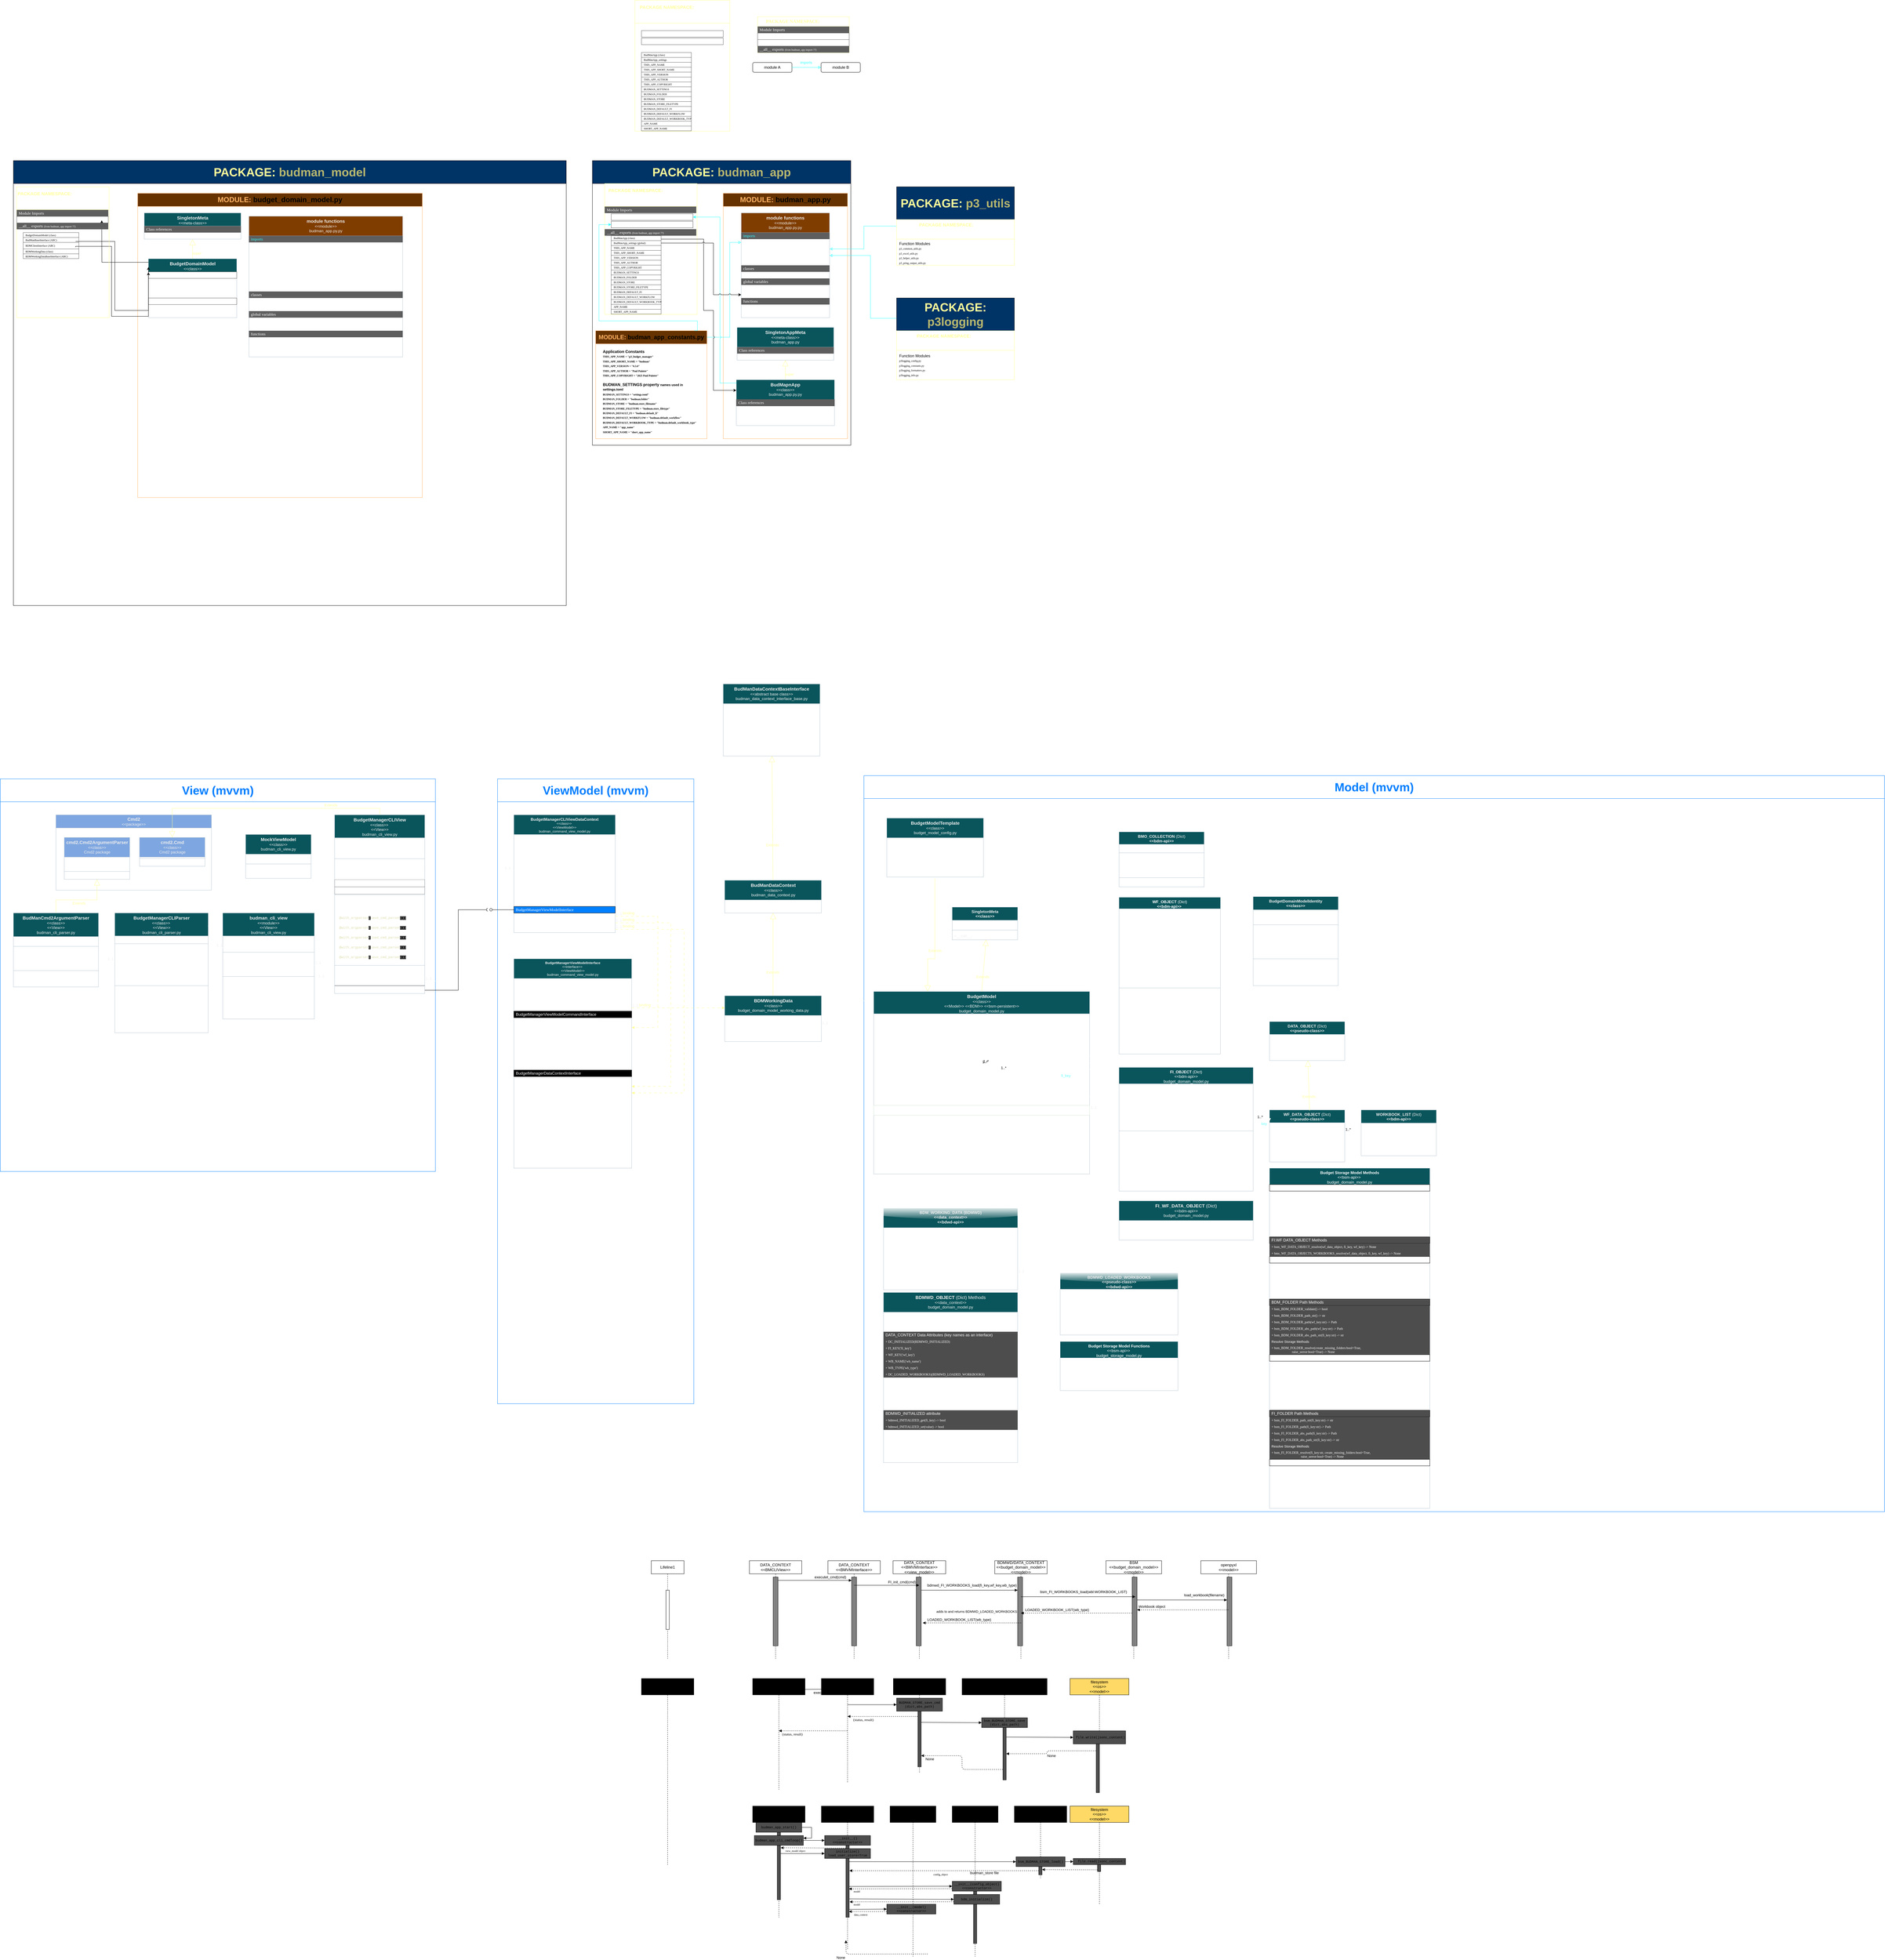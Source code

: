<mxfile version="27.0.9">
  <diagram id="N458_lr4ttNGEyz7QCCE" name="Page-1">
    <mxGraphModel dx="2349" dy="5132" grid="1" gridSize="10" guides="1" tooltips="1" connect="1" arrows="1" fold="1" page="1" pageScale="1" pageWidth="1100" pageHeight="850" math="0" shadow="0">
      <root>
        <mxCell id="0" />
        <mxCell id="1" parent="0" />
        <mxCell id="yZSgEj6sZusE3E6RH4b0-81" value="&lt;font style=&quot;font-size: 36px; color: rgb(0, 127, 255);&quot;&gt;View (mvvm)&lt;/font&gt;" style="swimlane;whiteSpace=wrap;html=1;startSize=70;strokeColor=#007FFF;" parent="1" vertex="1">
          <mxGeometry x="-1080" y="-1190" width="1330" height="1200" as="geometry" />
        </mxCell>
        <mxCell id="yZSgEj6sZusE3E6RH4b0-40" value="&lt;font style=&quot;font-size: 14px;&quot;&gt;Cmd2&lt;/font&gt;&lt;div&gt;&lt;span style=&quot;font-weight: normal;&quot;&gt;&amp;lt;&amp;lt;package&amp;gt;&amp;gt;&lt;/span&gt;&lt;/div&gt;" style="swimlane;whiteSpace=wrap;html=1;fillColor=#7EA6E0;strokeColor=#BAC8D3;glass=0;fillStyle=solid;align=center;verticalAlign=middle;fontFamily=Helvetica;fontSize=12;fontColor=#EEEEEE;fontStyle=1;labelBackgroundColor=none;startSize=40;" parent="yZSgEj6sZusE3E6RH4b0-81" vertex="1">
          <mxGeometry x="170" y="110" width="475.5" height="230" as="geometry" />
        </mxCell>
        <mxCell id="ek0RcM_BOZHdqfbMIejV-289" value="&lt;font style=&quot;font-size: 14px;&quot;&gt;cmd2.Cmd&lt;/font&gt;&lt;div&gt;&lt;span style=&quot;font-weight: normal;&quot;&gt;&amp;lt;&amp;lt;class&amp;gt;&amp;gt;&lt;/span&gt;&lt;/div&gt;&lt;div&gt;&lt;span style=&quot;font-weight: normal;&quot;&gt;Cmd2 package&lt;/span&gt;&lt;/div&gt;" style="swimlane;fontStyle=1;align=center;verticalAlign=top;childLayout=stackLayout;horizontal=1;startSize=60;horizontalStack=0;resizeParent=1;resizeParentMax=0;resizeLast=0;collapsible=1;marginBottom=0;whiteSpace=wrap;html=1;strokeColor=#BAC8D3;fontColor=#EEEEEE;fillColor=#7EA6E0;labelBackgroundColor=none;fillStyle=solid;" parent="yZSgEj6sZusE3E6RH4b0-40" vertex="1">
          <mxGeometry x="255.5" y="69" width="200" height="88" as="geometry">
            <mxRectangle x="430" y="598" width="140" height="30" as="alternateBounds" />
          </mxGeometry>
        </mxCell>
        <mxCell id="ek0RcM_BOZHdqfbMIejV-293" value="" style="line;strokeWidth=1;fillColor=none;align=left;verticalAlign=middle;spacingTop=-1;spacingLeft=3;spacingRight=3;rotatable=0;labelPosition=right;points=[];portConstraint=eastwest;strokeColor=#BAC8D3;fontColor=#EEEEEE;labelBackgroundColor=none;" parent="ek0RcM_BOZHdqfbMIejV-289" vertex="1">
          <mxGeometry y="60" width="200" height="8" as="geometry" />
        </mxCell>
        <mxCell id="ek0RcM_BOZHdqfbMIejV-294" value="&lt;font style=&quot;color: rgb(255, 255, 255);&quot;&gt;+ cmdLoop()&lt;/font&gt;" style="text;strokeColor=none;fillColor=none;align=left;verticalAlign=middle;spacingLeft=4;spacingRight=4;overflow=hidden;rotatable=0;points=[[0,0.5],[1,0.5]];portConstraint=eastwest;whiteSpace=wrap;html=1;fontColor=#EEEEEE;labelBackgroundColor=none;" parent="ek0RcM_BOZHdqfbMIejV-289" vertex="1">
          <mxGeometry y="68" width="200" height="20" as="geometry" />
        </mxCell>
        <mxCell id="yZSgEj6sZusE3E6RH4b0-24" value="&lt;font style=&quot;font-size: 14px;&quot;&gt;cmd2.Cmd2ArgumentParser&lt;/font&gt;&lt;div&gt;&lt;span style=&quot;font-weight: normal;&quot;&gt;&amp;lt;&amp;lt;class&amp;gt;&amp;gt;&lt;/span&gt;&lt;/div&gt;&lt;div&gt;&lt;span style=&quot;font-weight: normal;&quot;&gt;Cmd2 package&lt;/span&gt;&lt;/div&gt;" style="swimlane;fontStyle=1;align=center;verticalAlign=top;childLayout=stackLayout;horizontal=1;startSize=60;horizontalStack=0;resizeParent=1;resizeParentMax=0;resizeLast=0;collapsible=1;marginBottom=0;whiteSpace=wrap;html=1;strokeColor=#BAC8D3;fontColor=#EEEEEE;fillColor=#7EA6E0;labelBackgroundColor=none;fillStyle=solid;" parent="yZSgEj6sZusE3E6RH4b0-40" vertex="1">
          <mxGeometry x="25.5" y="69" width="200" height="128" as="geometry">
            <mxRectangle x="430" y="598" width="140" height="30" as="alternateBounds" />
          </mxGeometry>
        </mxCell>
        <mxCell id="yZSgEj6sZusE3E6RH4b0-26" value="&lt;font style=&quot;color: rgb(255, 255, 255);&quot;&gt;+ terminal_width&lt;/font&gt;" style="text;strokeColor=none;fillColor=none;align=left;verticalAlign=middle;spacingLeft=4;spacingRight=4;overflow=hidden;rotatable=0;points=[[0,0.5],[1,0.5]];portConstraint=eastwest;whiteSpace=wrap;html=1;fontColor=#EEEEEE;labelBackgroundColor=none;" parent="yZSgEj6sZusE3E6RH4b0-24" vertex="1">
          <mxGeometry y="60" width="200" height="20" as="geometry" />
        </mxCell>
        <mxCell id="yZSgEj6sZusE3E6RH4b0-27" value="&lt;font style=&quot;color: rgb(255, 255, 255);&quot;&gt;+ formatter_classterminal_width&lt;/font&gt;" style="text;strokeColor=none;fillColor=none;align=left;verticalAlign=middle;spacingLeft=4;spacingRight=4;overflow=hidden;rotatable=0;points=[[0,0.5],[1,0.5]];portConstraint=eastwest;whiteSpace=wrap;html=1;fontColor=#EEEEEE;labelBackgroundColor=none;" parent="yZSgEj6sZusE3E6RH4b0-24" vertex="1">
          <mxGeometry y="80" width="200" height="20" as="geometry" />
        </mxCell>
        <mxCell id="yZSgEj6sZusE3E6RH4b0-25" value="" style="line;strokeWidth=1;fillColor=none;align=left;verticalAlign=middle;spacingTop=-1;spacingLeft=3;spacingRight=3;rotatable=0;labelPosition=right;points=[];portConstraint=eastwest;strokeColor=#BAC8D3;fontColor=#EEEEEE;labelBackgroundColor=none;" parent="yZSgEj6sZusE3E6RH4b0-24" vertex="1">
          <mxGeometry y="100" width="200" height="8" as="geometry" />
        </mxCell>
        <mxCell id="yZSgEj6sZusE3E6RH4b0-47" value="&lt;font style=&quot;color: rgb(255, 255, 255);&quot;&gt;+ format_help()&lt;/font&gt;" style="text;strokeColor=none;fillColor=none;align=left;verticalAlign=middle;spacingLeft=4;spacingRight=4;overflow=hidden;rotatable=0;points=[[0,0.5],[1,0.5]];portConstraint=eastwest;whiteSpace=wrap;html=1;fontColor=#EEEEEE;labelBackgroundColor=none;" parent="yZSgEj6sZusE3E6RH4b0-24" vertex="1">
          <mxGeometry y="108" width="200" height="20" as="geometry" />
        </mxCell>
        <mxCell id="yZSgEj6sZusE3E6RH4b0-28" value="&lt;font style=&quot;font-size: 14px;&quot;&gt;BudManCmd2ArgumentParser&lt;/font&gt;&lt;div&gt;&lt;span style=&quot;font-weight: normal;&quot;&gt;&amp;lt;&amp;lt;class&amp;gt;&amp;gt;&lt;/span&gt;&lt;/div&gt;&lt;div&gt;&lt;span style=&quot;font-weight: normal;&quot;&gt;&amp;lt;&amp;lt;View&amp;gt;&amp;gt;&lt;/span&gt;&lt;/div&gt;&lt;div&gt;&lt;/div&gt;&lt;span style=&quot;font-weight: 400;&quot;&gt;budman_cli_parser.py&lt;/span&gt;" style="swimlane;fontStyle=1;align=center;verticalAlign=top;childLayout=stackLayout;horizontal=1;startSize=72;horizontalStack=0;resizeParent=1;resizeParentMax=0;resizeLast=0;collapsible=1;marginBottom=0;whiteSpace=wrap;html=1;strokeColor=#BAC8D3;fontColor=#EEEEEE;fillColor=#09555B;labelBackgroundColor=none;" parent="yZSgEj6sZusE3E6RH4b0-81" vertex="1">
          <mxGeometry x="40" y="410" width="260" height="226" as="geometry">
            <mxRectangle x="430" y="598" width="140" height="30" as="alternateBounds" />
          </mxGeometry>
        </mxCell>
        <mxCell id="yZSgEj6sZusE3E6RH4b0-29" value="&lt;font style=&quot;color: rgb(255, 255, 255);&quot;&gt;Class Variables&lt;/font&gt;" style="text;strokeColor=none;fillColor=none;align=left;verticalAlign=top;spacingLeft=4;spacingRight=4;overflow=hidden;rotatable=0;points=[[0,0.5],[1,0.5]];portConstraint=eastwest;whiteSpace=wrap;html=1;fontColor=#EEEEEE;labelBackgroundColor=none;" parent="yZSgEj6sZusE3E6RH4b0-28" vertex="1">
          <mxGeometry y="72" width="260" height="26" as="geometry" />
        </mxCell>
        <mxCell id="yZSgEj6sZusE3E6RH4b0-32" value="" style="line;strokeWidth=1;fillColor=none;align=left;verticalAlign=middle;spacingTop=-1;spacingLeft=3;spacingRight=3;rotatable=0;labelPosition=right;points=[];portConstraint=eastwest;strokeColor=#BAC8D3;fontColor=#EEEEEE;labelBackgroundColor=none;" parent="yZSgEj6sZusE3E6RH4b0-28" vertex="1">
          <mxGeometry y="98" width="260" height="8" as="geometry" />
        </mxCell>
        <mxCell id="yZSgEj6sZusE3E6RH4b0-44" value="&lt;font style=&quot;color: rgb(255, 255, 255);&quot;&gt;Object Properties&lt;/font&gt;" style="text;strokeColor=none;fillColor=none;align=left;verticalAlign=top;spacingLeft=4;spacingRight=4;overflow=hidden;rotatable=0;points=[[0,0.5],[1,0.5]];portConstraint=eastwest;whiteSpace=wrap;html=1;fontColor=#EEEEEE;labelBackgroundColor=none;" parent="yZSgEj6sZusE3E6RH4b0-28" vertex="1">
          <mxGeometry y="106" width="260" height="26" as="geometry" />
        </mxCell>
        <mxCell id="yZSgEj6sZusE3E6RH4b0-33" value="&lt;font style=&quot;color: rgb(255, 255, 255);&quot;&gt;+ terminal_width : int&amp;nbsp;&lt;/font&gt;" style="text;strokeColor=none;fillColor=none;align=left;verticalAlign=middle;spacingLeft=4;spacingRight=4;overflow=hidden;rotatable=0;points=[[0,0.5],[1,0.5]];portConstraint=eastwest;whiteSpace=wrap;html=1;fontColor=#EEEEEE;labelBackgroundColor=none;fontSize=10;" parent="yZSgEj6sZusE3E6RH4b0-28" vertex="1">
          <mxGeometry y="132" width="260" height="20" as="geometry" />
        </mxCell>
        <mxCell id="yZSgEj6sZusE3E6RH4b0-52" value="&lt;font style=&quot;color: rgb(255, 255, 255);&quot;&gt;+ formatter_class&amp;nbsp; :argparse.formatterHelpFormatter&amp;nbsp;&lt;/font&gt;" style="text;strokeColor=none;fillColor=none;align=left;verticalAlign=middle;spacingLeft=4;spacingRight=4;overflow=hidden;rotatable=0;points=[[0,0.5],[1,0.5]];portConstraint=eastwest;whiteSpace=wrap;html=1;fontColor=#EEEEEE;labelBackgroundColor=none;fontSize=10;" parent="yZSgEj6sZusE3E6RH4b0-28" vertex="1">
          <mxGeometry y="152" width="260" height="20" as="geometry" />
        </mxCell>
        <mxCell id="yZSgEj6sZusE3E6RH4b0-46" value="" style="line;strokeWidth=1;fillColor=none;align=left;verticalAlign=middle;spacingTop=-1;spacingLeft=3;spacingRight=3;rotatable=0;labelPosition=right;points=[];portConstraint=eastwest;strokeColor=#BAC8D3;fontColor=#EEEEEE;labelBackgroundColor=none;" parent="yZSgEj6sZusE3E6RH4b0-28" vertex="1">
          <mxGeometry y="172" width="260" height="8" as="geometry" />
        </mxCell>
        <mxCell id="yZSgEj6sZusE3E6RH4b0-45" value="&lt;font style=&quot;color: rgb(255, 255, 255);&quot;&gt;Object&lt;/font&gt;&lt;span style=&quot;color: rgb(255, 255, 255); background-color: transparent;&quot;&gt;&amp;nbsp;Methods&lt;/span&gt;" style="text;strokeColor=none;fillColor=none;align=left;verticalAlign=top;spacingLeft=4;spacingRight=4;overflow=hidden;rotatable=0;points=[[0,0.5],[1,0.5]];portConstraint=eastwest;whiteSpace=wrap;html=1;fontColor=#EEEEEE;labelBackgroundColor=none;" parent="yZSgEj6sZusE3E6RH4b0-28" vertex="1">
          <mxGeometry y="180" width="260" height="26" as="geometry" />
        </mxCell>
        <mxCell id="yZSgEj6sZusE3E6RH4b0-34" value="&lt;font style=&quot;color: rgb(255, 255, 255);&quot;&gt;+ format_help()&lt;/font&gt;" style="text;strokeColor=none;fillColor=none;align=left;verticalAlign=middle;spacingLeft=4;spacingRight=4;overflow=hidden;rotatable=0;points=[[0,0.5],[1,0.5]];portConstraint=eastwest;whiteSpace=wrap;html=1;fontColor=#EEEEEE;labelBackgroundColor=none;fontSize=10;" parent="yZSgEj6sZusE3E6RH4b0-28" vertex="1">
          <mxGeometry y="206" width="260" height="20" as="geometry" />
        </mxCell>
        <mxCell id="yZSgEj6sZusE3E6RH4b0-35" value="&lt;font style=&quot;color: rgb(255, 255, 153);&quot;&gt;Extends&lt;/font&gt;" style="endArrow=block;endSize=16;endFill=0;html=1;rounded=0;strokeColor=#FFFF99;fontColor=#FFFF99;entryX=0.5;entryY=1;entryDx=0;entryDy=0;labelBackgroundColor=none;exitX=0.5;exitY=0;exitDx=0;exitDy=0;edgeStyle=orthogonalEdgeStyle;align=center;verticalAlign=middle;fontFamily=Helvetica;fontSize=11;" parent="yZSgEj6sZusE3E6RH4b0-81" source="yZSgEj6sZusE3E6RH4b0-28" target="yZSgEj6sZusE3E6RH4b0-24" edge="1">
          <mxGeometry x="-0.037" y="-10" width="160" relative="1" as="geometry">
            <mxPoint x="499.5" y="326" as="sourcePoint" />
            <mxPoint x="499.5" y="224" as="targetPoint" />
            <mxPoint as="offset" />
            <Array as="points">
              <mxPoint x="170" y="370" />
              <mxPoint x="295" y="370" />
            </Array>
          </mxGeometry>
        </mxCell>
        <mxCell id="yZSgEj6sZusE3E6RH4b0-53" value="&lt;font style=&quot;font-size: 14px;&quot;&gt;budman_cli_view&lt;/font&gt;&lt;div&gt;&lt;span style=&quot;font-weight: normal;&quot;&gt;&amp;lt;&amp;lt;module&amp;gt;&amp;gt;&lt;/span&gt;&lt;/div&gt;&lt;div&gt;&lt;span style=&quot;font-weight: normal;&quot;&gt;&amp;lt;&amp;lt;View&amp;gt;&amp;gt;&lt;/span&gt;&lt;/div&gt;&lt;div&gt;&lt;span style=&quot;font-weight: normal;&quot;&gt;budman_cli_view.py&lt;/span&gt;&lt;/div&gt;" style="swimlane;fontStyle=1;align=center;verticalAlign=top;childLayout=stackLayout;horizontal=1;startSize=70;horizontalStack=0;resizeParent=1;resizeParentMax=0;resizeLast=0;collapsible=1;marginBottom=0;whiteSpace=wrap;html=1;strokeColor=#BAC8D3;fontColor=#EEEEEE;fillColor=#09555B;labelBackgroundColor=none;" parent="yZSgEj6sZusE3E6RH4b0-81" vertex="1">
          <mxGeometry x="680" y="410" width="280" height="324" as="geometry">
            <mxRectangle x="430" y="598" width="140" height="30" as="alternateBounds" />
          </mxGeometry>
        </mxCell>
        <mxCell id="yZSgEj6sZusE3E6RH4b0-54" value="&lt;font style=&quot;color: rgb(255, 255, 255);&quot;&gt;Module Variables&lt;/font&gt;" style="text;strokeColor=none;fillColor=none;align=left;verticalAlign=middle;spacingLeft=4;spacingRight=4;overflow=hidden;rotatable=0;points=[[0,0.5],[1,0.5]];portConstraint=eastwest;whiteSpace=wrap;html=1;fontColor=#EEEEEE;labelBackgroundColor=none;" parent="yZSgEj6sZusE3E6RH4b0-53" vertex="1">
          <mxGeometry y="70" width="280" height="26" as="geometry" />
        </mxCell>
        <mxCell id="yZSgEj6sZusE3E6RH4b0-58" value="&lt;font style=&quot;color: rgb(255, 255, 255); font-size: 10px;&quot;&gt;+ cli_parser&amp;nbsp; : BudgetManagerCLIParser&amp;nbsp;&lt;/font&gt;" style="text;strokeColor=none;fillColor=none;align=left;verticalAlign=middle;spacingLeft=4;spacingRight=4;overflow=hidden;rotatable=0;points=[[0,0.5],[1,0.5]];portConstraint=eastwest;whiteSpace=wrap;html=1;fontColor=#EEEEEE;labelBackgroundColor=none;" parent="yZSgEj6sZusE3E6RH4b0-53" vertex="1">
          <mxGeometry y="96" width="280" height="20" as="geometry" />
        </mxCell>
        <mxCell id="yZSgEj6sZusE3E6RH4b0-55" value="" style="line;strokeWidth=1;fillColor=none;align=left;verticalAlign=middle;spacingTop=-1;spacingLeft=3;spacingRight=3;rotatable=0;labelPosition=right;points=[];portConstraint=eastwest;strokeColor=#BAC8D3;fontColor=#EEEEEE;labelBackgroundColor=none;" parent="yZSgEj6sZusE3E6RH4b0-53" vertex="1">
          <mxGeometry y="116" width="280" height="8" as="geometry" />
        </mxCell>
        <mxCell id="yZSgEj6sZusE3E6RH4b0-56" value="&lt;font style=&quot;color: rgb(255, 255, 255);&quot;&gt;Classes&lt;/font&gt;" style="text;strokeColor=none;fillColor=none;align=left;verticalAlign=middle;spacingLeft=4;spacingRight=4;overflow=hidden;rotatable=0;points=[[0,0.5],[1,0.5]];portConstraint=eastwest;whiteSpace=wrap;html=1;fontColor=#EEEEEE;labelBackgroundColor=none;" parent="yZSgEj6sZusE3E6RH4b0-53" vertex="1">
          <mxGeometry y="124" width="280" height="26" as="geometry" />
        </mxCell>
        <mxCell id="yZSgEj6sZusE3E6RH4b0-70" value="&lt;font style=&quot;color: rgb(255, 255, 255);&quot;&gt;+ MockViewModel&lt;/font&gt;" style="text;strokeColor=none;fillColor=none;align=left;verticalAlign=middle;spacingLeft=4;spacingRight=4;overflow=hidden;rotatable=0;points=[[0,0.5],[1,0.5]];portConstraint=eastwest;whiteSpace=wrap;html=1;fontColor=#EEEEEE;labelBackgroundColor=none;fontSize=10;" parent="yZSgEj6sZusE3E6RH4b0-53" vertex="1">
          <mxGeometry y="150" width="280" height="20" as="geometry" />
        </mxCell>
        <mxCell id="yZSgEj6sZusE3E6RH4b0-69" value="&lt;font style=&quot;color: rgb(255, 255, 255);&quot;&gt;+ BudgetManagerCLIView&lt;/font&gt;" style="text;strokeColor=none;fillColor=none;align=left;verticalAlign=middle;spacingLeft=4;spacingRight=4;overflow=hidden;rotatable=0;points=[[0,0.5],[1,0.5]];portConstraint=eastwest;whiteSpace=wrap;html=1;fontColor=#EEEEEE;labelBackgroundColor=none;fontSize=10;" parent="yZSgEj6sZusE3E6RH4b0-53" vertex="1">
          <mxGeometry y="170" width="280" height="20" as="geometry" />
        </mxCell>
        <mxCell id="yZSgEj6sZusE3E6RH4b0-59" value="" style="line;strokeWidth=1;fillColor=none;align=left;verticalAlign=middle;spacingTop=-1;spacingLeft=3;spacingRight=3;rotatable=0;labelPosition=right;points=[];portConstraint=eastwest;strokeColor=#BAC8D3;fontColor=#EEEEEE;labelBackgroundColor=none;" parent="yZSgEj6sZusE3E6RH4b0-53" vertex="1">
          <mxGeometry y="190" width="280" height="8" as="geometry" />
        </mxCell>
        <mxCell id="yZSgEj6sZusE3E6RH4b0-60" value="&lt;font color=&quot;#ffffff&quot;&gt;Module Functions&lt;/font&gt;" style="text;strokeColor=none;fillColor=none;align=left;verticalAlign=middle;spacingLeft=4;spacingRight=4;overflow=hidden;rotatable=0;points=[[0,0.5],[1,0.5]];portConstraint=eastwest;whiteSpace=wrap;html=1;fontColor=#EEEEEE;labelBackgroundColor=none;" parent="yZSgEj6sZusE3E6RH4b0-53" vertex="1">
          <mxGeometry y="198" width="280" height="26" as="geometry" />
        </mxCell>
        <mxCell id="yZSgEj6sZusE3E6RH4b0-301" value="&lt;font style=&quot;color: rgb(255, 255, 255);&quot;&gt;+ init_cmd_parser() - &amp;gt;&amp;nbsp;&lt;/font&gt;&lt;span style=&quot;color: rgb(255, 255, 255); font-family: &amp;quot;Lucida Console&amp;quot;;&quot;&gt;BudManCmd2ArgumentParser&lt;/span&gt;" style="text;strokeColor=none;fillColor=none;align=left;verticalAlign=middle;spacingLeft=4;spacingRight=4;overflow=hidden;rotatable=0;points=[[0,0.5],[1,0.5]];portConstraint=eastwest;whiteSpace=wrap;html=1;fontColor=#EEEEEE;labelBackgroundColor=none;fontSize=10;" parent="yZSgEj6sZusE3E6RH4b0-53" vertex="1">
          <mxGeometry y="224" width="280" height="20" as="geometry" />
        </mxCell>
        <mxCell id="yZSgEj6sZusE3E6RH4b0-302" value="&lt;font style=&quot;color: rgb(255, 255, 255);&quot;&gt;+ show_cmd_parser()&lt;/font&gt;&lt;font style=&quot;color: rgb(255, 255, 255);&quot;&gt;&amp;nbsp;- &amp;gt;&amp;nbsp;&lt;/font&gt;&lt;span style=&quot;color: rgb(255, 255, 255); font-family: &amp;quot;Lucida Console&amp;quot;;&quot;&gt;BudManCmd2ArgumentParser&lt;/span&gt;" style="text;strokeColor=none;fillColor=none;align=left;verticalAlign=middle;spacingLeft=4;spacingRight=4;overflow=hidden;rotatable=0;points=[[0,0.5],[1,0.5]];portConstraint=eastwest;whiteSpace=wrap;html=1;fontColor=#EEEEEE;labelBackgroundColor=none;fontSize=10;" parent="yZSgEj6sZusE3E6RH4b0-53" vertex="1">
          <mxGeometry y="244" width="280" height="20" as="geometry" />
        </mxCell>
        <mxCell id="yZSgEj6sZusE3E6RH4b0-303" value="&lt;font style=&quot;color: rgb(255, 255, 255);&quot;&gt;+ load_cmd_parser()&lt;/font&gt;&lt;font style=&quot;color: rgb(255, 255, 255);&quot;&gt;&amp;nbsp;- &amp;gt;&amp;nbsp;&lt;/font&gt;&lt;span style=&quot;color: rgb(255, 255, 255); font-family: &amp;quot;Lucida Console&amp;quot;;&quot;&gt;BudManCmd2ArgumentParser&lt;/span&gt;" style="text;strokeColor=none;fillColor=none;align=left;verticalAlign=middle;spacingLeft=4;spacingRight=4;overflow=hidden;rotatable=0;points=[[0,0.5],[1,0.5]];portConstraint=eastwest;whiteSpace=wrap;html=1;fontColor=#EEEEEE;labelBackgroundColor=none;fontSize=10;" parent="yZSgEj6sZusE3E6RH4b0-53" vertex="1">
          <mxGeometry y="264" width="280" height="20" as="geometry" />
        </mxCell>
        <mxCell id="yZSgEj6sZusE3E6RH4b0-304" value="&lt;font style=&quot;color: rgb(255, 255, 255);&quot;&gt;+ save_cmd_parser()&lt;/font&gt;&lt;font style=&quot;color: rgb(255, 255, 255);&quot;&gt;&amp;nbsp;- &amp;gt;&amp;nbsp;&lt;/font&gt;&lt;span style=&quot;color: rgb(255, 255, 255); font-family: &amp;quot;Lucida Console&amp;quot;;&quot;&gt;BudManCmd2ArgumentParser&lt;/span&gt;" style="text;strokeColor=none;fillColor=none;align=left;verticalAlign=middle;spacingLeft=4;spacingRight=4;overflow=hidden;rotatable=0;points=[[0,0.5],[1,0.5]];portConstraint=eastwest;whiteSpace=wrap;html=1;fontColor=#EEEEEE;labelBackgroundColor=none;fontSize=10;" parent="yZSgEj6sZusE3E6RH4b0-53" vertex="1">
          <mxGeometry y="284" width="280" height="20" as="geometry" />
        </mxCell>
        <mxCell id="yZSgEj6sZusE3E6RH4b0-305" value="&lt;font style=&quot;color: rgb(255, 255, 255);&quot;&gt;+ val_cmd_parser()&lt;/font&gt;&lt;font style=&quot;color: rgb(255, 255, 255);&quot;&gt;&amp;nbsp;- &amp;gt;&amp;nbsp;&lt;/font&gt;&lt;span style=&quot;color: rgb(255, 255, 255); font-family: &amp;quot;Lucida Console&amp;quot;;&quot;&gt;BudManCmd2ArgumentParser&lt;/span&gt;" style="text;strokeColor=none;fillColor=none;align=left;verticalAlign=middle;spacingLeft=4;spacingRight=4;overflow=hidden;rotatable=0;points=[[0,0.5],[1,0.5]];portConstraint=eastwest;whiteSpace=wrap;html=1;fontColor=#EEEEEE;labelBackgroundColor=none;fontSize=10;" parent="yZSgEj6sZusE3E6RH4b0-53" vertex="1">
          <mxGeometry y="304" width="280" height="20" as="geometry" />
        </mxCell>
        <mxCell id="ek0RcM_BOZHdqfbMIejV-274" value="&lt;font style=&quot;font-size: 14px;&quot;&gt;MockViewModel&lt;/font&gt;&lt;div&gt;&lt;span style=&quot;font-weight: normal;&quot;&gt;&amp;lt;&amp;lt;class&amp;gt;&amp;gt;&lt;/span&gt;&lt;/div&gt;&lt;div&gt;&lt;span style=&quot;font-weight: normal;&quot;&gt;budman_cli_view.py&lt;/span&gt;&lt;/div&gt;" style="swimlane;fontStyle=1;align=center;verticalAlign=top;childLayout=stackLayout;horizontal=1;startSize=60;horizontalStack=0;resizeParent=1;resizeParentMax=0;resizeLast=0;collapsible=1;marginBottom=0;whiteSpace=wrap;html=1;strokeColor=#BAC8D3;fontColor=#EEEEEE;fillColor=#09555B;labelBackgroundColor=none;" parent="yZSgEj6sZusE3E6RH4b0-81" vertex="1">
          <mxGeometry x="750" y="170" width="200" height="134" as="geometry">
            <mxRectangle x="430" y="598" width="140" height="30" as="alternateBounds" />
          </mxGeometry>
        </mxCell>
        <mxCell id="ek0RcM_BOZHdqfbMIejV-278" value="&lt;font style=&quot;color: rgb(255, 255, 255);&quot;&gt;Class Variables&lt;/font&gt;" style="text;strokeColor=none;fillColor=none;align=left;verticalAlign=top;spacingLeft=4;spacingRight=4;overflow=hidden;rotatable=0;points=[[0,0.5],[1,0.5]];portConstraint=eastwest;whiteSpace=wrap;html=1;fontColor=#EEEEEE;labelBackgroundColor=none;" parent="ek0RcM_BOZHdqfbMIejV-274" vertex="1">
          <mxGeometry y="60" width="200" height="26" as="geometry" />
        </mxCell>
        <mxCell id="ek0RcM_BOZHdqfbMIejV-276" value="" style="line;strokeWidth=1;fillColor=none;align=left;verticalAlign=middle;spacingTop=-1;spacingLeft=3;spacingRight=3;rotatable=0;labelPosition=right;points=[];portConstraint=eastwest;strokeColor=#BAC8D3;fontColor=#EEEEEE;labelBackgroundColor=none;" parent="ek0RcM_BOZHdqfbMIejV-274" vertex="1">
          <mxGeometry y="86" width="200" height="8" as="geometry" />
        </mxCell>
        <mxCell id="ek0RcM_BOZHdqfbMIejV-277" value="&lt;font style=&quot;color: rgb(255, 255, 255);&quot;&gt;__getattr__()&lt;/font&gt;" style="text;strokeColor=none;fillColor=none;align=left;verticalAlign=middle;spacingLeft=4;spacingRight=4;overflow=hidden;rotatable=0;points=[[0,0.5],[1,0.5]];portConstraint=eastwest;whiteSpace=wrap;html=1;fontColor=#EEEEEE;labelBackgroundColor=none;fontSize=10;" parent="ek0RcM_BOZHdqfbMIejV-274" vertex="1">
          <mxGeometry y="94" width="200" height="20" as="geometry" />
        </mxCell>
        <mxCell id="ek0RcM_BOZHdqfbMIejV-280" value="&lt;font style=&quot;color: rgb(255, 255, 255);&quot;&gt;__setattr__()&lt;/font&gt;" style="text;strokeColor=none;fillColor=none;align=left;verticalAlign=middle;spacingLeft=4;spacingRight=4;overflow=hidden;rotatable=0;points=[[0,0.5],[1,0.5]];portConstraint=eastwest;whiteSpace=wrap;html=1;fontColor=#EEEEEE;labelBackgroundColor=none;fontSize=10;" parent="ek0RcM_BOZHdqfbMIejV-274" vertex="1">
          <mxGeometry y="114" width="200" height="20" as="geometry" />
        </mxCell>
        <mxCell id="yZSgEj6sZusE3E6RH4b0-74" value="" style="endArrow=block;endFill=1;html=1;edgeStyle=orthogonalEdgeStyle;align=left;verticalAlign=top;rounded=0;strokeColor=#FFFFFF;jumpStyle=arc;exitX=1;exitY=0.5;exitDx=0;exitDy=0;entryX=1;entryY=0.25;entryDx=0;entryDy=0;" parent="yZSgEj6sZusE3E6RH4b0-81" source="yZSgEj6sZusE3E6RH4b0-70" target="ek0RcM_BOZHdqfbMIejV-274" edge="1">
          <mxGeometry x="-1" relative="1" as="geometry">
            <mxPoint x="1450" y="430" as="sourcePoint" />
            <mxPoint x="1385" y="640" as="targetPoint" />
            <Array as="points">
              <mxPoint x="990" y="570" />
              <mxPoint x="990" y="203" />
            </Array>
          </mxGeometry>
        </mxCell>
        <mxCell id="yZSgEj6sZusE3E6RH4b0-75" value="1..1" style="edgeLabel;resizable=0;html=1;align=left;verticalAlign=bottom;strokeColor=#BAC8D3;fontColor=#EEEEEE;fillColor=#09555B;" parent="yZSgEj6sZusE3E6RH4b0-74" connectable="0" vertex="1">
          <mxGeometry x="-1" relative="1" as="geometry">
            <mxPoint as="offset" />
          </mxGeometry>
        </mxCell>
        <mxCell id="yZSgEj6sZusE3E6RH4b0-76" value="" style="edgeLabel;html=1;align=center;verticalAlign=middle;resizable=0;points=[];strokeColor=#BAC8D3;fontColor=#EEEEEE;fillColor=#09555B;" parent="yZSgEj6sZusE3E6RH4b0-74" vertex="1" connectable="0">
          <mxGeometry x="-0.614" y="-2" relative="1" as="geometry">
            <mxPoint as="offset" />
          </mxGeometry>
        </mxCell>
        <mxCell id="yZSgEj6sZusE3E6RH4b0-5" value="&lt;font style=&quot;font-size: 14px;&quot;&gt;BudgetManagerCLIParser&lt;/font&gt;&lt;div&gt;&lt;span style=&quot;font-weight: normal;&quot;&gt;&amp;lt;&amp;lt;class&amp;gt;&amp;gt;&amp;nbsp;&lt;/span&gt;&lt;/div&gt;&lt;div&gt;&lt;span style=&quot;font-weight: normal;&quot;&gt;&amp;lt;&amp;lt;View&amp;gt;&amp;gt;&lt;/span&gt;&lt;/div&gt;&lt;div&gt;&lt;span style=&quot;font-weight: 400;&quot;&gt;budman_cli_parser.py&lt;/span&gt;&lt;span style=&quot;font-weight: normal;&quot;&gt;&lt;/span&gt;&lt;/div&gt;" style="swimlane;fontStyle=1;align=center;verticalAlign=top;childLayout=stackLayout;horizontal=1;startSize=70;horizontalStack=0;resizeParent=1;resizeParentMax=0;resizeLast=0;collapsible=1;marginBottom=0;whiteSpace=wrap;html=1;strokeColor=#BAC8D3;fontColor=#EEEEEE;fillColor=#09555B;labelBackgroundColor=none;" parent="yZSgEj6sZusE3E6RH4b0-81" vertex="1">
          <mxGeometry x="350" y="410" width="285.5" height="366" as="geometry">
            <mxRectangle x="430" y="598" width="140" height="30" as="alternateBounds" />
          </mxGeometry>
        </mxCell>
        <mxCell id="yZSgEj6sZusE3E6RH4b0-6" value="&lt;font style=&quot;color: rgb(255, 255, 255);&quot;&gt;Class Variables&lt;/font&gt;" style="text;strokeColor=none;fillColor=none;align=left;verticalAlign=middle;spacingLeft=4;spacingRight=4;overflow=hidden;rotatable=0;points=[[0,0.5],[1,0.5]];portConstraint=eastwest;whiteSpace=wrap;html=1;fontColor=#EEEEEE;fontFamily=Lucida Console;labelBackgroundColor=none;" parent="yZSgEj6sZusE3E6RH4b0-5" vertex="1">
          <mxGeometry y="70" width="285.5" height="20" as="geometry" />
        </mxCell>
        <mxCell id="yZSgEj6sZusE3E6RH4b0-13" value="" style="line;strokeWidth=1;fillColor=none;align=left;verticalAlign=middle;spacingTop=-1;spacingLeft=3;spacingRight=3;rotatable=0;labelPosition=right;points=[];portConstraint=eastwest;strokeColor=#BAC8D3;fontColor=#EEEEEE;labelBackgroundColor=none;" parent="yZSgEj6sZusE3E6RH4b0-5" vertex="1">
          <mxGeometry y="90" width="285.5" height="8" as="geometry" />
        </mxCell>
        <mxCell id="yZSgEj6sZusE3E6RH4b0-14" value="&lt;font style=&quot;color: rgb(255, 255, 255);&quot;&gt;Object Properties&lt;/font&gt;" style="text;strokeColor=none;fillColor=none;align=left;verticalAlign=middle;spacingLeft=4;spacingRight=4;overflow=hidden;rotatable=0;points=[[0,0.5],[1,0.5]];portConstraint=eastwest;whiteSpace=wrap;html=1;fontColor=#EEEEEE;fontFamily=Lucida Console;labelBackgroundColor=none;" parent="yZSgEj6sZusE3E6RH4b0-5" vertex="1">
          <mxGeometry y="98" width="285.5" height="20" as="geometry" />
        </mxCell>
        <mxCell id="yZSgEj6sZusE3E6RH4b0-10" value="&lt;font style=&quot;color: rgb(255, 255, 255);&quot;&gt;+ init_cmd_parser :&amp;nbsp;&lt;/font&gt;&lt;span style=&quot;color: rgb(255, 255, 255);&quot;&gt;BudManCmd2ArgumentParser&lt;/span&gt;" style="text;strokeColor=none;fillColor=none;align=left;verticalAlign=middle;spacingLeft=4;spacingRight=4;overflow=hidden;rotatable=0;points=[[0,0.5],[1,0.5]];portConstraint=eastwest;whiteSpace=wrap;html=1;fontColor=#EEEEEE;fontFamily=Lucida Console;labelBackgroundColor=none;fontSize=10;" parent="yZSgEj6sZusE3E6RH4b0-5" vertex="1">
          <mxGeometry y="118" width="285.5" height="20" as="geometry" />
        </mxCell>
        <mxCell id="yZSgEj6sZusE3E6RH4b0-9" value="&lt;font style=&quot;color: rgb(255, 255, 255);&quot;&gt;+ show_cmd_parser : BudManCmd2ArgumentParser&lt;/font&gt;" style="text;strokeColor=none;fillColor=none;align=left;verticalAlign=middle;spacingLeft=4;spacingRight=4;overflow=hidden;rotatable=0;points=[[0,0.5],[1,0.5]];portConstraint=eastwest;whiteSpace=wrap;html=1;fontColor=#EEEEEE;fontFamily=Lucida Console;labelBackgroundColor=none;fontSize=10;" parent="yZSgEj6sZusE3E6RH4b0-5" vertex="1">
          <mxGeometry y="138" width="285.5" height="20" as="geometry" />
        </mxCell>
        <mxCell id="yZSgEj6sZusE3E6RH4b0-11" value="&lt;font style=&quot;color: rgb(255, 255, 255);&quot;&gt;+ load_cmd_parser :&amp;nbsp;&lt;/font&gt;&lt;span style=&quot;color: rgb(255, 255, 255);&quot;&gt;BudManCmd2ArgumentParser&lt;/span&gt;" style="text;strokeColor=none;fillColor=none;align=left;verticalAlign=middle;spacingLeft=4;spacingRight=4;overflow=hidden;rotatable=0;points=[[0,0.5],[1,0.5]];portConstraint=eastwest;whiteSpace=wrap;html=1;fontColor=#EEEEEE;fontFamily=Lucida Console;labelBackgroundColor=none;fontSize=10;" parent="yZSgEj6sZusE3E6RH4b0-5" vertex="1">
          <mxGeometry y="158" width="285.5" height="20" as="geometry" />
        </mxCell>
        <mxCell id="yZSgEj6sZusE3E6RH4b0-12" value="&lt;font style=&quot;color: rgb(255, 255, 255);&quot;&gt;+ save_cmd_parser :&amp;nbsp;&lt;/font&gt;&lt;span style=&quot;color: rgb(255, 255, 255);&quot;&gt;BudManCmd2ArgumentParser&lt;/span&gt;" style="text;strokeColor=none;fillColor=none;align=left;verticalAlign=middle;spacingLeft=4;spacingRight=4;overflow=hidden;rotatable=0;points=[[0,0.5],[1,0.5]];portConstraint=eastwest;whiteSpace=wrap;html=1;fontColor=#EEEEEE;fontFamily=Lucida Console;labelBackgroundColor=none;fontSize=10;" parent="yZSgEj6sZusE3E6RH4b0-5" vertex="1">
          <mxGeometry y="178" width="285.5" height="20" as="geometry" />
        </mxCell>
        <mxCell id="yZSgEj6sZusE3E6RH4b0-15" value="&lt;font style=&quot;color: rgb(255, 255, 255);&quot;&gt;+ val_cmd_parser :&amp;nbsp;&lt;/font&gt;&lt;span style=&quot;color: rgb(255, 255, 255);&quot;&gt;BudManCmd2ArgumentParser&lt;/span&gt;" style="text;strokeColor=none;fillColor=none;align=left;verticalAlign=middle;spacingLeft=4;spacingRight=4;overflow=hidden;rotatable=0;points=[[0,0.5],[1,0.5]];portConstraint=eastwest;whiteSpace=wrap;html=1;fontColor=#EEEEEE;fontFamily=Lucida Console;labelBackgroundColor=none;fontSize=10;" parent="yZSgEj6sZusE3E6RH4b0-5" vertex="1">
          <mxGeometry y="198" width="285.5" height="20" as="geometry" />
        </mxCell>
        <mxCell id="yZSgEj6sZusE3E6RH4b0-18" value="" style="line;strokeWidth=1;fillColor=none;align=left;verticalAlign=middle;spacingTop=-1;spacingLeft=3;spacingRight=3;rotatable=0;labelPosition=right;points=[];portConstraint=eastwest;strokeColor=#BAC8D3;fontColor=#EEEEEE;labelBackgroundColor=none;" parent="yZSgEj6sZusE3E6RH4b0-5" vertex="1">
          <mxGeometry y="218" width="285.5" height="8" as="geometry" />
        </mxCell>
        <mxCell id="yZSgEj6sZusE3E6RH4b0-19" value="&lt;font style=&quot;color: rgb(255, 255, 255);&quot;&gt;Object Methods&lt;/font&gt;" style="text;strokeColor=none;fillColor=none;align=left;verticalAlign=middle;spacingLeft=4;spacingRight=4;overflow=hidden;rotatable=0;points=[[0,0.5],[1,0.5]];portConstraint=eastwest;whiteSpace=wrap;html=1;fontColor=#EEEEEE;labelBackgroundColor=none;" parent="yZSgEj6sZusE3E6RH4b0-5" vertex="1">
          <mxGeometry y="226" width="285.5" height="20" as="geometry" />
        </mxCell>
        <mxCell id="yZSgEj6sZusE3E6RH4b0-20" value="&lt;font style=&quot;color: rgb(255, 255, 255);&quot;&gt;+ __init__()&lt;/font&gt;" style="text;strokeColor=none;fillColor=none;align=left;verticalAlign=middle;spacingLeft=4;spacingRight=4;overflow=hidden;rotatable=0;points=[[0,0.5],[1,0.5]];portConstraint=eastwest;whiteSpace=wrap;html=1;fontColor=#EEEEEE;labelBackgroundColor=none;fontFamily=Lucida Console;fontSize=10;" parent="yZSgEj6sZusE3E6RH4b0-5" vertex="1">
          <mxGeometry y="246" width="285.5" height="20" as="geometry" />
        </mxCell>
        <mxCell id="yZSgEj6sZusE3E6RH4b0-21" value="&lt;font style=&quot;color: rgb(255, 255, 255);&quot;&gt;+ init_cmd_setup()&lt;br&gt;&lt;/font&gt;" style="text;strokeColor=none;fillColor=none;align=left;verticalAlign=top;spacingLeft=4;spacingRight=4;overflow=hidden;rotatable=0;points=[[0,0.5],[1,0.5]];portConstraint=eastwest;whiteSpace=wrap;html=1;fontColor=#EEEEEE;labelBackgroundColor=none;fontFamily=Lucida Console;fontSize=10;" parent="yZSgEj6sZusE3E6RH4b0-5" vertex="1">
          <mxGeometry y="266" width="285.5" height="20" as="geometry" />
        </mxCell>
        <mxCell id="yZSgEj6sZusE3E6RH4b0-48" value="&lt;font style=&quot;color: rgb(255, 255, 255);&quot;&gt;+ show_cmd_setup()&lt;br&gt;&lt;/font&gt;" style="text;strokeColor=none;fillColor=none;align=left;verticalAlign=top;spacingLeft=4;spacingRight=4;overflow=hidden;rotatable=0;points=[[0,0.5],[1,0.5]];portConstraint=eastwest;whiteSpace=wrap;html=1;fontColor=#EEEEEE;labelBackgroundColor=none;fontFamily=Lucida Console;fontSize=10;" parent="yZSgEj6sZusE3E6RH4b0-5" vertex="1">
          <mxGeometry y="286" width="285.5" height="20" as="geometry" />
        </mxCell>
        <mxCell id="yZSgEj6sZusE3E6RH4b0-49" value="&lt;font style=&quot;color: rgb(255, 255, 255);&quot;&gt;+ load_cmd_setup()&lt;br&gt;&lt;/font&gt;" style="text;strokeColor=none;fillColor=none;align=left;verticalAlign=top;spacingLeft=4;spacingRight=4;overflow=hidden;rotatable=0;points=[[0,0.5],[1,0.5]];portConstraint=eastwest;whiteSpace=wrap;html=1;fontColor=#EEEEEE;labelBackgroundColor=none;fontFamily=Lucida Console;fontSize=10;" parent="yZSgEj6sZusE3E6RH4b0-5" vertex="1">
          <mxGeometry y="306" width="285.5" height="20" as="geometry" />
        </mxCell>
        <mxCell id="yZSgEj6sZusE3E6RH4b0-50" value="&lt;font style=&quot;color: rgb(255, 255, 255);&quot;&gt;+ save_cmd_setup()&lt;br&gt;&lt;/font&gt;" style="text;strokeColor=none;fillColor=none;align=left;verticalAlign=top;spacingLeft=4;spacingRight=4;overflow=hidden;rotatable=0;points=[[0,0.5],[1,0.5]];portConstraint=eastwest;whiteSpace=wrap;html=1;fontColor=#EEEEEE;labelBackgroundColor=none;fontFamily=Lucida Console;fontSize=10;" parent="yZSgEj6sZusE3E6RH4b0-5" vertex="1">
          <mxGeometry y="326" width="285.5" height="20" as="geometry" />
        </mxCell>
        <mxCell id="yZSgEj6sZusE3E6RH4b0-51" value="&lt;font style=&quot;color: rgb(255, 255, 255);&quot;&gt;+ val_cmd_setup()&lt;br&gt;&lt;/font&gt;" style="text;strokeColor=none;fillColor=none;align=left;verticalAlign=top;spacingLeft=4;spacingRight=4;overflow=hidden;rotatable=0;points=[[0,0.5],[1,0.5]];portConstraint=eastwest;whiteSpace=wrap;html=1;fontColor=#EEEEEE;labelBackgroundColor=none;fontFamily=Lucida Console;fontSize=10;" parent="yZSgEj6sZusE3E6RH4b0-5" vertex="1">
          <mxGeometry y="346" width="285.5" height="20" as="geometry" />
        </mxCell>
        <mxCell id="yZSgEj6sZusE3E6RH4b0-41" value="" style="endArrow=block;endFill=1;html=1;edgeStyle=orthogonalEdgeStyle;align=left;verticalAlign=top;rounded=0;strokeColor=#FFFFFF;exitX=0;exitY=0.5;exitDx=0;exitDy=0;" parent="yZSgEj6sZusE3E6RH4b0-81" source="yZSgEj6sZusE3E6RH4b0-9" target="yZSgEj6sZusE3E6RH4b0-28" edge="1">
          <mxGeometry x="-1" relative="1" as="geometry">
            <mxPoint x="560" y="570" as="sourcePoint" />
            <mxPoint x="660" y="570" as="targetPoint" />
            <Array as="points">
              <mxPoint x="325" y="548" />
            </Array>
          </mxGeometry>
        </mxCell>
        <mxCell id="yZSgEj6sZusE3E6RH4b0-42" value="1..1" style="edgeLabel;resizable=0;html=1;align=left;verticalAlign=bottom;strokeColor=#BAC8D3;fontColor=#EEEEEE;fillColor=#09555B;" parent="yZSgEj6sZusE3E6RH4b0-41" connectable="0" vertex="1">
          <mxGeometry x="-1" relative="1" as="geometry">
            <mxPoint x="-24" as="offset" />
          </mxGeometry>
        </mxCell>
        <mxCell id="yZSgEj6sZusE3E6RH4b0-43" value="" style="edgeLabel;html=1;align=center;verticalAlign=middle;resizable=0;points=[];strokeColor=#BAC8D3;fontColor=#EEEEEE;fillColor=#09555B;" parent="yZSgEj6sZusE3E6RH4b0-41" vertex="1" connectable="0">
          <mxGeometry x="-0.614" y="-2" relative="1" as="geometry">
            <mxPoint as="offset" />
          </mxGeometry>
        </mxCell>
        <mxCell id="yZSgEj6sZusE3E6RH4b0-62" value="" style="endArrow=block;endFill=1;html=1;edgeStyle=orthogonalEdgeStyle;align=left;verticalAlign=top;rounded=0;strokeColor=#FFFFFF;exitX=0.01;exitY=0.515;exitDx=0;exitDy=0;exitPerimeter=0;entryX=0.996;entryY=0.109;entryDx=0;entryDy=0;entryPerimeter=0;jumpStyle=arc;" parent="yZSgEj6sZusE3E6RH4b0-81" source="yZSgEj6sZusE3E6RH4b0-58" target="yZSgEj6sZusE3E6RH4b0-5" edge="1">
          <mxGeometry x="-1" relative="1" as="geometry">
            <mxPoint x="1438" y="46" as="sourcePoint" />
            <mxPoint x="1258" y="-30" as="targetPoint" />
            <Array as="points">
              <mxPoint x="650" y="516" />
              <mxPoint x="650" y="450" />
            </Array>
          </mxGeometry>
        </mxCell>
        <mxCell id="yZSgEj6sZusE3E6RH4b0-63" value="1..1" style="edgeLabel;resizable=0;html=1;align=left;verticalAlign=bottom;strokeColor=#BAC8D3;fontColor=#EEEEEE;fillColor=#09555B;" parent="yZSgEj6sZusE3E6RH4b0-62" connectable="0" vertex="1">
          <mxGeometry x="-1" relative="1" as="geometry">
            <mxPoint x="-24" as="offset" />
          </mxGeometry>
        </mxCell>
        <mxCell id="yZSgEj6sZusE3E6RH4b0-64" value="" style="edgeLabel;html=1;align=center;verticalAlign=middle;resizable=0;points=[];strokeColor=#BAC8D3;fontColor=#EEEEEE;fillColor=#09555B;" parent="yZSgEj6sZusE3E6RH4b0-62" vertex="1" connectable="0">
          <mxGeometry x="-0.614" y="-2" relative="1" as="geometry">
            <mxPoint as="offset" />
          </mxGeometry>
        </mxCell>
        <mxCell id="ek0RcM_BOZHdqfbMIejV-248" value="&lt;font style=&quot;font-size: 14px;&quot;&gt;BudgetManagerCLIView&lt;/font&gt;&lt;div&gt;&lt;span style=&quot;font-weight: normal;&quot;&gt;&amp;lt;&amp;lt;class&amp;gt;&amp;gt;&amp;nbsp;&lt;/span&gt;&lt;/div&gt;&lt;div&gt;&lt;span style=&quot;font-weight: normal;&quot;&gt;&amp;lt;&amp;lt;View&amp;gt;&amp;gt;&lt;/span&gt;&lt;/div&gt;&lt;div&gt;&lt;span style=&quot;font-weight: normal;&quot;&gt;budman_cli_view.py&lt;/span&gt;&lt;/div&gt;" style="swimlane;fontStyle=1;align=center;verticalAlign=top;childLayout=stackLayout;horizontal=1;startSize=70;horizontalStack=0;resizeParent=1;resizeParentMax=0;resizeLast=0;collapsible=1;marginBottom=0;whiteSpace=wrap;html=1;strokeColor=#BAC8D3;fontColor=#EEEEEE;fillColor=#09555B;labelBackgroundColor=none;strokeWidth=1;perimeterSpacing=1;" parent="yZSgEj6sZusE3E6RH4b0-81" vertex="1">
          <mxGeometry x="1022" y="110" width="275.5" height="546" as="geometry">
            <mxRectangle x="430" y="598" width="140" height="30" as="alternateBounds" />
          </mxGeometry>
        </mxCell>
        <mxCell id="ek0RcM_BOZHdqfbMIejV-249" value="&lt;font style=&quot;color: rgb(255, 255, 255);&quot;&gt;Class Variables&lt;/font&gt;" style="text;strokeColor=none;fillColor=none;align=left;verticalAlign=middle;spacingLeft=4;spacingRight=4;overflow=hidden;rotatable=0;points=[[0,0.5],[1,0.5]];portConstraint=eastwest;whiteSpace=wrap;html=1;fontColor=#EEEEEE;fontFamily=Lucida Console;labelBackgroundColor=none;" parent="ek0RcM_BOZHdqfbMIejV-248" vertex="1">
          <mxGeometry y="70" width="275.5" height="20" as="geometry" />
        </mxCell>
        <mxCell id="ek0RcM_BOZHdqfbMIejV-250" value="&lt;font style=&quot;color: rgb(255, 255, 255);&quot;&gt;+ prompt : str&lt;/font&gt;" style="text;strokeColor=none;fillColor=none;align=left;verticalAlign=middle;spacingLeft=4;spacingRight=4;overflow=hidden;rotatable=0;points=[[0,0.5],[1,0.5]];portConstraint=eastwest;whiteSpace=wrap;html=1;fontColor=#EEEEEE;fontFamily=Lucida Console;labelBackgroundColor=none;fontSize=10;" parent="ek0RcM_BOZHdqfbMIejV-248" vertex="1">
          <mxGeometry y="90" width="275.5" height="20" as="geometry" />
        </mxCell>
        <mxCell id="ek0RcM_BOZHdqfbMIejV-255" value="&lt;font style=&quot;color: rgb(255, 255, 255);&quot;&gt;+ intro : str&lt;/font&gt;" style="text;strokeColor=none;fillColor=none;align=left;verticalAlign=middle;spacingLeft=4;spacingRight=4;overflow=hidden;rotatable=0;points=[[0,0.5],[1,0.5]];portConstraint=eastwest;whiteSpace=wrap;html=1;fontColor=#EEEEEE;fontFamily=Lucida Console;labelBackgroundColor=none;fontSize=10;" parent="ek0RcM_BOZHdqfbMIejV-248" vertex="1">
          <mxGeometry y="110" width="275.5" height="20" as="geometry" />
        </mxCell>
        <mxCell id="ek0RcM_BOZHdqfbMIejV-251" value="" style="line;strokeWidth=1;fillColor=none;align=left;verticalAlign=middle;spacingTop=-1;spacingLeft=3;spacingRight=3;rotatable=0;labelPosition=right;points=[];portConstraint=eastwest;strokeColor=#BAC8D3;fontColor=#EEEEEE;labelBackgroundColor=none;" parent="ek0RcM_BOZHdqfbMIejV-248" vertex="1">
          <mxGeometry y="130" width="275.5" height="8" as="geometry" />
        </mxCell>
        <mxCell id="ek0RcM_BOZHdqfbMIejV-252" value="&lt;font style=&quot;color: rgb(255, 255, 255);&quot;&gt;Object Properties&lt;/font&gt;" style="text;strokeColor=none;fillColor=none;align=left;verticalAlign=middle;spacingLeft=4;spacingRight=4;overflow=hidden;rotatable=0;points=[[0,0.5],[1,0.5]];portConstraint=eastwest;whiteSpace=wrap;html=1;fontColor=#EEEEEE;fontFamily=Lucida Console;labelBackgroundColor=none;" parent="ek0RcM_BOZHdqfbMIejV-248" vertex="1">
          <mxGeometry y="138" width="275.5" height="20" as="geometry" />
        </mxCell>
        <mxCell id="ek0RcM_BOZHdqfbMIejV-254" value="&lt;font style=&quot;color: rgb(255, 255, 255);&quot;&gt;+ initialized : bool&lt;/font&gt;" style="text;strokeColor=none;fillColor=none;align=left;verticalAlign=middle;spacingLeft=4;spacingRight=4;overflow=hidden;rotatable=0;points=[[0,0.5],[1,0.5]];portConstraint=eastwest;whiteSpace=wrap;html=1;fontColor=#EEEEEE;fontFamily=Lucida Console;labelBackgroundColor=none;fontSize=10;" parent="ek0RcM_BOZHdqfbMIejV-248" vertex="1">
          <mxGeometry y="158" width="275.5" height="20" as="geometry" />
        </mxCell>
        <mxCell id="yZSgEj6sZusE3E6RH4b0-316" value="&lt;font style=&quot;color: rgb(255, 255, 255);&quot;&gt;+ parse_only : bool&lt;/font&gt;" style="text;strokeColor=none;fillColor=none;align=left;verticalAlign=middle;spacingLeft=4;spacingRight=4;overflow=hidden;rotatable=0;points=[[0,0.5],[1,0.5]];portConstraint=eastwest;whiteSpace=wrap;html=1;fontColor=#EEEEEE;fontFamily=Lucida Console;labelBackgroundColor=none;fontSize=10;" parent="ek0RcM_BOZHdqfbMIejV-248" vertex="1">
          <mxGeometry y="178" width="275.5" height="20" as="geometry" />
        </mxCell>
        <mxCell id="ek0RcM_BOZHdqfbMIejV-256" value="&lt;font style=&quot;color: rgb(255, 255, 255);&quot;&gt;+ terminal_width : int&lt;br&gt;&lt;/font&gt;" style="text;strokeColor=#4F4F4F;fillColor=none;align=left;verticalAlign=middle;spacingLeft=4;spacingRight=4;overflow=hidden;rotatable=0;points=[[0,0.5],[1,0.5]];portConstraint=eastwest;whiteSpace=wrap;html=1;fontColor=#EEEEEE;fontFamily=Lucida Console;labelBackgroundColor=none;opacity=50;fontSize=10;" parent="ek0RcM_BOZHdqfbMIejV-248" vertex="1">
          <mxGeometry y="198" width="275.5" height="22" as="geometry" />
        </mxCell>
        <mxCell id="yZSgEj6sZusE3E6RH4b0-315" value="&lt;font style=&quot;color: rgb(255, 255, 255);&quot;&gt;+ fi : str&lt;br&gt;&lt;/font&gt;" style="text;strokeColor=#4F4F4F;fillColor=none;align=left;verticalAlign=middle;spacingLeft=4;spacingRight=4;overflow=hidden;rotatable=0;points=[[0,0.5],[1,0.5]];portConstraint=eastwest;whiteSpace=wrap;html=1;fontColor=#EEEEEE;fontFamily=Lucida Console;labelBackgroundColor=none;opacity=50;fontSize=10;" parent="ek0RcM_BOZHdqfbMIejV-248" vertex="1">
          <mxGeometry y="220" width="275.5" height="22" as="geometry" />
        </mxCell>
        <mxCell id="ek0RcM_BOZHdqfbMIejV-263" value="" style="line;strokeWidth=1;fillColor=none;align=left;verticalAlign=middle;spacingTop=-1;spacingLeft=3;spacingRight=3;rotatable=0;labelPosition=right;points=[];portConstraint=eastwest;strokeColor=#BAC8D3;fontColor=#EEEEEE;labelBackgroundColor=none;" parent="ek0RcM_BOZHdqfbMIejV-248" vertex="1">
          <mxGeometry y="242" width="275.5" height="4" as="geometry" />
        </mxCell>
        <mxCell id="ek0RcM_BOZHdqfbMIejV-264" value="&lt;font style=&quot;color: rgb(255, 255, 255);&quot;&gt;Object Methods (CLI Cmds with parsed args)&lt;/font&gt;" style="text;strokeColor=none;fillColor=none;align=left;verticalAlign=middle;spacingLeft=4;spacingRight=4;overflow=hidden;rotatable=0;points=[[0,0.5],[1,0.5]];portConstraint=eastwest;whiteSpace=wrap;html=1;fontColor=#EEEEEE;labelBackgroundColor=none;" parent="ek0RcM_BOZHdqfbMIejV-248" vertex="1">
          <mxGeometry y="246" width="275.5" height="20" as="geometry" />
        </mxCell>
        <mxCell id="ek0RcM_BOZHdqfbMIejV-265" value="&lt;font style=&quot;color: rgb(255, 255, 255);&quot;&gt;+ __init__()&lt;/font&gt;" style="text;strokeColor=none;fillColor=none;align=left;verticalAlign=middle;spacingLeft=4;spacingRight=4;overflow=hidden;rotatable=0;points=[[0,0.5],[1,0.5]];portConstraint=eastwest;whiteSpace=wrap;html=1;fontColor=#EEEEEE;labelBackgroundColor=none;fontFamily=Lucida Console;fontSize=10;" parent="ek0RcM_BOZHdqfbMIejV-248" vertex="1">
          <mxGeometry y="266" width="275.5" height="20" as="geometry" />
        </mxCell>
        <mxCell id="yZSgEj6sZusE3E6RH4b0-300" value="&lt;font style=&quot;color: rgb(255, 255, 255);&quot;&gt;+ initialize()&lt;/font&gt;" style="text;strokeColor=none;fillColor=none;align=left;verticalAlign=middle;spacingLeft=4;spacingRight=4;overflow=hidden;rotatable=0;points=[[0,0.5],[1,0.5]];portConstraint=eastwest;whiteSpace=wrap;html=1;fontColor=#EEEEEE;labelBackgroundColor=none;fontFamily=Lucida Console;fontSize=10;" parent="ek0RcM_BOZHdqfbMIejV-248" vertex="1">
          <mxGeometry y="286" width="275.5" height="20" as="geometry" />
        </mxCell>
        <mxCell id="ek0RcM_BOZHdqfbMIejV-266" value="&lt;font style=&quot;color: rgb(255, 255, 255);&quot;&gt;+&amp;nbsp;&lt;font color=&quot;#ffffff&quot;&gt;&lt;span style=&quot;font-family: Consolas, &amp;quot;Courier New&amp;quot;, monospace; white-space: pre; color: rgb(220, 220, 170);&quot;&gt;@&lt;/span&gt;&lt;span style=&quot;font-family: Consolas, &amp;quot;Courier New&amp;quot;, monospace; white-space: pre; color: rgb(220, 220, 170);&quot;&gt;with_argparser&lt;/span&gt;&lt;span style=&quot;background-color: rgb(31, 31, 31); color: rgb(204, 204, 204); font-family: Consolas, &amp;quot;Courier New&amp;quot;, monospace; white-space: pre;&quot;&gt;(&lt;/span&gt;&lt;span style=&quot;font-family: Consolas, &amp;quot;Courier New&amp;quot;, monospace; white-space: pre; color: rgb(220, 220, 170);&quot;&gt;save_cmd_parser&lt;/span&gt;&lt;span style=&quot;background-color: rgb(31, 31, 31); color: rgb(204, 204, 204); font-family: Consolas, &amp;quot;Courier New&amp;quot;, monospace; white-space: pre;&quot;&gt;())&lt;/span&gt;&lt;/font&gt;&lt;/font&gt;&lt;div&gt;&lt;font style=&quot;color: rgb(255, 255, 255);&quot;&gt;&amp;nbsp; do_init(init_cmd_parser())&lt;br&gt;&lt;/font&gt;&lt;/div&gt;" style="text;strokeColor=none;fillColor=none;align=left;verticalAlign=middle;spacingLeft=4;spacingRight=4;overflow=hidden;rotatable=0;points=[[0,0.5],[1,0.5]];portConstraint=eastwest;whiteSpace=wrap;html=1;fontColor=#EEEEEE;labelBackgroundColor=none;fontFamily=Lucida Console;fontSize=10;" parent="ek0RcM_BOZHdqfbMIejV-248" vertex="1">
          <mxGeometry y="306" width="275.5" height="30" as="geometry" />
        </mxCell>
        <mxCell id="ek0RcM_BOZHdqfbMIejV-287" value="&lt;font color=&quot;#ffffff&quot;&gt;+&amp;nbsp;&lt;span style=&quot;background-color: transparent; color: rgb(255, 255, 255);&quot;&gt;&lt;font style=&quot;color: rgb(255, 255, 255);&quot;&gt;&lt;font color=&quot;#ffffff&quot;&gt;&lt;span style=&quot;font-family: Consolas, &amp;quot;Courier New&amp;quot;, monospace; white-space: pre; color: rgb(220, 220, 170);&quot;&gt;@&lt;/span&gt;&lt;span style=&quot;font-family: Consolas, &amp;quot;Courier New&amp;quot;, monospace; white-space: pre; color: rgb(220, 220, 170);&quot;&gt;with_argparser&lt;/span&gt;&lt;span style=&quot;background-color: rgb(31, 31, 31); color: rgb(204, 204, 204); font-family: Consolas, &amp;quot;Courier New&amp;quot;, monospace; white-space: pre;&quot;&gt;(&lt;/span&gt;&lt;span style=&quot;font-family: Consolas, &amp;quot;Courier New&amp;quot;, monospace; white-space: pre; color: rgb(220, 220, 170);&quot;&gt;save_cmd_parser&lt;/span&gt;&lt;span style=&quot;background-color: rgb(31, 31, 31); color: rgb(204, 204, 204); font-family: Consolas, &amp;quot;Courier New&amp;quot;, monospace; white-space: pre;&quot;&gt;())&lt;/span&gt;&lt;/font&gt;&lt;/font&gt;&lt;/span&gt;&lt;/font&gt;&lt;div&gt;&lt;font color=&quot;#ffffff&quot;&gt;&amp;nbsp; do_show(show_cmd_parser())&lt;/font&gt;&lt;/div&gt;" style="text;strokeColor=none;fillColor=none;align=left;verticalAlign=middle;spacingLeft=4;spacingRight=4;overflow=hidden;rotatable=0;points=[[0,0.5],[1,0.5]];portConstraint=eastwest;whiteSpace=wrap;html=1;fontColor=#EEEEEE;labelBackgroundColor=none;fontFamily=Lucida Console;fontSize=10;" parent="ek0RcM_BOZHdqfbMIejV-248" vertex="1">
          <mxGeometry y="336" width="275.5" height="30" as="geometry" />
        </mxCell>
        <mxCell id="ek0RcM_BOZHdqfbMIejV-267" value="&lt;font color=&quot;#ffffff&quot;&gt;+&amp;nbsp;&lt;font color=&quot;#ffffff&quot;&gt;&lt;span style=&quot;background-color: transparent; color: rgb(255, 255, 255);&quot;&gt;&lt;font style=&quot;color: rgb(255, 255, 255);&quot;&gt;&lt;font color=&quot;#ffffff&quot;&gt;&lt;span style=&quot;font-family: Consolas, &amp;quot;Courier New&amp;quot;, monospace; white-space: pre; color: rgb(220, 220, 170);&quot;&gt;@&lt;/span&gt;&lt;span style=&quot;font-family: Consolas, &amp;quot;Courier New&amp;quot;, monospace; white-space: pre; color: rgb(220, 220, 170);&quot;&gt;with_argparser&lt;/span&gt;&lt;span style=&quot;background-color: rgb(31, 31, 31); color: rgb(204, 204, 204); font-family: Consolas, &amp;quot;Courier New&amp;quot;, monospace; white-space: pre;&quot;&gt;(&lt;/span&gt;&lt;span style=&quot;font-family: Consolas, &amp;quot;Courier New&amp;quot;, monospace; white-space: pre; color: rgb(220, 220, 170);&quot;&gt;load_cmd_parser&lt;/span&gt;&lt;span style=&quot;background-color: rgb(31, 31, 31); color: rgb(204, 204, 204); font-family: Consolas, &amp;quot;Courier New&amp;quot;, monospace; white-space: pre;&quot;&gt;())&lt;br&gt;&lt;/span&gt;&lt;/font&gt;&lt;/font&gt;&lt;/span&gt;&lt;/font&gt;&lt;span style=&quot;background-color: transparent;&quot;&gt;&amp;nbsp;&lt;/span&gt;&lt;span style=&quot;background-color: transparent;&quot;&gt;&amp;nbsp;&lt;/span&gt;do_load(load_cmd_parser())&lt;/font&gt;" style="text;strokeColor=none;fillColor=none;align=left;verticalAlign=middle;spacingLeft=4;spacingRight=4;overflow=hidden;rotatable=0;points=[[0,0.5],[1,0.5]];portConstraint=eastwest;whiteSpace=wrap;html=1;fontColor=#EEEEEE;labelBackgroundColor=none;fontFamily=Lucida Console;fontSize=10;" parent="ek0RcM_BOZHdqfbMIejV-248" vertex="1">
          <mxGeometry y="366" width="275.5" height="30" as="geometry" />
        </mxCell>
        <mxCell id="yZSgEj6sZusE3E6RH4b0-296" value="&lt;font color=&quot;#ffffff&quot;&gt;+&amp;nbsp;&lt;/font&gt;&lt;span style=&quot;background-color: transparent; color: rgb(255, 255, 255);&quot;&gt;&lt;font style=&quot;color: rgb(255, 255, 255);&quot;&gt;&lt;font color=&quot;#ffffff&quot;&gt;&lt;span style=&quot;font-family: Consolas, &amp;quot;Courier New&amp;quot;, monospace; white-space: pre; color: rgb(220, 220, 170);&quot;&gt;@&lt;/span&gt;&lt;span style=&quot;font-family: Consolas, &amp;quot;Courier New&amp;quot;, monospace; white-space: pre; color: rgb(220, 220, 170);&quot;&gt;with_argparser&lt;/span&gt;&lt;span style=&quot;background-color: rgb(31, 31, 31); color: rgb(204, 204, 204); font-family: Consolas, &amp;quot;Courier New&amp;quot;, monospace; white-space: pre;&quot;&gt;(&lt;/span&gt;&lt;span style=&quot;font-family: Consolas, &amp;quot;Courier New&amp;quot;, monospace; white-space: pre; color: rgb(220, 220, 170);&quot;&gt;save_cmd_parser&lt;/span&gt;&lt;span style=&quot;background-color: rgb(31, 31, 31); color: rgb(204, 204, 204); font-family: Consolas, &amp;quot;Courier New&amp;quot;, monospace; white-space: pre;&quot;&gt;())&lt;/span&gt;&lt;/font&gt;&lt;/font&gt;&lt;/span&gt;&lt;div&gt;&lt;span style=&quot;background-color: transparent; color: rgb(255, 255, 255);&quot;&gt;&amp;nbsp; do_save(self, opts)&lt;/span&gt;&lt;/div&gt;" style="text;strokeColor=none;fillColor=none;align=left;verticalAlign=middle;spacingLeft=4;spacingRight=4;overflow=hidden;rotatable=0;points=[[0,0.5],[1,0.5]];portConstraint=eastwest;whiteSpace=wrap;html=1;fontColor=#EEEEEE;labelBackgroundColor=none;fontFamily=Lucida Console;fontSize=10;" parent="ek0RcM_BOZHdqfbMIejV-248" vertex="1">
          <mxGeometry y="396" width="275.5" height="30" as="geometry" />
        </mxCell>
        <mxCell id="yZSgEj6sZusE3E6RH4b0-297" value="&lt;font color=&quot;#ffffff&quot;&gt;+&amp;nbsp;&lt;font color=&quot;#ffffff&quot;&gt;&lt;span style=&quot;background-color: transparent; color: rgb(255, 255, 255);&quot;&gt;&lt;font style=&quot;color: rgb(255, 255, 255);&quot;&gt;&lt;font color=&quot;#ffffff&quot;&gt;&lt;span style=&quot;font-family: Consolas, &amp;quot;Courier New&amp;quot;, monospace; white-space: pre; color: rgb(220, 220, 170);&quot;&gt;@&lt;/span&gt;&lt;span style=&quot;font-family: Consolas, &amp;quot;Courier New&amp;quot;, monospace; white-space: pre; color: rgb(220, 220, 170);&quot;&gt;with_argparser&lt;/span&gt;&lt;span style=&quot;background-color: rgb(31, 31, 31); color: rgb(204, 204, 204); font-family: Consolas, &amp;quot;Courier New&amp;quot;, monospace; white-space: pre;&quot;&gt;(&lt;/span&gt;&lt;span style=&quot;font-family: Consolas, &amp;quot;Courier New&amp;quot;, monospace; white-space: pre; color: rgb(220, 220, 170);&quot;&gt;save_cmd_parser&lt;/span&gt;&lt;span style=&quot;background-color: rgb(31, 31, 31); color: rgb(204, 204, 204); font-family: Consolas, &amp;quot;Courier New&amp;quot;, monospace; white-space: pre;&quot;&gt;())&lt;br&gt;&lt;/span&gt;&lt;/font&gt;&lt;/font&gt;&lt;/span&gt;&lt;/font&gt;&lt;span style=&quot;background-color: transparent;&quot;&gt;&amp;nbsp;&lt;/span&gt;&lt;span style=&quot;background-color: transparent;&quot;&gt;&amp;nbsp;&lt;/span&gt;do_val(val_cmd_parser())&lt;/font&gt;" style="text;strokeColor=none;fillColor=none;align=left;verticalAlign=middle;spacingLeft=4;spacingRight=4;overflow=hidden;rotatable=0;points=[[0,0.5],[1,0.5]];portConstraint=eastwest;whiteSpace=wrap;html=1;fontColor=#EEEEEE;labelBackgroundColor=none;fontFamily=Lucida Console;fontSize=10;" parent="ek0RcM_BOZHdqfbMIejV-248" vertex="1">
          <mxGeometry y="426" width="275.5" height="30" as="geometry" />
        </mxCell>
        <mxCell id="yZSgEj6sZusE3E6RH4b0-299" value="" style="line;strokeWidth=1;fillColor=none;align=left;verticalAlign=middle;spacingTop=-1;spacingLeft=3;spacingRight=3;rotatable=0;labelPosition=right;points=[];portConstraint=eastwest;strokeColor=#BAC8D3;fontColor=#EEEEEE;labelBackgroundColor=none;" parent="ek0RcM_BOZHdqfbMIejV-248" vertex="1">
          <mxGeometry y="456" width="275.5" height="8" as="geometry" />
        </mxCell>
        <mxCell id="yZSgEj6sZusE3E6RH4b0-298" value="&lt;font style=&quot;color: rgb(255, 255, 255);&quot;&gt;DataContextnterface Binding&lt;br&gt;&lt;/font&gt;" style="text;strokeColor=none;fillColor=none;align=left;verticalAlign=middle;spacingLeft=4;spacingRight=4;overflow=hidden;rotatable=0;points=[[0,0.5],[1,0.5]];portConstraint=eastwest;whiteSpace=wrap;html=1;fontColor=#EEEEEE;labelBackgroundColor=none;" parent="ek0RcM_BOZHdqfbMIejV-248" vertex="1">
          <mxGeometry y="464" width="275.5" height="34" as="geometry" />
        </mxCell>
        <mxCell id="ek0RcM_BOZHdqfbMIejV-253" value="&lt;font style=&quot;color: rgb(255, 255, 255);&quot;&gt;+ data_context : object | MockViewModel&lt;/font&gt;" style="text;strokeColor=none;fillColor=none;align=left;verticalAlign=middle;spacingLeft=4;spacingRight=4;overflow=hidden;rotatable=0;points=[[0,0.5],[1,0.5]];portConstraint=eastwest;whiteSpace=wrap;html=1;fontColor=#EEEEEE;fontFamily=Lucida Console;labelBackgroundColor=none;fontSize=10;" parent="ek0RcM_BOZHdqfbMIejV-248" vertex="1">
          <mxGeometry y="498" width="275.5" height="20" as="geometry" />
        </mxCell>
        <mxCell id="yZSgEj6sZusE3E6RH4b0-348" value="" style="line;strokeWidth=1;fillColor=none;align=left;verticalAlign=middle;spacingTop=-1;spacingLeft=3;spacingRight=3;rotatable=0;labelPosition=right;points=[];portConstraint=eastwest;strokeColor=#454950;fontColor=#EEEEEE;labelBackgroundColor=none;fontFamily=Helvetica;fontSize=12;" parent="ek0RcM_BOZHdqfbMIejV-248" vertex="1">
          <mxGeometry y="518" width="275.5" height="8" as="geometry" />
        </mxCell>
        <mxCell id="yZSgEj6sZusE3E6RH4b0-347" value="&lt;font style=&quot;color: rgb(255, 255, 255);&quot;&gt;+ execute_cmd : bool&lt;/font&gt;" style="text;strokeColor=none;fillColor=none;align=left;verticalAlign=middle;spacingLeft=4;spacingRight=4;overflow=hidden;rotatable=0;points=[[0,0.5],[1,0.5]];portConstraint=eastwest;whiteSpace=wrap;html=1;fontColor=#EEEEEE;fontFamily=Lucida Console;labelBackgroundColor=none;fontSize=10;" parent="ek0RcM_BOZHdqfbMIejV-248" vertex="1">
          <mxGeometry y="526" width="275.5" height="20" as="geometry" />
        </mxCell>
        <mxCell id="yZSgEj6sZusE3E6RH4b0-71" value="" style="endArrow=block;endFill=1;html=1;edgeStyle=orthogonalEdgeStyle;align=left;verticalAlign=top;rounded=0;strokeColor=#FFFFFF;entryX=0;entryY=0.072;entryDx=0;entryDy=0;jumpStyle=arc;entryPerimeter=0;" parent="yZSgEj6sZusE3E6RH4b0-81" source="yZSgEj6sZusE3E6RH4b0-69" target="ek0RcM_BOZHdqfbMIejV-248" edge="1">
          <mxGeometry x="-1" relative="1" as="geometry">
            <mxPoint x="1473" y="249" as="sourcePoint" />
            <mxPoint x="900" y="640" as="targetPoint" />
            <Array as="points">
              <mxPoint x="1000" y="590" />
              <mxPoint x="1000" y="149" />
            </Array>
          </mxGeometry>
        </mxCell>
        <mxCell id="yZSgEj6sZusE3E6RH4b0-72" value="1..1" style="edgeLabel;resizable=0;html=1;align=left;verticalAlign=bottom;strokeColor=#BAC8D3;fontColor=#EEEEEE;fillColor=#09555B;" parent="yZSgEj6sZusE3E6RH4b0-71" connectable="0" vertex="1">
          <mxGeometry x="-1" relative="1" as="geometry">
            <mxPoint x="10" y="20" as="offset" />
          </mxGeometry>
        </mxCell>
        <mxCell id="yZSgEj6sZusE3E6RH4b0-73" value="" style="edgeLabel;html=1;align=center;verticalAlign=middle;resizable=0;points=[];strokeColor=#BAC8D3;fontColor=#EEEEEE;fillColor=#09555B;" parent="yZSgEj6sZusE3E6RH4b0-71" vertex="1" connectable="0">
          <mxGeometry x="-0.614" y="-2" relative="1" as="geometry">
            <mxPoint as="offset" />
          </mxGeometry>
        </mxCell>
        <mxCell id="ek0RcM_BOZHdqfbMIejV-268" value="&lt;font style=&quot;&quot;&gt;Extends&lt;/font&gt;" style="endArrow=block;endSize=16;endFill=0;html=1;rounded=0;strokeColor=#FFFF99;fontColor=#FFFF99;entryX=0.5;entryY=0;entryDx=0;entryDy=0;labelBackgroundColor=none;edgeStyle=orthogonalEdgeStyle;exitX=0.5;exitY=0;exitDx=0;exitDy=0;" parent="yZSgEj6sZusE3E6RH4b0-81" source="ek0RcM_BOZHdqfbMIejV-248" target="ek0RcM_BOZHdqfbMIejV-289" edge="1">
          <mxGeometry x="-0.546" y="-10" width="160" relative="1" as="geometry">
            <mxPoint x="1120" y="600" as="sourcePoint" />
            <mxPoint x="1290" y="498" as="targetPoint" />
            <mxPoint as="offset" />
            <Array as="points">
              <mxPoint x="1160" y="109" />
              <mxPoint x="1160" y="90" />
              <mxPoint x="525" y="90" />
            </Array>
          </mxGeometry>
        </mxCell>
        <mxCell id="yZSgEj6sZusE3E6RH4b0-37" value="" style="endArrow=block;endFill=1;html=1;edgeStyle=orthogonalEdgeStyle;align=left;verticalAlign=top;rounded=0;strokeColor=#FFFFFF;exitX=1;exitY=0.5;exitDx=0;exitDy=0;" parent="1" source="ek0RcM_BOZHdqfbMIejV-253" target="ek0RcM_BOZHdqfbMIejV-296" edge="1">
          <mxGeometry x="-1" relative="1" as="geometry">
            <mxPoint x="830" y="-248" as="sourcePoint" />
            <mxPoint x="890" y="-310" as="targetPoint" />
            <Array as="points">
              <mxPoint x="280" y="-572" />
              <mxPoint x="280" y="-1040" />
            </Array>
          </mxGeometry>
        </mxCell>
        <mxCell id="yZSgEj6sZusE3E6RH4b0-38" value="1..1" style="edgeLabel;resizable=0;html=1;align=left;verticalAlign=bottom;strokeColor=#BAC8D3;fontColor=#EEEEEE;fillColor=#09555B;" parent="yZSgEj6sZusE3E6RH4b0-37" connectable="0" vertex="1">
          <mxGeometry x="-1" relative="1" as="geometry" />
        </mxCell>
        <mxCell id="yZSgEj6sZusE3E6RH4b0-39" value="" style="edgeLabel;html=1;align=center;verticalAlign=middle;resizable=0;points=[];strokeColor=#BAC8D3;fontColor=#EEEEEE;fillColor=#09555B;" parent="yZSgEj6sZusE3E6RH4b0-37" vertex="1" connectable="0">
          <mxGeometry x="-0.614" y="-2" relative="1" as="geometry">
            <mxPoint as="offset" />
          </mxGeometry>
        </mxCell>
        <mxCell id="yZSgEj6sZusE3E6RH4b0-269" value="&lt;font style=&quot;font-size: 36px; color: rgb(0, 127, 255);&quot;&gt;ViewModel (mvvm)&lt;/font&gt;" style="swimlane;whiteSpace=wrap;html=1;strokeColor=#007FFF;align=center;verticalAlign=middle;fontFamily=Helvetica;fontSize=12;fontColor=default;fontStyle=1;fillColor=default;startSize=70;perimeterSpacing=1;" parent="1" vertex="1">
          <mxGeometry x="440" y="-1190" width="600" height="1910" as="geometry" />
        </mxCell>
        <mxCell id="ek0RcM_BOZHdqfbMIejV-296" value="&lt;font style=&quot;font-size: 12px;&quot;&gt;BudgetManagerCLIViewDataContext&lt;/font&gt;&lt;div&gt;&lt;span style=&quot;font-weight: normal;&quot;&gt;&amp;lt;&amp;lt;class&amp;gt;&amp;gt;&amp;nbsp;&lt;/span&gt;&lt;/div&gt;&lt;div&gt;&lt;span style=&quot;font-weight: normal;&quot;&gt;&amp;lt;&amp;lt;ViewModel&amp;gt;&amp;gt;&lt;/span&gt;&lt;/div&gt;&lt;div&gt;&lt;span style=&quot;font-weight: normal;&quot;&gt;budman_command_view_model.py&lt;/span&gt;&lt;/div&gt;" style="swimlane;fontStyle=1;align=center;verticalAlign=top;childLayout=stackLayout;horizontal=1;startSize=60;horizontalStack=0;resizeParent=1;resizeParentMax=0;resizeLast=0;collapsible=1;marginBottom=0;whiteSpace=wrap;html=1;strokeColor=#BAC8D3;fontColor=#EEEEEE;fillColor=#09555B;labelBackgroundColor=none;fontSize=10;swimlaneLine=1;" parent="yZSgEj6sZusE3E6RH4b0-269" vertex="1">
          <mxGeometry x="50" y="110" width="310" height="360" as="geometry">
            <mxRectangle x="430" y="598" width="140" height="30" as="alternateBounds" />
          </mxGeometry>
        </mxCell>
        <mxCell id="ek0RcM_BOZHdqfbMIejV-320" value="&lt;font style=&quot;color: rgb(255, 255, 255);&quot;&gt;Module Variables&lt;br&gt;&lt;/font&gt;" style="text;strokeColor=none;fillColor=none;align=left;verticalAlign=top;spacingLeft=4;spacingRight=4;overflow=hidden;rotatable=0;points=[[0,0.5],[1,0.5]];portConstraint=eastwest;whiteSpace=wrap;html=1;fontColor=#EEEEEE;labelBackgroundColor=none;fontFamily=Lucida Console;fontSize=10;" parent="ek0RcM_BOZHdqfbMIejV-296" vertex="1">
          <mxGeometry y="60" width="310" height="20" as="geometry" />
        </mxCell>
        <mxCell id="ek0RcM_BOZHdqfbMIejV-321" value="&lt;font style=&quot;color: rgb(255, 255, 255);&quot;&gt;logger&lt;br&gt;&lt;/font&gt;" style="text;strokeColor=none;fillColor=none;align=left;verticalAlign=middle;spacingLeft=4;spacingRight=4;overflow=hidden;rotatable=0;points=[[0,0.5],[1,0.5]];portConstraint=eastwest;whiteSpace=wrap;html=1;fontColor=#EEEEEE;labelBackgroundColor=none;fontFamily=Lucida Console;fontSize=10;" parent="ek0RcM_BOZHdqfbMIejV-296" vertex="1">
          <mxGeometry y="80" width="310" height="20" as="geometry" />
        </mxCell>
        <mxCell id="ek0RcM_BOZHdqfbMIejV-297" value="&lt;font style=&quot;color: rgb(255, 255, 255);&quot;&gt;Class Variables&lt;/font&gt;" style="text;strokeColor=none;fillColor=none;align=left;verticalAlign=middle;spacingLeft=4;spacingRight=4;overflow=hidden;rotatable=0;points=[[0,0.5],[1,0.5]];portConstraint=eastwest;whiteSpace=wrap;html=1;fontColor=#EEEEEE;fontFamily=Lucida Console;labelBackgroundColor=none;" parent="ek0RcM_BOZHdqfbMIejV-296" vertex="1">
          <mxGeometry y="100" width="310" height="20" as="geometry" />
        </mxCell>
        <mxCell id="ek0RcM_BOZHdqfbMIejV-305" value="&lt;font face=&quot;Helvetica&quot; style=&quot;color: rgb(255, 255, 255);&quot;&gt;Object Properties&lt;/font&gt;" style="text;strokeColor=none;fillColor=none;align=left;verticalAlign=middle;spacingLeft=4;spacingRight=4;overflow=hidden;rotatable=0;points=[[0,0.5],[1,0.5]];portConstraint=eastwest;whiteSpace=wrap;html=1;fontColor=#EEEEEE;fontFamily=Lucida Console;labelBackgroundColor=none;" parent="ek0RcM_BOZHdqfbMIejV-296" vertex="1">
          <mxGeometry y="120" width="310" height="20" as="geometry" />
        </mxCell>
        <mxCell id="ek0RcM_BOZHdqfbMIejV-298" value="&lt;font style=&quot;color: rgb(255, 255, 255);&quot;&gt;+ initialized : bool&lt;/font&gt;" style="text;strokeColor=none;fillColor=none;align=left;verticalAlign=middle;spacingLeft=4;spacingRight=4;overflow=hidden;rotatable=0;points=[[0,0.5],[1,0.5]];portConstraint=eastwest;whiteSpace=wrap;html=1;fontColor=#EEEEEE;fontFamily=Lucida Console;labelBackgroundColor=none;fontSize=10;" parent="ek0RcM_BOZHdqfbMIejV-296" vertex="1">
          <mxGeometry y="140" width="310" height="20" as="geometry" />
        </mxCell>
        <mxCell id="ek0RcM_BOZHdqfbMIejV-306" value="&lt;font style=&quot;color: rgb(255, 255, 255);&quot;&gt;+ view_model : object&lt;/font&gt;" style="text;strokeColor=none;fillColor=none;align=left;verticalAlign=middle;spacingLeft=4;spacingRight=4;overflow=hidden;rotatable=0;points=[[0,0.5],[1,0.5]];portConstraint=eastwest;whiteSpace=wrap;html=1;fontColor=#EEEEEE;fontFamily=Lucida Console;labelBackgroundColor=none;fontSize=10;" parent="ek0RcM_BOZHdqfbMIejV-296" vertex="1">
          <mxGeometry y="160" width="310" height="20" as="geometry" />
        </mxCell>
        <mxCell id="ek0RcM_BOZHdqfbMIejV-307" value="&lt;font style=&quot;color: rgb(255, 255, 255);&quot;&gt;+ command_processor : Callable&lt;/font&gt;" style="text;strokeColor=none;fillColor=none;align=left;verticalAlign=middle;spacingLeft=4;spacingRight=4;overflow=hidden;rotatable=0;points=[[0,0.5],[1,0.5]];portConstraint=eastwest;whiteSpace=wrap;html=1;fontColor=#EEEEEE;fontFamily=Lucida Console;labelBackgroundColor=none;fontSize=10;" parent="ek0RcM_BOZHdqfbMIejV-296" vertex="1">
          <mxGeometry y="180" width="310" height="20" as="geometry" />
        </mxCell>
        <mxCell id="yZSgEj6sZusE3E6RH4b0-455" value="&lt;font style=&quot;color: rgb(255, 255, 255);&quot;&gt;+ data_context : object&lt;/font&gt;" style="text;strokeColor=none;fillColor=none;align=left;verticalAlign=middle;spacingLeft=4;spacingRight=4;overflow=hidden;rotatable=0;points=[[0,0.5],[1,0.5]];portConstraint=eastwest;whiteSpace=wrap;html=1;fontColor=#EEEEEE;fontFamily=Lucida Console;labelBackgroundColor=none;fontSize=10;" parent="ek0RcM_BOZHdqfbMIejV-296" vertex="1">
          <mxGeometry y="200" width="310" height="20" as="geometry" />
        </mxCell>
        <mxCell id="ek0RcM_BOZHdqfbMIejV-310" value="&lt;font style=&quot;color: rgb(255, 255, 255);&quot;&gt;Object Methods&lt;/font&gt;" style="text;strokeColor=none;fillColor=none;align=left;verticalAlign=middle;spacingLeft=4;spacingRight=4;overflow=hidden;rotatable=0;points=[[0,0.5],[1,0.5]];portConstraint=eastwest;whiteSpace=wrap;html=1;fontColor=#EEEEEE;labelBackgroundColor=none;" parent="ek0RcM_BOZHdqfbMIejV-296" vertex="1">
          <mxGeometry y="220" width="310" height="20" as="geometry" />
        </mxCell>
        <mxCell id="ek0RcM_BOZHdqfbMIejV-311" value="&lt;font style=&quot;color: rgb(255, 255, 255);&quot;&gt;+ __init__()&lt;/font&gt;" style="text;strokeColor=none;fillColor=none;align=left;verticalAlign=middle;spacingLeft=4;spacingRight=4;overflow=hidden;rotatable=0;points=[[0,0.5],[1,0.5]];portConstraint=eastwest;whiteSpace=wrap;html=1;fontColor=#EEEEEE;labelBackgroundColor=none;fontFamily=Lucida Console;fontSize=10;" parent="ek0RcM_BOZHdqfbMIejV-296" vertex="1">
          <mxGeometry y="240" width="310" height="20" as="geometry" />
        </mxCell>
        <mxCell id="ek0RcM_BOZHdqfbMIejV-300" value="&lt;font style=&quot;color: rgb(255, 255, 255);&quot;&gt;+ initialize()&lt;/font&gt;" style="text;strokeColor=none;fillColor=none;align=left;verticalAlign=middle;spacingLeft=4;spacingRight=4;overflow=hidden;rotatable=0;points=[[0,0.5],[1,0.5]];portConstraint=eastwest;whiteSpace=wrap;html=1;fontColor=#EEEEEE;fontFamily=Lucida Console;labelBackgroundColor=none;fontSize=10;" parent="ek0RcM_BOZHdqfbMIejV-296" vertex="1">
          <mxGeometry y="260" width="310" height="20" as="geometry" />
        </mxCell>
        <mxCell id="ek0RcM_BOZHdqfbMIejV-317" value="&lt;font style=&quot;color: rgb(255, 255, 255);&quot;&gt;BudgetManagerViewModelInterface&lt;br&gt;&lt;/font&gt;" style="text;strokeColor=light-dark(#000000,#FFFFFF);fillColor=light-dark(#007FFF, #09555b);align=left;verticalAlign=middle;spacingLeft=4;spacingRight=4;overflow=hidden;rotatable=0;points=[[0,0.5],[1,0.5]];portConstraint=eastwest;whiteSpace=wrap;html=1;fontColor=#EEEEEE;labelBackgroundColor=none;fontFamily=Lucida Console;fontSize=12;" parent="ek0RcM_BOZHdqfbMIejV-296" vertex="1">
          <mxGeometry y="280" width="310" height="20" as="geometry" />
        </mxCell>
        <mxCell id="yZSgEj6sZusE3E6RH4b0-456" value="&lt;font style=&quot;color: rgb(255, 255, 255);&quot;&gt;+ execute_cmd()&lt;/font&gt;" style="text;strokeColor=none;fillColor=none;align=left;verticalAlign=middle;spacingLeft=4;spacingRight=4;overflow=hidden;rotatable=0;points=[[0,0.5],[1,0.5]];portConstraint=eastwest;whiteSpace=wrap;html=1;fontColor=#EEEEEE;fontFamily=Lucida Console;labelBackgroundColor=none;fontSize=10;" parent="ek0RcM_BOZHdqfbMIejV-296" vertex="1">
          <mxGeometry y="300" width="310" height="20" as="geometry" />
        </mxCell>
        <mxCell id="yZSgEj6sZusE3E6RH4b0-457" value="&lt;font style=&quot;color: rgb(255, 255, 255);&quot;&gt;+ get_DC() : Any&lt;/font&gt;" style="text;strokeColor=none;fillColor=none;align=left;verticalAlign=middle;spacingLeft=4;spacingRight=4;overflow=hidden;rotatable=0;points=[[0,0.5],[1,0.5]];portConstraint=eastwest;whiteSpace=wrap;html=1;fontColor=#EEEEEE;fontFamily=Lucida Console;labelBackgroundColor=none;fontSize=10;" parent="ek0RcM_BOZHdqfbMIejV-296" vertex="1">
          <mxGeometry y="320" width="310" height="20" as="geometry" />
        </mxCell>
        <mxCell id="yZSgEj6sZusE3E6RH4b0-458" value="&lt;font style=&quot;color: rgb(255, 255, 255);&quot;&gt;+ set_DC() : Any&lt;/font&gt;" style="text;strokeColor=none;fillColor=none;align=left;verticalAlign=middle;spacingLeft=4;spacingRight=4;overflow=hidden;rotatable=0;points=[[0,0.5],[1,0.5]];portConstraint=eastwest;whiteSpace=wrap;html=1;fontColor=#EEEEEE;fontFamily=Lucida Console;labelBackgroundColor=none;fontSize=10;" parent="ek0RcM_BOZHdqfbMIejV-296" vertex="1">
          <mxGeometry y="340" width="310" height="20" as="geometry" />
        </mxCell>
        <mxCell id="yZSgEj6sZusE3E6RH4b0-412" value="BudgetManagerViewModelInterface&lt;div&gt;&lt;span style=&quot;font-weight: normal;&quot;&gt;&amp;lt;&amp;lt;interface&amp;gt;&amp;gt;&amp;nbsp;&lt;/span&gt;&lt;/div&gt;&lt;div&gt;&lt;span style=&quot;font-weight: normal;&quot;&gt;&amp;lt;&amp;lt;ViewModel&amp;gt;&amp;gt;&lt;/span&gt;&lt;/div&gt;&lt;div&gt;&lt;span style=&quot;font-weight: normal;&quot;&gt;budman_command_view_model.py&lt;/span&gt;&lt;/div&gt;" style="swimlane;fontStyle=1;align=center;verticalAlign=top;childLayout=stackLayout;horizontal=1;startSize=60;horizontalStack=0;resizeParent=1;resizeParentMax=0;resizeLast=0;collapsible=1;marginBottom=0;whiteSpace=wrap;html=1;strokeColor=#BAC8D3;fontColor=#EEEEEE;fillColor=#09555B;labelBackgroundColor=none;fontSize=10;" parent="yZSgEj6sZusE3E6RH4b0-269" vertex="1">
          <mxGeometry x="50" y="550" width="360" height="640" as="geometry">
            <mxRectangle x="430" y="598" width="140" height="30" as="alternateBounds" />
          </mxGeometry>
        </mxCell>
        <mxCell id="Pr8JX28E-KyuVt5nHGjA-8" value="&lt;font color=&quot;#ffffff&quot;&gt;View Model Properties&lt;/font&gt;" style="text;strokeColor=none;fillColor=none;align=left;verticalAlign=middle;spacingLeft=4;spacingRight=4;overflow=hidden;rotatable=0;points=[[0,0.5],[1,0.5]];portConstraint=eastwest;whiteSpace=wrap;html=1;fontColor=#EEEEEE;labelBackgroundColor=none;fontFamily=Lucida Console;fontSize=12;" parent="yZSgEj6sZusE3E6RH4b0-412" vertex="1">
          <mxGeometry y="60" width="360" height="20" as="geometry" />
        </mxCell>
        <mxCell id="Pr8JX28E-KyuVt5nHGjA-7" value="&lt;font color=&quot;#ffffff&quot;&gt;+ initialized : bool&lt;/font&gt;" style="text;strokeColor=none;fillColor=none;align=left;verticalAlign=middle;spacingLeft=4;spacingRight=4;overflow=hidden;rotatable=0;points=[[0,0.5],[1,0.5]];portConstraint=eastwest;whiteSpace=wrap;html=1;fontColor=#EEEEEE;labelBackgroundColor=none;fontFamily=Lucida Console;fontSize=10;" parent="yZSgEj6sZusE3E6RH4b0-412" vertex="1">
          <mxGeometry y="80" width="360" height="20" as="geometry" />
        </mxCell>
        <mxCell id="Pr8JX28E-KyuVt5nHGjA-9" value="&lt;font color=&quot;#ffffff&quot;&gt;+ budget_model : BudgetModel | None&lt;/font&gt;" style="text;strokeColor=none;fillColor=none;align=left;verticalAlign=middle;spacingLeft=4;spacingRight=4;overflow=hidden;rotatable=0;points=[[0,0.5],[1,0.5]];portConstraint=eastwest;whiteSpace=wrap;html=1;fontColor=#EEEEEE;labelBackgroundColor=none;fontFamily=Lucida Console;fontSize=10;" parent="yZSgEj6sZusE3E6RH4b0-412" vertex="1">
          <mxGeometry y="100" width="360" height="20" as="geometry" />
        </mxCell>
        <mxCell id="Pr8JX28E-KyuVt5nHGjA-11" value="&lt;font color=&quot;#ffffff&quot;&gt;+ cmd_map : Dict[str, Callable]&lt;/font&gt;" style="text;strokeColor=none;fillColor=none;align=left;verticalAlign=middle;spacingLeft=4;spacingRight=4;overflow=hidden;rotatable=0;points=[[0,0.5],[1,0.5]];portConstraint=eastwest;whiteSpace=wrap;html=1;fontColor=#EEEEEE;labelBackgroundColor=none;fontFamily=Lucida Console;fontSize=10;" parent="yZSgEj6sZusE3E6RH4b0-412" vertex="1">
          <mxGeometry y="120" width="360" height="20" as="geometry" />
        </mxCell>
        <mxCell id="Pr8JX28E-KyuVt5nHGjA-10" value="&lt;font color=&quot;#ffffff&quot;&gt;+ data_context : Dict&lt;/font&gt;" style="text;strokeColor=none;fillColor=none;align=left;verticalAlign=middle;spacingLeft=4;spacingRight=4;overflow=hidden;rotatable=0;points=[[0,0.5],[1,0.5]];portConstraint=eastwest;whiteSpace=wrap;html=1;fontColor=#EEEEEE;labelBackgroundColor=none;fontFamily=Lucida Console;fontSize=10;" parent="yZSgEj6sZusE3E6RH4b0-412" vertex="1">
          <mxGeometry y="140" width="360" height="20" as="geometry" />
        </mxCell>
        <mxCell id="yZSgEj6sZusE3E6RH4b0-429" value="&lt;font style=&quot;color: rgb(255, 255, 255);&quot;&gt;BudgetManagerViewModelCommandInterface&lt;/font&gt;" style="text;strokeColor=default;fillColor=light-dark(#000000, #095b55);align=left;verticalAlign=middle;spacingLeft=4;spacingRight=4;overflow=hidden;rotatable=0;points=[[0,0.5],[1,0.5]];portConstraint=eastwest;whiteSpace=wrap;html=1;fontColor=#EEEEEE;labelBackgroundColor=none;fillStyle=solid;" parent="yZSgEj6sZusE3E6RH4b0-412" vertex="1">
          <mxGeometry y="160" width="360" height="20" as="geometry" />
        </mxCell>
        <mxCell id="yZSgEj6sZusE3E6RH4b0-448" value="&lt;font style=&quot;color: rgb(255, 255, 255);&quot;&gt;Command Processing&lt;br&gt;&lt;/font&gt;" style="text;strokeColor=none;fillColor=none;align=left;verticalAlign=middle;spacingLeft=4;spacingRight=4;overflow=hidden;rotatable=0;points=[[0,0.5],[1,0.5]];portConstraint=eastwest;whiteSpace=wrap;html=1;fontColor=#EEEEEE;labelBackgroundColor=none;fontFamily=Lucida Console;fontSize=12;" parent="yZSgEj6sZusE3E6RH4b0-412" vertex="1">
          <mxGeometry y="180" width="360" height="20" as="geometry" />
        </mxCell>
        <mxCell id="yZSgEj6sZusE3E6RH4b0-430" value="&lt;font style=&quot;color: rgb(255, 255, 255);&quot;&gt;+&amp;nbsp;&lt;/font&gt;&lt;span style=&quot;color: rgb(255, 255, 255);&quot;&gt;BMVM_execute_cmd(cmd : Dict) -&amp;gt; Tuple[bool, Any]&lt;/span&gt;" style="text;strokeColor=none;fillColor=none;align=left;verticalAlign=middle;spacingLeft=4;spacingRight=4;overflow=hidden;rotatable=0;points=[[0,0.5],[1,0.5]];portConstraint=eastwest;whiteSpace=wrap;html=1;fontColor=#EEEEEE;labelBackgroundColor=none;fontFamily=Lucida Console;fontSize=10;" parent="yZSgEj6sZusE3E6RH4b0-412" vertex="1">
          <mxGeometry y="200" width="360" height="20" as="geometry" />
        </mxCell>
        <mxCell id="yZSgEj6sZusE3E6RH4b0-431" value="&lt;font style=&quot;color: rgb(255, 255, 255);&quot;&gt;+&amp;nbsp;&lt;/font&gt;&lt;span style=&quot;color: rgb(255, 255, 255);&quot;&gt;BMVM_validate_cmd(cmd : Dict) -&amp;gt; Tuple[bool, Any]&lt;/span&gt;" style="text;strokeColor=none;fillColor=none;align=left;verticalAlign=middle;spacingLeft=4;spacingRight=4;overflow=hidden;rotatable=0;points=[[0,0.5],[1,0.5]];portConstraint=eastwest;whiteSpace=wrap;html=1;fontColor=#EEEEEE;fontFamily=Lucida Console;labelBackgroundColor=none;fontSize=10;" parent="yZSgEj6sZusE3E6RH4b0-412" vertex="1">
          <mxGeometry y="220" width="360" height="20" as="geometry" />
        </mxCell>
        <mxCell id="yZSgEj6sZusE3E6RH4b0-433" value="&lt;font style=&quot;color: rgb(255, 255, 255);&quot;&gt;Command Binding Implementations&lt;br&gt;&lt;/font&gt;" style="text;strokeColor=none;fillColor=none;align=left;verticalAlign=middle;spacingLeft=4;spacingRight=4;overflow=hidden;rotatable=0;points=[[0,0.5],[1,0.5]];portConstraint=eastwest;whiteSpace=wrap;html=1;fontColor=#EEEEEE;labelBackgroundColor=none;fontFamily=Lucida Console;fontSize=12;" parent="yZSgEj6sZusE3E6RH4b0-412" vertex="1">
          <mxGeometry y="240" width="360" height="20" as="geometry" />
        </mxCell>
        <mxCell id="yZSgEj6sZusE3E6RH4b0-439" value="&lt;font color=&quot;#ffffff&quot;&gt;+ FI_init_cmd()&lt;/font&gt;" style="text;strokeColor=none;fillColor=none;align=left;verticalAlign=middle;spacingLeft=4;spacingRight=4;overflow=hidden;rotatable=0;points=[[0,0.5],[1,0.5]];portConstraint=eastwest;whiteSpace=wrap;html=1;fontColor=#EEEEEE;labelBackgroundColor=none;fontFamily=Lucida Console;fontSize=10;" parent="yZSgEj6sZusE3E6RH4b0-412" vertex="1">
          <mxGeometry y="260" width="360" height="20" as="geometry" />
        </mxCell>
        <mxCell id="yZSgEj6sZusE3E6RH4b0-440" value="&lt;font color=&quot;#ffffff&quot;&gt;+ FI_save_cmd()&lt;/font&gt;" style="text;strokeColor=none;fillColor=none;align=left;verticalAlign=middle;spacingLeft=4;spacingRight=4;overflow=hidden;rotatable=0;points=[[0,0.5],[1,0.5]];portConstraint=eastwest;whiteSpace=wrap;html=1;fontColor=#EEEEEE;labelBackgroundColor=none;fontFamily=Lucida Console;fontSize=10;" parent="yZSgEj6sZusE3E6RH4b0-412" vertex="1">
          <mxGeometry y="280" width="360" height="20" as="geometry" />
        </mxCell>
        <mxCell id="yZSgEj6sZusE3E6RH4b0-441" value="&lt;font color=&quot;#ffffff&quot;&gt;+ BUDMAN_STORE_load_cmd()&lt;/font&gt;" style="text;strokeColor=none;fillColor=none;align=left;verticalAlign=middle;spacingLeft=4;spacingRight=4;overflow=hidden;rotatable=0;points=[[0,0.5],[1,0.5]];portConstraint=eastwest;whiteSpace=wrap;html=1;fontColor=#EEEEEE;labelBackgroundColor=none;fontFamily=Lucida Console;fontSize=10;" parent="yZSgEj6sZusE3E6RH4b0-412" vertex="1">
          <mxGeometry y="300" width="360" height="20" as="geometry" />
        </mxCell>
        <mxCell id="yZSgEj6sZusE3E6RH4b0-442" value="&lt;font color=&quot;#ffffff&quot;&gt;+ BUDMAN_STORE_save_cmd()&lt;/font&gt;" style="text;strokeColor=none;fillColor=none;align=left;verticalAlign=middle;spacingLeft=4;spacingRight=4;overflow=hidden;rotatable=0;points=[[0,0.5],[1,0.5]];portConstraint=eastwest;whiteSpace=wrap;html=1;fontColor=#EEEEEE;labelBackgroundColor=none;fontFamily=Lucida Console;fontSize=10;" parent="yZSgEj6sZusE3E6RH4b0-412" vertex="1">
          <mxGeometry y="320" width="360" height="20" as="geometry" />
        </mxCell>
        <mxCell id="yZSgEj6sZusE3E6RH4b0-454" value="&lt;font color=&quot;#ffffff&quot;&gt;BudgetManagerDataContextInterface&lt;/font&gt;" style="text;strokeColor=default;fillColor=light-dark(#000000,#095B55);align=left;verticalAlign=middle;spacingLeft=4;spacingRight=4;overflow=hidden;rotatable=0;points=[[0,0.5],[1,0.5]];portConstraint=eastwest;whiteSpace=wrap;html=1;fontColor=#EEEEEE;labelBackgroundColor=none;fontFamily=Helvetica;fontSize=12;" parent="yZSgEj6sZusE3E6RH4b0-412" vertex="1">
          <mxGeometry y="340" width="360" height="20" as="geometry" />
        </mxCell>
        <mxCell id="yZSgEj6sZusE3E6RH4b0-459" value="&lt;font color=&quot;#ffffff&quot;&gt;DataContext Interface&lt;/font&gt;" style="text;strokeColor=none;fillColor=none;align=left;verticalAlign=middle;spacingLeft=4;spacingRight=4;overflow=hidden;rotatable=0;points=[[0,0.5],[1,0.5]];portConstraint=eastwest;whiteSpace=wrap;html=1;fontColor=#EEEEEE;labelBackgroundColor=none;fontFamily=Lucida Console;fontSize=12;" parent="yZSgEj6sZusE3E6RH4b0-412" vertex="1">
          <mxGeometry y="360" width="360" height="20" as="geometry" />
        </mxCell>
        <mxCell id="yZSgEj6sZusE3E6RH4b0-460" value="&lt;font color=&quot;#ffffff&quot;&gt;+ get_DC() -&amp;gt; Tuple[bool, Any]&lt;/font&gt;" style="text;strokeColor=none;fillColor=none;align=left;verticalAlign=middle;spacingLeft=4;spacingRight=4;overflow=hidden;rotatable=0;points=[[0,0.5],[1,0.5]];portConstraint=eastwest;whiteSpace=wrap;html=1;fontColor=#EEEEEE;labelBackgroundColor=none;fontFamily=Lucida Console;fontSize=10;" parent="yZSgEj6sZusE3E6RH4b0-412" vertex="1">
          <mxGeometry y="380" width="360" height="20" as="geometry" />
        </mxCell>
        <mxCell id="yZSgEj6sZusE3E6RH4b0-461" value="&lt;font color=&quot;#ffffff&quot;&gt;+ set_DC() -&amp;gt; Tuple[bool, Any]&lt;/font&gt;" style="text;strokeColor=none;fillColor=none;align=left;verticalAlign=middle;spacingLeft=4;spacingRight=4;overflow=hidden;rotatable=0;points=[[0,0.5],[1,0.5]];portConstraint=eastwest;whiteSpace=wrap;html=1;fontColor=#EEEEEE;labelBackgroundColor=none;fontFamily=Lucida Console;fontSize=10;" parent="yZSgEj6sZusE3E6RH4b0-412" vertex="1">
          <mxGeometry y="400" width="360" height="20" as="geometry" />
        </mxCell>
        <mxCell id="yZSgEj6sZusE3E6RH4b0-437" value="&lt;font color=&quot;#ffffff&quot;&gt;DataContext Properties&lt;/font&gt;" style="text;strokeColor=none;fillColor=none;align=left;verticalAlign=middle;spacingLeft=4;spacingRight=4;overflow=hidden;rotatable=0;points=[[0,0.5],[1,0.5]];portConstraint=eastwest;whiteSpace=wrap;html=1;fontColor=#EEEEEE;labelBackgroundColor=none;fontFamily=Lucida Console;fontSize=12;" parent="yZSgEj6sZusE3E6RH4b0-412" vertex="1">
          <mxGeometry y="420" width="360" height="20" as="geometry" />
        </mxCell>
        <mxCell id="yZSgEj6sZusE3E6RH4b0-450" value="&lt;font color=&quot;#ffffff&quot;&gt;+ dc_FI_KEY : str (current FI key value used in DC)&lt;/font&gt;" style="text;strokeColor=none;fillColor=none;align=left;verticalAlign=middle;spacingLeft=4;spacingRight=4;overflow=hidden;rotatable=0;points=[[0,0.5],[1,0.5]];portConstraint=eastwest;whiteSpace=wrap;html=1;fontColor=#EEEEEE;labelBackgroundColor=none;fontFamily=Lucida Console;fontSize=10;" parent="yZSgEj6sZusE3E6RH4b0-412" vertex="1">
          <mxGeometry y="440" width="360" height="20" as="geometry" />
        </mxCell>
        <mxCell id="yZSgEj6sZusE3E6RH4b0-451" value="&lt;font color=&quot;#ffffff&quot;&gt;+ dc_WF_KEY : str (current wf_key used in DC)&lt;/font&gt;" style="text;strokeColor=none;fillColor=none;align=left;verticalAlign=middle;spacingLeft=4;spacingRight=4;overflow=hidden;rotatable=0;points=[[0,0.5],[1,0.5]];portConstraint=eastwest;whiteSpace=wrap;html=1;fontColor=#EEEEEE;labelBackgroundColor=none;fontFamily=Lucida Console;fontSize=10;" parent="yZSgEj6sZusE3E6RH4b0-412" vertex="1">
          <mxGeometry y="460" width="360" height="20" as="geometry" />
        </mxCell>
        <mxCell id="yZSgEj6sZusE3E6RH4b0-453" value="&lt;font color=&quot;#ffffff&quot;&gt;+ dc_WB_NAME : str (current workbook name used in DC)&lt;/font&gt;" style="text;strokeColor=none;fillColor=none;align=left;verticalAlign=middle;spacingLeft=4;spacingRight=4;overflow=hidden;rotatable=0;points=[[0,0.5],[1,0.5]];portConstraint=eastwest;whiteSpace=wrap;html=1;fontColor=#EEEEEE;labelBackgroundColor=none;fontFamily=Lucida Console;fontSize=10;" parent="yZSgEj6sZusE3E6RH4b0-412" vertex="1">
          <mxGeometry y="480" width="360" height="20" as="geometry" />
        </mxCell>
        <mxCell id="yZSgEj6sZusE3E6RH4b0-452" value="&lt;font color=&quot;#ffffff&quot;&gt;+ dc_WB_TYPE : str (current workbook tyyp key used in DC)&lt;/font&gt;" style="text;strokeColor=none;fillColor=none;align=left;verticalAlign=middle;spacingLeft=4;spacingRight=4;overflow=hidden;rotatable=0;points=[[0,0.5],[1,0.5]];portConstraint=eastwest;whiteSpace=wrap;html=1;fontColor=#EEEEEE;labelBackgroundColor=none;fontFamily=Lucida Console;fontSize=10;" parent="yZSgEj6sZusE3E6RH4b0-412" vertex="1">
          <mxGeometry y="500" width="360" height="20" as="geometry" />
        </mxCell>
        <mxCell id="yZSgEj6sZusE3E6RH4b0-449" value="&lt;font color=&quot;#ffffff&quot;&gt;DataContext Methods&lt;/font&gt;" style="text;strokeColor=none;fillColor=none;align=left;verticalAlign=middle;spacingLeft=4;spacingRight=4;overflow=hidden;rotatable=0;points=[[0,0.5],[1,0.5]];portConstraint=eastwest;whiteSpace=wrap;html=1;fontColor=#EEEEEE;labelBackgroundColor=none;fontFamily=Lucida Console;fontSize=12;" parent="yZSgEj6sZusE3E6RH4b0-412" vertex="1">
          <mxGeometry y="520" width="360" height="20" as="geometry" />
        </mxCell>
        <mxCell id="yZSgEj6sZusE3E6RH4b0-438" value="&lt;font color=&quot;#ffffff&quot;&gt;+ FI_get_loaded_workbook_count()&amp;nbsp;-&amp;gt; int&lt;/font&gt;" style="text;strokeColor=none;fillColor=none;align=left;verticalAlign=middle;spacingLeft=4;spacingRight=4;overflow=hidden;rotatable=0;points=[[0,0.5],[1,0.5]];portConstraint=eastwest;whiteSpace=wrap;html=1;fontColor=#EEEEEE;labelBackgroundColor=none;fontFamily=Lucida Console;fontSize=10;" parent="yZSgEj6sZusE3E6RH4b0-412" vertex="1">
          <mxGeometry y="540" width="360" height="20" as="geometry" />
        </mxCell>
        <mxCell id="yZSgEj6sZusE3E6RH4b0-444" value="&lt;font color=&quot;#ffffff&quot;&gt;+ FI_get_loaded_workbooks() -&amp;gt; List[Tuple[str,Workbook]&lt;/font&gt;" style="text;strokeColor=none;fillColor=none;align=left;verticalAlign=middle;spacingLeft=4;spacingRight=4;overflow=hidden;rotatable=0;points=[[0,0.5],[1,0.5]];portConstraint=eastwest;whiteSpace=wrap;html=1;fontColor=#EEEEEE;labelBackgroundColor=none;fontFamily=Lucida Console;fontSize=10;" parent="yZSgEj6sZusE3E6RH4b0-412" vertex="1">
          <mxGeometry y="560" width="360" height="20" as="geometry" />
        </mxCell>
        <mxCell id="yZSgEj6sZusE3E6RH4b0-445" value="&lt;font color=&quot;#ffffff&quot;&gt;+ FI_get_loaded_workbook_names() -&amp;gt; List[str]&lt;/font&gt;" style="text;strokeColor=none;fillColor=none;align=left;verticalAlign=middle;spacingLeft=4;spacingRight=4;overflow=hidden;rotatable=0;points=[[0,0.5],[1,0.5]];portConstraint=eastwest;whiteSpace=wrap;html=1;fontColor=#EEEEEE;labelBackgroundColor=none;fontFamily=Lucida Console;fontSize=10;" parent="yZSgEj6sZusE3E6RH4b0-412" vertex="1">
          <mxGeometry y="580" width="360" height="20" as="geometry" />
        </mxCell>
        <mxCell id="yZSgEj6sZusE3E6RH4b0-446" value="&lt;font color=&quot;#ffffff&quot;&gt;+ FI_get_loaded_workbook_by_index() -&amp;gt; Workbook | None&lt;/font&gt;" style="text;strokeColor=none;fillColor=none;align=left;verticalAlign=middle;spacingLeft=4;spacingRight=4;overflow=hidden;rotatable=0;points=[[0,0.5],[1,0.5]];portConstraint=eastwest;whiteSpace=wrap;html=1;fontColor=#EEEEEE;labelBackgroundColor=none;fontFamily=Lucida Console;fontSize=10;" parent="yZSgEj6sZusE3E6RH4b0-412" vertex="1">
          <mxGeometry y="600" width="360" height="20" as="geometry" />
        </mxCell>
        <mxCell id="yZSgEj6sZusE3E6RH4b0-447" value="&lt;font color=&quot;#ffffff&quot;&gt;+ FI_get_loaded_workbook_by_name() -&amp;gt; Workbook | None&lt;/font&gt;" style="text;strokeColor=none;fillColor=none;align=left;verticalAlign=middle;spacingLeft=4;spacingRight=4;overflow=hidden;rotatable=0;points=[[0,0.5],[1,0.5]];portConstraint=eastwest;whiteSpace=wrap;html=1;fontColor=#EEEEEE;labelBackgroundColor=none;fontFamily=Lucida Console;fontSize=10;" parent="yZSgEj6sZusE3E6RH4b0-412" vertex="1">
          <mxGeometry y="620" width="360" height="20" as="geometry" />
        </mxCell>
        <mxCell id="yZSgEj6sZusE3E6RH4b0-376" value="" style="endArrow=block;endFill=1;html=1;edgeStyle=orthogonalEdgeStyle;align=left;verticalAlign=top;rounded=0;strokeColor=#FFFFFF;exitX=0;exitY=0.5;exitDx=0;exitDy=0;jumpStyle=arc;" parent="yZSgEj6sZusE3E6RH4b0-269" source="ek0RcM_BOZHdqfbMIejV-306" edge="1">
          <mxGeometry x="-1" relative="1" as="geometry">
            <mxPoint x="710" y="942" as="sourcePoint" />
            <mxPoint x="49" y="590" as="targetPoint" />
            <Array as="points">
              <mxPoint x="20" y="280" />
              <mxPoint x="20" y="590" />
              <mxPoint x="49" y="590" />
            </Array>
          </mxGeometry>
        </mxCell>
        <mxCell id="yZSgEj6sZusE3E6RH4b0-377" value="1..1" style="edgeLabel;resizable=0;html=1;align=left;verticalAlign=bottom;strokeColor=#BAC8D3;fontColor=#EEEEEE;fillColor=#09555B;" parent="yZSgEj6sZusE3E6RH4b0-376" connectable="0" vertex="1">
          <mxGeometry x="-1" relative="1" as="geometry">
            <mxPoint x="-30" as="offset" />
          </mxGeometry>
        </mxCell>
        <mxCell id="yZSgEj6sZusE3E6RH4b0-378" value="" style="edgeLabel;html=1;align=center;verticalAlign=middle;resizable=0;points=[];strokeColor=#BAC8D3;fontColor=#EEEEEE;fillColor=#09555B;" parent="yZSgEj6sZusE3E6RH4b0-376" vertex="1" connectable="0">
          <mxGeometry x="-0.614" y="-2" relative="1" as="geometry">
            <mxPoint as="offset" />
          </mxGeometry>
        </mxCell>
        <mxCell id="yZSgEj6sZusE3E6RH4b0-462" value="" style="endArrow=block;endFill=1;html=1;edgeStyle=orthogonalEdgeStyle;align=left;verticalAlign=top;rounded=0;strokeColor=#FFFF99;exitX=1;exitY=0.5;exitDx=0;exitDy=0;jumpStyle=arc;dashed=1;dashPattern=8 8;" parent="yZSgEj6sZusE3E6RH4b0-269" source="yZSgEj6sZusE3E6RH4b0-456" target="yZSgEj6sZusE3E6RH4b0-430" edge="1">
          <mxGeometry x="-1" relative="1" as="geometry">
            <mxPoint x="420" y="410" as="sourcePoint" />
            <mxPoint x="471" y="721" as="targetPoint" />
            <Array as="points">
              <mxPoint x="490" y="420" />
              <mxPoint x="490" y="760" />
            </Array>
          </mxGeometry>
        </mxCell>
        <mxCell id="yZSgEj6sZusE3E6RH4b0-463" value="1..1" style="edgeLabel;resizable=0;html=1;align=left;verticalAlign=bottom;strokeColor=#BAC8D3;fontColor=#EEEEEE;fillColor=#09555B;" parent="yZSgEj6sZusE3E6RH4b0-462" connectable="0" vertex="1">
          <mxGeometry x="-1" relative="1" as="geometry" />
        </mxCell>
        <mxCell id="yZSgEj6sZusE3E6RH4b0-464" value="" style="edgeLabel;html=1;align=center;verticalAlign=middle;resizable=0;points=[];strokeColor=#BAC8D3;fontColor=#EEEEEE;fillColor=#09555B;" parent="yZSgEj6sZusE3E6RH4b0-462" vertex="1" connectable="0">
          <mxGeometry x="-0.614" y="-2" relative="1" as="geometry">
            <mxPoint as="offset" />
          </mxGeometry>
        </mxCell>
        <mxCell id="yZSgEj6sZusE3E6RH4b0-465" value="&lt;font style=&quot;color: rgb(255, 255, 153);&quot;&gt;binding&lt;/font&gt;" style="edgeLabel;html=1;align=center;verticalAlign=middle;resizable=0;points=[];" parent="yZSgEj6sZusE3E6RH4b0-462" vertex="1" connectable="0">
          <mxGeometry x="0.109" relative="1" as="geometry">
            <mxPoint x="-90" y="-185" as="offset" />
          </mxGeometry>
        </mxCell>
        <mxCell id="yZSgEj6sZusE3E6RH4b0-467" value="" style="endArrow=block;endFill=1;html=1;edgeStyle=orthogonalEdgeStyle;align=left;verticalAlign=top;rounded=0;strokeColor=#FFFF99;exitX=1;exitY=0.5;exitDx=0;exitDy=0;jumpStyle=arc;dashed=1;dashPattern=8 8;" parent="yZSgEj6sZusE3E6RH4b0-269" source="yZSgEj6sZusE3E6RH4b0-457" edge="1">
          <mxGeometry x="-1" relative="1" as="geometry">
            <mxPoint x="410" y="440" as="sourcePoint" />
            <mxPoint x="410" y="940" as="targetPoint" />
            <Array as="points">
              <mxPoint x="530" y="440" />
              <mxPoint x="530" y="940" />
            </Array>
          </mxGeometry>
        </mxCell>
        <mxCell id="yZSgEj6sZusE3E6RH4b0-468" value="1..1" style="edgeLabel;resizable=0;html=1;align=left;verticalAlign=bottom;strokeColor=#BAC8D3;fontColor=#EEEEEE;fillColor=#09555B;" parent="yZSgEj6sZusE3E6RH4b0-467" connectable="0" vertex="1">
          <mxGeometry x="-1" relative="1" as="geometry" />
        </mxCell>
        <mxCell id="yZSgEj6sZusE3E6RH4b0-469" value="" style="edgeLabel;html=1;align=center;verticalAlign=middle;resizable=0;points=[];strokeColor=#BAC8D3;fontColor=#EEEEEE;fillColor=#09555B;" parent="yZSgEj6sZusE3E6RH4b0-467" vertex="1" connectable="0">
          <mxGeometry x="-0.614" y="-2" relative="1" as="geometry">
            <mxPoint as="offset" />
          </mxGeometry>
        </mxCell>
        <mxCell id="yZSgEj6sZusE3E6RH4b0-470" value="&lt;font style=&quot;color: rgb(255, 255, 153);&quot;&gt;binding&lt;/font&gt;" style="edgeLabel;html=1;align=center;verticalAlign=middle;resizable=0;points=[];" parent="yZSgEj6sZusE3E6RH4b0-467" vertex="1" connectable="0">
          <mxGeometry x="0.109" relative="1" as="geometry">
            <mxPoint x="-130" y="-278" as="offset" />
          </mxGeometry>
        </mxCell>
        <mxCell id="yZSgEj6sZusE3E6RH4b0-471" value="" style="endArrow=block;endFill=1;html=1;edgeStyle=orthogonalEdgeStyle;align=left;verticalAlign=top;rounded=0;strokeColor=#FFFF99;exitX=1;exitY=0.5;exitDx=0;exitDy=0;jumpStyle=arc;dashed=1;dashPattern=8 8;" parent="yZSgEj6sZusE3E6RH4b0-269" source="yZSgEj6sZusE3E6RH4b0-458" edge="1">
          <mxGeometry x="-1" relative="1" as="geometry">
            <mxPoint x="370" y="450" as="sourcePoint" />
            <mxPoint x="410" y="960" as="targetPoint" />
            <Array as="points">
              <mxPoint x="570" y="460" />
              <mxPoint x="570" y="960" />
            </Array>
          </mxGeometry>
        </mxCell>
        <mxCell id="yZSgEj6sZusE3E6RH4b0-472" value="1..1" style="edgeLabel;resizable=0;html=1;align=left;verticalAlign=bottom;strokeColor=#BAC8D3;fontColor=#EEEEEE;fillColor=#09555B;" parent="yZSgEj6sZusE3E6RH4b0-471" connectable="0" vertex="1">
          <mxGeometry x="-1" relative="1" as="geometry" />
        </mxCell>
        <mxCell id="yZSgEj6sZusE3E6RH4b0-473" value="" style="edgeLabel;html=1;align=center;verticalAlign=middle;resizable=0;points=[];strokeColor=#BAC8D3;fontColor=#EEEEEE;fillColor=#09555B;" parent="yZSgEj6sZusE3E6RH4b0-471" vertex="1" connectable="0">
          <mxGeometry x="-0.614" y="-2" relative="1" as="geometry">
            <mxPoint as="offset" />
          </mxGeometry>
        </mxCell>
        <mxCell id="yZSgEj6sZusE3E6RH4b0-474" value="&lt;font style=&quot;color: rgb(255, 255, 153);&quot;&gt;binding&lt;/font&gt;" style="edgeLabel;html=1;align=center;verticalAlign=middle;resizable=0;points=[];" parent="yZSgEj6sZusE3E6RH4b0-471" vertex="1" connectable="0">
          <mxGeometry x="0.109" relative="1" as="geometry">
            <mxPoint x="-120" y="-42" as="offset" />
          </mxGeometry>
        </mxCell>
        <mxCell id="yZSgEj6sZusE3E6RH4b0-270" value="&lt;font style=&quot;font-size: 36px; color: rgb(0, 127, 255);&quot;&gt;Model (mvvm)&lt;/font&gt;" style="swimlane;whiteSpace=wrap;html=1;strokeColor=#007FFF;align=center;verticalAlign=middle;fontFamily=Helvetica;fontSize=12;fontColor=default;fontStyle=1;fillColor=default;startSize=70;" parent="1" vertex="1">
          <mxGeometry x="1560" y="-1200" width="3120" height="2250" as="geometry" />
        </mxCell>
        <mxCell id="gPuFUhs2jfw6zia65dsm-11" value="&lt;font style=&quot;color: rgb(255, 255, 153);&quot;&gt;Extends&lt;/font&gt;" style="endArrow=block;endSize=16;endFill=0;html=1;rounded=0;strokeColor=#FFFF99;fontColor=default;entryX=0.518;entryY=0.987;entryDx=0;entryDy=0;entryPerimeter=0;exitX=0.5;exitY=0;exitDx=0;exitDy=0;labelBackgroundColor=none;" parent="yZSgEj6sZusE3E6RH4b0-270" source="gPuFUhs2jfw6zia65dsm-25" target="gPuFUhs2jfw6zia65dsm-77" edge="1">
          <mxGeometry x="-0.431" y="1" width="160" relative="1" as="geometry">
            <mxPoint x="376" y="608" as="sourcePoint" />
            <mxPoint x="378.1" y="533.118" as="targetPoint" />
            <mxPoint as="offset" />
          </mxGeometry>
        </mxCell>
        <mxCell id="gPuFUhs2jfw6zia65dsm-17" value="&lt;font style=&quot;color: rgb(255, 255, 255);&quot;&gt;FI_OBJECT &lt;span style=&quot;font-weight: normal;&quot;&gt;(Dict)&lt;/span&gt;&lt;/font&gt;&lt;div&gt;&lt;font style=&quot;color: rgb(255, 255, 255); font-weight: normal;&quot;&gt;&amp;lt;&amp;lt;bdm-api&amp;gt;&amp;gt;&lt;/font&gt;&lt;/div&gt;&lt;div&gt;&lt;font style=&quot;color: rgb(255, 255, 255); font-weight: normal;&quot;&gt;budget_domain_model.py&lt;/font&gt;&lt;/div&gt;" style="swimlane;fontStyle=1;align=center;verticalAlign=top;childLayout=stackLayout;horizontal=1;startSize=50;horizontalStack=0;resizeParent=1;resizeParentMax=0;resizeLast=0;collapsible=1;marginBottom=0;whiteSpace=wrap;html=1;strokeColor=#BAC8D3;fontColor=#EEEEEE;fillColor=#09555B;labelBackgroundColor=none;" parent="yZSgEj6sZusE3E6RH4b0-270" vertex="1">
          <mxGeometry x="780" y="892" width="410" height="378" as="geometry">
            <mxRectangle x="430" y="598" width="140" height="30" as="alternateBounds" />
          </mxGeometry>
        </mxCell>
        <mxCell id="ek0RcM_BOZHdqfbMIejV-202" value="&lt;font style=&quot;color: rgb(255, 255, 255);&quot;&gt;FI_OBJECT Dict {&lt;/font&gt;" style="text;strokeColor=none;fillColor=none;align=left;verticalAlign=middle;spacingLeft=4;spacingRight=4;overflow=hidden;rotatable=0;points=[[0,0.5],[1,0.5]];portConstraint=eastwest;whiteSpace=wrap;html=1;fontColor=#EEEEEE;fontFamily=Lucida Console;labelBackgroundColor=none;fontSize=10;" parent="gPuFUhs2jfw6zia65dsm-17" vertex="1">
          <mxGeometry y="50" width="410" height="20" as="geometry" />
        </mxCell>
        <mxCell id="ek0RcM_BOZHdqfbMIejV-205" value="&lt;font style=&quot;color: rgb(255, 255, 255);&quot;&gt;FI_KEY : str_value,&lt;/font&gt;" style="text;strokeColor=none;fillColor=none;align=left;verticalAlign=middle;spacingLeft=4;spacingRight=4;overflow=hidden;rotatable=0;points=[[0,0.5],[1,0.5]];portConstraint=eastwest;whiteSpace=wrap;html=1;fontColor=#FFFFFF;fontFamily=Lucida Console;labelBackgroundColor=none;fontSize=10;" parent="gPuFUhs2jfw6zia65dsm-17" vertex="1">
          <mxGeometry y="70" width="410" height="20" as="geometry" />
        </mxCell>
        <mxCell id="ek0RcM_BOZHdqfbMIejV-207" value="&lt;font style=&quot;color: rgb(255, 255, 255);&quot;&gt;FI_NAME : str&lt;/font&gt;&lt;span style=&quot;color: rgb(255, 255, 255);&quot;&gt;_value,&lt;/span&gt;" style="text;strokeColor=none;fillColor=none;align=left;verticalAlign=middle;spacingLeft=4;spacingRight=4;overflow=hidden;rotatable=0;points=[[0,0.5],[1,0.5]];portConstraint=eastwest;whiteSpace=wrap;html=1;fontColor=#FFFFFF;fontFamily=Lucida Console;labelBackgroundColor=none;fontSize=10;" parent="gPuFUhs2jfw6zia65dsm-17" vertex="1">
          <mxGeometry y="90" width="410" height="20" as="geometry" />
        </mxCell>
        <mxCell id="ek0RcM_BOZHdqfbMIejV-209" value="&lt;font style=&quot;color: rgb(255, 255, 255);&quot;&gt;FI_TYPE : str&lt;/font&gt;&lt;span style=&quot;color: rgb(255, 255, 255);&quot;&gt;_value,&lt;/span&gt;" style="text;strokeColor=none;fillColor=none;align=left;verticalAlign=middle;spacingLeft=4;spacingRight=4;overflow=hidden;rotatable=0;points=[[0,0.5],[1,0.5]];portConstraint=eastwest;whiteSpace=wrap;html=1;fontColor=#FFFFFF;fontFamily=Lucida Console;labelBackgroundColor=none;fontSize=10;" parent="gPuFUhs2jfw6zia65dsm-17" vertex="1">
          <mxGeometry y="110" width="410" height="20" as="geometry" />
        </mxCell>
        <mxCell id="ek0RcM_BOZHdqfbMIejV-210" value="&lt;font style=&quot;color: rgb(255, 255, 255);&quot;&gt;FI_FOLDER : str&lt;/font&gt;&lt;span style=&quot;color: rgb(255, 255, 255);&quot;&gt;_value,&lt;/span&gt;" style="text;strokeColor=none;fillColor=none;align=left;verticalAlign=middle;spacingLeft=4;spacingRight=4;overflow=hidden;rotatable=0;points=[[0,0.5],[1,0.5]];portConstraint=eastwest;whiteSpace=wrap;html=1;fontColor=#FFFFFF;fontFamily=Lucida Console;labelBackgroundColor=none;fontSize=10;" parent="gPuFUhs2jfw6zia65dsm-17" vertex="1">
          <mxGeometry y="130" width="410" height="20" as="geometry" />
        </mxCell>
        <mxCell id="ek0RcM_BOZHdqfbMIejV-208" value="&lt;font style=&quot;color: rgb(255, 255, 255);&quot;&gt;FI_DATA_COLLECTION : BDM_DATA_COLLECTION(Dict [key: DATA_OBJECT])&lt;/font&gt;" style="text;strokeColor=none;fillColor=none;align=left;verticalAlign=middle;spacingLeft=4;spacingRight=4;overflow=hidden;rotatable=0;points=[[0,0.5],[1,0.5]];portConstraint=eastwest;whiteSpace=wrap;html=1;fontColor=#FFFFFF;fontFamily=Lucida Console;labelBackgroundColor=none;fontSize=10;" parent="gPuFUhs2jfw6zia65dsm-17" vertex="1">
          <mxGeometry y="150" width="410" height="20" as="geometry" />
        </mxCell>
        <mxCell id="ek0RcM_BOZHdqfbMIejV-203" value="&lt;font style=&quot;color: rgb(255, 255, 255);&quot;&gt;}&lt;/font&gt;" style="text;strokeColor=none;fillColor=none;align=left;verticalAlign=middle;spacingLeft=4;spacingRight=4;overflow=hidden;rotatable=0;points=[[0,0.5],[1,0.5]];portConstraint=eastwest;whiteSpace=wrap;html=1;fontColor=#EEEEEE;fontFamily=Lucida Console;labelBackgroundColor=none;fontSize=10;" parent="gPuFUhs2jfw6zia65dsm-17" vertex="1">
          <mxGeometry y="170" width="410" height="20" as="geometry" />
        </mxCell>
        <mxCell id="gPuFUhs2jfw6zia65dsm-19" value="" style="line;strokeWidth=1;fillColor=none;align=left;verticalAlign=middle;spacingTop=-1;spacingLeft=3;spacingRight=3;rotatable=0;labelPosition=right;points=[];portConstraint=eastwest;strokeColor=#BAC8D3;fontColor=#EEEEEE;labelBackgroundColor=none;" parent="gPuFUhs2jfw6zia65dsm-17" vertex="1">
          <mxGeometry y="190" width="410" height="8" as="geometry" />
        </mxCell>
        <mxCell id="ek0RcM_BOZHdqfbMIejV-204" value="&lt;font style=&quot;color: rgb(255, 255, 255);&quot;&gt;FI_DATA BDM Methods: bmd-api&lt;/font&gt;" style="text;strokeColor=none;fillColor=none;align=left;verticalAlign=middle;spacingLeft=4;spacingRight=4;overflow=hidden;rotatable=0;points=[[0,0.5],[1,0.5]];portConstraint=eastwest;whiteSpace=wrap;html=1;fontColor=#EEEEEE;fontFamily=Lucida Console;labelBackgroundColor=none;fontSize=10;" parent="gPuFUhs2jfw6zia65dsm-17" vertex="1">
          <mxGeometry y="198" width="410" height="20" as="geometry" />
        </mxCell>
        <mxCell id="ek0RcM_BOZHdqfbMIejV-69" value="&lt;font style=&quot;color: rgb(255, 255, 255);&quot;&gt;+ bdm_FI_OBJECT(fi_key: str) -&amp;gt; FI_DATA&lt;/font&gt;" style="text;strokeColor=none;fillColor=none;align=left;verticalAlign=middle;spacingLeft=4;spacingRight=4;overflow=hidden;rotatable=0;points=[[0,0.5],[1,0.5]];portConstraint=eastwest;whiteSpace=wrap;html=1;fontColor=#EEEEEE;fontFamily=Lucida Console;labelBackgroundColor=none;fontSize=10;" parent="gPuFUhs2jfw6zia65dsm-17" vertex="1">
          <mxGeometry y="218" width="410" height="20" as="geometry" />
        </mxCell>
        <mxCell id="twUZpuvdR-7tA2SMjMP5-3" value="&lt;font style=&quot;color: rgb(255, 255, 255);&quot;&gt;+ bdm_FI_KEY(fi_key: str) -&amp;gt; str&lt;/font&gt;" style="text;strokeColor=none;fillColor=none;align=left;verticalAlign=middle;spacingLeft=4;spacingRight=4;overflow=hidden;rotatable=0;points=[[0,0.5],[1,0.5]];portConstraint=eastwest;whiteSpace=wrap;html=1;fontColor=#EEEEEE;fontFamily=Lucida Console;labelBackgroundColor=none;fontSize=10;" parent="gPuFUhs2jfw6zia65dsm-17" vertex="1">
          <mxGeometry y="238" width="410" height="20" as="geometry" />
        </mxCell>
        <mxCell id="twUZpuvdR-7tA2SMjMP5-4" value="&lt;font style=&quot;color: rgb(255, 255, 255);&quot;&gt;+ bdm_FI_NAME(fi_key: str) -&amp;gt; str&lt;/font&gt;" style="text;strokeColor=none;fillColor=none;align=left;verticalAlign=middle;spacingLeft=4;spacingRight=4;overflow=hidden;rotatable=0;points=[[0,0.5],[1,0.5]];portConstraint=eastwest;whiteSpace=wrap;html=1;fontColor=#EEEEEE;fontFamily=Lucida Console;labelBackgroundColor=none;fontSize=10;" parent="gPuFUhs2jfw6zia65dsm-17" vertex="1">
          <mxGeometry y="258" width="410" height="20" as="geometry" />
        </mxCell>
        <mxCell id="twUZpuvdR-7tA2SMjMP5-5" value="&lt;font style=&quot;color: rgb(255, 255, 255);&quot;&gt;+ bdm_FI_TYPE(fi_key: str) -&amp;gt; str&lt;/font&gt;" style="text;strokeColor=none;fillColor=none;align=left;verticalAlign=middle;spacingLeft=4;spacingRight=4;overflow=hidden;rotatable=0;points=[[0,0.5],[1,0.5]];portConstraint=eastwest;whiteSpace=wrap;html=1;fontColor=#EEEEEE;fontFamily=Lucida Console;labelBackgroundColor=none;fontSize=10;" parent="gPuFUhs2jfw6zia65dsm-17" vertex="1">
          <mxGeometry y="278" width="410" height="20" as="geometry" />
        </mxCell>
        <mxCell id="twUZpuvdR-7tA2SMjMP5-6" value="&lt;font style=&quot;color: rgb(255, 255, 255);&quot;&gt;+ bdm_FI_FOLDER(fi_key: str) -&amp;gt; str&lt;/font&gt;" style="text;strokeColor=none;fillColor=none;align=left;verticalAlign=middle;spacingLeft=4;spacingRight=4;overflow=hidden;rotatable=0;points=[[0,0.5],[1,0.5]];portConstraint=eastwest;whiteSpace=wrap;html=1;fontColor=#EEEEEE;fontFamily=Lucida Console;labelBackgroundColor=none;fontSize=10;" parent="gPuFUhs2jfw6zia65dsm-17" vertex="1">
          <mxGeometry y="298" width="410" height="20" as="geometry" />
        </mxCell>
        <mxCell id="twUZpuvdR-7tA2SMjMP5-7" value="&lt;font style=&quot;color: rgb(255, 255, 255);&quot;&gt;+ bdm_FI_DATA_COLLECTION(fi_key: str) -&amp;gt; WF_DATA_COLLECTION&lt;/font&gt;" style="text;strokeColor=none;fillColor=none;align=left;verticalAlign=middle;spacingLeft=4;spacingRight=4;overflow=hidden;rotatable=0;points=[[0,0.5],[1,0.5]];portConstraint=eastwest;whiteSpace=wrap;html=1;fontColor=#EEEEEE;fontFamily=Lucida Console;labelBackgroundColor=none;fontSize=10;" parent="gPuFUhs2jfw6zia65dsm-17" vertex="1">
          <mxGeometry y="318" width="410" height="20" as="geometry" />
        </mxCell>
        <mxCell id="ek0RcM_BOZHdqfbMIejV-39" value="&lt;font style=&quot;color: rgb(255, 255, 255);&quot;&gt;+ bdm_FI_DATA_COLLECTION_count(fi_key: str) -&amp;gt; int&lt;/font&gt;" style="text;strokeColor=none;fillColor=none;align=left;verticalAlign=middle;spacingLeft=4;spacingRight=4;overflow=hidden;rotatable=0;points=[[0,0.5],[1,0.5]];portConstraint=eastwest;whiteSpace=wrap;html=1;fontColor=#EEEEEE;fontFamily=Lucida Console;labelBackgroundColor=none;fontSize=10;" parent="gPuFUhs2jfw6zia65dsm-17" vertex="1">
          <mxGeometry y="338" width="410" height="20" as="geometry" />
        </mxCell>
        <mxCell id="ek0RcM_BOZHdqfbMIejV-85" value="&lt;font style=&quot;color: rgb(255, 255, 255);&quot;&gt;+ bdm_FI_KEY_validate(fi_key: str) -&amp;gt; bool&lt;/font&gt;" style="text;strokeColor=none;fillColor=none;align=left;verticalAlign=middle;spacingLeft=4;spacingRight=4;overflow=hidden;rotatable=0;points=[[0,0.5],[1,0.5]];portConstraint=eastwest;whiteSpace=wrap;html=1;fontColor=#EEEEEE;fontFamily=Lucida Console;labelBackgroundColor=none;fontSize=10;" parent="gPuFUhs2jfw6zia65dsm-17" vertex="1">
          <mxGeometry y="358" width="410" height="20" as="geometry" />
        </mxCell>
        <mxCell id="gPuFUhs2jfw6zia65dsm-25" value="&lt;font style=&quot;font-size: 14px;&quot;&gt;BudgetModel&lt;/font&gt;&lt;div&gt;&lt;span style=&quot;font-weight: normal;&quot;&gt;&amp;lt;&amp;lt;class&amp;gt;&amp;gt;&lt;/span&gt;&lt;/div&gt;&lt;div&gt;&lt;span style=&quot;font-weight: normal;&quot;&gt;&amp;lt;&amp;lt;Model&amp;gt;&amp;gt; &amp;lt;&amp;lt;BDM&amp;gt;&amp;gt; &amp;lt;&amp;lt;bsm-persistent&amp;gt;&amp;gt;&lt;/span&gt;&lt;/div&gt;&lt;div&gt;&lt;span style=&quot;font-weight: normal;&quot;&gt;budget_domain_model.py&lt;/span&gt;&lt;/div&gt;" style="swimlane;fontStyle=1;align=center;verticalAlign=top;childLayout=stackLayout;horizontal=1;startSize=68;horizontalStack=0;resizeParent=1;resizeParentMax=0;resizeLast=0;collapsible=1;marginBottom=0;whiteSpace=wrap;html=1;strokeColor=#BAC8D3;fontColor=#EEEEEE;fillColor=#09555B;labelBackgroundColor=none;" parent="yZSgEj6sZusE3E6RH4b0-270" vertex="1">
          <mxGeometry x="30" y="660" width="660" height="558" as="geometry">
            <mxRectangle x="430" y="598" width="140" height="30" as="alternateBounds" />
          </mxGeometry>
        </mxCell>
        <mxCell id="gPuFUhs2jfw6zia65dsm-88" value="&lt;font face=&quot;Helvetica&quot; style=&quot;color: rgb(255, 255, 255);&quot;&gt;Class Variables&lt;/font&gt;" style="text;strokeColor=none;fillColor=none;align=left;verticalAlign=middle;spacingLeft=4;spacingRight=4;overflow=hidden;rotatable=0;points=[[0,0.5],[1,0.5]];portConstraint=eastwest;whiteSpace=wrap;html=1;fontColor=#EEEEEE;fontFamily=Lucida Console;labelBackgroundColor=none;" parent="gPuFUhs2jfw6zia65dsm-25" vertex="1">
          <mxGeometry y="68" width="660" height="20" as="geometry" />
        </mxCell>
        <mxCell id="ek0RcM_BOZHdqfbMIejV-55" value="&lt;font style=&quot;color: rgb(255, 255, 255);&quot;&gt;+ _default_config_object: Dict&lt;/font&gt;" style="text;strokeColor=none;fillColor=none;align=left;verticalAlign=middle;spacingLeft=4;spacingRight=4;overflow=hidden;rotatable=0;points=[[0,0.5],[1,0.5]];portConstraint=eastwest;whiteSpace=wrap;html=1;fontColor=#EEEEEE;fontFamily=Lucida Console;labelBackgroundColor=none;" parent="gPuFUhs2jfw6zia65dsm-25" vertex="1">
          <mxGeometry y="88" width="660" height="20" as="geometry" />
        </mxCell>
        <mxCell id="gPuFUhs2jfw6zia65dsm-26" value="&lt;font face=&quot;Helvetica&quot; style=&quot;color: rgb(255, 255, 255);&quot;&gt;Object Properties&lt;/font&gt;" style="text;strokeColor=none;fillColor=none;align=left;verticalAlign=middle;spacingLeft=4;spacingRight=4;overflow=hidden;rotatable=0;points=[[0,0.5],[1,0.5]];portConstraint=eastwest;whiteSpace=wrap;html=1;fontColor=#EEEEEE;fontFamily=Lucida Console;labelBackgroundColor=none;" parent="gPuFUhs2jfw6zia65dsm-25" vertex="1">
          <mxGeometry y="108" width="660" height="20" as="geometry" />
        </mxCell>
        <mxCell id="yZSgEj6sZusE3E6RH4b0-358" value="&lt;font style=&quot;color: rgb(255, 255, 255);&quot;&gt;+ bdm_id: BDM_ID(_bdm_id): str&lt;/font&gt;" style="text;strokeColor=none;fillColor=none;align=left;verticalAlign=middle;spacingLeft=4;spacingRight=4;overflow=hidden;rotatable=0;points=[[0,0.5],[1,0.5]];portConstraint=eastwest;whiteSpace=wrap;html=1;fontColor=#EEEEEE;fontFamily=Lucida Console;labelBackgroundColor=none;fontSize=10;" parent="gPuFUhs2jfw6zia65dsm-25" vertex="1">
          <mxGeometry y="128" width="660" height="20" as="geometry" />
        </mxCell>
        <mxCell id="yZSgEj6sZusE3E6RH4b0-359" value="&lt;font style=&quot;color: rgb(255, 255, 255);&quot;&gt;+ bdm_config_object: BDM_CONFIG_OBJECT(_bdm_config_object): Dict&lt;/font&gt;" style="text;strokeColor=none;fillColor=none;align=left;verticalAlign=middle;spacingLeft=4;spacingRight=4;overflow=hidden;rotatable=0;points=[[0,0.5],[1,0.5]];portConstraint=eastwest;whiteSpace=wrap;html=1;fontColor=#EEEEEE;fontFamily=Lucida Console;labelBackgroundColor=none;fontSize=10;" parent="gPuFUhs2jfw6zia65dsm-25" vertex="1">
          <mxGeometry y="148" width="660" height="20" as="geometry" />
        </mxCell>
        <mxCell id="ek0RcM_BOZHdqfbMIejV-54" value="&lt;font style=&quot;color: rgb(255, 255, 255);&quot;&gt;+ bm_initialized: BDM_INITIALIZED(_initialized): bool&lt;/font&gt;" style="text;strokeColor=none;fillColor=none;align=left;verticalAlign=middle;spacingLeft=4;spacingRight=4;overflow=hidden;rotatable=0;points=[[0,0.5],[1,0.5]];portConstraint=eastwest;whiteSpace=wrap;html=1;fontColor=#EEEEEE;fontFamily=Lucida Console;labelBackgroundColor=none;fontSize=10;" parent="gPuFUhs2jfw6zia65dsm-25" vertex="1">
          <mxGeometry y="168" width="660" height="20" as="geometry" />
        </mxCell>
        <mxCell id="gPuFUhs2jfw6zia65dsm-27" value="&lt;font style=&quot;color: rgb(255, 255, 255);&quot;&gt;+ bm_folder: BDM_FOLDER(_budget_folder): str&lt;/font&gt;" style="text;strokeColor=none;fillColor=none;align=left;verticalAlign=middle;spacingLeft=4;spacingRight=4;overflow=hidden;rotatable=0;points=[[0,0.5],[1,0.5]];portConstraint=eastwest;whiteSpace=wrap;html=1;fontColor=#EEEEEE;fontFamily=Lucida Console;labelBackgroundColor=none;fontSize=10;" parent="gPuFUhs2jfw6zia65dsm-25" vertex="1">
          <mxGeometry y="188" width="660" height="20" as="geometry" />
        </mxCell>
        <mxCell id="gPuFUhs2jfw6zia65dsm-28" value="&lt;font style=&quot;color: rgb(255, 255, 255);&quot;&gt;+ bdm_url: BDM_URL(_bdm_url): str&lt;/font&gt;" style="text;strokeColor=none;fillColor=none;align=left;verticalAlign=middle;spacingLeft=4;spacingRight=4;overflow=hidden;rotatable=0;points=[[0,0.5],[1,0.5]];portConstraint=eastwest;whiteSpace=wrap;html=1;fontColor=#EEEEEE;fontFamily=Lucida Console;labelBackgroundColor=none;fontSize=10;" parent="gPuFUhs2jfw6zia65dsm-25" vertex="1">
          <mxGeometry y="208" width="660" height="20" as="geometry" />
        </mxCell>
        <mxCell id="gPuFUhs2jfw6zia65dsm-83" value="&lt;font style=&quot;color: rgb(255, 255, 255);&quot;&gt;+ bm_options: _options: BMO_COLLECTION(Dict[BMO_KEY, Any])&lt;/font&gt;" style="text;strokeColor=none;fillColor=none;align=left;verticalAlign=middle;spacingLeft=4;spacingRight=4;overflow=hidden;rotatable=0;points=[[0,0.5],[1,0.5]];portConstraint=eastwest;whiteSpace=wrap;html=1;fontColor=#EEEEEE;fontFamily=Lucida Console;labelBackgroundColor=none;fontSize=10;opacity=50;" parent="gPuFUhs2jfw6zia65dsm-25" vertex="1">
          <mxGeometry y="228" width="660" height="20" as="geometry" />
        </mxCell>
        <mxCell id="gPuFUhs2jfw6zia65dsm-32" value="&lt;font style=&quot;color: rgb(255, 255, 255);&quot;&gt;+ bdm_wf_collection: BDM_WF_COLLECTION(_workflows): WF_COLLECTION(Dict[wf_key, WF_OBJECT])&lt;/font&gt;" style="text;strokeColor=none;fillColor=none;align=left;verticalAlign=middle;spacingLeft=4;spacingRight=4;overflow=hidden;rotatable=0;points=[[0,0.5],[1,0.5]];portConstraint=eastwest;whiteSpace=wrap;html=1;fontColor=#EEEEEE;fontFamily=Lucida Console;labelBackgroundColor=none;opacity=50;fontSize=10;" parent="gPuFUhs2jfw6zia65dsm-25" vertex="1">
          <mxGeometry y="248" width="660" height="20" as="geometry" />
        </mxCell>
        <mxCell id="gPuFUhs2jfw6zia65dsm-82" value="&lt;font style=&quot;color: rgb(255, 255, 255);&quot;&gt;+ bdm_fi_collection: BDM_FI_COLLECTION(_financial_institutions):&amp;nbsp;&lt;/font&gt;&lt;span style=&quot;color: rgb(255, 255, 255); background-color: transparent;&quot;&gt;FI_COLLECTION(Dict[fi_key, FI_OBJECT])&lt;/span&gt;" style="text;strokeColor=none;fillColor=none;align=left;verticalAlign=middle;spacingLeft=4;spacingRight=4;overflow=hidden;rotatable=0;points=[[0,0.5],[1,0.5]];portConstraint=eastwest;whiteSpace=wrap;html=1;fontColor=#EEEEEE;fontFamily=Lucida Console;labelBackgroundColor=none;opacity=50;fontSize=10;" parent="gPuFUhs2jfw6zia65dsm-25" vertex="1">
          <mxGeometry y="268" width="660" height="20" as="geometry" />
        </mxCell>
        <mxCell id="gPuFUhs2jfw6zia65dsm-84" value="&lt;font style=&quot;color: rgb(255, 255, 255);&quot;&gt;+ bdm_created_date: BDM_CREATED_DATE(_created_date): datetime&lt;/font&gt;" style="text;strokeColor=none;fillColor=none;align=left;verticalAlign=middle;spacingLeft=4;spacingRight=4;overflow=hidden;rotatable=0;points=[[0,0.5],[1,0.5]];portConstraint=eastwest;whiteSpace=wrap;html=1;fontColor=#EEEEEE;fontFamily=Lucida Console;labelBackgroundColor=none;fontSize=10;" parent="gPuFUhs2jfw6zia65dsm-25" vertex="1">
          <mxGeometry y="288" width="660" height="20" as="geometry" />
        </mxCell>
        <mxCell id="gPuFUhs2jfw6zia65dsm-85" value="&lt;font style=&quot;color: rgb(255, 255, 255);&quot;&gt;+ bdm_last_modified_date: BDM_LAST_MODIFIED_DATE(_last_modified_date): datetime&lt;/font&gt;" style="text;strokeColor=none;fillColor=none;align=left;verticalAlign=middle;spacingLeft=4;spacingRight=4;overflow=hidden;rotatable=0;points=[[0,0.5],[1,0.5]];portConstraint=eastwest;whiteSpace=wrap;html=1;fontColor=#EEEEEE;fontFamily=Lucida Console;labelBackgroundColor=none;fontSize=10;" parent="gPuFUhs2jfw6zia65dsm-25" vertex="1">
          <mxGeometry y="308" width="660" height="20" as="geometry" />
        </mxCell>
        <mxCell id="gPuFUhs2jfw6zia65dsm-86" value="&lt;font style=&quot;color: rgb(255, 255, 255);&quot;&gt;+ bdm_last_modified_by: BDM_LAST_MODIFIED_BY(_last_modified_by): str&lt;/font&gt;" style="text;strokeColor=none;fillColor=none;align=left;verticalAlign=middle;spacingLeft=4;spacingRight=4;overflow=hidden;rotatable=0;points=[[0,0.5],[1,0.5]];portConstraint=eastwest;whiteSpace=wrap;html=1;fontColor=#EEEEEE;fontFamily=Lucida Console;labelBackgroundColor=none;fontSize=10;" parent="gPuFUhs2jfw6zia65dsm-25" vertex="1">
          <mxGeometry y="328" width="660" height="20" as="geometry" />
        </mxCell>
        <mxCell id="gPuFUhs2jfw6zia65dsm-87" value="&lt;font style=&quot;color: rgb(255, 255, 255);&quot;&gt;+ bdm_working_data: BDM_WORKING_DATA(_wd): BDM_WORKING_DATA(Dict) same as dc&lt;br&gt;+ data_context: DATA_CONTEXT(Dict)&lt;/font&gt;" style="text;strokeColor=#D5E8D4;fillColor=none;align=left;verticalAlign=middle;spacingLeft=4;spacingRight=4;overflow=hidden;rotatable=0;points=[[0,0.5],[1,0.5]];portConstraint=eastwest;whiteSpace=wrap;html=1;fontColor=#EEEEEE;fontFamily=Lucida Console;labelBackgroundColor=none;fontSize=10;" parent="gPuFUhs2jfw6zia65dsm-25" vertex="1">
          <mxGeometry y="348" width="660" height="30" as="geometry" />
        </mxCell>
        <mxCell id="gPuFUhs2jfw6zia65dsm-31" value="&lt;font style=&quot;color: rgb(255, 255, 255);&quot;&gt;Object Methods&lt;/font&gt;" style="text;strokeColor=none;fillColor=none;align=left;verticalAlign=middle;spacingLeft=4;spacingRight=4;overflow=hidden;rotatable=0;points=[[0,0.5],[1,0.5]];portConstraint=eastwest;whiteSpace=wrap;html=1;fontColor=#EEEEEE;labelBackgroundColor=none;" parent="gPuFUhs2jfw6zia65dsm-25" vertex="1">
          <mxGeometry y="378" width="660" height="20" as="geometry" />
        </mxCell>
        <mxCell id="ek0RcM_BOZHdqfbMIejV-53" value="&lt;font style=&quot;color: rgb(255, 255, 255);&quot;&gt;+ __init__()&lt;/font&gt;" style="text;strokeColor=none;fillColor=none;align=left;verticalAlign=middle;spacingLeft=4;spacingRight=4;overflow=hidden;rotatable=0;points=[[0,0.5],[1,0.5]];portConstraint=eastwest;whiteSpace=wrap;html=1;fontColor=#EEEEEE;labelBackgroundColor=none;fontFamily=Lucida Console;fontSize=10;" parent="gPuFUhs2jfw6zia65dsm-25" vertex="1">
          <mxGeometry y="398" width="660" height="20" as="geometry" />
        </mxCell>
        <mxCell id="yZSgEj6sZusE3E6RH4b0-77" value="&lt;font style=&quot;color: rgb(255, 255, 255);&quot;&gt;+ to_dict()&lt;/font&gt;" style="text;strokeColor=none;fillColor=none;align=left;verticalAlign=middle;spacingLeft=4;spacingRight=4;overflow=hidden;rotatable=0;points=[[0,0.5],[1,0.5]];portConstraint=eastwest;whiteSpace=wrap;html=1;fontColor=#EEEEEE;labelBackgroundColor=none;fontFamily=Lucida Console;fontSize=10;" parent="gPuFUhs2jfw6zia65dsm-25" vertex="1">
          <mxGeometry y="418" width="660" height="20" as="geometry" />
        </mxCell>
        <mxCell id="StpzhngkRPV_LUI3PW5Y-154" value="&lt;font style=&quot;color: rgb(255, 255, 255);&quot;&gt;+ bdm_initialize(bm_config_src : BudgetModel, bsm_init : bool = True, &lt;br&gt;&amp;nbsp; &amp;nbsp; create_missing_folders : bool = True,&amp;nbsp;&lt;/font&gt;&lt;div&gt;&lt;font style=&quot;color: rgb(255, 255, 255);&quot;&gt;&amp;nbsp; &amp;nbsp; raise_errors : bool = True) -&amp;gt; &quot;BudgetModel&quot;&lt;/font&gt;&lt;/div&gt;" style="text;strokeColor=none;fillColor=none;align=left;verticalAlign=middle;spacingLeft=4;spacingRight=4;overflow=hidden;rotatable=0;points=[[0,0.5],[1,0.5]];portConstraint=eastwest;whiteSpace=wrap;html=1;fontColor=#EEEEEE;labelBackgroundColor=none;fontFamily=Lucida Console;fontSize=10;" parent="gPuFUhs2jfw6zia65dsm-25" vertex="1">
          <mxGeometry y="438" width="660" height="40" as="geometry" />
        </mxCell>
        <mxCell id="StpzhngkRPV_LUI3PW5Y-155" value="&lt;font style=&quot;color: rgb(255, 255, 255);&quot;&gt;- bdm_resolve_config_object(&lt;/font&gt;&lt;font style=&quot;background-color: transparent; color: rgb(255, 255, 255);&quot;&gt;)&lt;/font&gt;&lt;span style=&quot;background-color: transparent; color: rgb(255, 255, 255);&quot;&gt;&amp;nbsp;&lt;/span&gt;&lt;span style=&quot;background-color: transparent; color: rgb(255, 255, 255);&quot;&gt;-&amp;gt; Dict&lt;/span&gt;" style="text;strokeColor=none;fillColor=none;align=left;verticalAlign=middle;spacingLeft=4;spacingRight=4;overflow=hidden;rotatable=0;points=[[0,0.5],[1,0.5]];portConstraint=eastwest;whiteSpace=wrap;html=1;fontColor=#EEEEEE;labelBackgroundColor=none;fontFamily=Lucida Console;fontSize=10;" parent="gPuFUhs2jfw6zia65dsm-25" vertex="1">
          <mxGeometry y="478" width="660" height="20" as="geometry" />
        </mxCell>
        <mxCell id="Pr8JX28E-KyuVt5nHGjA-158" value="&lt;font style=&quot;color: rgb(255, 255, 255);&quot;&gt;- bdm_initialize_from_BDM_URL(bsm_init : bool = True&lt;/font&gt;&lt;font style=&quot;background-color: transparent; color: rgb(255, 255, 255);&quot;&gt;)&lt;/font&gt;&lt;span style=&quot;background-color: transparent; color: rgb(255, 255, 255);&quot;&gt;&amp;nbsp;&lt;/span&gt;&lt;span style=&quot;background-color: transparent; color: rgb(255, 255, 255);&quot;&gt;-&amp;gt; &quot;BudgetModel&quot;&lt;/span&gt;" style="text;strokeColor=none;fillColor=none;align=left;verticalAlign=middle;spacingLeft=4;spacingRight=4;overflow=hidden;rotatable=0;points=[[0,0.5],[1,0.5]];portConstraint=eastwest;whiteSpace=wrap;html=1;fontColor=#EEEEEE;labelBackgroundColor=none;fontFamily=Lucida Console;fontSize=10;" parent="gPuFUhs2jfw6zia65dsm-25" vertex="1">
          <mxGeometry y="498" width="660" height="20" as="geometry" />
        </mxCell>
        <mxCell id="Pr8JX28E-KyuVt5nHGjA-159" value="&lt;font style=&quot;color: rgb(255, 255, 255);&quot;&gt;- bsm_initialize(create_missing_folders : bool = True,&amp;nbsp;&lt;/font&gt;&lt;div&gt;&lt;font style=&quot;color: rgb(255, 255, 255);&quot;&gt;&amp;nbsp; &amp;nbsp; raise_errors : bool = True)&lt;/font&gt;&lt;span style=&quot;color: rgb(255, 255, 255); background-color: transparent;&quot;&gt;&amp;nbsp;&lt;/span&gt;&lt;span style=&quot;color: rgb(255, 255, 255); background-color: transparent;&quot;&gt;-&amp;gt; &quot;BudgetModel&quot;&lt;/span&gt;&lt;/div&gt;" style="text;strokeColor=none;fillColor=none;align=left;verticalAlign=middle;spacingLeft=4;spacingRight=4;overflow=hidden;rotatable=0;points=[[0,0.5],[1,0.5]];portConstraint=eastwest;whiteSpace=wrap;html=1;fontColor=#EEEEEE;labelBackgroundColor=none;fontFamily=Lucida Console;fontSize=10;" parent="gPuFUhs2jfw6zia65dsm-25" vertex="1">
          <mxGeometry y="518" width="660" height="40" as="geometry" />
        </mxCell>
        <mxCell id="gPuFUhs2jfw6zia65dsm-36" value="&lt;font style=&quot;font-size: 14px;&quot;&gt;BudgetModelTemplate&lt;/font&gt;&lt;div&gt;&lt;span style=&quot;font-weight: normal;&quot;&gt;&amp;lt;&amp;lt;class&amp;gt;&amp;gt;&lt;/span&gt;&lt;/div&gt;&lt;div&gt;&lt;span style=&quot;font-weight: normal;&quot;&gt;budget_model_config.py&lt;/span&gt;&lt;/div&gt;" style="swimlane;fontStyle=1;align=center;verticalAlign=top;childLayout=stackLayout;horizontal=1;startSize=60;horizontalStack=0;resizeParent=1;resizeParentMax=0;resizeLast=0;collapsible=1;marginBottom=0;whiteSpace=wrap;html=1;strokeColor=#BAC8D3;fontColor=#EEEEEE;fillColor=#09555B;labelBackgroundColor=none;rounded=0;" parent="yZSgEj6sZusE3E6RH4b0-270" vertex="1">
          <mxGeometry x="70" y="130" width="295.5" height="180" as="geometry">
            <mxRectangle x="430" y="598" width="140" height="30" as="alternateBounds" />
          </mxGeometry>
        </mxCell>
        <mxCell id="gPuFUhs2jfw6zia65dsm-41" value="&lt;font color=&quot;#ffffff&quot;&gt;Class Variables&lt;/font&gt;" style="text;strokeColor=none;fillColor=none;align=left;verticalAlign=middle;spacingLeft=4;spacingRight=4;overflow=hidden;rotatable=0;points=[[0,0.5],[1,0.5]];portConstraint=eastwest;whiteSpace=wrap;html=1;fontColor=#EEEEEE;fontFamily=Lucida Console;labelBackgroundColor=none;" parent="gPuFUhs2jfw6zia65dsm-36" vertex="1">
          <mxGeometry y="60" width="295.5" height="20" as="geometry" />
        </mxCell>
        <mxCell id="ek0RcM_BOZHdqfbMIejV-57" value="&lt;font color=&quot;#ffffff&quot;&gt;+ budget_model_config: Dict&lt;/font&gt;" style="text;strokeColor=none;fillColor=none;align=left;verticalAlign=middle;spacingLeft=4;spacingRight=4;overflow=hidden;rotatable=0;points=[[0,0.5],[1,0.5]];portConstraint=eastwest;whiteSpace=wrap;html=1;fontColor=#EEEEEE;fontFamily=Lucida Console;labelBackgroundColor=none;" parent="gPuFUhs2jfw6zia65dsm-36" vertex="1">
          <mxGeometry y="80" width="295.5" height="20" as="geometry" />
        </mxCell>
        <mxCell id="yZSgEj6sZusE3E6RH4b0-2" value="&lt;font color=&quot;#ffffff&quot;&gt;Class Methods&lt;/font&gt;" style="text;strokeColor=none;fillColor=none;align=left;verticalAlign=middle;spacingLeft=4;spacingRight=4;overflow=hidden;rotatable=0;points=[[0,0.5],[1,0.5]];portConstraint=eastwest;whiteSpace=wrap;html=1;fontColor=#EEEEEE;fontFamily=Lucida Console;labelBackgroundColor=none;" parent="gPuFUhs2jfw6zia65dsm-36" vertex="1">
          <mxGeometry y="100" width="295.5" height="20" as="geometry" />
        </mxCell>
        <mxCell id="yZSgEj6sZusE3E6RH4b0-3" value="&lt;font color=&quot;#ffffff&quot;&gt;+ get_budget_model_config(): -&amp;gt; Dict&lt;/font&gt;" style="text;strokeColor=none;fillColor=none;align=left;verticalAlign=middle;spacingLeft=4;spacingRight=4;overflow=hidden;rotatable=0;points=[[0,0.5],[1,0.5]];portConstraint=eastwest;whiteSpace=wrap;html=1;fontColor=#EEEEEE;fontFamily=Lucida Console;labelBackgroundColor=none;" parent="gPuFUhs2jfw6zia65dsm-36" vertex="1">
          <mxGeometry y="120" width="295.5" height="20" as="geometry" />
        </mxCell>
        <mxCell id="ek0RcM_BOZHdqfbMIejV-65" value="&lt;font style=&quot;color: rgb(255, 255, 255);&quot;&gt;Methods&lt;/font&gt;" style="text;strokeColor=none;fillColor=none;align=left;verticalAlign=middle;spacingLeft=4;spacingRight=4;overflow=hidden;rotatable=0;points=[[0,0.5],[1,0.5]];portConstraint=eastwest;whiteSpace=wrap;html=1;fontColor=#EEEEEE;labelBackgroundColor=none;" parent="gPuFUhs2jfw6zia65dsm-36" vertex="1">
          <mxGeometry y="140" width="295.5" height="20" as="geometry" />
        </mxCell>
        <mxCell id="ek0RcM_BOZHdqfbMIejV-66" value="&lt;font style=&quot;color: rgb(255, 255, 255);&quot;&gt;+ __init__()&lt;/font&gt;" style="text;strokeColor=none;fillColor=none;align=left;verticalAlign=middle;spacingLeft=4;spacingRight=4;overflow=hidden;rotatable=0;points=[[0,0.5],[1,0.5]];portConstraint=eastwest;whiteSpace=wrap;html=1;fontColor=#EEEEEE;labelBackgroundColor=none;" parent="gPuFUhs2jfw6zia65dsm-36" vertex="1">
          <mxGeometry y="160" width="295.5" height="20" as="geometry" />
        </mxCell>
        <mxCell id="gPuFUhs2jfw6zia65dsm-44" value="&lt;font style=&quot;color: rgb(255, 255, 153);&quot;&gt;Extends&lt;/font&gt;" style="endArrow=block;endSize=16;endFill=0;html=1;rounded=0;strokeColor=#FFFF99;fontColor=default;exitX=0.497;exitY=1.267;exitDx=0;exitDy=0;labelBackgroundColor=none;entryX=0.25;entryY=0;entryDx=0;entryDy=0;edgeStyle=orthogonalEdgeStyle;exitPerimeter=0;" parent="yZSgEj6sZusE3E6RH4b0-270" source="ek0RcM_BOZHdqfbMIejV-66" target="gPuFUhs2jfw6zia65dsm-25" edge="1">
          <mxGeometry x="0.333" y="-25" width="160" relative="1" as="geometry">
            <mxPoint x="536" y="1028" as="sourcePoint" />
            <mxPoint x="370" y="1142" as="targetPoint" />
            <mxPoint as="offset" />
            <Array as="points">
              <mxPoint x="217" y="560" />
            </Array>
          </mxGeometry>
        </mxCell>
        <mxCell id="gPuFUhs2jfw6zia65dsm-46" value="&lt;font style=&quot;color: rgb(255, 255, 255);&quot;&gt;WF_OBJECT &lt;span style=&quot;font-weight: normal;&quot;&gt;(Dict)&lt;/span&gt;&lt;/font&gt;&lt;div&gt;&lt;font style=&quot;color: rgb(255, 255, 255);&quot;&gt;&amp;lt;&amp;lt;bdm-api&amp;gt;&amp;gt;&amp;nbsp;&lt;/font&gt;&lt;/div&gt;" style="swimlane;fontStyle=1;align=center;verticalAlign=top;childLayout=stackLayout;horizontal=1;startSize=35;horizontalStack=0;resizeParent=1;resizeParentMax=0;resizeLast=0;collapsible=1;marginBottom=0;whiteSpace=wrap;html=1;strokeColor=#BAC8D3;fontColor=#EEEEEE;fillColor=#09555B;labelBackgroundColor=none;" parent="yZSgEj6sZusE3E6RH4b0-270" vertex="1">
          <mxGeometry x="780" y="372" width="310" height="479" as="geometry">
            <mxRectangle x="430" y="598" width="140" height="30" as="alternateBounds" />
          </mxGeometry>
        </mxCell>
        <mxCell id="ek0RcM_BOZHdqfbMIejV-211" value="&lt;font style=&quot;color: rgb(255, 255, 255);&quot;&gt;WF_OBJECT Dict {&lt;/font&gt;" style="text;strokeColor=none;fillColor=none;align=left;verticalAlign=middle;spacingLeft=4;spacingRight=4;overflow=hidden;rotatable=0;points=[[0,0.5],[1,0.5]];portConstraint=eastwest;whiteSpace=wrap;html=1;fontColor=#EEEEEE;fontFamily=Lucida Console;labelBackgroundColor=none;fontSize=10;" parent="gPuFUhs2jfw6zia65dsm-46" vertex="1">
          <mxGeometry y="35" width="310" height="20" as="geometry" />
        </mxCell>
        <mxCell id="ek0RcM_BOZHdqfbMIejV-213" value="&lt;font style=&quot;color: rgb(255, 255, 255);&quot;&gt;WF_KEY: str_value,&lt;/font&gt;" style="text;strokeColor=none;fillColor=none;align=left;verticalAlign=middle;spacingLeft=4;spacingRight=4;overflow=hidden;rotatable=0;points=[[0,0.5],[1,0.5]];portConstraint=eastwest;whiteSpace=wrap;html=1;fontColor=#EEEEEE;fontFamily=Lucida Console;labelBackgroundColor=none;fontSize=10;" parent="gPuFUhs2jfw6zia65dsm-46" vertex="1">
          <mxGeometry y="55" width="310" height="20" as="geometry" />
        </mxCell>
        <mxCell id="ek0RcM_BOZHdqfbMIejV-219" value="&lt;font style=&quot;color: rgb(255, 255, 255);&quot;&gt;WF_NAME: str_value,&lt;/font&gt;" style="text;strokeColor=none;fillColor=none;align=left;verticalAlign=middle;spacingLeft=4;spacingRight=4;overflow=hidden;rotatable=0;points=[[0,0.5],[1,0.5]];portConstraint=eastwest;whiteSpace=wrap;html=1;fontColor=#EEEEEE;fontFamily=Lucida Console;labelBackgroundColor=none;fontSize=10;" parent="gPuFUhs2jfw6zia65dsm-46" vertex="1">
          <mxGeometry y="75" width="310" height="20" as="geometry" />
        </mxCell>
        <mxCell id="ek0RcM_BOZHdqfbMIejV-218" value="&lt;font style=&quot;color: rgb(255, 255, 255);&quot;&gt;WF_INPUT_FOLDER: str_value,&lt;/font&gt;" style="text;strokeColor=none;fillColor=none;align=left;verticalAlign=middle;spacingLeft=4;spacingRight=4;overflow=hidden;rotatable=0;points=[[0,0.5],[1,0.5]];portConstraint=eastwest;whiteSpace=wrap;html=1;fontColor=#EEEEEE;fontFamily=Lucida Console;labelBackgroundColor=none;fontSize=10;" parent="gPuFUhs2jfw6zia65dsm-46" vertex="1">
          <mxGeometry y="95" width="310" height="20" as="geometry" />
        </mxCell>
        <mxCell id="ek0RcM_BOZHdqfbMIejV-217" value="&lt;font style=&quot;color: rgb(255, 255, 255);&quot;&gt;WF_OUTPUT_FOLDER: str_value,&lt;/font&gt;" style="text;strokeColor=none;fillColor=none;align=left;verticalAlign=middle;spacingLeft=4;spacingRight=4;overflow=hidden;rotatable=0;points=[[0,0.5],[1,0.5]];portConstraint=eastwest;whiteSpace=wrap;html=1;fontColor=#EEEEEE;fontFamily=Lucida Console;labelBackgroundColor=none;fontSize=10;" parent="gPuFUhs2jfw6zia65dsm-46" vertex="1">
          <mxGeometry y="115" width="310" height="20" as="geometry" />
        </mxCell>
        <mxCell id="ek0RcM_BOZHdqfbMIejV-215" value="&lt;font style=&quot;color: rgb(255, 255, 255);&quot;&gt;WF_PREFIX_IN: str_value,&lt;/font&gt;" style="text;strokeColor=none;fillColor=none;align=left;verticalAlign=middle;spacingLeft=4;spacingRight=4;overflow=hidden;rotatable=0;points=[[0,0.5],[1,0.5]];portConstraint=eastwest;whiteSpace=wrap;html=1;fontColor=#EEEEEE;fontFamily=Lucida Console;labelBackgroundColor=none;fontSize=10;" parent="gPuFUhs2jfw6zia65dsm-46" vertex="1">
          <mxGeometry y="135" width="310" height="20" as="geometry" />
        </mxCell>
        <mxCell id="ek0RcM_BOZHdqfbMIejV-214" value="&lt;font style=&quot;color: rgb(255, 255, 255);&quot;&gt;WF_PREFIX_OUT: str_value,&lt;/font&gt;" style="text;strokeColor=none;fillColor=none;align=left;verticalAlign=middle;spacingLeft=4;spacingRight=4;overflow=hidden;rotatable=0;points=[[0,0.5],[1,0.5]];portConstraint=eastwest;whiteSpace=wrap;html=1;fontColor=#EEEEEE;fontFamily=Lucida Console;labelBackgroundColor=none;fontSize=10;" parent="gPuFUhs2jfw6zia65dsm-46" vertex="1">
          <mxGeometry y="155" width="310" height="20" as="geometry" />
        </mxCell>
        <mxCell id="ek0RcM_BOZHdqfbMIejV-220" value="&lt;font style=&quot;color: rgb(255, 255, 255);&quot;&gt;WF_TYPE_MAP: Dict {&lt;/font&gt;" style="text;strokeColor=none;fillColor=none;align=left;verticalAlign=middle;spacingLeft=4;spacingRight=4;overflow=hidden;rotatable=0;points=[[0,0.5],[1,0.5]];portConstraint=eastwest;whiteSpace=wrap;html=1;fontColor=#EEEEEE;fontFamily=Lucida Console;labelBackgroundColor=none;fontSize=10;" parent="gPuFUhs2jfw6zia65dsm-46" vertex="1">
          <mxGeometry y="175" width="310" height="20" as="geometry" />
        </mxCell>
        <mxCell id="ek0RcM_BOZHdqfbMIejV-221" value="&lt;font style=&quot;color: rgb(255, 255, 255);&quot;&gt;&amp;nbsp; &amp;nbsp; WF_INPUT: WF_INPUT_FOLDER&lt;/font&gt;" style="text;strokeColor=none;fillColor=none;align=left;verticalAlign=middle;spacingLeft=4;spacingRight=4;overflow=hidden;rotatable=0;points=[[0,0.5],[1,0.5]];portConstraint=eastwest;whiteSpace=wrap;html=1;fontColor=#EEEEEE;fontFamily=Lucida Console;labelBackgroundColor=none;fontSize=10;" parent="gPuFUhs2jfw6zia65dsm-46" vertex="1">
          <mxGeometry y="195" width="310" height="20" as="geometry" />
        </mxCell>
        <mxCell id="ek0RcM_BOZHdqfbMIejV-222" value="&lt;span style=&quot;color: rgb(255, 255, 255);&quot;&gt;&amp;nbsp; &amp;nbsp; WF_OUTPUT: WF_OUTPUT_FOLDER&lt;/span&gt;" style="text;strokeColor=none;fillColor=none;align=left;verticalAlign=middle;spacingLeft=4;spacingRight=4;overflow=hidden;rotatable=0;points=[[0,0.5],[1,0.5]];portConstraint=eastwest;whiteSpace=wrap;html=1;fontColor=#EEEEEE;fontFamily=Lucida Console;labelBackgroundColor=none;fontSize=10;" parent="gPuFUhs2jfw6zia65dsm-46" vertex="1">
          <mxGeometry y="215" width="310" height="20" as="geometry" />
        </mxCell>
        <mxCell id="ek0RcM_BOZHdqfbMIejV-223" value="&lt;font style=&quot;color: rgb(255, 255, 255);&quot;&gt;&amp;nbsp; &amp;nbsp; }&lt;/font&gt;" style="text;strokeColor=none;fillColor=none;align=left;verticalAlign=middle;spacingLeft=4;spacingRight=4;overflow=hidden;rotatable=0;points=[[0,0.5],[1,0.5]];portConstraint=eastwest;whiteSpace=wrap;html=1;fontColor=#EEEEEE;fontFamily=Lucida Console;labelBackgroundColor=none;fontSize=10;" parent="gPuFUhs2jfw6zia65dsm-46" vertex="1">
          <mxGeometry y="235" width="310" height="20" as="geometry" />
        </mxCell>
        <mxCell id="ek0RcM_BOZHdqfbMIejV-212" value="&lt;font style=&quot;color: rgb(255, 255, 255);&quot;&gt;}&lt;/font&gt;" style="text;strokeColor=none;fillColor=none;align=left;verticalAlign=middle;spacingLeft=4;spacingRight=4;overflow=hidden;rotatable=0;points=[[0,0.5],[1,0.5]];portConstraint=eastwest;whiteSpace=wrap;html=1;fontColor=#EEEEEE;fontFamily=Lucida Console;labelBackgroundColor=none;fontSize=10;" parent="gPuFUhs2jfw6zia65dsm-46" vertex="1">
          <mxGeometry y="255" width="310" height="20" as="geometry" />
        </mxCell>
        <mxCell id="gPuFUhs2jfw6zia65dsm-51" value="" style="line;strokeWidth=1;fillColor=none;align=left;verticalAlign=middle;spacingTop=-1;spacingLeft=3;spacingRight=3;rotatable=0;labelPosition=right;points=[];portConstraint=eastwest;strokeColor=#BAC8D3;fontColor=#EEEEEE;labelBackgroundColor=none;" parent="gPuFUhs2jfw6zia65dsm-46" vertex="1">
          <mxGeometry y="275" width="310" height="4" as="geometry" />
        </mxCell>
        <mxCell id="ek0RcM_BOZHdqfbMIejV-216" value="&lt;font style=&quot;color: rgb(255, 255, 255);&quot;&gt;WF_OBJECT Methods: bdm-api&lt;/font&gt;" style="text;strokeColor=none;fillColor=none;align=left;verticalAlign=middle;spacingLeft=4;spacingRight=4;overflow=hidden;rotatable=0;points=[[0,0.5],[1,0.5]];portConstraint=eastwest;whiteSpace=wrap;html=1;fontColor=#EEEEEE;fontFamily=Lucida Console;labelBackgroundColor=none;fontSize=10;" parent="gPuFUhs2jfw6zia65dsm-46" vertex="1">
          <mxGeometry y="279" width="310" height="20" as="geometry" />
        </mxCell>
        <mxCell id="twUZpuvdR-7tA2SMjMP5-8" value="&lt;font style=&quot;color: rgb(255, 255, 255);&quot;&gt;+ bdm_WF_OBJECT(wf_key:str) -&amp;gt; WF_OBJECT&lt;/font&gt;" style="text;strokeColor=none;fillColor=none;align=left;verticalAlign=middle;spacingLeft=4;spacingRight=4;overflow=hidden;rotatable=0;points=[[0,0.5],[1,0.5]];portConstraint=eastwest;whiteSpace=wrap;html=1;fontColor=#EEEEEE;fontFamily=Lucida Console;labelBackgroundColor=none;fontSize=10;" parent="gPuFUhs2jfw6zia65dsm-46" vertex="1">
          <mxGeometry y="299" width="310" height="20" as="geometry" />
        </mxCell>
        <mxCell id="ek0RcM_BOZHdqfbMIejV-70" value="&lt;font style=&quot;color: rgb(255, 255, 255);&quot;&gt;+ bdm_WF_OBJECT_count(wf_key:str) -&amp;gt; int&lt;/font&gt;" style="text;strokeColor=none;fillColor=none;align=left;verticalAlign=middle;spacingLeft=4;spacingRight=4;overflow=hidden;rotatable=0;points=[[0,0.5],[1,0.5]];portConstraint=eastwest;whiteSpace=wrap;html=1;fontColor=#EEEEEE;fontFamily=Lucida Console;labelBackgroundColor=none;fontSize=10;" parent="gPuFUhs2jfw6zia65dsm-46" vertex="1">
          <mxGeometry y="319" width="310" height="20" as="geometry" />
        </mxCell>
        <mxCell id="twUZpuvdR-7tA2SMjMP5-9" value="&lt;font style=&quot;color: rgb(255, 255, 255);&quot;&gt;+ bdm_WF_KEY(wf_key:str) -&amp;gt; str&lt;/font&gt;" style="text;strokeColor=none;fillColor=none;align=left;verticalAlign=middle;spacingLeft=4;spacingRight=4;overflow=hidden;rotatable=0;points=[[0,0.5],[1,0.5]];portConstraint=eastwest;whiteSpace=wrap;html=1;fontColor=#EEEEEE;fontFamily=Lucida Console;labelBackgroundColor=none;fontSize=10;" parent="gPuFUhs2jfw6zia65dsm-46" vertex="1">
          <mxGeometry y="339" width="310" height="20" as="geometry" />
        </mxCell>
        <mxCell id="twUZpuvdR-7tA2SMjMP5-11" value="&lt;font style=&quot;color: rgb(255, 255, 255);&quot;&gt;+ bdm_WF_NAME(wf_key:str) -&amp;gt; str&lt;/font&gt;" style="text;strokeColor=none;fillColor=none;align=left;verticalAlign=middle;spacingLeft=4;spacingRight=4;overflow=hidden;rotatable=0;points=[[0,0.5],[1,0.5]];portConstraint=eastwest;whiteSpace=wrap;html=1;fontColor=#EEEEEE;fontFamily=Lucida Console;labelBackgroundColor=none;fontSize=10;" parent="gPuFUhs2jfw6zia65dsm-46" vertex="1">
          <mxGeometry y="359" width="310" height="20" as="geometry" />
        </mxCell>
        <mxCell id="twUZpuvdR-7tA2SMjMP5-12" value="&lt;font style=&quot;color: rgb(255, 255, 255);&quot;&gt;+ bdm_WF_FOLDER(wf_key:str, folder_id:str) -&amp;gt; str&lt;/font&gt;" style="text;strokeColor=none;fillColor=none;align=left;verticalAlign=middle;spacingLeft=4;spacingRight=4;overflow=hidden;rotatable=0;points=[[0,0.5],[1,0.5]];portConstraint=eastwest;whiteSpace=wrap;html=1;fontColor=#EEEEEE;fontFamily=Lucida Console;labelBackgroundColor=none;fontSize=10;" parent="gPuFUhs2jfw6zia65dsm-46" vertex="1">
          <mxGeometry y="379" width="310" height="20" as="geometry" />
        </mxCell>
        <mxCell id="twUZpuvdR-7tA2SMjMP5-14" value="&lt;font style=&quot;color: rgb(255, 255, 255);&quot;&gt;+ bdm_WF_PREFIX_IN(wf_key:str) -&amp;gt; str&lt;/font&gt;" style="text;strokeColor=none;fillColor=none;align=left;verticalAlign=middle;spacingLeft=4;spacingRight=4;overflow=hidden;rotatable=0;points=[[0,0.5],[1,0.5]];portConstraint=eastwest;whiteSpace=wrap;html=1;fontColor=#EEEEEE;fontFamily=Lucida Console;labelBackgroundColor=none;fontSize=10;" parent="gPuFUhs2jfw6zia65dsm-46" vertex="1">
          <mxGeometry y="399" width="310" height="20" as="geometry" />
        </mxCell>
        <mxCell id="twUZpuvdR-7tA2SMjMP5-15" value="&lt;font style=&quot;color: rgb(255, 255, 255);&quot;&gt;+ bdm_WF_PREFIX_OUT(wf_key:str) -&amp;gt; str&lt;/font&gt;" style="text;strokeColor=none;fillColor=none;align=left;verticalAlign=middle;spacingLeft=4;spacingRight=4;overflow=hidden;rotatable=0;points=[[0,0.5],[1,0.5]];portConstraint=eastwest;whiteSpace=wrap;html=1;fontColor=#EEEEEE;fontFamily=Lucida Console;labelBackgroundColor=none;fontSize=10;" parent="gPuFUhs2jfw6zia65dsm-46" vertex="1">
          <mxGeometry y="419" width="310" height="20" as="geometry" />
        </mxCell>
        <mxCell id="Pr8JX28E-KyuVt5nHGjA-168" value="&lt;font style=&quot;color: rgb(255, 255, 255);&quot;&gt;+ bdm_WF_TYPE_MAP(wf_key,wb_type) -&amp;gt; str&lt;/font&gt;" style="text;strokeColor=none;fillColor=none;align=left;verticalAlign=middle;spacingLeft=4;spacingRight=4;overflow=hidden;rotatable=0;points=[[0,0.5],[1,0.5]];portConstraint=eastwest;whiteSpace=wrap;html=1;fontColor=#EEEEEE;fontFamily=Lucida Console;labelBackgroundColor=none;fontSize=10;" parent="gPuFUhs2jfw6zia65dsm-46" vertex="1">
          <mxGeometry y="439" width="310" height="20" as="geometry" />
        </mxCell>
        <mxCell id="ek0RcM_BOZHdqfbMIejV-72" value="&lt;font style=&quot;color: rgb(255, 255, 255);&quot;&gt;+ bdm_WF_KEY_validate(wf_key:str) -&amp;gt; bool&lt;/font&gt;" style="text;strokeColor=none;fillColor=none;align=left;verticalAlign=middle;spacingLeft=4;spacingRight=4;overflow=hidden;rotatable=0;points=[[0,0.5],[1,0.5]];portConstraint=eastwest;whiteSpace=wrap;html=1;fontColor=#EEEEEE;fontFamily=Lucida Console;labelBackgroundColor=none;fontSize=10;" parent="gPuFUhs2jfw6zia65dsm-46" vertex="1">
          <mxGeometry y="459" width="310" height="20" as="geometry" />
        </mxCell>
        <mxCell id="gPuFUhs2jfw6zia65dsm-56" value="1..*" style="endArrow=block;html=1;endSize=6;startArrow=diamondThin;startSize=14;startFill=1;edgeStyle=orthogonalEdgeStyle;align=left;verticalAlign=bottom;rounded=0;strokeColor=#FFFFFF;fontColor=default;labelBackgroundColor=none;endFill=1;entryX=-0.002;entryY=0.045;entryDx=0;entryDy=0;entryPerimeter=0;" parent="yZSgEj6sZusE3E6RH4b0-270" source="gPuFUhs2jfw6zia65dsm-32" target="gPuFUhs2jfw6zia65dsm-46" edge="1">
          <mxGeometry x="-0.93" y="-4" relative="1" as="geometry">
            <mxPoint x="994" y="520" as="sourcePoint" />
            <mxPoint x="1186" y="793" as="targetPoint" />
            <Array as="points">
              <mxPoint x="740" y="878" />
              <mxPoint x="740" y="394" />
            </Array>
            <mxPoint as="offset" />
          </mxGeometry>
        </mxCell>
        <mxCell id="StpzhngkRPV_LUI3PW5Y-94" value="&lt;font style=&quot;color: rgb(102, 255, 255);&quot;&gt;wf_key&lt;/font&gt;" style="edgeLabel;html=1;align=center;verticalAlign=middle;resizable=0;points=[];labelBackgroundColor=none;fontColor=#EEEEEE;" parent="gPuFUhs2jfw6zia65dsm-56" vertex="1" connectable="0">
          <mxGeometry x="-0.916" y="28" relative="1" as="geometry">
            <mxPoint x="46" y="-443" as="offset" />
          </mxGeometry>
        </mxCell>
        <mxCell id="gPuFUhs2jfw6zia65dsm-71" value="SingletonMeta&lt;div&gt;&amp;lt;&amp;lt;class&amp;gt;&amp;gt;&lt;/div&gt;" style="swimlane;fontStyle=1;align=center;verticalAlign=top;childLayout=stackLayout;horizontal=1;startSize=40;horizontalStack=0;resizeParent=1;resizeParentMax=0;resizeLast=0;collapsible=1;marginBottom=0;whiteSpace=wrap;html=1;strokeColor=#BAC8D3;fontColor=#EEEEEE;fillColor=#09555B;labelBackgroundColor=none;" parent="yZSgEj6sZusE3E6RH4b0-270" vertex="1">
          <mxGeometry x="270" y="402" width="200" height="100" as="geometry">
            <mxRectangle x="430" y="598" width="140" height="30" as="alternateBounds" />
          </mxGeometry>
        </mxCell>
        <mxCell id="gPuFUhs2jfw6zia65dsm-78" value="&lt;font style=&quot;color: rgb(255, 255, 255);&quot;&gt;- _instances: dict&lt;/font&gt;" style="text;strokeColor=none;fillColor=none;align=left;verticalAlign=top;spacingLeft=4;spacingRight=4;overflow=hidden;rotatable=0;points=[[0,0.5],[1,0.5]];portConstraint=eastwest;whiteSpace=wrap;html=1;fontColor=#EEEEEE;labelBackgroundColor=none;" parent="gPuFUhs2jfw6zia65dsm-71" vertex="1">
          <mxGeometry y="40" width="200" height="26" as="geometry" />
        </mxCell>
        <mxCell id="gPuFUhs2jfw6zia65dsm-76" value="" style="line;strokeWidth=1;fillColor=none;align=left;verticalAlign=middle;spacingTop=-1;spacingLeft=3;spacingRight=3;rotatable=0;labelPosition=right;points=[];portConstraint=eastwest;strokeColor=#BAC8D3;fontColor=#EEEEEE;labelBackgroundColor=none;" parent="gPuFUhs2jfw6zia65dsm-71" vertex="1">
          <mxGeometry y="66" width="200" height="8" as="geometry" />
        </mxCell>
        <mxCell id="gPuFUhs2jfw6zia65dsm-77" value="+__call__:&amp;nbsp;" style="text;strokeColor=none;fillColor=none;align=left;verticalAlign=top;spacingLeft=4;spacingRight=4;overflow=hidden;rotatable=0;points=[[0,0.5],[1,0.5]];portConstraint=eastwest;whiteSpace=wrap;html=1;fontColor=#EEEEEE;labelBackgroundColor=none;" parent="gPuFUhs2jfw6zia65dsm-71" vertex="1">
          <mxGeometry y="74" width="200" height="26" as="geometry" />
        </mxCell>
        <mxCell id="gPuFUhs2jfw6zia65dsm-91" value="1..*" style="endArrow=block;html=1;endSize=6;startArrow=diamondThin;startSize=14;startFill=1;edgeStyle=orthogonalEdgeStyle;align=left;verticalAlign=bottom;rounded=0;strokeColor=#FFFFFF;fontColor=default;labelBackgroundColor=none;entryX=-0.002;entryY=0.067;entryDx=0;entryDy=0;jumpStyle=arc;endFill=1;entryPerimeter=0;" parent="yZSgEj6sZusE3E6RH4b0-270" source="gPuFUhs2jfw6zia65dsm-82" target="gPuFUhs2jfw6zia65dsm-17" edge="1">
          <mxGeometry x="-0.631" y="-4" relative="1" as="geometry">
            <mxPoint x="1146" y="802" as="sourcePoint" />
            <mxPoint x="1146" y="578" as="targetPoint" />
            <Array as="points">
              <mxPoint x="740" y="898" />
              <mxPoint x="740" y="917" />
            </Array>
            <mxPoint as="offset" />
          </mxGeometry>
        </mxCell>
        <mxCell id="gPuFUhs2jfw6zia65dsm-93" value="&lt;font style=&quot;color: rgb(102, 255, 255);&quot;&gt;fi_key&lt;/font&gt;" style="edgeLabel;html=1;align=center;verticalAlign=middle;resizable=0;points=[];strokeColor=#BAC8D3;fontColor=#EEEEEE;fillColor=#09555B;labelBackgroundColor=none;" parent="gPuFUhs2jfw6zia65dsm-91" vertex="1" connectable="0">
          <mxGeometry x="0.135" y="-1" relative="1" as="geometry">
            <mxPoint x="21" y="18" as="offset" />
          </mxGeometry>
        </mxCell>
        <mxCell id="StpzhngkRPV_LUI3PW5Y-150" value="" style="endArrow=block;endFill=1;html=1;edgeStyle=orthogonalEdgeStyle;align=left;verticalAlign=bottom;rounded=0;strokeColor=#FFFFFF;entryX=-0.001;entryY=0.117;entryDx=0;entryDy=0;jumpStyle=arc;entryPerimeter=0;fontFamily=Helvetica;fontSize=11;fontColor=default;labelBackgroundColor=none;startArrow=diamondThin;startFill=1;startSize=14;endSize=6;" parent="yZSgEj6sZusE3E6RH4b0-270" source="gPuFUhs2jfw6zia65dsm-83" target="ek0RcM_BOZHdqfbMIejV-154" edge="1">
          <mxGeometry x="-1" relative="1" as="geometry">
            <mxPoint x="666" y="790" as="sourcePoint" />
            <mxPoint x="806" y="858" as="targetPoint" />
            <Array as="points">
              <mxPoint x="720" y="857" />
              <mxPoint x="720" y="182" />
            </Array>
          </mxGeometry>
        </mxCell>
        <mxCell id="StpzhngkRPV_LUI3PW5Y-151" value="1..*" style="edgeLabel;resizable=0;html=1;align=left;verticalAlign=bottom;strokeColor=#FFFFFF;fontColor=default;fillColor=#09555B;rounded=0;fontFamily=Helvetica;fontSize=11;labelBackgroundColor=none;" parent="StpzhngkRPV_LUI3PW5Y-150" connectable="0" vertex="1">
          <mxGeometry x="-1" relative="1" as="geometry">
            <mxPoint y="-5" as="offset" />
          </mxGeometry>
        </mxCell>
        <mxCell id="StpzhngkRPV_LUI3PW5Y-152" value="" style="edgeLabel;html=1;align=left;verticalAlign=bottom;resizable=0;points=[];strokeColor=#FFFFFF;fontColor=default;fillColor=#09555B;rounded=0;fontFamily=Helvetica;fontSize=11;labelBackgroundColor=none;" parent="StpzhngkRPV_LUI3PW5Y-150" vertex="1" connectable="0">
          <mxGeometry x="-0.614" y="-2" relative="1" as="geometry">
            <mxPoint as="offset" />
          </mxGeometry>
        </mxCell>
        <mxCell id="StpzhngkRPV_LUI3PW5Y-167" value="1..*" style="endArrow=block;html=1;endSize=6;startArrow=diamondThin;startSize=14;startFill=1;edgeStyle=orthogonalEdgeStyle;align=left;verticalAlign=bottom;rounded=0;strokeColor=#FFFFFF;fontColor=default;labelBackgroundColor=none;endFill=1;fontFamily=Helvetica;fontSize=11;jumpStyle=arc;entryX=0;entryY=0.2;entryDx=0;entryDy=0;entryPerimeter=0;" parent="yZSgEj6sZusE3E6RH4b0-270" source="ek0RcM_BOZHdqfbMIejV-239" target="ek0RcM_BOZHdqfbMIejV-188" edge="1">
          <mxGeometry x="-1" y="1" relative="1" as="geometry">
            <mxPoint x="2206" y="1223" as="sourcePoint" />
            <mxPoint x="1660" y="1082" as="targetPoint" />
            <Array as="points" />
            <mxPoint as="offset" />
          </mxGeometry>
        </mxCell>
        <mxCell id="ek0RcM_BOZHdqfbMIejV-118" value="" style="endArrow=block;endFill=1;html=1;edgeStyle=orthogonalEdgeStyle;align=left;verticalAlign=top;rounded=0;strokeColor=#FFFFFF;entryX=1.002;entryY=0.158;entryDx=0;entryDy=0;exitX=0.995;exitY=0.503;exitDx=0;exitDy=0;exitPerimeter=0;entryPerimeter=0;" parent="yZSgEj6sZusE3E6RH4b0-270" source="gPuFUhs2jfw6zia65dsm-87" target="ek0RcM_BOZHdqfbMIejV-164" edge="1">
          <mxGeometry x="-1" relative="1" as="geometry">
            <mxPoint x="650" y="982" as="sourcePoint" />
            <mxPoint x="744" y="1049" as="targetPoint" />
            <Array as="points">
              <mxPoint x="720" y="982" />
              <mxPoint x="720" y="1362" />
            </Array>
          </mxGeometry>
        </mxCell>
        <mxCell id="ek0RcM_BOZHdqfbMIejV-119" value="1..1" style="edgeLabel;resizable=0;html=1;align=left;verticalAlign=bottom;strokeColor=#BAC8D3;fontColor=#EEEEEE;fillColor=#09555B;" parent="ek0RcM_BOZHdqfbMIejV-118" connectable="0" vertex="1">
          <mxGeometry x="-1" relative="1" as="geometry">
            <mxPoint x="4" y="-1" as="offset" />
          </mxGeometry>
        </mxCell>
        <mxCell id="ek0RcM_BOZHdqfbMIejV-120" value="" style="edgeLabel;html=1;align=center;verticalAlign=middle;resizable=0;points=[];strokeColor=#BAC8D3;fontColor=#EEEEEE;fillColor=#09555B;" parent="ek0RcM_BOZHdqfbMIejV-118" vertex="1" connectable="0">
          <mxGeometry x="-0.614" y="-2" relative="1" as="geometry">
            <mxPoint as="offset" />
          </mxGeometry>
        </mxCell>
        <mxCell id="ek0RcM_BOZHdqfbMIejV-154" value="BMO_COLLECTION &lt;span style=&quot;font-weight: normal;&quot;&gt;(Dict)&lt;/span&gt;&lt;div&gt;&amp;lt;&amp;lt;bdm-api&amp;gt;&amp;gt;&lt;/div&gt;" style="swimlane;fontStyle=1;align=center;verticalAlign=top;childLayout=stackLayout;horizontal=1;startSize=38;horizontalStack=0;resizeParent=1;resizeParentMax=0;resizeLast=0;collapsible=1;marginBottom=0;whiteSpace=wrap;html=1;strokeColor=#BAC8D3;fontColor=#EEEEEE;fillColor=#09555B;labelBackgroundColor=none;rounded=0;" parent="yZSgEj6sZusE3E6RH4b0-270" vertex="1">
          <mxGeometry x="780" y="172" width="260" height="168" as="geometry">
            <mxRectangle x="430" y="598" width="140" height="30" as="alternateBounds" />
          </mxGeometry>
        </mxCell>
        <mxCell id="ek0RcM_BOZHdqfbMIejV-155" value="&lt;font color=&quot;#ffffff&quot;&gt;dict {&lt;/font&gt;" style="text;strokeColor=none;fillColor=none;align=left;verticalAlign=middle;spacingLeft=4;spacingRight=4;overflow=hidden;rotatable=0;points=[[0,0.5],[1,0.5]];portConstraint=eastwest;whiteSpace=wrap;html=1;fontColor=#EEEEEE;fontFamily=Lucida Console;labelBackgroundColor=none;" parent="ek0RcM_BOZHdqfbMIejV-154" vertex="1">
          <mxGeometry y="38" width="260" height="24" as="geometry" />
        </mxCell>
        <mxCell id="ek0RcM_BOZHdqfbMIejV-156" value="" style="line;strokeWidth=1;fillColor=none;align=left;verticalAlign=middle;spacingTop=-1;spacingLeft=3;spacingRight=3;rotatable=0;labelPosition=right;points=[];portConstraint=eastwest;strokeColor=#BAC8D3;fontColor=#EEEEEE;labelBackgroundColor=none;" parent="ek0RcM_BOZHdqfbMIejV-154" vertex="1">
          <mxGeometry y="62" width="260" height="4" as="geometry" />
        </mxCell>
        <mxCell id="ek0RcM_BOZHdqfbMIejV-157" value="&lt;font style=&quot;font-size: 10px;&quot; color=&quot;#ffffff&quot;&gt;BMO_KEY: &quot;str_value&quot;,&lt;/font&gt;" style="text;strokeColor=none;fillColor=none;align=left;verticalAlign=middle;spacingLeft=4;spacingRight=4;overflow=hidden;rotatable=0;points=[[0,0.5],[1,0.5]];portConstraint=eastwest;whiteSpace=wrap;html=1;fontColor=#EEEEEE;fontFamily=Lucida Console;labelBackgroundColor=none;fontSize=12;" parent="ek0RcM_BOZHdqfbMIejV-154" vertex="1">
          <mxGeometry y="66" width="260" height="24" as="geometry" />
        </mxCell>
        <mxCell id="ek0RcM_BOZHdqfbMIejV-162" value="&lt;font style=&quot;font-size: 10px;&quot; color=&quot;#ffffff&quot;&gt;BMO_KEY: &quot;str_value&quot;,&lt;/font&gt;" style="text;strokeColor=none;fillColor=none;align=left;verticalAlign=middle;spacingLeft=4;spacingRight=4;overflow=hidden;rotatable=0;points=[[0,0.5],[1,0.5]];portConstraint=eastwest;whiteSpace=wrap;html=1;fontColor=#EEEEEE;fontFamily=Lucida Console;labelBackgroundColor=none;fontSize=12;" parent="ek0RcM_BOZHdqfbMIejV-154" vertex="1">
          <mxGeometry y="90" width="260" height="24" as="geometry" />
        </mxCell>
        <mxCell id="ek0RcM_BOZHdqfbMIejV-163" value="&lt;font style=&quot;font-size: 10px;&quot; color=&quot;#ffffff&quot;&gt;BMO_KEY: &quot;str_value&quot;,&lt;/font&gt;" style="text;strokeColor=none;fillColor=none;align=left;verticalAlign=middle;spacingLeft=4;spacingRight=4;overflow=hidden;rotatable=0;points=[[0,0.5],[1,0.5]];portConstraint=eastwest;whiteSpace=wrap;html=1;fontColor=#EEEEEE;fontFamily=Lucida Console;labelBackgroundColor=none;fontSize=12;" parent="ek0RcM_BOZHdqfbMIejV-154" vertex="1">
          <mxGeometry y="114" width="260" height="24" as="geometry" />
        </mxCell>
        <mxCell id="ek0RcM_BOZHdqfbMIejV-160" value="" style="line;strokeWidth=1;fillColor=none;align=left;verticalAlign=middle;spacingTop=-1;spacingLeft=3;spacingRight=3;rotatable=0;labelPosition=right;points=[];portConstraint=eastwest;strokeColor=#BAC8D3;fontColor=#EEEEEE;labelBackgroundColor=none;" parent="ek0RcM_BOZHdqfbMIejV-154" vertex="1">
          <mxGeometry y="138" width="260" height="4" as="geometry" />
        </mxCell>
        <mxCell id="ek0RcM_BOZHdqfbMIejV-161" value="&lt;font style=&quot;color: rgb(255, 255, 255); font-size: 10px;&quot;&gt;}&lt;/font&gt;" style="text;strokeColor=none;fillColor=none;align=left;verticalAlign=top;spacingLeft=4;spacingRight=4;overflow=hidden;rotatable=0;points=[[0,0.5],[1,0.5]];portConstraint=eastwest;whiteSpace=wrap;html=1;fontColor=#EEEEEE;labelBackgroundColor=none;" parent="ek0RcM_BOZHdqfbMIejV-154" vertex="1">
          <mxGeometry y="142" width="260" height="26" as="geometry" />
        </mxCell>
        <mxCell id="ek0RcM_BOZHdqfbMIejV-164" value="BDM_WORKING_DATA (BDMWD)&lt;div&gt;&amp;lt;&amp;lt;data_context&amp;gt;&amp;gt;&lt;br&gt;&amp;lt;&amp;lt;bdwd-api&amp;gt;&amp;gt;&lt;/div&gt;" style="swimlane;fontStyle=1;align=center;verticalAlign=top;childLayout=stackLayout;horizontal=1;startSize=60;horizontalStack=0;resizeParent=1;resizeParentMax=0;resizeLast=0;collapsible=1;marginBottom=0;whiteSpace=wrap;html=1;strokeColor=#BAC8D3;fontColor=#EEEEEE;fillColor=#09555B;labelBackgroundColor=none;rounded=0;glass=1;" parent="yZSgEj6sZusE3E6RH4b0-270" vertex="1">
          <mxGeometry x="60" y="1322" width="410" height="250" as="geometry">
            <mxRectangle x="430" y="598" width="140" height="30" as="alternateBounds" />
          </mxGeometry>
        </mxCell>
        <mxCell id="ek0RcM_BOZHdqfbMIejV-165" value="&lt;font style=&quot;font-size: 10px;&quot; color=&quot;#ffffff&quot;&gt;Dict {&lt;/font&gt;" style="text;strokeColor=none;fillColor=none;align=left;verticalAlign=middle;spacingLeft=4;spacingRight=4;overflow=hidden;rotatable=0;points=[[0,0.5],[1,0.5]];portConstraint=eastwest;whiteSpace=wrap;html=1;fontColor=#EEEEEE;fontFamily=Lucida Console;labelBackgroundColor=none;" parent="ek0RcM_BOZHdqfbMIejV-164" vertex="1">
          <mxGeometry y="60" width="410" height="20" as="geometry" />
        </mxCell>
        <mxCell id="ek0RcM_BOZHdqfbMIejV-167" value="&lt;font style=&quot;font-size: 10px;&quot; color=&quot;#ffffff&quot;&gt;&lt;span style=&quot;font-family: Helvetica; text-align: center;&quot;&gt;BDMWD_INITIALIZED&lt;/span&gt;:&amp;nbsp;&lt;span style=&quot;font-family: Helvetica; text-align: center;&quot;&gt;True | False&lt;/span&gt;,&lt;/font&gt;" style="text;strokeColor=none;fillColor=none;align=left;verticalAlign=middle;spacingLeft=4;spacingRight=4;overflow=hidden;rotatable=0;points=[[0,0.5],[1,0.5]];portConstraint=eastwest;whiteSpace=wrap;html=1;fontColor=#EEEEEE;fontFamily=Lucida Console;labelBackgroundColor=none;fontSize=12;" parent="ek0RcM_BOZHdqfbMIejV-164" vertex="1">
          <mxGeometry y="80" width="410" height="20" as="geometry" />
        </mxCell>
        <mxCell id="Pr8JX28E-KyuVt5nHGjA-86" value="&lt;font style=&quot;color: rgb(255, 255, 255);&quot;&gt;&lt;span style=&quot;text-align: center;&quot;&gt;FI_KEY&lt;/span&gt;:&amp;nbsp; str(&lt;/font&gt;&lt;span style=&quot;color: rgb(255, 255, 255); font-size: x-small; text-align: center;&quot;&gt;fi_key | &quot;all&quot;)&lt;/span&gt;" style="text;strokeColor=none;fillColor=none;align=left;verticalAlign=middle;spacingLeft=4;spacingRight=4;overflow=hidden;rotatable=0;points=[[0,0.5],[1,0.5]];portConstraint=eastwest;whiteSpace=wrap;html=1;fontColor=#EEEEEE;labelBackgroundColor=none;fontSize=10;" parent="ek0RcM_BOZHdqfbMIejV-164" vertex="1">
          <mxGeometry y="100" width="410" height="20" as="geometry" />
        </mxCell>
        <mxCell id="Pr8JX28E-KyuVt5nHGjA-89" value="&lt;font style=&quot;color: rgb(255, 255, 255);&quot;&gt;&lt;span style=&quot;text-align: center;&quot;&gt;WF_KEY&lt;/span&gt;:&amp;nbsp; str(&lt;/font&gt;&lt;span style=&quot;color: rgb(255, 255, 255); font-size: x-small; text-align: center;&quot;&gt;fi_key | &quot;all&quot;)&lt;/span&gt;" style="text;strokeColor=none;fillColor=none;align=left;verticalAlign=middle;spacingLeft=4;spacingRight=4;overflow=hidden;rotatable=0;points=[[0,0.5],[1,0.5]];portConstraint=eastwest;whiteSpace=wrap;html=1;fontColor=#EEEEEE;labelBackgroundColor=none;fontSize=10;" parent="ek0RcM_BOZHdqfbMIejV-164" vertex="1">
          <mxGeometry y="120" width="410" height="20" as="geometry" />
        </mxCell>
        <mxCell id="Pr8JX28E-KyuVt5nHGjA-87" value="&lt;font style=&quot;color: rgb(255, 255, 255);&quot;&gt;&lt;span style=&quot;text-align: center;&quot;&gt;WB_NAME&lt;/span&gt;:&amp;nbsp; str(&lt;/font&gt;&lt;span style=&quot;color: rgb(255, 255, 255); font-size: x-small; text-align: center;&quot;&gt;wb_name)&lt;/span&gt;" style="text;strokeColor=none;fillColor=none;align=left;verticalAlign=middle;spacingLeft=4;spacingRight=4;overflow=hidden;rotatable=0;points=[[0,0.5],[1,0.5]];portConstraint=eastwest;whiteSpace=wrap;html=1;fontColor=#EEEEEE;labelBackgroundColor=none;fontSize=10;" parent="ek0RcM_BOZHdqfbMIejV-164" vertex="1">
          <mxGeometry y="140" width="410" height="20" as="geometry" />
        </mxCell>
        <mxCell id="Pr8JX28E-KyuVt5nHGjA-88" value="&lt;font style=&quot;color: rgb(255, 255, 255);&quot;&gt;&lt;span style=&quot;text-align: center;&quot;&gt;WB_TYPE&lt;/span&gt;:&amp;nbsp; str&amp;nbsp; WF_INPUT(&quot;wf_workbooks_in&quot;&lt;/font&gt;&lt;span style=&quot;color: rgb(255, 255, 255); font-size: x-small; text-align: center;&quot;&gt;)&amp;nbsp; &amp;nbsp;&lt;/span&gt;&lt;span style=&quot;color: rgb(255, 255, 255); font-size: x-small; text-align: center; background-color: transparent;&quot;&gt;|&lt;/span&gt;&lt;div&gt;&lt;span style=&quot;color: rgb(255, 255, 255); font-size: x-small; text-align: center;&quot;&gt;&amp;nbsp; &amp;nbsp; &amp;nbsp; &amp;nbsp; &amp;nbsp; &amp;nbsp; &amp;nbsp; &amp;nbsp; &amp;nbsp; &amp;nbsp; &amp;nbsp; &amp;nbsp; &amp;nbsp;&amp;nbsp;&lt;/span&gt;&lt;font style=&quot;color: rgb(255, 255, 255);&quot;&gt;WF_OUTPUT(&quot;wf_workbooks_out&quot;&lt;/font&gt;&lt;span style=&quot;font-size: x-small; color: rgb(255, 255, 255); text-align: center;&quot;&gt;)&lt;/span&gt;&lt;/div&gt;" style="text;strokeColor=none;fillColor=none;align=left;verticalAlign=middle;spacingLeft=4;spacingRight=4;overflow=hidden;rotatable=0;points=[[0,0.5],[1,0.5]];portConstraint=eastwest;whiteSpace=wrap;html=1;fontColor=#EEEEEE;labelBackgroundColor=none;fontSize=10;" parent="ek0RcM_BOZHdqfbMIejV-164" vertex="1">
          <mxGeometry y="160" width="410" height="30" as="geometry" />
        </mxCell>
        <mxCell id="ek0RcM_BOZHdqfbMIejV-168" value="&lt;font style=&quot;color: rgb(255, 255, 255); font-size: 10px;&quot;&gt;&lt;span style=&quot;font-family: Helvetica; text-align: center;&quot;&gt;BDMWD_LOADED_WORKBOOKS&lt;/span&gt;:&amp;nbsp;&lt;span style=&quot;font-family: Helvetica; text-align: center;&quot;&gt;List[Tuple[wb_name, Workbook object]]&lt;/span&gt;,&lt;/font&gt;" style="text;strokeColor=none;fillColor=none;align=left;verticalAlign=middle;spacingLeft=4;spacingRight=4;overflow=hidden;rotatable=0;points=[[0,0.5],[1,0.5]];portConstraint=eastwest;whiteSpace=wrap;html=1;fontColor=#EEEEEE;labelBackgroundColor=none;fontFamily=Lucida Console;fontSize=12;" parent="ek0RcM_BOZHdqfbMIejV-164" vertex="1">
          <mxGeometry y="190" width="410" height="20" as="geometry" />
        </mxCell>
        <mxCell id="ek0RcM_BOZHdqfbMIejV-169" value="&lt;font style=&quot;color: rgb(255, 255, 255);&quot;&gt;&lt;span style=&quot;text-align: center;&quot;&gt;BDMWD_FI_KEY&lt;/span&gt;:&amp;nbsp;&amp;nbsp;&lt;/font&gt;&lt;span style=&quot;color: rgb(255, 255, 255); font-size: x-small; text-align: center;&quot;&gt;fi_key | &quot;all&quot;&lt;/span&gt;" style="text;strokeColor=none;fillColor=none;align=left;verticalAlign=middle;spacingLeft=4;spacingRight=4;overflow=hidden;rotatable=0;points=[[0,0.5],[1,0.5]];portConstraint=eastwest;whiteSpace=wrap;html=1;fontColor=#EEEEEE;labelBackgroundColor=none;fontSize=10;" parent="ek0RcM_BOZHdqfbMIejV-164" vertex="1">
          <mxGeometry y="210" width="410" height="20" as="geometry" />
        </mxCell>
        <mxCell id="ek0RcM_BOZHdqfbMIejV-171" value="&lt;font style=&quot;color: rgb(255, 255, 255); font-size: 10px;&quot;&gt;}&lt;/font&gt;" style="text;strokeColor=none;fillColor=none;align=left;verticalAlign=middle;spacingLeft=4;spacingRight=4;overflow=hidden;rotatable=0;points=[[0,0.5],[1,0.5]];portConstraint=eastwest;whiteSpace=wrap;html=1;fontColor=#EEEEEE;labelBackgroundColor=none;" parent="ek0RcM_BOZHdqfbMIejV-164" vertex="1">
          <mxGeometry y="230" width="410" height="20" as="geometry" />
        </mxCell>
        <mxCell id="ek0RcM_BOZHdqfbMIejV-173" value="BDMWD_LOADED_WORKBOOKS&lt;div&gt;&amp;lt;&amp;lt;pseudo-class&amp;gt;&amp;gt;&lt;br&gt;&amp;lt;&amp;lt;bdwd-api&amp;gt;&amp;gt;&lt;/div&gt;" style="swimlane;fontStyle=1;align=center;verticalAlign=top;childLayout=stackLayout;horizontal=1;startSize=50;horizontalStack=0;resizeParent=1;resizeParentMax=0;resizeLast=0;collapsible=1;marginBottom=0;whiteSpace=wrap;html=1;strokeColor=#BAC8D3;fontColor=#EEEEEE;fillColor=#09555B;labelBackgroundColor=none;rounded=0;glass=1;" parent="yZSgEj6sZusE3E6RH4b0-270" vertex="1">
          <mxGeometry x="600" y="1520" width="360" height="190" as="geometry">
            <mxRectangle x="430" y="598" width="140" height="30" as="alternateBounds" />
          </mxGeometry>
        </mxCell>
        <mxCell id="ek0RcM_BOZHdqfbMIejV-174" value="&lt;font color=&quot;#ffffff&quot;&gt;List[&lt;/font&gt;" style="text;strokeColor=none;fillColor=none;align=left;verticalAlign=middle;spacingLeft=4;spacingRight=4;overflow=hidden;rotatable=0;points=[[0,0.5],[1,0.5]];portConstraint=eastwest;whiteSpace=wrap;html=1;fontColor=#EEEEEE;fontFamily=Lucida Console;labelBackgroundColor=none;fontSize=10;" parent="ek0RcM_BOZHdqfbMIejV-173" vertex="1">
          <mxGeometry y="50" width="360" height="20" as="geometry" />
        </mxCell>
        <mxCell id="ek0RcM_BOZHdqfbMIejV-176" value="&lt;div style=&quot;text-align: center;&quot;&gt;&lt;span style=&quot;background-color: transparent;&quot;&gt;&lt;font face=&quot;Helvetica&quot; color=&quot;#ffffff&quot;&gt;tuple&lt;/font&gt;&lt;/span&gt;&lt;font style=&quot;font-family: Helvetica; font-weight: 700; text-align: left; color: rgb(255, 255, 255);&quot;&gt;[&amp;nbsp; WB_NAME: str,&amp;nbsp;&amp;nbsp;&lt;/font&gt;&lt;span style=&quot;font-family: Helvetica; font-weight: 700; text-align: left; color: rgb(255, 255, 255);&quot;&gt;WB_OBJECT: Workbook ]&lt;/span&gt;&lt;span style=&quot;background-color: transparent;&quot;&gt;&lt;font face=&quot;Helvetica&quot; color=&quot;#ffffff&quot;&gt;)&lt;/font&gt;&lt;/span&gt;&lt;/div&gt;" style="text;strokeColor=none;fillColor=none;align=left;verticalAlign=middle;spacingLeft=4;spacingRight=4;overflow=hidden;rotatable=0;points=[[0,0.5],[1,0.5]];portConstraint=eastwest;whiteSpace=wrap;html=1;fontColor=#EEEEEE;fontFamily=Lucida Console;labelBackgroundColor=none;fontSize=10;" parent="ek0RcM_BOZHdqfbMIejV-173" vertex="1">
          <mxGeometry y="70" width="360" height="20" as="geometry" />
        </mxCell>
        <mxCell id="ek0RcM_BOZHdqfbMIejV-185" value="&lt;div style=&quot;text-align: center;&quot;&gt;&lt;span style=&quot;background-color: transparent;&quot;&gt;&lt;font face=&quot;Helvetica&quot; color=&quot;#ffffff&quot;&gt;tuple&lt;/font&gt;&lt;/span&gt;&lt;font style=&quot;font-family: Helvetica; font-weight: 700; text-align: left; color: rgb(255, 255, 255);&quot;&gt;[&amp;nbsp; WB_NAME: str,&amp;nbsp;&amp;nbsp;&lt;/font&gt;&lt;span style=&quot;font-family: Helvetica; font-weight: 700; text-align: left; color: rgb(255, 255, 255);&quot;&gt;WB_OBJECT: Workbook ]&lt;/span&gt;&lt;span style=&quot;background-color: transparent;&quot;&gt;&lt;font face=&quot;Helvetica&quot; color=&quot;#ffffff&quot;&gt;)&lt;/font&gt;&lt;/span&gt;&lt;/div&gt;" style="text;strokeColor=none;fillColor=none;align=left;verticalAlign=middle;spacingLeft=4;spacingRight=4;overflow=hidden;rotatable=0;points=[[0,0.5],[1,0.5]];portConstraint=eastwest;whiteSpace=wrap;html=1;fontColor=#EEEEEE;fontFamily=Lucida Console;labelBackgroundColor=none;fontSize=10;" parent="ek0RcM_BOZHdqfbMIejV-173" vertex="1">
          <mxGeometry y="90" width="360" height="20" as="geometry" />
        </mxCell>
        <mxCell id="ek0RcM_BOZHdqfbMIejV-187" value="&lt;div style=&quot;text-align: center;&quot;&gt;&lt;span style=&quot;background-color: transparent;&quot;&gt;&lt;font face=&quot;Helvetica&quot; color=&quot;#ffffff&quot;&gt;tuple&lt;/font&gt;&lt;/span&gt;&lt;font style=&quot;font-family: Helvetica; font-weight: 700; text-align: left; color: rgb(255, 255, 255);&quot;&gt;[&amp;nbsp; WB_NAME: str,&amp;nbsp;&amp;nbsp;&lt;/font&gt;&lt;span style=&quot;font-family: Helvetica; font-weight: 700; text-align: left; color: rgb(255, 255, 255);&quot;&gt;WB_OBJECT: Workbook ]&lt;/span&gt;&lt;span style=&quot;background-color: transparent;&quot;&gt;&lt;font face=&quot;Helvetica&quot; color=&quot;#ffffff&quot;&gt;)&lt;/font&gt;&lt;/span&gt;&lt;/div&gt;" style="text;strokeColor=none;fillColor=none;align=left;verticalAlign=middle;spacingLeft=4;spacingRight=4;overflow=hidden;rotatable=0;points=[[0,0.5],[1,0.5]];portConstraint=eastwest;whiteSpace=wrap;html=1;fontColor=#EEEEEE;fontFamily=Lucida Console;labelBackgroundColor=none;fontSize=10;" parent="ek0RcM_BOZHdqfbMIejV-173" vertex="1">
          <mxGeometry y="110" width="360" height="20" as="geometry" />
        </mxCell>
        <mxCell id="ek0RcM_BOZHdqfbMIejV-186" value="&lt;div style=&quot;text-align: center;&quot;&gt;&lt;span style=&quot;background-color: transparent;&quot;&gt;&lt;font face=&quot;Helvetica&quot; color=&quot;#ffffff&quot;&gt;tuple&lt;/font&gt;&lt;/span&gt;&lt;font style=&quot;font-family: Helvetica; font-weight: 700; text-align: left; color: rgb(255, 255, 255);&quot;&gt;[&amp;nbsp; WB_NAME: str,&amp;nbsp;&amp;nbsp;&lt;/font&gt;&lt;span style=&quot;font-family: Helvetica; font-weight: 700; text-align: left; color: rgb(255, 255, 255);&quot;&gt;WB_OBJECT: Workbook ]&lt;/span&gt;&lt;span style=&quot;background-color: transparent;&quot;&gt;&lt;font face=&quot;Helvetica&quot; color=&quot;#ffffff&quot;&gt;)&lt;/font&gt;&lt;/span&gt;&lt;/div&gt;" style="text;strokeColor=none;fillColor=none;align=left;verticalAlign=middle;spacingLeft=4;spacingRight=4;overflow=hidden;rotatable=0;points=[[0,0.5],[1,0.5]];portConstraint=eastwest;whiteSpace=wrap;html=1;fontColor=#EEEEEE;fontFamily=Lucida Console;labelBackgroundColor=none;fontSize=10;" parent="ek0RcM_BOZHdqfbMIejV-173" vertex="1">
          <mxGeometry y="130" width="360" height="20" as="geometry" />
        </mxCell>
        <mxCell id="ek0RcM_BOZHdqfbMIejV-184" value="&lt;div style=&quot;text-align: center;&quot;&gt;&lt;span style=&quot;background-color: transparent;&quot;&gt;&lt;font face=&quot;Helvetica&quot; color=&quot;#ffffff&quot;&gt;tuple&lt;/font&gt;&lt;/span&gt;&lt;font style=&quot;font-family: Helvetica; font-weight: 700; text-align: left; color: rgb(255, 255, 255);&quot;&gt;[&amp;nbsp; WB_NAME: str,&amp;nbsp;&amp;nbsp;&lt;/font&gt;&lt;span style=&quot;font-family: Helvetica; font-weight: 700; text-align: left; color: rgb(255, 255, 255);&quot;&gt;WB_OBJECT: Workbook ]&lt;/span&gt;&lt;span style=&quot;background-color: transparent;&quot;&gt;&lt;font face=&quot;Helvetica&quot; color=&quot;#ffffff&quot;&gt;)&lt;/font&gt;&lt;/span&gt;&lt;/div&gt;" style="text;strokeColor=none;fillColor=none;align=left;verticalAlign=middle;spacingLeft=4;spacingRight=4;overflow=hidden;rotatable=0;points=[[0,0.5],[1,0.5]];portConstraint=eastwest;whiteSpace=wrap;html=1;fontColor=#EEEEEE;fontFamily=Lucida Console;labelBackgroundColor=none;fontSize=10;" parent="ek0RcM_BOZHdqfbMIejV-173" vertex="1">
          <mxGeometry y="150" width="360" height="20" as="geometry" />
        </mxCell>
        <mxCell id="ek0RcM_BOZHdqfbMIejV-180" value="&lt;font style=&quot;color: rgb(255, 255, 255);&quot;&gt;]&lt;/font&gt;" style="text;strokeColor=none;fillColor=none;align=left;verticalAlign=middle;spacingLeft=4;spacingRight=4;overflow=hidden;rotatable=0;points=[[0,0.5],[1,0.5]];portConstraint=eastwest;whiteSpace=wrap;html=1;fontColor=#EEEEEE;labelBackgroundColor=none;fontSize=10;" parent="ek0RcM_BOZHdqfbMIejV-173" vertex="1">
          <mxGeometry y="170" width="360" height="20" as="geometry" />
        </mxCell>
        <mxCell id="ek0RcM_BOZHdqfbMIejV-181" value="" style="endArrow=block;endFill=1;html=1;edgeStyle=orthogonalEdgeStyle;align=left;verticalAlign=top;rounded=0;strokeColor=#FFFFFF;entryX=0.001;entryY=0.121;entryDx=0;entryDy=0;exitX=1;exitY=0.5;exitDx=0;exitDy=0;entryPerimeter=0;" parent="yZSgEj6sZusE3E6RH4b0-270" source="ek0RcM_BOZHdqfbMIejV-168" target="ek0RcM_BOZHdqfbMIejV-173" edge="1">
          <mxGeometry x="-1" relative="1" as="geometry">
            <mxPoint x="596" y="1162" as="sourcePoint" />
            <mxPoint x="691" y="1308" as="targetPoint" />
            <Array as="points">
              <mxPoint x="560" y="1522" />
              <mxPoint x="560" y="1543" />
            </Array>
          </mxGeometry>
        </mxCell>
        <mxCell id="ek0RcM_BOZHdqfbMIejV-182" value="1..1" style="edgeLabel;resizable=0;html=1;align=left;verticalAlign=bottom;strokeColor=#BAC8D3;fontColor=#EEEEEE;fillColor=#09555B;" parent="ek0RcM_BOZHdqfbMIejV-181" connectable="0" vertex="1">
          <mxGeometry x="-1" relative="1" as="geometry">
            <mxPoint y="1" as="offset" />
          </mxGeometry>
        </mxCell>
        <mxCell id="ek0RcM_BOZHdqfbMIejV-183" value="" style="edgeLabel;html=1;align=center;verticalAlign=middle;resizable=0;points=[];strokeColor=#BAC8D3;fontColor=#EEEEEE;fillColor=#09555B;" parent="ek0RcM_BOZHdqfbMIejV-181" vertex="1" connectable="0">
          <mxGeometry x="-0.614" y="-2" relative="1" as="geometry">
            <mxPoint as="offset" />
          </mxGeometry>
        </mxCell>
        <mxCell id="ek0RcM_BOZHdqfbMIejV-188" value="WORKBOOK_LIST &lt;span style=&quot;font-weight: normal;&quot;&gt;(Dict)&lt;/span&gt;&lt;div&gt;&amp;lt;&amp;lt;bdm-api&amp;gt;&amp;gt;&lt;/div&gt;" style="swimlane;fontStyle=1;align=center;verticalAlign=top;childLayout=stackLayout;horizontal=1;startSize=40;horizontalStack=0;resizeParent=1;resizeParentMax=0;resizeLast=0;collapsible=1;marginBottom=0;whiteSpace=wrap;html=1;strokeColor=#BAC8D3;fontColor=#EEEEEE;fillColor=#09555B;labelBackgroundColor=none;rounded=0;glass=0;points=[[0,0,0,0,0],[0,0.2,0,0,0],[0,0.5,0,0,0],[0,0.75,0,0,0],[0,1,0,0,0],[0.25,0,0,0,0],[0.25,1,0,0,0],[0.5,0,0,0,0],[0.5,1,0,0,0],[0.75,0,0,0,0],[0.75,1,0,0,0],[1,0,0,0,0],[1,0.25,0,0,0],[1,0.5,0,0,0],[1,0.75,0,0,0],[1,1,0,0,0]];" parent="yZSgEj6sZusE3E6RH4b0-270" vertex="1">
          <mxGeometry x="1520" y="1022" width="230" height="140" as="geometry">
            <mxRectangle x="430" y="598" width="140" height="30" as="alternateBounds" />
          </mxGeometry>
        </mxCell>
        <mxCell id="ek0RcM_BOZHdqfbMIejV-189" value="&lt;font color=&quot;#ffffff&quot;&gt;List[&lt;/font&gt;" style="text;strokeColor=none;fillColor=none;align=left;verticalAlign=middle;spacingLeft=4;spacingRight=4;overflow=hidden;rotatable=0;points=[[0,0.5],[1,0.5]];portConstraint=eastwest;whiteSpace=wrap;html=1;fontColor=#EEEEEE;fontFamily=Lucida Console;labelBackgroundColor=none;" parent="ek0RcM_BOZHdqfbMIejV-188" vertex="1">
          <mxGeometry y="40" width="230" height="20" as="geometry" />
        </mxCell>
        <mxCell id="ek0RcM_BOZHdqfbMIejV-198" value="&lt;div style=&quot;text-align: center;&quot;&gt;&lt;span style=&quot;background-color: transparent; font-size: 10px;&quot;&gt;&lt;font face=&quot;Helvetica&quot; color=&quot;#ffffff&quot;&gt;tuple&lt;/font&gt;&lt;/span&gt;&lt;font style=&quot;font-family: Helvetica; font-size: 10px; font-weight: 700; text-align: left; color: rgb(255, 255, 255);&quot;&gt;[&amp;nbsp; WB_NAME: str,&amp;nbsp;&amp;nbsp;&lt;/font&gt;&lt;span style=&quot;font-family: Helvetica; font-size: 10px; font-weight: 700; text-align: left; color: rgb(255, 255, 255);&quot;&gt;WB_abs_path: str]&lt;/span&gt;&lt;span style=&quot;background-color: transparent; font-size: 10px;&quot;&gt;&lt;font face=&quot;Helvetica&quot; color=&quot;#ffffff&quot;&gt;)&lt;/font&gt;&lt;/span&gt;&lt;/div&gt;" style="text;strokeColor=none;fillColor=none;align=left;verticalAlign=middle;spacingLeft=4;spacingRight=4;overflow=hidden;rotatable=0;points=[[0,0.5],[1,0.5]];portConstraint=eastwest;whiteSpace=wrap;html=1;fontColor=#EEEEEE;fontFamily=Lucida Console;labelBackgroundColor=none;fontSize=12;" parent="ek0RcM_BOZHdqfbMIejV-188" vertex="1">
          <mxGeometry y="60" width="230" height="20" as="geometry" />
        </mxCell>
        <mxCell id="ek0RcM_BOZHdqfbMIejV-201" value="&lt;div style=&quot;text-align: center;&quot;&gt;&lt;span style=&quot;background-color: transparent; font-size: 10px;&quot;&gt;&lt;font face=&quot;Helvetica&quot; color=&quot;#ffffff&quot;&gt;tuple&lt;/font&gt;&lt;/span&gt;&lt;font style=&quot;font-family: Helvetica; font-size: 10px; font-weight: 700; text-align: left; color: rgb(255, 255, 255);&quot;&gt;[&amp;nbsp; WB_NAME: str,&amp;nbsp;&amp;nbsp;&lt;/font&gt;&lt;span style=&quot;font-family: Helvetica; font-size: 10px; font-weight: 700; text-align: left; color: rgb(255, 255, 255);&quot;&gt;WB_abs_path: str]&lt;/span&gt;&lt;span style=&quot;background-color: transparent; font-size: 10px;&quot;&gt;&lt;font face=&quot;Helvetica&quot; color=&quot;#ffffff&quot;&gt;)&lt;/font&gt;&lt;/span&gt;&lt;/div&gt;" style="text;strokeColor=none;fillColor=none;align=left;verticalAlign=middle;spacingLeft=4;spacingRight=4;overflow=hidden;rotatable=0;points=[[0,0.5],[1,0.5]];portConstraint=eastwest;whiteSpace=wrap;html=1;fontColor=#EEEEEE;fontFamily=Lucida Console;labelBackgroundColor=none;fontSize=12;" parent="ek0RcM_BOZHdqfbMIejV-188" vertex="1">
          <mxGeometry y="80" width="230" height="20" as="geometry" />
        </mxCell>
        <mxCell id="ek0RcM_BOZHdqfbMIejV-200" value="&lt;div style=&quot;text-align: center;&quot;&gt;&lt;span style=&quot;background-color: transparent; font-size: 10px;&quot;&gt;&lt;font face=&quot;Helvetica&quot; color=&quot;#ffffff&quot;&gt;tuple&lt;/font&gt;&lt;/span&gt;&lt;font style=&quot;font-family: Helvetica; font-size: 10px; font-weight: 700; text-align: left; color: rgb(255, 255, 255);&quot;&gt;[&amp;nbsp; WB_NAME: str,&amp;nbsp;&amp;nbsp;&lt;/font&gt;&lt;span style=&quot;font-family: Helvetica; font-size: 10px; font-weight: 700; text-align: left; color: rgb(255, 255, 255);&quot;&gt;WB_abs_path: str]&lt;/span&gt;&lt;span style=&quot;background-color: transparent; font-size: 10px;&quot;&gt;&lt;font face=&quot;Helvetica&quot; color=&quot;#ffffff&quot;&gt;)&lt;/font&gt;&lt;/span&gt;&lt;/div&gt;" style="text;strokeColor=none;fillColor=none;align=left;verticalAlign=middle;spacingLeft=4;spacingRight=4;overflow=hidden;rotatable=0;points=[[0,0.5],[1,0.5]];portConstraint=eastwest;whiteSpace=wrap;html=1;fontColor=#EEEEEE;fontFamily=Lucida Console;labelBackgroundColor=none;fontSize=12;" parent="ek0RcM_BOZHdqfbMIejV-188" vertex="1">
          <mxGeometry y="100" width="230" height="20" as="geometry" />
        </mxCell>
        <mxCell id="ek0RcM_BOZHdqfbMIejV-197" value="&lt;font style=&quot;color: rgb(255, 255, 255); font-size: 10px;&quot;&gt;]&lt;/font&gt;" style="text;strokeColor=none;fillColor=none;align=left;verticalAlign=middle;spacingLeft=4;spacingRight=4;overflow=hidden;rotatable=0;points=[[0,0.5],[1,0.5]];portConstraint=eastwest;whiteSpace=wrap;html=1;fontColor=#EEEEEE;labelBackgroundColor=none;" parent="ek0RcM_BOZHdqfbMIejV-188" vertex="1">
          <mxGeometry y="120" width="230" height="20" as="geometry" />
        </mxCell>
        <mxCell id="ek0RcM_BOZHdqfbMIejV-236" value="WF_DATA_OBJECT &lt;span style=&quot;font-weight: normal;&quot;&gt;(Dict)&lt;/span&gt;&lt;div&gt;&amp;lt;&amp;lt;pseudo-class&amp;gt;&amp;gt;&lt;/div&gt;" style="swimlane;fontStyle=1;align=center;verticalAlign=top;childLayout=stackLayout;horizontal=1;startSize=39;horizontalStack=0;resizeParent=1;resizeParentMax=0;resizeLast=0;collapsible=1;marginBottom=0;whiteSpace=wrap;html=1;strokeColor=#BAC8D3;fontColor=#EEEEEE;fillColor=#09555B;labelBackgroundColor=none;rounded=0;glass=0;" parent="yZSgEj6sZusE3E6RH4b0-270" vertex="1">
          <mxGeometry x="1240" y="1022" width="230" height="159" as="geometry">
            <mxRectangle x="430" y="598" width="140" height="30" as="alternateBounds" />
          </mxGeometry>
        </mxCell>
        <mxCell id="ek0RcM_BOZHdqfbMIejV-237" value="&lt;font color=&quot;#ffffff&quot;&gt;Dict {&lt;/font&gt;" style="text;strokeColor=none;fillColor=none;align=left;verticalAlign=middle;spacingLeft=4;spacingRight=4;overflow=hidden;rotatable=0;points=[[0,0.5],[1,0.5]];portConstraint=eastwest;whiteSpace=wrap;html=1;fontColor=#EEEEEE;fontFamily=Lucida Console;labelBackgroundColor=none;" parent="ek0RcM_BOZHdqfbMIejV-236" vertex="1">
          <mxGeometry y="39" width="230" height="20" as="geometry" />
        </mxCell>
        <mxCell id="ek0RcM_BOZHdqfbMIejV-239" value="&lt;div style=&quot;text-align: center;&quot;&gt;&lt;font style=&quot;font-family: Helvetica; font-size: 10px; font-weight: 700; text-align: left; color: rgb(255, 255, 255);&quot;&gt;&amp;nbsp;WF_INPUT:&amp;nbsp; WORKBOOK_LIST&amp;nbsp;&lt;/font&gt;&lt;/div&gt;" style="text;strokeColor=none;fillColor=none;align=left;verticalAlign=middle;spacingLeft=4;spacingRight=4;overflow=hidden;rotatable=0;points=[[0,0.5],[1,0.5]];portConstraint=eastwest;whiteSpace=wrap;html=1;fontColor=#EEEEEE;fontFamily=Lucida Console;labelBackgroundColor=none;fontSize=12;" parent="ek0RcM_BOZHdqfbMIejV-236" vertex="1">
          <mxGeometry y="59" width="230" height="20" as="geometry" />
        </mxCell>
        <mxCell id="Pr8JX28E-KyuVt5nHGjA-359" value="&lt;div style=&quot;text-align: center;&quot;&gt;&lt;font style=&quot;font-family: Helvetica; font-size: 10px; font-weight: 700; text-align: left; color: rgb(255, 255, 255);&quot;&gt;&amp;nbsp;WF_WORKING, WORKBOOK_LIST&lt;/font&gt;&lt;/div&gt;" style="text;strokeColor=none;fillColor=none;align=left;verticalAlign=middle;spacingLeft=4;spacingRight=4;overflow=hidden;rotatable=0;points=[[0,0.5],[1,0.5]];portConstraint=eastwest;whiteSpace=wrap;html=1;fontColor=#EEEEEE;fontFamily=Lucida Console;labelBackgroundColor=none;fontSize=12;" parent="ek0RcM_BOZHdqfbMIejV-236" vertex="1">
          <mxGeometry y="79" width="230" height="20" as="geometry" />
        </mxCell>
        <mxCell id="ek0RcM_BOZHdqfbMIejV-240" value="&lt;div style=&quot;text-align: center;&quot;&gt;&lt;font style=&quot;font-family: Helvetica; font-size: 10px; font-weight: 700; text-align: left; color: rgb(255, 255, 255);&quot;&gt;&amp;nbsp;WF_OUT:PUT, WORKBOOK_LIST&lt;/font&gt;&lt;/div&gt;" style="text;strokeColor=none;fillColor=none;align=left;verticalAlign=middle;spacingLeft=4;spacingRight=4;overflow=hidden;rotatable=0;points=[[0,0.5],[1,0.5]];portConstraint=eastwest;whiteSpace=wrap;html=1;fontColor=#EEEEEE;fontFamily=Lucida Console;labelBackgroundColor=none;fontSize=12;" parent="ek0RcM_BOZHdqfbMIejV-236" vertex="1">
          <mxGeometry y="99" width="230" height="20" as="geometry" />
        </mxCell>
        <mxCell id="ek0RcM_BOZHdqfbMIejV-241" value="&lt;div style=&quot;text-align: center;&quot;&gt;&lt;font style=&quot;font-family: Helvetica; font-size: 10px; font-weight: 700; text-align: left; color: rgb(255, 255, 255);&quot;&gt;future_key: future_value&lt;/font&gt;&lt;/div&gt;" style="text;strokeColor=none;fillColor=none;align=left;verticalAlign=middle;spacingLeft=4;spacingRight=4;overflow=hidden;rotatable=0;points=[[0,0.5],[1,0.5]];portConstraint=eastwest;whiteSpace=wrap;html=1;fontColor=#EEEEEE;fontFamily=Lucida Console;labelBackgroundColor=none;fontSize=12;" parent="ek0RcM_BOZHdqfbMIejV-236" vertex="1">
          <mxGeometry y="119" width="230" height="20" as="geometry" />
        </mxCell>
        <mxCell id="ek0RcM_BOZHdqfbMIejV-243" value="&lt;font style=&quot;color: rgb(255, 255, 255); font-size: 10px;&quot;&gt;}&lt;/font&gt;" style="text;strokeColor=none;fillColor=none;align=left;verticalAlign=middle;spacingLeft=4;spacingRight=4;overflow=hidden;rotatable=0;points=[[0,0.5],[1,0.5]];portConstraint=eastwest;whiteSpace=wrap;html=1;fontColor=#EEEEEE;labelBackgroundColor=none;" parent="ek0RcM_BOZHdqfbMIejV-236" vertex="1">
          <mxGeometry y="139" width="230" height="20" as="geometry" />
        </mxCell>
        <mxCell id="90Sxh0wOkIxse1B1KwmV-1" value="BudgetDomainModelIdentity&lt;div&gt;&amp;lt;&amp;lt;class&amp;gt;&amp;gt;&lt;/div&gt;" style="swimlane;fontStyle=1;align=center;verticalAlign=top;childLayout=stackLayout;horizontal=1;startSize=40;horizontalStack=0;resizeParent=1;resizeParentMax=0;resizeLast=0;collapsible=1;marginBottom=0;whiteSpace=wrap;html=1;strokeColor=#BAC8D3;fontColor=#EEEEEE;fillColor=#09555B;labelBackgroundColor=none;rounded=0;" parent="yZSgEj6sZusE3E6RH4b0-270" vertex="1">
          <mxGeometry x="1190" y="370" width="260" height="272" as="geometry">
            <mxRectangle x="430" y="598" width="140" height="30" as="alternateBounds" />
          </mxGeometry>
        </mxCell>
        <mxCell id="90Sxh0wOkIxse1B1KwmV-2" value="&lt;font color=&quot;#ffffff&quot;&gt;Class Variables&lt;/font&gt;" style="text;strokeColor=none;fillColor=none;align=left;verticalAlign=middle;spacingLeft=4;spacingRight=4;overflow=hidden;rotatable=0;points=[[0,0.5],[1,0.5]];portConstraint=eastwest;whiteSpace=wrap;html=1;fontColor=#EEEEEE;fontFamily=Lucida Console;labelBackgroundColor=none;" parent="90Sxh0wOkIxse1B1KwmV-1" vertex="1">
          <mxGeometry y="40" width="260" height="24" as="geometry" />
        </mxCell>
        <mxCell id="90Sxh0wOkIxse1B1KwmV-3" value="&lt;font color=&quot;#ffffff&quot;&gt;+ budget_model_config: type&lt;/font&gt;" style="text;strokeColor=none;fillColor=none;align=left;verticalAlign=middle;spacingLeft=4;spacingRight=4;overflow=hidden;rotatable=0;points=[[0,0.5],[1,0.5]];portConstraint=eastwest;whiteSpace=wrap;html=1;fontColor=#EEEEEE;fontFamily=Lucida Console;labelBackgroundColor=none;fontSize=10;" parent="90Sxh0wOkIxse1B1KwmV-1" vertex="1">
          <mxGeometry y="64" width="260" height="20" as="geometry" />
        </mxCell>
        <mxCell id="90Sxh0wOkIxse1B1KwmV-4" value="" style="line;strokeWidth=1;fillColor=none;align=left;verticalAlign=middle;spacingTop=-1;spacingLeft=3;spacingRight=3;rotatable=0;labelPosition=right;points=[];portConstraint=eastwest;strokeColor=#BAC8D3;fontColor=#EEEEEE;labelBackgroundColor=none;" parent="90Sxh0wOkIxse1B1KwmV-1" vertex="1">
          <mxGeometry y="84" width="260" height="4" as="geometry" />
        </mxCell>
        <mxCell id="90Sxh0wOkIxse1B1KwmV-5" value="&lt;font style=&quot;color: rgb(255, 255, 255);&quot;&gt;Properties&lt;/font&gt;" style="text;strokeColor=none;fillColor=none;align=left;verticalAlign=middle;spacingLeft=4;spacingRight=4;overflow=hidden;rotatable=0;points=[[0,0.5],[1,0.5]];portConstraint=eastwest;whiteSpace=wrap;html=1;fontColor=#EEEEEE;labelBackgroundColor=none;" parent="90Sxh0wOkIxse1B1KwmV-1" vertex="1">
          <mxGeometry y="88" width="260" height="20" as="geometry" />
        </mxCell>
        <mxCell id="90Sxh0wOkIxse1B1KwmV-9" value="&lt;font style=&quot;color: rgb(255, 255, 255);&quot;&gt;+ uid : str&lt;/font&gt;" style="text;strokeColor=none;fillColor=none;align=left;verticalAlign=middle;spacingLeft=4;spacingRight=4;overflow=hidden;rotatable=0;points=[[0,0.5],[1,0.5]];portConstraint=eastwest;whiteSpace=wrap;html=1;fontColor=#EEEEEE;labelBackgroundColor=none;fontSize=10;" parent="90Sxh0wOkIxse1B1KwmV-1" vertex="1">
          <mxGeometry y="108" width="260" height="20" as="geometry" />
        </mxCell>
        <mxCell id="90Sxh0wOkIxse1B1KwmV-10" value="&lt;font style=&quot;color: rgb(255, 255, 255);&quot;&gt;+ name : str&lt;/font&gt;" style="text;strokeColor=none;fillColor=none;align=left;verticalAlign=middle;spacingLeft=4;spacingRight=4;overflow=hidden;rotatable=0;points=[[0,0.5],[1,0.5]];portConstraint=eastwest;whiteSpace=wrap;html=1;fontColor=#EEEEEE;labelBackgroundColor=none;fontSize=10;" parent="90Sxh0wOkIxse1B1KwmV-1" vertex="1">
          <mxGeometry y="128" width="260" height="20" as="geometry" />
        </mxCell>
        <mxCell id="90Sxh0wOkIxse1B1KwmV-11" value="&lt;font style=&quot;color: rgb(255, 255, 255);&quot;&gt;+ filename : str&lt;/font&gt;" style="text;strokeColor=none;fillColor=none;align=left;verticalAlign=middle;spacingLeft=4;spacingRight=4;overflow=hidden;rotatable=0;points=[[0,0.5],[1,0.5]];portConstraint=eastwest;whiteSpace=wrap;html=1;fontColor=#EEEEEE;labelBackgroundColor=none;fontSize=10;" parent="90Sxh0wOkIxse1B1KwmV-1" vertex="1">
          <mxGeometry y="148" width="260" height="20" as="geometry" />
        </mxCell>
        <mxCell id="90Sxh0wOkIxse1B1KwmV-25" value="&lt;font style=&quot;color: rgb(255, 255, 255);&quot;&gt;+ bdm_folder : str&lt;/font&gt;" style="text;strokeColor=none;fillColor=none;align=left;verticalAlign=middle;spacingLeft=4;spacingRight=4;overflow=hidden;rotatable=0;points=[[0,0.5],[1,0.5]];portConstraint=eastwest;whiteSpace=wrap;html=1;fontColor=#EEEEEE;labelBackgroundColor=none;fontSize=10;" parent="90Sxh0wOkIxse1B1KwmV-1" vertex="1">
          <mxGeometry y="168" width="260" height="20" as="geometry" />
        </mxCell>
        <mxCell id="90Sxh0wOkIxse1B1KwmV-6" value="" style="line;strokeWidth=1;fillColor=none;align=left;verticalAlign=middle;spacingTop=-1;spacingLeft=3;spacingRight=3;rotatable=0;labelPosition=right;points=[];portConstraint=eastwest;strokeColor=#BAC8D3;fontColor=#EEEEEE;labelBackgroundColor=none;" parent="90Sxh0wOkIxse1B1KwmV-1" vertex="1">
          <mxGeometry y="188" width="260" height="4" as="geometry" />
        </mxCell>
        <mxCell id="90Sxh0wOkIxse1B1KwmV-7" value="&lt;font style=&quot;color: rgb(255, 255, 255);&quot;&gt;Methods&lt;/font&gt;" style="text;strokeColor=none;fillColor=none;align=left;verticalAlign=middle;spacingLeft=4;spacingRight=4;overflow=hidden;rotatable=0;points=[[0,0.5],[1,0.5]];portConstraint=eastwest;whiteSpace=wrap;html=1;fontColor=#EEEEEE;labelBackgroundColor=none;" parent="90Sxh0wOkIxse1B1KwmV-1" vertex="1">
          <mxGeometry y="192" width="260" height="20" as="geometry" />
        </mxCell>
        <mxCell id="90Sxh0wOkIxse1B1KwmV-8" value="&lt;font style=&quot;color: rgb(255, 255, 255);&quot;&gt;+ __init__()&lt;/font&gt;" style="text;strokeColor=none;fillColor=none;align=left;verticalAlign=middle;spacingLeft=4;spacingRight=4;overflow=hidden;rotatable=0;points=[[0,0.5],[1,0.5]];portConstraint=eastwest;whiteSpace=wrap;html=1;fontColor=#EEEEEE;labelBackgroundColor=none;fontSize=10;" parent="90Sxh0wOkIxse1B1KwmV-1" vertex="1">
          <mxGeometry y="212" width="260" height="20" as="geometry" />
        </mxCell>
        <mxCell id="90Sxh0wOkIxse1B1KwmV-23" value="&lt;font style=&quot;color: rgb(255, 255, 255);&quot;&gt;+ bdm_store_abs_path() : Path&lt;/font&gt;" style="text;strokeColor=none;fillColor=none;align=left;verticalAlign=middle;spacingLeft=4;spacingRight=4;overflow=hidden;rotatable=0;points=[[0,0.5],[1,0.5]];portConstraint=eastwest;whiteSpace=wrap;html=1;fontColor=#EEEEEE;labelBackgroundColor=none;fontSize=10;" parent="90Sxh0wOkIxse1B1KwmV-1" vertex="1">
          <mxGeometry y="232" width="260" height="20" as="geometry" />
        </mxCell>
        <mxCell id="90Sxh0wOkIxse1B1KwmV-24" value="&lt;font style=&quot;color: rgb(255, 255, 255);&quot;&gt;+ bdm_store_abs_path_resolve() : Path&lt;/font&gt;" style="text;strokeColor=none;fillColor=none;align=left;verticalAlign=middle;spacingLeft=4;spacingRight=4;overflow=hidden;rotatable=0;points=[[0,0.5],[1,0.5]];portConstraint=eastwest;whiteSpace=wrap;html=1;fontColor=#EEEEEE;labelBackgroundColor=none;fontSize=10;" parent="90Sxh0wOkIxse1B1KwmV-1" vertex="1">
          <mxGeometry y="252" width="260" height="20" as="geometry" />
        </mxCell>
        <mxCell id="Pr8JX28E-KyuVt5nHGjA-36" value="&lt;div&gt;&lt;font style=&quot;color: rgb(255, 255, 255);&quot;&gt;Budget Storage Model Methods&lt;/font&gt;&lt;/div&gt;&lt;div&gt;&lt;font style=&quot;color: rgb(255, 255, 255); font-weight: normal;&quot;&gt;&amp;lt;&amp;lt;bsm-api&amp;gt;&amp;gt;&amp;nbsp;&lt;/font&gt;&lt;/div&gt;&lt;div&gt;&lt;font style=&quot;color: rgb(255, 255, 255); font-weight: normal;&quot;&gt;budget_domain_model.py&lt;/font&gt;&lt;/div&gt;" style="swimlane;fontStyle=1;align=center;verticalAlign=top;childLayout=stackLayout;horizontal=1;startSize=50;horizontalStack=0;resizeParent=1;resizeParentMax=0;resizeLast=0;collapsible=1;marginBottom=0;whiteSpace=wrap;html=1;strokeColor=#BAC8D3;fontColor=#EEEEEE;fillColor=#09555B;labelBackgroundColor=none;glass=0;" parent="yZSgEj6sZusE3E6RH4b0-270" vertex="1">
          <mxGeometry x="1240" y="1200" width="490" height="1040" as="geometry">
            <mxRectangle x="430" y="598" width="140" height="30" as="alternateBounds" />
          </mxGeometry>
        </mxCell>
        <mxCell id="Pr8JX28E-KyuVt5nHGjA-229" value="&lt;font style=&quot;color: rgb(255, 255, 255);&quot;&gt;Object Methods&lt;/font&gt;" style="text;strokeColor=default;fillColor=none;align=left;verticalAlign=middle;spacingLeft=4;spacingRight=4;overflow=hidden;rotatable=0;points=[[0,0.5],[1,0.5]];portConstraint=eastwest;whiteSpace=wrap;html=1;fontColor=#EEEEEE;labelBackgroundColor=none;" parent="Pr8JX28E-KyuVt5nHGjA-36" vertex="1">
          <mxGeometry y="50" width="490" height="20" as="geometry" />
        </mxCell>
        <mxCell id="Pr8JX28E-KyuVt5nHGjA-160" value="&lt;font style=&quot;color: rgb(255, 255, 255);&quot;&gt;- bsm_initialize(create_missing_folders : bool = True,&amp;nbsp;&lt;/font&gt;&lt;div&gt;&lt;font style=&quot;color: rgb(255, 255, 255);&quot;&gt;&amp;nbsp; &amp;nbsp; raise_errors : bool = True)&lt;/font&gt;&lt;span style=&quot;color: rgb(255, 255, 255); background-color: transparent;&quot;&gt;&amp;nbsp;&lt;/span&gt;&lt;span style=&quot;color: rgb(255, 255, 255); background-color: transparent;&quot;&gt;-&amp;gt; &quot;BudgetModel&quot;&lt;/span&gt;&lt;/div&gt;" style="text;strokeColor=none;fillColor=none;align=left;verticalAlign=middle;spacingLeft=4;spacingRight=4;overflow=hidden;rotatable=0;points=[[0,0.5],[1,0.5]];portConstraint=eastwest;whiteSpace=wrap;html=1;fontColor=#EEEEEE;labelBackgroundColor=none;fontFamily=Lucida Console;fontSize=10;" parent="Pr8JX28E-KyuVt5nHGjA-36" vertex="1">
          <mxGeometry y="70" width="490" height="30" as="geometry" />
        </mxCell>
        <mxCell id="Pr8JX28E-KyuVt5nHGjA-170" value="&lt;font style=&quot;color: rgb(255, 255, 255);&quot;&gt;- bsm_FI_initialize(create_missing_folders : bool = True,&amp;nbsp;&lt;/font&gt;&lt;div&gt;&lt;font style=&quot;color: rgb(255, 255, 255);&quot;&gt;&amp;nbsp; &amp;nbsp; raise_errors : bool = True)&lt;/font&gt;&lt;span style=&quot;color: rgb(255, 255, 255); background-color: transparent;&quot;&gt;&amp;nbsp;&lt;/span&gt;&lt;span style=&quot;color: rgb(255, 255, 255); background-color: transparent;&quot;&gt;-&amp;gt; &quot;BudgetModel&quot;&lt;/span&gt;&lt;/div&gt;" style="text;strokeColor=none;fillColor=none;align=left;verticalAlign=middle;spacingLeft=4;spacingRight=4;overflow=hidden;rotatable=0;points=[[0,0.5],[1,0.5]];portConstraint=eastwest;whiteSpace=wrap;html=1;fontColor=#EEEEEE;labelBackgroundColor=none;fontFamily=Lucida Console;fontSize=10;" parent="Pr8JX28E-KyuVt5nHGjA-36" vertex="1">
          <mxGeometry y="100" width="490" height="30" as="geometry" />
        </mxCell>
        <mxCell id="Pr8JX28E-KyuVt5nHGjA-198" value="&lt;font style=&quot;color: rgb(255, 255, 255);&quot;&gt;+ bsm_FI_DATA_COLLECTION_resolve(fi_key:str&lt;font style=&quot;color: rgb(255, 255, 255);&quot;&gt;,&amp;nbsp;&lt;/font&gt;&lt;div style=&quot;color: rgb(32, 32, 32);&quot;&gt;&lt;font style=&quot;color: rgb(255, 255, 255);&quot;&gt;&amp;nbsp; &amp;nbsp; &amp;nbsp; &amp;nbsp; &amp;nbsp; &amp;nbsp; &amp;nbsp; &amp;nbsp; &amp;nbsp; &amp;nbsp; create_missing_folders:bool=True,&lt;/font&gt;&lt;/div&gt;&lt;span style=&quot;background-color: transparent;&quot;&gt;&amp;nbsp; &amp;nbsp; &amp;nbsp; &amp;nbsp; &amp;nbsp; &amp;nbsp; &amp;nbsp; &amp;nbsp; &amp;nbsp; &amp;nbsp; raise_serror:bool=True&lt;/span&gt;)&lt;/font&gt;" style="text;strokeColor=none;fillColor=none;align=left;verticalAlign=middle;spacingLeft=4;spacingRight=4;overflow=hidden;rotatable=0;points=[[0,0.5],[1,0.5]];portConstraint=eastwest;whiteSpace=wrap;html=1;fontColor=#EEEEEE;fontFamily=Lucida Console;labelBackgroundColor=none;fontSize=10;" parent="Pr8JX28E-KyuVt5nHGjA-36" vertex="1">
          <mxGeometry y="130" width="490" height="40" as="geometry" />
        </mxCell>
        <mxCell id="Pr8JX28E-KyuVt5nHGjA-205" value="&lt;font style=&quot;color: rgb(255, 255, 255);&quot;&gt;+ bsm_load_workbook(input_path&lt;/font&gt;&lt;span style=&quot;background-color: transparent; color: rgb(255, 255, 255);&quot;&gt;) -&amp;gt; Workbook&lt;/span&gt;" style="text;strokeColor=none;fillColor=none;align=left;verticalAlign=middle;spacingLeft=4;spacingRight=4;overflow=hidden;rotatable=0;points=[[0,0.5],[1,0.5]];portConstraint=eastwest;whiteSpace=wrap;html=1;fontColor=#EEEEEE;fontFamily=Lucida Console;labelBackgroundColor=none;fontSize=10;" parent="Pr8JX28E-KyuVt5nHGjA-36" vertex="1">
          <mxGeometry y="170" width="490" height="20" as="geometry" />
        </mxCell>
        <mxCell id="Pr8JX28E-KyuVt5nHGjA-206" value="&lt;font style=&quot;color: rgb(255, 255, 255);&quot;&gt;+ bsm_save_workbook(workbook, output_path&lt;/font&gt;&lt;span style=&quot;background-color: transparent; color: rgb(255, 255, 255);&quot;&gt;) -&amp;gt; Workbook&lt;/span&gt;" style="text;strokeColor=none;fillColor=none;align=left;verticalAlign=middle;spacingLeft=4;spacingRight=4;overflow=hidden;rotatable=0;points=[[0,0.5],[1,0.5]];portConstraint=eastwest;whiteSpace=wrap;html=1;fontColor=#EEEEEE;fontFamily=Lucida Console;labelBackgroundColor=none;fontSize=10;" parent="Pr8JX28E-KyuVt5nHGjA-36" vertex="1">
          <mxGeometry y="190" width="490" height="20" as="geometry" />
        </mxCell>
        <mxCell id="Pr8JX28E-KyuVt5nHGjA-230" value="&lt;font style=&quot;color: rgb(255, 255, 255);&quot;&gt;FI:WF DATA_OBJECT Methods&lt;/font&gt;" style="text;strokeColor=default;fillColor=#4D4D4D;align=left;verticalAlign=middle;spacingLeft=4;spacingRight=4;overflow=hidden;rotatable=0;points=[[0,0.5],[1,0.5]];portConstraint=eastwest;whiteSpace=wrap;html=1;fontColor=#EEEEEE;labelBackgroundColor=none;fillStyle=solid;" parent="Pr8JX28E-KyuVt5nHGjA-36" vertex="1">
          <mxGeometry y="210" width="490" height="20" as="geometry" />
        </mxCell>
        <mxCell id="Pr8JX28E-KyuVt5nHGjA-232" value="&lt;font style=&quot;color: rgb(255, 255, 255);&quot;&gt;+ bsm_WF_DATA_OBJECT_resolve(wf_data_object, fi_key, wf_key) -&amp;gt; None&lt;/font&gt;" style="text;strokeColor=none;fillColor=#4D4D4D;align=left;verticalAlign=middle;spacingLeft=4;spacingRight=4;overflow=hidden;rotatable=0;points=[[0,0.5],[1,0.5]];portConstraint=eastwest;whiteSpace=wrap;html=1;fontColor=#EEEEEE;labelBackgroundColor=none;fontFamily=Lucida Console;fontSize=10;fillStyle=solid;" parent="Pr8JX28E-KyuVt5nHGjA-36" vertex="1">
          <mxGeometry y="230" width="490" height="20" as="geometry" />
        </mxCell>
        <mxCell id="Pr8JX28E-KyuVt5nHGjA-233" value="&lt;font style=&quot;color: rgb(255, 255, 255);&quot;&gt;+ bms_WF_DATA_OBJECTS_WORKBOOKS_resolve(wf_data_object, fi_key, wf_key) -&amp;gt; None&lt;/font&gt;" style="text;strokeColor=none;fillColor=#4D4D4D;align=left;verticalAlign=middle;spacingLeft=4;spacingRight=4;overflow=hidden;rotatable=0;points=[[0,0.5],[1,0.5]];portConstraint=eastwest;whiteSpace=wrap;html=1;fontColor=#EEEEEE;labelBackgroundColor=none;fontFamily=Lucida Console;fontSize=10;fillStyle=solid;" parent="Pr8JX28E-KyuVt5nHGjA-36" vertex="1">
          <mxGeometry y="250" width="490" height="20" as="geometry" />
        </mxCell>
        <mxCell id="Pr8JX28E-KyuVt5nHGjA-235" value="&lt;font style=&quot;color: rgb(255, 255, 255);&quot;&gt;FI:WF(fi_key, wf_key) Methods&lt;/font&gt;" style="text;strokeColor=default;fillColor=none;align=left;verticalAlign=middle;spacingLeft=4;spacingRight=4;overflow=hidden;rotatable=0;points=[[0,0.5],[1,0.5]];portConstraint=eastwest;whiteSpace=wrap;html=1;fontColor=#EEEEEE;labelBackgroundColor=none;" parent="Pr8JX28E-KyuVt5nHGjA-36" vertex="1">
          <mxGeometry y="270" width="490" height="20" as="geometry" />
        </mxCell>
        <mxCell id="Pr8JX28E-KyuVt5nHGjA-240" value="&lt;font style=&quot;color: rgb(255, 255, 255);&quot;&gt;+ bsm_FI_WF_WORKBOOK_load(fi_key, wf_&lt;/font&gt;&lt;font style=&quot;background-color: transparent; color: rgb(255, 255, 255);&quot;&gt;key, wb_name&lt;/font&gt;&lt;span style=&quot;background-color: transparent; color: rgb(255, 255, 255);&quot;&gt;)&amp;nbsp;&lt;/span&gt;&lt;span style=&quot;background-color: transparent; color: rgb(255, 255, 255);&quot;&gt;-&amp;gt; Workbook&lt;/span&gt;" style="text;strokeColor=none;fillColor=none;align=left;verticalAlign=middle;spacingLeft=4;spacingRight=4;overflow=hidden;rotatable=0;points=[[0,0.5],[1,0.5]];portConstraint=eastwest;whiteSpace=wrap;html=1;fontColor=#EEEEEE;fontFamily=Lucida Console;labelBackgroundColor=none;fontSize=10;" parent="Pr8JX28E-KyuVt5nHGjA-36" vertex="1">
          <mxGeometry y="290" width="490" height="20" as="geometry" />
        </mxCell>
        <mxCell id="Pr8JX28E-KyuVt5nHGjA-239" value="&lt;font style=&quot;color: rgb(255, 255, 255);&quot;&gt;+ bsm_FI_WF_WORKBOOK_save(workbook, wb_name, fi_key, wf_&lt;/font&gt;&lt;font style=&quot;background-color: transparent; color: rgb(255, 255, 255);&quot;&gt;key, wb_type&lt;/font&gt;&lt;span style=&quot;background-color: transparent; color: rgb(255, 255, 255);&quot;&gt;)&amp;nbsp;&lt;/span&gt;&lt;span style=&quot;background-color: transparent; color: rgb(255, 255, 255);&quot;&gt;-&amp;gt;&amp;nbsp;&lt;/span&gt;&lt;span style=&quot;background-color: transparent; color: rgb(255, 255, 255);&quot;&gt;None&lt;/span&gt;" style="text;strokeColor=none;fillColor=none;align=left;verticalAlign=middle;spacingLeft=4;spacingRight=4;overflow=hidden;rotatable=0;points=[[0,0.5],[1,0.5]];portConstraint=eastwest;whiteSpace=wrap;html=1;fontColor=#EEEEEE;fontFamily=Lucida Console;labelBackgroundColor=none;fontSize=10;" parent="Pr8JX28E-KyuVt5nHGjA-36" vertex="1">
          <mxGeometry y="310" width="490" height="20" as="geometry" />
        </mxCell>
        <mxCell id="Pr8JX28E-KyuVt5nHGjA-238" value="&lt;font style=&quot;color: rgb(255, 255, 255);&quot;&gt;+ bsm_FI_WF_WORKBOOK_generator(fi_key, wf_&lt;/font&gt;&lt;font style=&quot;background-color: transparent; color: rgb(255, 255, 255);&quot;&gt;key, wb_type&lt;/font&gt;&lt;span style=&quot;background-color: transparent; color: rgb(255, 255, 255);&quot;&gt;)&amp;nbsp;&lt;/span&gt;&lt;span style=&quot;background-color: transparent; color: rgb(255, 255, 255);&quot;&gt;-&amp;gt; &lt;br&gt;&amp;nbsp; &amp;nbsp; &amp;nbsp; &amp;nbsp; &amp;nbsp; &amp;nbsp; &amp;nbsp; &amp;nbsp; &amp;nbsp; &amp;nbsp; &amp;nbsp; &amp;nbsp; &amp;nbsp; Generator[Tuple[str, Workbook], None, None]&lt;/span&gt;" style="text;strokeColor=none;fillColor=none;align=left;verticalAlign=middle;spacingLeft=4;spacingRight=4;overflow=hidden;rotatable=0;points=[[0,0.5],[1,0.5]];portConstraint=eastwest;whiteSpace=wrap;html=1;fontColor=#EEEEEE;fontFamily=Lucida Console;labelBackgroundColor=none;fontSize=10;" parent="Pr8JX28E-KyuVt5nHGjA-36" vertex="1">
          <mxGeometry y="330" width="490" height="30" as="geometry" />
        </mxCell>
        <mxCell id="Pr8JX28E-KyuVt5nHGjA-237" value="&lt;font style=&quot;color: rgb(255, 255, 255);&quot;&gt;+ bsm_FI_WF_WORKBOOKS_save(fi_key, wf_&lt;/font&gt;&lt;font style=&quot;background-color: transparent; color: rgb(255, 255, 255);&quot;&gt;key, wb_type&lt;/font&gt;&lt;span style=&quot;background-color: transparent; color: rgb(255, 255, 255);&quot;&gt;)&amp;nbsp;&lt;/span&gt;&lt;span style=&quot;background-color: transparent; color: rgb(255, 255, 255);&quot;&gt;-&amp;gt; None&lt;/span&gt;" style="text;strokeColor=none;fillColor=none;align=left;verticalAlign=middle;spacingLeft=4;spacingRight=4;overflow=hidden;rotatable=0;points=[[0,0.5],[1,0.5]];portConstraint=eastwest;whiteSpace=wrap;html=1;fontColor=#EEEEEE;fontFamily=Lucida Console;labelBackgroundColor=none;fontSize=10;" parent="Pr8JX28E-KyuVt5nHGjA-36" vertex="1">
          <mxGeometry y="360" width="490" height="20" as="geometry" />
        </mxCell>
        <mxCell id="Pr8JX28E-KyuVt5nHGjA-236" value="&lt;font style=&quot;color: rgb(255, 255, 255);&quot;&gt;+ bsm_FI_WF_WORKBOOK_load(fi_key, wf_&lt;/font&gt;&lt;font style=&quot;background-color: transparent; color: rgb(255, 255, 255);&quot;&gt;key, wb_type&lt;/font&gt;&lt;span style=&quot;background-color: transparent; color: rgb(255, 255, 255);&quot;&gt;) -&amp;gt; LOADED_WORKBOOK_LIST&lt;/span&gt;" style="text;strokeColor=none;fillColor=none;align=left;verticalAlign=middle;spacingLeft=4;spacingRight=4;overflow=hidden;rotatable=0;points=[[0,0.5],[1,0.5]];portConstraint=eastwest;whiteSpace=wrap;html=1;fontColor=#EEEEEE;fontFamily=Lucida Console;labelBackgroundColor=none;fontSize=10;" parent="Pr8JX28E-KyuVt5nHGjA-36" vertex="1">
          <mxGeometry y="380" width="490" height="20" as="geometry" />
        </mxCell>
        <mxCell id="Pr8JX28E-KyuVt5nHGjA-242" value="&lt;font style=&quot;color: rgb(255, 255, 255);&quot;&gt;BDM_FOLDER Path Methods&lt;/font&gt;" style="text;strokeColor=default;fillColor=#4D4D4D;align=left;verticalAlign=middle;spacingLeft=4;spacingRight=4;overflow=hidden;rotatable=0;points=[[0,0.5],[1,0.5]];portConstraint=eastwest;whiteSpace=wrap;html=1;fontColor=#EEEEEE;labelBackgroundColor=none;fillStyle=solid;" parent="Pr8JX28E-KyuVt5nHGjA-36" vertex="1">
          <mxGeometry y="400" width="490" height="20" as="geometry" />
        </mxCell>
        <mxCell id="Pr8JX28E-KyuVt5nHGjA-243" value="&lt;font style=&quot;color: rgb(255, 255, 255);&quot;&gt;+ bsm_BDM_FOLDER_validate() -&amp;gt; bool&lt;/font&gt;" style="text;strokeColor=none;fillColor=#4D4D4D;align=left;verticalAlign=middle;spacingLeft=4;spacingRight=4;overflow=hidden;rotatable=0;points=[[0,0.5],[1,0.5]];portConstraint=eastwest;whiteSpace=wrap;html=1;fontColor=#EEEEEE;labelBackgroundColor=none;fontFamily=Lucida Console;fontSize=10;fillStyle=solid;" parent="Pr8JX28E-KyuVt5nHGjA-36" vertex="1">
          <mxGeometry y="420" width="490" height="20" as="geometry" />
        </mxCell>
        <mxCell id="Pr8JX28E-KyuVt5nHGjA-244" value="&lt;font style=&quot;color: rgb(255, 255, 255);&quot;&gt;+ bsm_BDM_FOLDER_path_str() -&amp;gt; str&lt;/font&gt;" style="text;strokeColor=none;fillColor=#4D4D4D;align=left;verticalAlign=middle;spacingLeft=4;spacingRight=4;overflow=hidden;rotatable=0;points=[[0,0.5],[1,0.5]];portConstraint=eastwest;whiteSpace=wrap;html=1;fontColor=#EEEEEE;labelBackgroundColor=none;fontFamily=Lucida Console;fontSize=10;fillStyle=solid;" parent="Pr8JX28E-KyuVt5nHGjA-36" vertex="1">
          <mxGeometry y="440" width="490" height="20" as="geometry" />
        </mxCell>
        <mxCell id="Pr8JX28E-KyuVt5nHGjA-245" value="&lt;font style=&quot;color: rgb(255, 255, 255);&quot;&gt;+ bsm_BDM_FOLDER_path(wf_key:str) -&amp;gt; Path&lt;/font&gt;" style="text;strokeColor=none;fillColor=#4D4D4D;align=left;verticalAlign=middle;spacingLeft=4;spacingRight=4;overflow=hidden;rotatable=0;points=[[0,0.5],[1,0.5]];portConstraint=eastwest;whiteSpace=wrap;html=1;fontColor=#EEEEEE;labelBackgroundColor=none;fontFamily=Lucida Console;fontSize=10;fillStyle=solid;" parent="Pr8JX28E-KyuVt5nHGjA-36" vertex="1">
          <mxGeometry y="460" width="490" height="20" as="geometry" />
        </mxCell>
        <mxCell id="Pr8JX28E-KyuVt5nHGjA-246" value="&lt;font style=&quot;color: rgb(255, 255, 255);&quot;&gt;+ bsm_BDM_FOLDER_abs_path(wf_key:str) -&amp;gt; Path&lt;/font&gt;" style="text;strokeColor=none;fillColor=#4D4D4D;align=left;verticalAlign=middle;spacingLeft=4;spacingRight=4;overflow=hidden;rotatable=0;points=[[0,0.5],[1,0.5]];portConstraint=eastwest;whiteSpace=wrap;html=1;fontColor=#EEEEEE;labelBackgroundColor=none;fontFamily=Lucida Console;fontSize=10;fillStyle=solid;" parent="Pr8JX28E-KyuVt5nHGjA-36" vertex="1">
          <mxGeometry y="480" width="490" height="20" as="geometry" />
        </mxCell>
        <mxCell id="Pr8JX28E-KyuVt5nHGjA-247" value="&lt;font style=&quot;color: rgb(255, 255, 255);&quot;&gt;+ bsm_BDM_FOLDER_abs_path_str(fi_key:str) -&amp;gt; str&lt;/font&gt;" style="text;strokeColor=none;fillColor=#4D4D4D;align=left;verticalAlign=middle;spacingLeft=4;spacingRight=4;overflow=hidden;rotatable=0;points=[[0,0.5],[1,0.5]];portConstraint=eastwest;whiteSpace=wrap;html=1;fontColor=#EEEEEE;labelBackgroundColor=none;fontFamily=Lucida Console;fontSize=10;fillStyle=solid;" parent="Pr8JX28E-KyuVt5nHGjA-36" vertex="1">
          <mxGeometry y="500" width="490" height="20" as="geometry" />
        </mxCell>
        <mxCell id="Pr8JX28E-KyuVt5nHGjA-248" value="&lt;font style=&quot;color: rgb(255, 255, 255);&quot;&gt;Resolve Storage Methods&lt;/font&gt;" style="text;strokeColor=none;fillColor=#4D4D4D;align=left;verticalAlign=middle;spacingLeft=4;spacingRight=4;overflow=hidden;rotatable=0;points=[[0,0.5],[1,0.5]];portConstraint=eastwest;whiteSpace=wrap;html=1;fontColor=#EEEEEE;labelBackgroundColor=none;fontFamily=Helvetica;fontSize=10;fillStyle=solid;" parent="Pr8JX28E-KyuVt5nHGjA-36" vertex="1">
          <mxGeometry y="520" width="490" height="20" as="geometry" />
        </mxCell>
        <mxCell id="Pr8JX28E-KyuVt5nHGjA-249" value="&lt;div&gt;&lt;font color=&quot;#ffffff&quot;&gt;+ bsm_BDM_FOLDER_resolve(&lt;/font&gt;&lt;span style=&quot;color: rgb(255, 255, 255); background-color: transparent;&quot;&gt;create_missing_folders:bool=True,&lt;/span&gt;&lt;/div&gt;&lt;div&gt;&lt;font color=&quot;#ffffff&quot;&gt;&amp;nbsp; &amp;nbsp; &amp;nbsp; &amp;nbsp; &amp;nbsp; &amp;nbsp; &amp;nbsp; &amp;nbsp; &amp;nbsp; &amp;nbsp; &amp;nbsp; &amp;nbsp; &amp;nbsp;raise_serror:bool=True) -&amp;gt; None&lt;/font&gt;&lt;/div&gt;" style="text;strokeColor=none;fillColor=#4D4D4D;align=left;verticalAlign=middle;spacingLeft=4;spacingRight=4;overflow=hidden;rotatable=0;points=[[0,0.5],[1,0.5]];portConstraint=eastwest;whiteSpace=wrap;html=1;fontColor=#EEEEEE;labelBackgroundColor=none;fontFamily=Lucida Console;fontSize=10;fillStyle=solid;" parent="Pr8JX28E-KyuVt5nHGjA-36" vertex="1">
          <mxGeometry y="540" width="490" height="30" as="geometry" />
        </mxCell>
        <mxCell id="Pr8JX28E-KyuVt5nHGjA-250" value="&lt;font color=&quot;#ffffff&quot;&gt;BDM_URL Path Methods&lt;/font&gt;" style="text;strokeColor=default;fillColor=none;align=left;verticalAlign=middle;spacingLeft=4;spacingRight=4;overflow=hidden;rotatable=0;points=[[0,0.5],[1,0.5]];portConstraint=eastwest;whiteSpace=wrap;html=1;fontColor=#EEEEEE;fontFamily=Helvetica;labelBackgroundColor=none;fontSize=12;" parent="Pr8JX28E-KyuVt5nHGjA-36" vertex="1">
          <mxGeometry y="570" width="490" height="20" as="geometry" />
        </mxCell>
        <mxCell id="Pr8JX28E-KyuVt5nHGjA-251" value="&lt;font color=&quot;#ffffff&quot;&gt;+ bsm_BDM_URL_validate() -&amp;gt; bool&lt;/font&gt;" style="text;strokeColor=none;fillColor=none;align=left;verticalAlign=middle;spacingLeft=4;spacingRight=4;overflow=hidden;rotatable=0;points=[[0,0.5],[1,0.5]];portConstraint=eastwest;whiteSpace=wrap;html=1;fontColor=#EEEEEE;fontFamily=Lucida Console;labelBackgroundColor=none;fontSize=10;" parent="Pr8JX28E-KyuVt5nHGjA-36" vertex="1">
          <mxGeometry y="590" width="490" height="20" as="geometry" />
        </mxCell>
        <mxCell id="Pr8JX28E-KyuVt5nHGjA-252" value="&lt;font color=&quot;#ffffff&quot;&gt;+ bsm_BDM_URL_path_str() -&amp;gt; str&lt;/font&gt;" style="text;strokeColor=none;fillColor=none;align=left;verticalAlign=middle;spacingLeft=4;spacingRight=4;overflow=hidden;rotatable=0;points=[[0,0.5],[1,0.5]];portConstraint=eastwest;whiteSpace=wrap;html=1;fontColor=#EEEEEE;fontFamily=Lucida Console;labelBackgroundColor=none;fontSize=10;" parent="Pr8JX28E-KyuVt5nHGjA-36" vertex="1">
          <mxGeometry y="610" width="490" height="20" as="geometry" />
        </mxCell>
        <mxCell id="Pr8JX28E-KyuVt5nHGjA-253" value="&lt;font color=&quot;#ffffff&quot;&gt;+ bsm_BDM_URL_path(wf_key:str) -&amp;gt; Path&lt;/font&gt;" style="text;strokeColor=none;fillColor=none;align=left;verticalAlign=middle;spacingLeft=4;spacingRight=4;overflow=hidden;rotatable=0;points=[[0,0.5],[1,0.5]];portConstraint=eastwest;whiteSpace=wrap;html=1;fontColor=#EEEEEE;fontFamily=Lucida Console;labelBackgroundColor=none;fontSize=10;" parent="Pr8JX28E-KyuVt5nHGjA-36" vertex="1">
          <mxGeometry y="630" width="490" height="20" as="geometry" />
        </mxCell>
        <mxCell id="Pr8JX28E-KyuVt5nHGjA-254" value="&lt;font color=&quot;#ffffff&quot;&gt;+ bsm_BDM_URL_abs_path(wf_key:str) -&amp;gt; Path&lt;/font&gt;" style="text;strokeColor=none;fillColor=none;align=left;verticalAlign=middle;spacingLeft=4;spacingRight=4;overflow=hidden;rotatable=0;points=[[0,0.5],[1,0.5]];portConstraint=eastwest;whiteSpace=wrap;html=1;fontColor=#EEEEEE;fontFamily=Lucida Console;labelBackgroundColor=none;fontSize=10;" parent="Pr8JX28E-KyuVt5nHGjA-36" vertex="1">
          <mxGeometry y="650" width="490" height="20" as="geometry" />
        </mxCell>
        <mxCell id="Pr8JX28E-KyuVt5nHGjA-255" value="&lt;font color=&quot;#ffffff&quot;&gt;+ bsm_BDM_URL_abs_path_str(fi_key:str) -&amp;gt; str&lt;/font&gt;" style="text;strokeColor=none;fillColor=none;align=left;verticalAlign=middle;spacingLeft=4;spacingRight=4;overflow=hidden;rotatable=0;points=[[0,0.5],[1,0.5]];portConstraint=eastwest;whiteSpace=wrap;html=1;fontColor=#EEEEEE;fontFamily=Lucida Console;labelBackgroundColor=none;fontSize=10;" parent="Pr8JX28E-KyuVt5nHGjA-36" vertex="1">
          <mxGeometry y="670" width="490" height="20" as="geometry" />
        </mxCell>
        <mxCell id="Pr8JX28E-KyuVt5nHGjA-256" value="&lt;font color=&quot;#ffffff&quot;&gt;Resolve Storage Methods&lt;/font&gt;" style="text;strokeColor=none;fillColor=none;align=left;verticalAlign=middle;spacingLeft=4;spacingRight=4;overflow=hidden;rotatable=0;points=[[0,0.5],[1,0.5]];portConstraint=eastwest;whiteSpace=wrap;html=1;fontColor=#EEEEEE;fontFamily=Helvetica;labelBackgroundColor=none;fontSize=10;" parent="Pr8JX28E-KyuVt5nHGjA-36" vertex="1">
          <mxGeometry y="690" width="490" height="20" as="geometry" />
        </mxCell>
        <mxCell id="Pr8JX28E-KyuVt5nHGjA-257" value="&lt;div&gt;&lt;font color=&quot;#ffffff&quot;&gt;+ bsm_BDM_URL_resolve(&lt;/font&gt;&lt;span style=&quot;color: rgb(255, 255, 255); background-color: transparent;&quot;&gt;create_missing_folders:bool=True,&lt;/span&gt;&lt;/div&gt;&lt;div&gt;&lt;font color=&quot;#ffffff&quot;&gt;&amp;nbsp; &amp;nbsp; &amp;nbsp; &amp;nbsp; &amp;nbsp; &amp;nbsp; &amp;nbsp; &amp;nbsp; &amp;nbsp; &amp;nbsp; &amp;nbsp; raise_serror:bool=True) -&amp;gt; None&lt;/font&gt;&lt;/div&gt;" style="text;strokeColor=none;fillColor=none;align=left;verticalAlign=middle;spacingLeft=4;spacingRight=4;overflow=hidden;rotatable=0;points=[[0,0.5],[1,0.5]];portConstraint=eastwest;whiteSpace=wrap;html=1;fontColor=#EEEEEE;fontFamily=Lucida Console;labelBackgroundColor=none;fontSize=10;" parent="Pr8JX28E-KyuVt5nHGjA-36" vertex="1">
          <mxGeometry y="710" width="490" height="30" as="geometry" />
        </mxCell>
        <mxCell id="Pr8JX28E-KyuVt5nHGjA-258" value="&lt;font style=&quot;color: rgb(255, 255, 255);&quot;&gt;FI_FOLDER Path Methods&lt;/font&gt;" style="text;strokeColor=default;fillColor=#4D4D4D;align=left;verticalAlign=middle;spacingLeft=4;spacingRight=4;overflow=hidden;rotatable=0;points=[[0,0.5],[1,0.5]];portConstraint=eastwest;whiteSpace=wrap;html=1;fontColor=#EEEEEE;labelBackgroundColor=none;fillStyle=solid;" parent="Pr8JX28E-KyuVt5nHGjA-36" vertex="1">
          <mxGeometry y="740" width="490" height="20" as="geometry" />
        </mxCell>
        <mxCell id="Pr8JX28E-KyuVt5nHGjA-259" value="&lt;font style=&quot;color: rgb(255, 255, 255);&quot;&gt;+ bsm_FI_FOLDER_path_str(fi_key:str) -&amp;gt; str&lt;/font&gt;" style="text;strokeColor=none;fillColor=#4D4D4D;align=left;verticalAlign=middle;spacingLeft=4;spacingRight=4;overflow=hidden;rotatable=0;points=[[0,0.5],[1,0.5]];portConstraint=eastwest;whiteSpace=wrap;html=1;fontColor=#EEEEEE;labelBackgroundColor=none;fontFamily=Lucida Console;fontSize=10;fillStyle=solid;" parent="Pr8JX28E-KyuVt5nHGjA-36" vertex="1">
          <mxGeometry y="760" width="490" height="20" as="geometry" />
        </mxCell>
        <mxCell id="Pr8JX28E-KyuVt5nHGjA-260" value="&lt;font style=&quot;color: rgb(255, 255, 255);&quot;&gt;+ bsm_FI_FOLDER_path(fi_key:str) -&amp;gt; Path&lt;/font&gt;" style="text;strokeColor=none;fillColor=#4D4D4D;align=left;verticalAlign=middle;spacingLeft=4;spacingRight=4;overflow=hidden;rotatable=0;points=[[0,0.5],[1,0.5]];portConstraint=eastwest;whiteSpace=wrap;html=1;fontColor=#EEEEEE;labelBackgroundColor=none;fontFamily=Lucida Console;fontSize=10;fillStyle=solid;" parent="Pr8JX28E-KyuVt5nHGjA-36" vertex="1">
          <mxGeometry y="780" width="490" height="20" as="geometry" />
        </mxCell>
        <mxCell id="Pr8JX28E-KyuVt5nHGjA-261" value="&lt;font style=&quot;color: rgb(255, 255, 255);&quot;&gt;+ bsm_FI_FOLDER_abs_path(fi_key:str) -&amp;gt; Path&lt;/font&gt;" style="text;strokeColor=none;fillColor=#4D4D4D;align=left;verticalAlign=middle;spacingLeft=4;spacingRight=4;overflow=hidden;rotatable=0;points=[[0,0.5],[1,0.5]];portConstraint=eastwest;whiteSpace=wrap;html=1;fontColor=#EEEEEE;labelBackgroundColor=none;fontFamily=Lucida Console;fontSize=10;fillStyle=solid;" parent="Pr8JX28E-KyuVt5nHGjA-36" vertex="1">
          <mxGeometry y="800" width="490" height="20" as="geometry" />
        </mxCell>
        <mxCell id="Pr8JX28E-KyuVt5nHGjA-263" value="&lt;font style=&quot;color: rgb(255, 255, 255);&quot;&gt;+ bsm_FI_FOLDER_abs_path_str(fi_key:str) -&amp;gt; str&lt;/font&gt;" style="text;strokeColor=none;fillColor=#4D4D4D;align=left;verticalAlign=middle;spacingLeft=4;spacingRight=4;overflow=hidden;rotatable=0;points=[[0,0.5],[1,0.5]];portConstraint=eastwest;whiteSpace=wrap;html=1;fontColor=#EEEEEE;labelBackgroundColor=none;fontFamily=Lucida Console;fontSize=10;fillStyle=solid;" parent="Pr8JX28E-KyuVt5nHGjA-36" vertex="1">
          <mxGeometry y="820" width="490" height="20" as="geometry" />
        </mxCell>
        <mxCell id="Pr8JX28E-KyuVt5nHGjA-264" value="&lt;font style=&quot;color: rgb(255, 255, 255);&quot;&gt;Resolve Storage Methods&lt;/font&gt;" style="text;strokeColor=none;fillColor=#4D4D4D;align=left;verticalAlign=middle;spacingLeft=4;spacingRight=4;overflow=hidden;rotatable=0;points=[[0,0.5],[1,0.5]];portConstraint=eastwest;whiteSpace=wrap;html=1;fontColor=#EEEEEE;labelBackgroundColor=none;fontFamily=Helvetica;fontSize=10;fillStyle=solid;" parent="Pr8JX28E-KyuVt5nHGjA-36" vertex="1">
          <mxGeometry y="840" width="490" height="20" as="geometry" />
        </mxCell>
        <mxCell id="Pr8JX28E-KyuVt5nHGjA-265" value="&lt;div&gt;&lt;font color=&quot;#ffffff&quot;&gt;+ bsm_FI_FOLDER_resolve(fi_key:str, c&lt;/font&gt;&lt;span style=&quot;color: rgb(255, 255, 255); background-color: transparent;&quot;&gt;reate_missing_folders:bool=True,&lt;/span&gt;&lt;/div&gt;&lt;div&gt;&lt;font color=&quot;#ffffff&quot;&gt;&amp;nbsp; &amp;nbsp; &amp;nbsp; &amp;nbsp; &amp;nbsp; &amp;nbsp; &amp;nbsp; &amp;nbsp; &amp;nbsp; &amp;nbsp; &amp;nbsp; &amp;nbsp; &amp;nbsp; &amp;nbsp; &amp;nbsp; &amp;nbsp; &amp;nbsp; &amp;nbsp; raise_serror:bool=True) -&amp;gt; None&lt;/font&gt;&lt;/div&gt;" style="text;strokeColor=none;fillColor=#4D4D4D;align=left;verticalAlign=middle;spacingLeft=4;spacingRight=4;overflow=hidden;rotatable=0;points=[[0,0.5],[1,0.5]];portConstraint=eastwest;whiteSpace=wrap;html=1;fontColor=#EEEEEE;labelBackgroundColor=none;fontFamily=Lucida Console;fontSize=10;fillStyle=solid;" parent="Pr8JX28E-KyuVt5nHGjA-36" vertex="1">
          <mxGeometry y="860" width="490" height="30" as="geometry" />
        </mxCell>
        <mxCell id="Pr8JX28E-KyuVt5nHGjA-266" value="&lt;font color=&quot;#ffffff&quot;&gt;WF_FOLDER Path Methods&lt;/font&gt;" style="text;strokeColor=default;fillColor=none;align=left;verticalAlign=middle;spacingLeft=4;spacingRight=4;overflow=hidden;rotatable=0;points=[[0,0.5],[1,0.5]];portConstraint=eastwest;whiteSpace=wrap;html=1;fontColor=#EEEEEE;fontFamily=Helvetica;labelBackgroundColor=none;fontSize=12;" parent="Pr8JX28E-KyuVt5nHGjA-36" vertex="1">
          <mxGeometry y="890" width="490" height="20" as="geometry" />
        </mxCell>
        <mxCell id="Pr8JX28E-KyuVt5nHGjA-267" value="&lt;font color=&quot;#ffffff&quot;&gt;+ bsm_WF_FOLDER_path_str(fi_key:str, wf_key:str, folder_id:str) -&amp;gt; str&lt;/font&gt;" style="text;strokeColor=none;fillColor=none;align=left;verticalAlign=middle;spacingLeft=4;spacingRight=4;overflow=hidden;rotatable=0;points=[[0,0.5],[1,0.5]];portConstraint=eastwest;whiteSpace=wrap;html=1;fontColor=#EEEEEE;fontFamily=Lucida Console;labelBackgroundColor=none;fontSize=10;" parent="Pr8JX28E-KyuVt5nHGjA-36" vertex="1">
          <mxGeometry y="910" width="490" height="20" as="geometry" />
        </mxCell>
        <mxCell id="Pr8JX28E-KyuVt5nHGjA-268" value="&lt;font color=&quot;#ffffff&quot;&gt;+ bsm_WF_FOLDER_path(fi_key:str, wf_key:str, folder_id:str) -&amp;gt; Path&lt;/font&gt;" style="text;strokeColor=none;fillColor=none;align=left;verticalAlign=middle;spacingLeft=4;spacingRight=4;overflow=hidden;rotatable=0;points=[[0,0.5],[1,0.5]];portConstraint=eastwest;whiteSpace=wrap;html=1;fontColor=#EEEEEE;fontFamily=Lucida Console;labelBackgroundColor=none;fontSize=10;" parent="Pr8JX28E-KyuVt5nHGjA-36" vertex="1">
          <mxGeometry y="930" width="490" height="20" as="geometry" />
        </mxCell>
        <mxCell id="Pr8JX28E-KyuVt5nHGjA-269" value="&lt;font color=&quot;#ffffff&quot;&gt;+ bsm_WF_FOLDER_abs_path(fi_key:str, wf_key:str, folder_id:str) -&amp;gt; Path&lt;/font&gt;" style="text;strokeColor=none;fillColor=none;align=left;verticalAlign=middle;spacingLeft=4;spacingRight=4;overflow=hidden;rotatable=0;points=[[0,0.5],[1,0.5]];portConstraint=eastwest;whiteSpace=wrap;html=1;fontColor=#EEEEEE;fontFamily=Lucida Console;labelBackgroundColor=none;fontSize=10;" parent="Pr8JX28E-KyuVt5nHGjA-36" vertex="1">
          <mxGeometry y="950" width="490" height="20" as="geometry" />
        </mxCell>
        <mxCell id="Pr8JX28E-KyuVt5nHGjA-270" value="&lt;font color=&quot;#ffffff&quot;&gt;+ bsm_WF_FOLDER_abs_path_str(fi_key:str, wf_key:str, folder_id:str) -&amp;gt; str&lt;/font&gt;" style="text;strokeColor=none;fillColor=none;align=left;verticalAlign=middle;spacingLeft=4;spacingRight=4;overflow=hidden;rotatable=0;points=[[0,0.5],[1,0.5]];portConstraint=eastwest;whiteSpace=wrap;html=1;fontColor=#EEEEEE;fontFamily=Lucida Console;labelBackgroundColor=none;fontSize=10;" parent="Pr8JX28E-KyuVt5nHGjA-36" vertex="1">
          <mxGeometry y="970" width="490" height="20" as="geometry" />
        </mxCell>
        <mxCell id="Pr8JX28E-KyuVt5nHGjA-272" value="&lt;font color=&quot;#ffffff&quot;&gt;Resolve Storage Methods&lt;/font&gt;" style="text;strokeColor=none;fillColor=none;align=left;verticalAlign=middle;spacingLeft=4;spacingRight=4;overflow=hidden;rotatable=0;points=[[0,0.5],[1,0.5]];portConstraint=eastwest;whiteSpace=wrap;html=1;fontColor=#EEEEEE;fontFamily=Helvetica;labelBackgroundColor=none;fontSize=10;" parent="Pr8JX28E-KyuVt5nHGjA-36" vertex="1">
          <mxGeometry y="990" width="490" height="20" as="geometry" />
        </mxCell>
        <mxCell id="Pr8JX28E-KyuVt5nHGjA-273" value="&lt;div&gt;&lt;font color=&quot;#ffffff&quot;&gt;+ bsm_WF_FOLDER_resolve(fi_key:str, create_missing_folders:bool=True,&lt;/font&gt;&lt;/div&gt;&lt;div&gt;&lt;font color=&quot;#ffffff&quot;&gt;&amp;nbsp; &amp;nbsp; &amp;nbsp; &amp;nbsp; &amp;nbsp; &amp;nbsp; &amp;nbsp; &amp;nbsp; &amp;nbsp; &amp;nbsp; &amp;nbsp; &amp;nbsp; &amp;nbsp; &amp;nbsp; &amp;nbsp;raise_errors:bool=True) -&amp;gt; str&lt;/font&gt;&lt;/div&gt;" style="text;strokeColor=none;fillColor=none;align=left;verticalAlign=middle;spacingLeft=4;spacingRight=4;overflow=hidden;rotatable=0;points=[[0,0.5],[1,0.5]];portConstraint=eastwest;whiteSpace=wrap;html=1;fontColor=#EEEEEE;fontFamily=Lucida Console;labelBackgroundColor=none;fontSize=10;" parent="Pr8JX28E-KyuVt5nHGjA-36" vertex="1">
          <mxGeometry y="1010" width="490" height="30" as="geometry" />
        </mxCell>
        <mxCell id="Pr8JX28E-KyuVt5nHGjA-147" value="1..*" style="endArrow=block;html=1;endSize=6;startArrow=diamondThin;startSize=14;startFill=1;edgeStyle=orthogonalEdgeStyle;align=left;verticalAlign=bottom;rounded=0;strokeColor=#FFFFFF;fontColor=default;labelBackgroundColor=none;entryX=0;entryY=0.213;entryDx=0;entryDy=0;jumpStyle=arc;endFill=1;entryPerimeter=0;" parent="yZSgEj6sZusE3E6RH4b0-270" source="ek0RcM_BOZHdqfbMIejV-208" target="ek0RcM_BOZHdqfbMIejV-236" edge="1">
          <mxGeometry x="-0.6" relative="1" as="geometry">
            <mxPoint x="1450" y="1171.97" as="sourcePoint" />
            <mxPoint x="1539" y="1021.97" as="targetPoint" />
            <Array as="points">
              <mxPoint x="1220" y="1052" />
              <mxPoint x="1220" y="1052" />
            </Array>
            <mxPoint as="offset" />
          </mxGeometry>
        </mxCell>
        <mxCell id="Pr8JX28E-KyuVt5nHGjA-148" value="&lt;font style=&quot;color: rgb(102, 255, 255);&quot;&gt;key&lt;/font&gt;" style="edgeLabel;html=1;align=center;verticalAlign=middle;resizable=0;points=[];strokeColor=#BAC8D3;fontColor=#EEEEEE;fillColor=#09555B;labelBackgroundColor=none;" parent="Pr8JX28E-KyuVt5nHGjA-147" vertex="1" connectable="0">
          <mxGeometry x="0.135" y="-1" relative="1" as="geometry">
            <mxPoint x="2" y="11" as="offset" />
          </mxGeometry>
        </mxCell>
        <mxCell id="Pr8JX28E-KyuVt5nHGjA-150" value="&lt;font style=&quot;font-size: 14px;&quot;&gt;BDMWD_OBJECT &lt;span style=&quot;font-weight: normal;&quot;&gt;(Dict) Methods&lt;/span&gt;&lt;/font&gt;&lt;div&gt;&lt;span style=&quot;font-weight: normal;&quot;&gt;&amp;lt;&amp;lt;data_context&amp;gt;&amp;gt;&lt;/span&gt;&lt;/div&gt;&lt;div&gt;&lt;span style=&quot;font-weight: normal;&quot;&gt;budget_domain_model.py&lt;/span&gt;&lt;/div&gt;" style="swimlane;fontStyle=1;align=center;verticalAlign=top;childLayout=stackLayout;horizontal=1;startSize=60;horizontalStack=0;resizeParent=1;resizeParentMax=0;resizeLast=0;collapsible=1;marginBottom=0;whiteSpace=wrap;html=1;strokeColor=#BAC8D3;fontColor=#EEEEEE;fillColor=#09555B;labelBackgroundColor=none;rounded=0;" parent="yZSgEj6sZusE3E6RH4b0-270" vertex="1">
          <mxGeometry x="60" y="1580" width="410" height="520" as="geometry">
            <mxRectangle x="430" y="598" width="140" height="30" as="alternateBounds" />
          </mxGeometry>
        </mxCell>
        <mxCell id="Pr8JX28E-KyuVt5nHGjA-156" value="&lt;font style=&quot;color: rgb(255, 255, 255);&quot;&gt;BDMWD_OBJECT Data Attributes (key names as an interface)&lt;/font&gt;" style="text;strokeColor=none;fillColor=none;align=left;verticalAlign=middle;spacingLeft=4;spacingRight=4;overflow=hidden;rotatable=0;points=[[0,0.5],[1,0.5]];portConstraint=eastwest;whiteSpace=wrap;html=1;fontColor=#EEEEEE;labelBackgroundColor=none;" parent="Pr8JX28E-KyuVt5nHGjA-150" vertex="1">
          <mxGeometry y="60" width="410" height="20" as="geometry" />
        </mxCell>
        <mxCell id="Pr8JX28E-KyuVt5nHGjA-218" value="&lt;font style=&quot;color: rgb(255, 255, 255);&quot;&gt;+ BDMWD_LOADED_WORKBOOKS(&#39;bdmwd_loaded_workbooks&#39;)&lt;/font&gt;" style="text;strokeColor=none;fillColor=none;align=left;verticalAlign=middle;spacingLeft=4;spacingRight=4;overflow=hidden;rotatable=0;points=[[0,0.5],[1,0.5]];portConstraint=eastwest;whiteSpace=wrap;html=1;fontColor=#EEEEEE;labelBackgroundColor=none;fontFamily=Lucida Console;fontSize=10;" parent="Pr8JX28E-KyuVt5nHGjA-150" vertex="1">
          <mxGeometry y="80" width="410" height="20" as="geometry" />
        </mxCell>
        <mxCell id="Pr8JX28E-KyuVt5nHGjA-219" value="&lt;font style=&quot;color: rgb(255, 255, 255);&quot;&gt;+ BDMWD_FI_KEY(FI_KEY)&lt;/font&gt;" style="text;strokeColor=none;fillColor=none;align=left;verticalAlign=middle;spacingLeft=4;spacingRight=4;overflow=hidden;rotatable=0;points=[[0,0.5],[1,0.5]];portConstraint=eastwest;whiteSpace=wrap;html=1;fontColor=#EEEEEE;labelBackgroundColor=none;fontFamily=Lucida Console;fontSize=10;" parent="Pr8JX28E-KyuVt5nHGjA-150" vertex="1">
          <mxGeometry y="100" width="410" height="20" as="geometry" />
        </mxCell>
        <mxCell id="Pr8JX28E-KyuVt5nHGjA-224" value="&lt;font style=&quot;color: rgb(255, 255, 255);&quot;&gt;DATA_CONTEXT Data Attributes (key names as an interface)&lt;/font&gt;" style="text;strokeColor=none;fillColor=#4D4D4D;align=left;verticalAlign=middle;spacingLeft=4;spacingRight=4;overflow=hidden;rotatable=0;points=[[0,0.5],[1,0.5]];portConstraint=eastwest;whiteSpace=wrap;html=1;fontColor=#EEEEEE;labelBackgroundColor=none;fillStyle=solid;" parent="Pr8JX28E-KyuVt5nHGjA-150" vertex="1">
          <mxGeometry y="120" width="410" height="20" as="geometry" />
        </mxCell>
        <mxCell id="Pr8JX28E-KyuVt5nHGjA-220" value="&lt;font style=&quot;color: rgb(255, 255, 255);&quot;&gt;+ DC_INITIALIZED(BDMWD_INITIALIZED)&lt;/font&gt;" style="text;strokeColor=none;fillColor=#4D4D4D;align=left;verticalAlign=middle;spacingLeft=4;spacingRight=4;overflow=hidden;rotatable=0;points=[[0,0.5],[1,0.5]];portConstraint=eastwest;whiteSpace=wrap;html=1;fontColor=#EEEEEE;labelBackgroundColor=none;fontFamily=Lucida Console;fontSize=10;fillStyle=solid;" parent="Pr8JX28E-KyuVt5nHGjA-150" vertex="1">
          <mxGeometry y="140" width="410" height="20" as="geometry" />
        </mxCell>
        <mxCell id="Pr8JX28E-KyuVt5nHGjA-221" value="&lt;font style=&quot;color: rgb(255, 255, 255);&quot;&gt;+ FI_KEY(&#39;fi_key&#39;)&lt;/font&gt;" style="text;strokeColor=none;fillColor=#4D4D4D;align=left;verticalAlign=middle;spacingLeft=4;spacingRight=4;overflow=hidden;rotatable=0;points=[[0,0.5],[1,0.5]];portConstraint=eastwest;whiteSpace=wrap;html=1;fontColor=#EEEEEE;labelBackgroundColor=none;fontFamily=Lucida Console;fontSize=10;fillStyle=solid;" parent="Pr8JX28E-KyuVt5nHGjA-150" vertex="1">
          <mxGeometry y="160" width="410" height="20" as="geometry" />
        </mxCell>
        <mxCell id="Pr8JX28E-KyuVt5nHGjA-222" value="&lt;font style=&quot;color: rgb(255, 255, 255);&quot;&gt;+ WF_KEY(&#39;wf_key&#39;)&lt;/font&gt;" style="text;strokeColor=none;fillColor=#4D4D4D;align=left;verticalAlign=middle;spacingLeft=4;spacingRight=4;overflow=hidden;rotatable=0;points=[[0,0.5],[1,0.5]];portConstraint=eastwest;whiteSpace=wrap;html=1;fontColor=#EEEEEE;labelBackgroundColor=none;fontFamily=Lucida Console;fontSize=10;fillStyle=solid;" parent="Pr8JX28E-KyuVt5nHGjA-150" vertex="1">
          <mxGeometry y="180" width="410" height="20" as="geometry" />
        </mxCell>
        <mxCell id="Pr8JX28E-KyuVt5nHGjA-228" value="&lt;font style=&quot;color: rgb(255, 255, 255);&quot;&gt;+ WB_NAME(&#39;wb_name&#39;)&lt;/font&gt;" style="text;strokeColor=none;fillColor=#4D4D4D;align=left;verticalAlign=middle;spacingLeft=4;spacingRight=4;overflow=hidden;rotatable=0;points=[[0,0.5],[1,0.5]];portConstraint=eastwest;whiteSpace=wrap;html=1;fontColor=#EEEEEE;labelBackgroundColor=none;fontFamily=Lucida Console;fontSize=10;fillStyle=solid;" parent="Pr8JX28E-KyuVt5nHGjA-150" vertex="1">
          <mxGeometry y="200" width="410" height="20" as="geometry" />
        </mxCell>
        <mxCell id="Pr8JX28E-KyuVt5nHGjA-227" value="&lt;font style=&quot;color: rgb(255, 255, 255);&quot;&gt;+ WB_TYPE(&#39;wb_type&#39;)&lt;/font&gt;" style="text;strokeColor=none;fillColor=#4D4D4D;align=left;verticalAlign=middle;spacingLeft=4;spacingRight=4;overflow=hidden;rotatable=0;points=[[0,0.5],[1,0.5]];portConstraint=eastwest;whiteSpace=wrap;html=1;fontColor=#EEEEEE;labelBackgroundColor=none;fontFamily=Lucida Console;fontSize=10;fillStyle=solid;" parent="Pr8JX28E-KyuVt5nHGjA-150" vertex="1">
          <mxGeometry y="220" width="410" height="20" as="geometry" />
        </mxCell>
        <mxCell id="Pr8JX28E-KyuVt5nHGjA-226" value="&lt;font style=&quot;color: rgb(255, 255, 255);&quot;&gt;+ DC_LOADED_WORKBOOKS)(BDMWD_LOADED_WORKBOOKS)&lt;/font&gt;" style="text;strokeColor=none;fillColor=#4D4D4D;align=left;verticalAlign=middle;spacingLeft=4;spacingRight=4;overflow=hidden;rotatable=0;points=[[0,0.5],[1,0.5]];portConstraint=eastwest;whiteSpace=wrap;html=1;fontColor=#EEEEEE;labelBackgroundColor=none;fontFamily=Lucida Console;fontSize=10;fillStyle=solid;" parent="Pr8JX28E-KyuVt5nHGjA-150" vertex="1">
          <mxGeometry y="240" width="410" height="20" as="geometry" />
        </mxCell>
        <mxCell id="Pr8JX28E-KyuVt5nHGjA-216" value="&lt;font style=&quot;color: rgb(255, 255, 255);&quot;&gt;BDMWD_OBJECT Methods&lt;/font&gt;" style="text;strokeColor=none;fillColor=none;align=left;verticalAlign=middle;spacingLeft=4;spacingRight=4;overflow=hidden;rotatable=0;points=[[0,0.5],[1,0.5]];portConstraint=eastwest;whiteSpace=wrap;html=1;fontColor=#EEEEEE;labelBackgroundColor=none;" parent="Pr8JX28E-KyuVt5nHGjA-150" vertex="1">
          <mxGeometry y="260" width="410" height="20" as="geometry" />
        </mxCell>
        <mxCell id="Pr8JX28E-KyuVt5nHGjA-214" value="&lt;font color=&quot;#ffffff&quot;&gt;+ bdm_BDMWD_WORKING_DATA_initialize(): -&amp;gt; Dict&lt;/font&gt;" style="text;strokeColor=none;fillColor=none;align=left;verticalAlign=middle;spacingLeft=4;spacingRight=4;overflow=hidden;rotatable=0;points=[[0,0.5],[1,0.5]];portConstraint=eastwest;whiteSpace=wrap;html=1;fontColor=#EEEEEE;fontFamily=Lucida Console;labelBackgroundColor=none;fontSize=10;" parent="Pr8JX28E-KyuVt5nHGjA-150" vertex="1">
          <mxGeometry y="280" width="410" height="20" as="geometry" />
        </mxCell>
        <mxCell id="Pr8JX28E-KyuVt5nHGjA-210" value="&lt;font style=&quot;color: rgb(255, 255, 255);&quot;&gt;+ bdmwd_INITIALIZED() -&amp;gt; bool&lt;/font&gt;" style="text;strokeColor=none;fillColor=none;align=left;verticalAlign=middle;spacingLeft=4;spacingRight=4;overflow=hidden;rotatable=0;points=[[0,0.5],[1,0.5]];portConstraint=eastwest;whiteSpace=wrap;html=1;fontColor=#EEEEEE;labelBackgroundColor=none;fontFamily=Lucida Console;fontSize=10;" parent="Pr8JX28E-KyuVt5nHGjA-150" vertex="1">
          <mxGeometry y="300" width="410" height="20" as="geometry" />
        </mxCell>
        <mxCell id="Pr8JX28E-KyuVt5nHGjA-223" value="&lt;font style=&quot;color: rgb(255, 255, 255);&quot;&gt;+ get_BDM_WORKING_DATA(bdmwd_key) -&amp;gt; Any&lt;/font&gt;" style="text;strokeColor=none;fillColor=none;align=left;verticalAlign=middle;spacingLeft=4;spacingRight=4;overflow=hidden;rotatable=0;points=[[0,0.5],[1,0.5]];portConstraint=eastwest;whiteSpace=wrap;html=1;fontColor=#EEEEEE;labelBackgroundColor=none;fontFamily=Lucida Console;fontSize=10;" parent="Pr8JX28E-KyuVt5nHGjA-150" vertex="1">
          <mxGeometry y="320" width="410" height="20" as="geometry" />
        </mxCell>
        <mxCell id="Pr8JX28E-KyuVt5nHGjA-215" value="&lt;font style=&quot;color: rgb(255, 255, 255);&quot;&gt;+ set_BDM_WORKING_DATA(bdmwd_key, value) -&amp;gt; None&lt;/font&gt;" style="text;strokeColor=none;fillColor=none;align=left;verticalAlign=middle;spacingLeft=4;spacingRight=4;overflow=hidden;rotatable=0;points=[[0,0.5],[1,0.5]];portConstraint=eastwest;whiteSpace=wrap;html=1;fontColor=#EEEEEE;labelBackgroundColor=none;fontFamily=Lucida Console;fontSize=10;" parent="Pr8JX28E-KyuVt5nHGjA-150" vertex="1">
          <mxGeometry y="340" width="410" height="20" as="geometry" />
        </mxCell>
        <mxCell id="Pr8JX28E-KyuVt5nHGjA-225" value="&lt;font style=&quot;color: rgb(255, 255, 255);&quot;&gt;BDMWD_INITIALIZED attribute&lt;/font&gt;" style="text;strokeColor=none;fillColor=#4D4D4D;align=left;verticalAlign=middle;spacingLeft=4;spacingRight=4;overflow=hidden;rotatable=0;points=[[0,0.5],[1,0.5]];portConstraint=eastwest;whiteSpace=wrap;html=1;fontColor=#EEEEEE;labelBackgroundColor=none;fillStyle=solid;" parent="Pr8JX28E-KyuVt5nHGjA-150" vertex="1">
          <mxGeometry y="360" width="410" height="20" as="geometry" />
        </mxCell>
        <mxCell id="Pr8JX28E-KyuVt5nHGjA-211" value="&lt;font style=&quot;color: rgb(255, 255, 255);&quot;&gt;+ bdmwd_INITIALIZED_get(fi_key) -&amp;gt; bool&lt;/font&gt;" style="text;strokeColor=none;fillColor=#4D4D4D;align=left;verticalAlign=middle;spacingLeft=4;spacingRight=4;overflow=hidden;rotatable=0;points=[[0,0.5],[1,0.5]];portConstraint=eastwest;whiteSpace=wrap;html=1;fontColor=#EEEEEE;labelBackgroundColor=none;fontFamily=Lucida Console;fontSize=10;fillStyle=solid;" parent="Pr8JX28E-KyuVt5nHGjA-150" vertex="1">
          <mxGeometry y="380" width="410" height="20" as="geometry" />
        </mxCell>
        <mxCell id="Pr8JX28E-KyuVt5nHGjA-212" value="&lt;font style=&quot;color: rgb(255, 255, 255);&quot;&gt;+ bdmwd_INITIALIZED_set(value) -&amp;gt; bool&lt;/font&gt;" style="text;strokeColor=none;fillColor=#4D4D4D;align=left;verticalAlign=middle;spacingLeft=4;spacingRight=4;overflow=hidden;rotatable=0;points=[[0,0.5],[1,0.5]];portConstraint=eastwest;whiteSpace=wrap;html=1;fontColor=#EEEEEE;labelBackgroundColor=none;fontFamily=Lucida Console;fontSize=10;fillStyle=solid;" parent="Pr8JX28E-KyuVt5nHGjA-150" vertex="1">
          <mxGeometry y="400" width="410" height="20" as="geometry" />
        </mxCell>
        <mxCell id="Pr8JX28E-KyuVt5nHGjA-213" value="&lt;font style=&quot;color: rgb(255, 255, 255);&quot;&gt;LOADED_WORKBOOKS&lt;/font&gt;" style="text;strokeColor=none;fillColor=none;align=left;verticalAlign=middle;spacingLeft=4;spacingRight=4;overflow=hidden;rotatable=0;points=[[0,0.5],[1,0.5]];portConstraint=eastwest;whiteSpace=wrap;html=1;fontColor=#EEEEEE;labelBackgroundColor=none;" parent="Pr8JX28E-KyuVt5nHGjA-150" vertex="1">
          <mxGeometry y="420" width="410" height="20" as="geometry" />
        </mxCell>
        <mxCell id="Pr8JX28E-KyuVt5nHGjA-157" value="&lt;font style=&quot;color: rgb(255, 255, 255);&quot;&gt;+ bdmwd_LOADED_WORKBOOKS_count() -&amp;gt; int&lt;/font&gt;" style="text;strokeColor=none;fillColor=none;align=left;verticalAlign=middle;spacingLeft=4;spacingRight=4;overflow=hidden;rotatable=0;points=[[0,0.5],[1,0.5]];portConstraint=eastwest;whiteSpace=wrap;html=1;fontColor=#EEEEEE;labelBackgroundColor=none;fontFamily=Lucida Console;fontSize=10;" parent="Pr8JX28E-KyuVt5nHGjA-150" vertex="1">
          <mxGeometry y="440" width="410" height="20" as="geometry" />
        </mxCell>
        <mxCell id="Pr8JX28E-KyuVt5nHGjA-207" value="&lt;font style=&quot;color: rgb(255, 255, 255);&quot;&gt;+ bdmwd_LOADED_WORKBOOKS_get() -&amp;gt; LOADED_WORKBOOK_LIST&lt;/font&gt;" style="text;strokeColor=none;fillColor=none;align=left;verticalAlign=middle;spacingLeft=4;spacingRight=4;overflow=hidden;rotatable=0;points=[[0,0.5],[1,0.5]];portConstraint=eastwest;whiteSpace=wrap;html=1;fontColor=#EEEEEE;labelBackgroundColor=none;fontFamily=Lucida Console;fontSize=10;" parent="Pr8JX28E-KyuVt5nHGjA-150" vertex="1">
          <mxGeometry y="460" width="410" height="20" as="geometry" />
        </mxCell>
        <mxCell id="Pr8JX28E-KyuVt5nHGjA-208" value="&lt;font style=&quot;color: rgb(255, 255, 255);&quot;&gt;+ bdmwd_FI_WORKBOOKS_load() -&amp;gt; LOADED_WORKBOOK_LIST&lt;/font&gt;" style="text;strokeColor=none;fillColor=none;align=left;verticalAlign=middle;spacingLeft=4;spacingRight=4;overflow=hidden;rotatable=0;points=[[0,0.5],[1,0.5]];portConstraint=eastwest;whiteSpace=wrap;html=1;fontColor=#EEEEEE;labelBackgroundColor=none;fontFamily=Lucida Console;fontSize=10;" parent="Pr8JX28E-KyuVt5nHGjA-150" vertex="1">
          <mxGeometry y="480" width="410" height="20" as="geometry" />
        </mxCell>
        <mxCell id="Pr8JX28E-KyuVt5nHGjA-209" value="&lt;font style=&quot;color: rgb(255, 255, 255);&quot;&gt;+ bdmwd_FI_set(fi_key) -&amp;gt; None&lt;/font&gt;" style="text;strokeColor=none;fillColor=none;align=left;verticalAlign=middle;spacingLeft=4;spacingRight=4;overflow=hidden;rotatable=0;points=[[0,0.5],[1,0.5]];portConstraint=eastwest;whiteSpace=wrap;html=1;fontColor=#EEEEEE;labelBackgroundColor=none;fontFamily=Lucida Console;fontSize=10;" parent="Pr8JX28E-KyuVt5nHGjA-150" vertex="1">
          <mxGeometry y="500" width="410" height="20" as="geometry" />
        </mxCell>
        <mxCell id="Pr8JX28E-KyuVt5nHGjA-161" value="&lt;font style=&quot;font-size: 14px;&quot;&gt;FI_WF_DATA_OBJECT &lt;span style=&quot;font-weight: normal;&quot;&gt;(Dict)&lt;/span&gt;&lt;/font&gt;&lt;div&gt;&lt;span style=&quot;font-weight: normal;&quot;&gt;&amp;lt;&amp;lt;bdm-api&amp;gt;&amp;gt;&lt;/span&gt;&lt;/div&gt;&lt;div&gt;&lt;span style=&quot;font-weight: normal;&quot;&gt;budget_domain_model.py&lt;/span&gt;&lt;/div&gt;" style="swimlane;fontStyle=1;align=center;verticalAlign=top;childLayout=stackLayout;horizontal=1;startSize=60;horizontalStack=0;resizeParent=1;resizeParentMax=0;resizeLast=0;collapsible=1;marginBottom=0;whiteSpace=wrap;html=1;strokeColor=#BAC8D3;fontColor=#EEEEEE;fillColor=#09555B;labelBackgroundColor=none;rounded=0;" parent="yZSgEj6sZusE3E6RH4b0-270" vertex="1">
          <mxGeometry x="780" y="1300" width="410" height="120" as="geometry">
            <mxRectangle x="430" y="598" width="140" height="30" as="alternateBounds" />
          </mxGeometry>
        </mxCell>
        <mxCell id="Pr8JX28E-KyuVt5nHGjA-166" value="&lt;font style=&quot;color: rgb(255, 255, 255);&quot;&gt;+ bdm_FI_WF_DATA_OBJECT(fi_key: str, wf_key:str)&amp;nbsp;&lt;/font&gt;&lt;span style=&quot;color: rgb(255, 255, 255); background-color: transparent;&quot;&gt;-&amp;gt; DATA_OBJECT&lt;/span&gt;" style="text;strokeColor=none;fillColor=none;align=left;verticalAlign=middle;spacingLeft=4;spacingRight=4;overflow=hidden;rotatable=0;points=[[0,0.5],[1,0.5]];portConstraint=eastwest;whiteSpace=wrap;html=1;fontColor=#EEEEEE;fontFamily=Lucida Console;labelBackgroundColor=none;fontSize=10;" parent="Pr8JX28E-KyuVt5nHGjA-161" vertex="1">
          <mxGeometry y="60" width="410" height="20" as="geometry" />
        </mxCell>
        <mxCell id="Pr8JX28E-KyuVt5nHGjA-164" value="&lt;font style=&quot;font-size: 10px;&quot; color=&quot;#ffffff&quot;&gt;+ bdm_FI_WF_WORKBOOK_LIST(fi_key,wf_key,wb_type): -&amp;gt; WORKBOOK_LIST&lt;/font&gt;" style="text;strokeColor=none;fillColor=none;align=left;verticalAlign=middle;spacingLeft=4;spacingRight=4;overflow=hidden;rotatable=0;points=[[0,0.5],[1,0.5]];portConstraint=eastwest;whiteSpace=wrap;html=1;fontColor=#EEEEEE;fontFamily=Lucida Console;labelBackgroundColor=none;" parent="Pr8JX28E-KyuVt5nHGjA-161" vertex="1">
          <mxGeometry y="80" width="410" height="20" as="geometry" />
        </mxCell>
        <mxCell id="Pr8JX28E-KyuVt5nHGjA-167" value="&lt;font style=&quot;font-size: 10px;&quot; color=&quot;#ffffff&quot;&gt;+ bdm_FI_WF_WORKBOOK_LIST_count(fi_key,wf_key,wb_type): -&amp;gt; int&lt;/font&gt;" style="text;strokeColor=none;fillColor=none;align=left;verticalAlign=middle;spacingLeft=4;spacingRight=4;overflow=hidden;rotatable=0;points=[[0,0.5],[1,0.5]];portConstraint=eastwest;whiteSpace=wrap;html=1;fontColor=#EEEEEE;fontFamily=Lucida Console;labelBackgroundColor=none;" parent="Pr8JX28E-KyuVt5nHGjA-161" vertex="1">
          <mxGeometry y="100" width="410" height="20" as="geometry" />
        </mxCell>
        <mxCell id="Pr8JX28E-KyuVt5nHGjA-181" value="&lt;div&gt;&lt;font style=&quot;color: rgb(255, 255, 255);&quot;&gt;Budget Storage Model Functions&lt;/font&gt;&lt;/div&gt;&lt;div&gt;&lt;font style=&quot;color: rgb(255, 255, 255); font-weight: normal;&quot;&gt;&amp;lt;&amp;lt;bsm-api&amp;gt;&amp;gt;&amp;nbsp;&lt;/font&gt;&lt;/div&gt;&lt;div&gt;&lt;font style=&quot;color: rgb(255, 255, 255); font-weight: normal;&quot;&gt;budget_storage_model.py&lt;/font&gt;&lt;/div&gt;" style="swimlane;fontStyle=1;align=center;verticalAlign=top;childLayout=stackLayout;horizontal=1;startSize=50;horizontalStack=0;resizeParent=1;resizeParentMax=0;resizeLast=0;collapsible=1;marginBottom=0;whiteSpace=wrap;html=1;strokeColor=#BAC8D3;fontColor=#EEEEEE;fillColor=#09555B;labelBackgroundColor=none;glass=0;" parent="yZSgEj6sZusE3E6RH4b0-270" vertex="1">
          <mxGeometry x="600" y="1730" width="360" height="150" as="geometry">
            <mxRectangle x="430" y="598" width="140" height="30" as="alternateBounds" />
          </mxGeometry>
        </mxCell>
        <mxCell id="Pr8JX28E-KyuVt5nHGjA-184" value="&lt;font style=&quot;color: rgb(255, 255, 255);&quot;&gt;+ bsm_BUDMAN_STORE_load() -&amp;gt; Dict&lt;/font&gt;" style="text;strokeColor=none;fillColor=none;align=left;verticalAlign=middle;spacingLeft=4;spacingRight=4;overflow=hidden;rotatable=0;points=[[0,0.5],[1,0.5]];portConstraint=eastwest;whiteSpace=wrap;html=1;fontColor=#EEEEEE;fontFamily=Lucida Console;labelBackgroundColor=none;fontSize=10;" parent="Pr8JX28E-KyuVt5nHGjA-181" vertex="1">
          <mxGeometry y="50" width="360" height="20" as="geometry" />
        </mxCell>
        <mxCell id="Pr8JX28E-KyuVt5nHGjA-185" value="&lt;font style=&quot;color: rgb(255, 255, 255);&quot;&gt;+ bsm_BUDMAN_STORE_save() -&amp;gt; Dict&lt;/font&gt;" style="text;strokeColor=none;fillColor=none;align=left;verticalAlign=middle;spacingLeft=4;spacingRight=4;overflow=hidden;rotatable=0;points=[[0,0.5],[1,0.5]];portConstraint=eastwest;whiteSpace=wrap;html=1;fontColor=#EEEEEE;fontFamily=Lucida Console;labelBackgroundColor=none;fontSize=10;" parent="Pr8JX28E-KyuVt5nHGjA-181" vertex="1">
          <mxGeometry y="70" width="360" height="20" as="geometry" />
        </mxCell>
        <mxCell id="Pr8JX28E-KyuVt5nHGjA-186" value="&lt;font style=&quot;color: rgb(255, 255, 255);&quot;&gt;+ bsm_BUDMAN_STORE_new() -&amp;gt; Dict&lt;/font&gt;" style="text;strokeColor=none;fillColor=none;align=left;verticalAlign=middle;spacingLeft=4;spacingRight=4;overflow=hidden;rotatable=0;points=[[0,0.5],[1,0.5]];portConstraint=eastwest;whiteSpace=wrap;html=1;fontColor=#EEEEEE;fontFamily=Lucida Console;labelBackgroundColor=none;fontSize=10;" parent="Pr8JX28E-KyuVt5nHGjA-181" vertex="1">
          <mxGeometry y="90" width="360" height="20" as="geometry" />
        </mxCell>
        <mxCell id="Pr8JX28E-KyuVt5nHGjA-187" value="&lt;font style=&quot;color: rgb(255, 255, 255);&quot;&gt;+ bsm_BUDMAN_STORE_abs_path() -&amp;gt; Dict&lt;/font&gt;" style="text;strokeColor=none;fillColor=none;align=left;verticalAlign=middle;spacingLeft=4;spacingRight=4;overflow=hidden;rotatable=0;points=[[0,0.5],[1,0.5]];portConstraint=eastwest;whiteSpace=wrap;html=1;fontColor=#EEEEEE;fontFamily=Lucida Console;labelBackgroundColor=none;fontSize=10;" parent="Pr8JX28E-KyuVt5nHGjA-181" vertex="1">
          <mxGeometry y="110" width="360" height="20" as="geometry" />
        </mxCell>
        <mxCell id="Pr8JX28E-KyuVt5nHGjA-188" value="&lt;font style=&quot;color: rgb(255, 255, 255);&quot;&gt;+ bsm_BUDMAN_STORE_load() -&amp;gt; Dict&lt;/font&gt;" style="text;strokeColor=none;fillColor=none;align=left;verticalAlign=middle;spacingLeft=4;spacingRight=4;overflow=hidden;rotatable=0;points=[[0,0.5],[1,0.5]];portConstraint=eastwest;whiteSpace=wrap;html=1;fontColor=#EEEEEE;fontFamily=Lucida Console;labelBackgroundColor=none;fontSize=10;" parent="Pr8JX28E-KyuVt5nHGjA-181" vertex="1">
          <mxGeometry y="130" width="360" height="20" as="geometry" />
        </mxCell>
        <mxCell id="Pr8JX28E-KyuVt5nHGjA-191" value="DATA_OBJECT &lt;span style=&quot;font-weight: normal;&quot;&gt;(Dict)&lt;/span&gt;&lt;div&gt;&amp;lt;&amp;lt;pseudo-class&amp;gt;&amp;gt;&lt;/div&gt;" style="swimlane;fontStyle=1;align=center;verticalAlign=top;childLayout=stackLayout;horizontal=1;startSize=39;horizontalStack=0;resizeParent=1;resizeParentMax=0;resizeLast=0;collapsible=1;marginBottom=0;whiteSpace=wrap;html=1;strokeColor=#BAC8D3;fontColor=#EEEEEE;fillColor=#09555B;labelBackgroundColor=none;rounded=0;glass=0;" parent="yZSgEj6sZusE3E6RH4b0-270" vertex="1">
          <mxGeometry x="1240" y="752" width="230" height="119" as="geometry">
            <mxRectangle x="430" y="598" width="140" height="30" as="alternateBounds" />
          </mxGeometry>
        </mxCell>
        <mxCell id="Pr8JX28E-KyuVt5nHGjA-192" value="&lt;font color=&quot;#ffffff&quot;&gt;Dict {&lt;/font&gt;" style="text;strokeColor=none;fillColor=none;align=left;verticalAlign=middle;spacingLeft=4;spacingRight=4;overflow=hidden;rotatable=0;points=[[0,0.5],[1,0.5]];portConstraint=eastwest;whiteSpace=wrap;html=1;fontColor=#EEEEEE;fontFamily=Lucida Console;labelBackgroundColor=none;" parent="Pr8JX28E-KyuVt5nHGjA-191" vertex="1">
          <mxGeometry y="39" width="230" height="20" as="geometry" />
        </mxCell>
        <mxCell id="Pr8JX28E-KyuVt5nHGjA-193" value="&lt;div style=&quot;text-align: center;&quot;&gt;&lt;font style=&quot;font-family: Helvetica; font-size: 10px; font-weight: 700; text-align: left; color: rgb(255, 255, 255);&quot;&gt;&quot;key&quot;: &quot;value&quot;&lt;/font&gt;&lt;/div&gt;" style="text;strokeColor=none;fillColor=none;align=left;verticalAlign=middle;spacingLeft=4;spacingRight=4;overflow=hidden;rotatable=0;points=[[0,0.5],[1,0.5]];portConstraint=eastwest;whiteSpace=wrap;html=1;fontColor=#EEEEEE;fontFamily=Lucida Console;labelBackgroundColor=none;fontSize=12;" parent="Pr8JX28E-KyuVt5nHGjA-191" vertex="1">
          <mxGeometry y="59" width="230" height="20" as="geometry" />
        </mxCell>
        <mxCell id="Pr8JX28E-KyuVt5nHGjA-195" value="&lt;div style=&quot;text-align: center;&quot;&gt;&lt;font style=&quot;font-family: Helvetica; font-size: 10px; font-weight: 700; text-align: left; color: rgb(255, 255, 255);&quot;&gt;future_key: future_value&lt;/font&gt;&lt;/div&gt;" style="text;strokeColor=none;fillColor=none;align=left;verticalAlign=middle;spacingLeft=4;spacingRight=4;overflow=hidden;rotatable=0;points=[[0,0.5],[1,0.5]];portConstraint=eastwest;whiteSpace=wrap;html=1;fontColor=#EEEEEE;fontFamily=Lucida Console;labelBackgroundColor=none;fontSize=12;" parent="Pr8JX28E-KyuVt5nHGjA-191" vertex="1">
          <mxGeometry y="79" width="230" height="20" as="geometry" />
        </mxCell>
        <mxCell id="Pr8JX28E-KyuVt5nHGjA-196" value="&lt;font style=&quot;color: rgb(255, 255, 255); font-size: 10px;&quot;&gt;}&lt;/font&gt;" style="text;strokeColor=none;fillColor=none;align=left;verticalAlign=middle;spacingLeft=4;spacingRight=4;overflow=hidden;rotatable=0;points=[[0,0.5],[1,0.5]];portConstraint=eastwest;whiteSpace=wrap;html=1;fontColor=#EEEEEE;labelBackgroundColor=none;" parent="Pr8JX28E-KyuVt5nHGjA-191" vertex="1">
          <mxGeometry y="99" width="230" height="20" as="geometry" />
        </mxCell>
        <mxCell id="Pr8JX28E-KyuVt5nHGjA-197" value="&lt;font style=&quot;color: rgb(255, 255, 153);&quot;&gt;Extends&lt;/font&gt;" style="endArrow=block;endSize=16;endFill=0;html=1;rounded=0;strokeColor=#FFFF99;fontColor=default;exitX=0.533;exitY=0.016;exitDx=0;exitDy=0;labelBackgroundColor=none;exitPerimeter=0;" parent="yZSgEj6sZusE3E6RH4b0-270" source="ek0RcM_BOZHdqfbMIejV-236" target="Pr8JX28E-KyuVt5nHGjA-191" edge="1">
          <mxGeometry x="-0.431" y="1" width="160" relative="1" as="geometry">
            <mxPoint x="1361" y="1020" as="sourcePoint" />
            <mxPoint x="1360" y="902" as="targetPoint" />
            <mxPoint as="offset" />
          </mxGeometry>
        </mxCell>
        <mxCell id="yZSgEj6sZusE3E6RH4b0-311" value="" style="html=1;verticalAlign=bottom;labelBackgroundColor=none;startArrow=halfCircle;startFill=0;startSize=2;endArrow=none;rounded=0;entryX=1;entryY=0.5;entryDx=0;entryDy=0;edgeStyle=orthogonalEdgeStyle;jumpStyle=arc;" parent="1" target="yZSgEj6sZusE3E6RH4b0-347" edge="1">
          <mxGeometry x="0.417" y="20" relative="1" as="geometry">
            <mxPoint x="410" y="-790" as="sourcePoint" />
            <mxPoint x="700" y="-80" as="targetPoint" />
            <Array as="points">
              <mxPoint x="320" y="-790" />
              <mxPoint x="320" y="-544" />
            </Array>
            <mxPoint as="offset" />
          </mxGeometry>
        </mxCell>
        <mxCell id="yZSgEj6sZusE3E6RH4b0-312" value="" style="html=1;verticalAlign=bottom;labelBackgroundColor=none;startArrow=oval;startFill=0;startSize=8;endArrow=none;rounded=0;edgeStyle=orthogonalEdgeStyle;targetPerimeterSpacing=12;entryX=0;entryY=0.5;entryDx=0;entryDy=0;" parent="1" target="ek0RcM_BOZHdqfbMIejV-317" edge="1">
          <mxGeometry x="-1" y="-26" relative="1" as="geometry">
            <mxPoint x="420" y="-790" as="sourcePoint" />
            <mxPoint x="420" y="-740" as="targetPoint" />
            <Array as="points">
              <mxPoint x="470" y="-790" />
              <mxPoint x="470" y="-790" />
            </Array>
            <mxPoint as="offset" />
          </mxGeometry>
        </mxCell>
        <mxCell id="Pr8JX28E-KyuVt5nHGjA-13" value="" style="endArrow=block;endFill=1;html=1;edgeStyle=orthogonalEdgeStyle;align=left;verticalAlign=top;rounded=0;strokeColor=#FFFF99;jumpStyle=arc;dashed=1;dashPattern=8 8;entryX=0;entryY=0.263;entryDx=0;entryDy=0;entryPerimeter=0;" parent="1" source="Pr8JX28E-KyuVt5nHGjA-10" target="kQ5t4qy_jaQ6N--ZEEbe-48" edge="1">
          <mxGeometry x="-1" relative="1" as="geometry">
            <mxPoint x="1190" y="-480" as="sourcePoint" />
            <mxPoint x="1690" y="-190" as="targetPoint" />
            <Array as="points" />
          </mxGeometry>
        </mxCell>
        <mxCell id="Pr8JX28E-KyuVt5nHGjA-14" value="1..1" style="edgeLabel;resizable=0;html=1;align=left;verticalAlign=bottom;strokeColor=#BAC8D3;fontColor=#EEEEEE;fillColor=#09555B;" parent="Pr8JX28E-KyuVt5nHGjA-13" connectable="0" vertex="1">
          <mxGeometry x="-1" relative="1" as="geometry">
            <mxPoint as="offset" />
          </mxGeometry>
        </mxCell>
        <mxCell id="Pr8JX28E-KyuVt5nHGjA-15" value="" style="edgeLabel;html=1;align=center;verticalAlign=middle;resizable=0;points=[];strokeColor=#BAC8D3;fontColor=#EEEEEE;fillColor=#09555B;" parent="Pr8JX28E-KyuVt5nHGjA-13" vertex="1" connectable="0">
          <mxGeometry x="-0.614" y="-2" relative="1" as="geometry">
            <mxPoint as="offset" />
          </mxGeometry>
        </mxCell>
        <mxCell id="Pr8JX28E-KyuVt5nHGjA-16" value="&lt;font style=&quot;color: rgb(255, 255, 153);&quot;&gt;binding&lt;/font&gt;" style="edgeLabel;html=1;align=center;verticalAlign=middle;resizable=0;points=[];" parent="Pr8JX28E-KyuVt5nHGjA-13" vertex="1" connectable="0">
          <mxGeometry x="0.109" relative="1" as="geometry">
            <mxPoint x="-168" y="-250" as="offset" />
          </mxGeometry>
        </mxCell>
        <mxCell id="Pr8JX28E-KyuVt5nHGjA-274" value="DATA_CONTEXT&lt;div&gt;&amp;lt;&amp;lt;BMVMInterface&amp;gt;&amp;gt;&lt;/div&gt;&lt;div&gt;&amp;lt;&amp;lt;view_model&amp;gt;&amp;gt;&lt;/div&gt;" style="shape=umlLifeline;perimeter=lifelinePerimeter;whiteSpace=wrap;html=1;container=1;dropTarget=0;collapsible=0;recursiveResize=0;outlineConnect=0;portConstraint=eastwest;newEdgeStyle={&quot;edgeStyle&quot;:&quot;elbowEdgeStyle&quot;,&quot;elbow&quot;:&quot;vertical&quot;,&quot;curved&quot;:0,&quot;rounded&quot;:0};" parent="1" vertex="1">
          <mxGeometry x="1649" y="1200" width="161" height="300" as="geometry" />
        </mxCell>
        <mxCell id="Pr8JX28E-KyuVt5nHGjA-275" value="" style="html=1;points=[[0,0,0,0,5],[0,1,0,0,-5],[1,0,0,0,5],[1,1,0,0,-5]];perimeter=orthogonalPerimeter;outlineConnect=0;targetShapes=umlLifeline;portConstraint=eastwest;newEdgeStyle={&quot;curved&quot;:0,&quot;rounded&quot;:0};fillColor=#808080;" parent="Pr8JX28E-KyuVt5nHGjA-274" vertex="1">
          <mxGeometry x="71" y="50" width="15" height="210" as="geometry" />
        </mxCell>
        <mxCell id="Pr8JX28E-KyuVt5nHGjA-276" value="Lifeline1" style="shape=umlLifeline;perimeter=lifelinePerimeter;whiteSpace=wrap;html=1;container=1;dropTarget=0;collapsible=0;recursiveResize=0;outlineConnect=0;portConstraint=eastwest;newEdgeStyle={&quot;edgeStyle&quot;:&quot;elbowEdgeStyle&quot;,&quot;elbow&quot;:&quot;vertical&quot;,&quot;curved&quot;:0,&quot;rounded&quot;:0};" parent="1" vertex="1">
          <mxGeometry x="910" y="1200" width="100" height="300" as="geometry" />
        </mxCell>
        <mxCell id="Pr8JX28E-KyuVt5nHGjA-277" value="" style="html=1;points=[[0,0,0,0,5],[0,1,0,0,-5],[1,0,0,0,5],[1,1,0,0,-5]];perimeter=orthogonalPerimeter;outlineConnect=0;targetShapes=umlLifeline;portConstraint=eastwest;newEdgeStyle={&quot;curved&quot;:0,&quot;rounded&quot;:0};" parent="Pr8JX28E-KyuVt5nHGjA-276" vertex="1">
          <mxGeometry x="45" y="90" width="10" height="120" as="geometry" />
        </mxCell>
        <mxCell id="Pr8JX28E-KyuVt5nHGjA-278" value="DATA_CONTEXT&lt;div&gt;&amp;lt;&amp;lt;BMVMInterface&amp;gt;&amp;gt;&lt;/div&gt;" style="shape=umlLifeline;perimeter=lifelinePerimeter;whiteSpace=wrap;html=1;container=1;dropTarget=0;collapsible=0;recursiveResize=0;outlineConnect=0;portConstraint=eastwest;newEdgeStyle={&quot;edgeStyle&quot;:&quot;elbowEdgeStyle&quot;,&quot;elbow&quot;:&quot;vertical&quot;,&quot;curved&quot;:0,&quot;rounded&quot;:0};" parent="1" vertex="1">
          <mxGeometry x="1450" y="1200" width="160" height="300" as="geometry" />
        </mxCell>
        <mxCell id="Pr8JX28E-KyuVt5nHGjA-279" value="" style="html=1;points=[[0,0,0,0,5],[0,1,0,0,-5],[1,0,0,0,5],[1,1,0,0,-5]];perimeter=orthogonalPerimeter;outlineConnect=0;targetShapes=umlLifeline;portConstraint=eastwest;newEdgeStyle={&quot;curved&quot;:0,&quot;rounded&quot;:0};fillColor=#808080;" parent="Pr8JX28E-KyuVt5nHGjA-278" vertex="1">
          <mxGeometry x="72.5" y="50" width="15" height="210" as="geometry" />
        </mxCell>
        <mxCell id="Pr8JX28E-KyuVt5nHGjA-281" value="" style="html=1;verticalAlign=bottom;labelBackgroundColor=none;endArrow=block;endFill=1;rounded=0;" parent="1" edge="1">
          <mxGeometry width="160" relative="1" as="geometry">
            <mxPoint x="1529.833" y="1275" as="sourcePoint" />
            <mxPoint x="1729" y="1275" as="targetPoint" />
          </mxGeometry>
        </mxCell>
        <mxCell id="Pr8JX28E-KyuVt5nHGjA-282" value="FI_init_cmd(cmd)" style="edgeLabel;html=1;align=center;verticalAlign=middle;resizable=0;points=[];" parent="Pr8JX28E-KyuVt5nHGjA-281" vertex="1" connectable="0">
          <mxGeometry x="0.3" y="-1" relative="1" as="geometry">
            <mxPoint x="16" y="-11" as="offset" />
          </mxGeometry>
        </mxCell>
        <mxCell id="Pr8JX28E-KyuVt5nHGjA-283" value="&lt;div&gt;BDMWD/DATA_CONTEXT&lt;/div&gt;&lt;div&gt;&amp;lt;&amp;lt;budget_domain_model&amp;gt;&amp;gt;&lt;/div&gt;&lt;div&gt;&amp;lt;&amp;lt;model&amp;gt;&amp;gt;&lt;/div&gt;" style="shape=umlLifeline;perimeter=lifelinePerimeter;whiteSpace=wrap;html=1;container=1;dropTarget=0;collapsible=0;recursiveResize=0;outlineConnect=0;portConstraint=eastwest;newEdgeStyle={&quot;edgeStyle&quot;:&quot;elbowEdgeStyle&quot;,&quot;elbow&quot;:&quot;vertical&quot;,&quot;curved&quot;:0,&quot;rounded&quot;:0};" parent="1" vertex="1">
          <mxGeometry x="1960" y="1200" width="160" height="300" as="geometry" />
        </mxCell>
        <mxCell id="Pr8JX28E-KyuVt5nHGjA-284" value="" style="html=1;points=[[0,0,0,0,5],[0,1,0,0,-5],[1,0,0,0,5],[1,1,0,0,-5]];perimeter=orthogonalPerimeter;outlineConnect=0;targetShapes=umlLifeline;portConstraint=eastwest;newEdgeStyle={&quot;curved&quot;:0,&quot;rounded&quot;:0};fillColor=#808080;" parent="Pr8JX28E-KyuVt5nHGjA-283" vertex="1">
          <mxGeometry x="70" y="50" width="15" height="210" as="geometry" />
        </mxCell>
        <mxCell id="Pr8JX28E-KyuVt5nHGjA-285" value="" style="html=1;verticalAlign=bottom;labelBackgroundColor=none;endArrow=block;endFill=1;rounded=0;" parent="1" edge="1">
          <mxGeometry width="160" relative="1" as="geometry">
            <mxPoint x="1735" y="1290" as="sourcePoint" />
            <mxPoint x="2030" y="1290" as="targetPoint" />
          </mxGeometry>
        </mxCell>
        <mxCell id="Pr8JX28E-KyuVt5nHGjA-286" value="bdmwd_FI_WORKBOOKS_load(fi_key,wf_key,wb_type)" style="edgeLabel;html=1;align=center;verticalAlign=middle;resizable=0;points=[];" parent="Pr8JX28E-KyuVt5nHGjA-285" vertex="1" connectable="0">
          <mxGeometry x="0.3" y="-1" relative="1" as="geometry">
            <mxPoint x="-37" y="-16" as="offset" />
          </mxGeometry>
        </mxCell>
        <mxCell id="Pr8JX28E-KyuVt5nHGjA-287" value="&lt;div&gt;&lt;span style=&quot;background-color: transparent; color: light-dark(rgb(0, 0, 0), rgb(255, 255, 255));&quot;&gt;BSM&lt;/span&gt;&lt;/div&gt;&lt;div&gt;&lt;span style=&quot;background-color: transparent; color: light-dark(rgb(0, 0, 0), rgb(255, 255, 255));&quot;&gt;&amp;lt;&amp;lt;budget_domain_model&amp;gt;&amp;gt;&lt;/span&gt;&lt;/div&gt;&lt;div&gt;&lt;span style=&quot;background-color: transparent; color: light-dark(rgb(0, 0, 0), rgb(255, 255, 255));&quot;&gt;&amp;lt;&amp;lt;model&amp;gt;&amp;gt;&lt;/span&gt;&lt;/div&gt;" style="shape=umlLifeline;perimeter=lifelinePerimeter;whiteSpace=wrap;html=1;container=1;dropTarget=0;collapsible=0;recursiveResize=0;outlineConnect=0;portConstraint=eastwest;newEdgeStyle={&quot;edgeStyle&quot;:&quot;elbowEdgeStyle&quot;,&quot;elbow&quot;:&quot;vertical&quot;,&quot;curved&quot;:0,&quot;rounded&quot;:0};" parent="1" vertex="1">
          <mxGeometry x="2300" y="1200" width="170" height="300" as="geometry" />
        </mxCell>
        <mxCell id="Pr8JX28E-KyuVt5nHGjA-288" value="" style="html=1;points=[[0,0,0,0,5],[0,1,0,0,-5],[1,0,0,0,5],[1,1,0,0,-5]];perimeter=orthogonalPerimeter;outlineConnect=0;targetShapes=umlLifeline;portConstraint=eastwest;newEdgeStyle={&quot;curved&quot;:0,&quot;rounded&quot;:0};fillColor=#808080;" parent="Pr8JX28E-KyuVt5nHGjA-287" vertex="1">
          <mxGeometry x="80" y="50" width="15" height="210" as="geometry" />
        </mxCell>
        <mxCell id="Pr8JX28E-KyuVt5nHGjA-289" value="" style="html=1;verticalAlign=bottom;labelBackgroundColor=none;endArrow=block;endFill=1;rounded=0;entryX=0.667;entryY=0.286;entryDx=0;entryDy=0;entryPerimeter=0;" parent="1" source="Pr8JX28E-KyuVt5nHGjA-283" target="Pr8JX28E-KyuVt5nHGjA-288" edge="1">
          <mxGeometry width="160" relative="1" as="geometry">
            <mxPoint x="2090" y="1310" as="sourcePoint" />
            <mxPoint x="2370" y="1310" as="targetPoint" />
          </mxGeometry>
        </mxCell>
        <mxCell id="Pr8JX28E-KyuVt5nHGjA-290" value="bsm_FI_WORKBOOKS_load(wbl:WORKBOOK_LIST)" style="edgeLabel;html=1;align=center;verticalAlign=middle;resizable=0;points=[];" parent="Pr8JX28E-KyuVt5nHGjA-289" vertex="1" connectable="0">
          <mxGeometry x="0.3" y="-1" relative="1" as="geometry">
            <mxPoint x="-37" y="-16" as="offset" />
          </mxGeometry>
        </mxCell>
        <mxCell id="Pr8JX28E-KyuVt5nHGjA-291" value="&lt;div&gt;&lt;span style=&quot;background-color: transparent; color: light-dark(rgb(0, 0, 0), rgb(255, 255, 255));&quot;&gt;openpyxl&lt;/span&gt;&lt;/div&gt;&lt;div&gt;&lt;span style=&quot;background-color: transparent; color: light-dark(rgb(0, 0, 0), rgb(255, 255, 255));&quot;&gt;&amp;lt;&amp;lt;model&amp;gt;&amp;gt;&lt;/span&gt;&lt;/div&gt;" style="shape=umlLifeline;perimeter=lifelinePerimeter;whiteSpace=wrap;html=1;container=1;dropTarget=0;collapsible=0;recursiveResize=0;outlineConnect=0;portConstraint=eastwest;newEdgeStyle={&quot;edgeStyle&quot;:&quot;elbowEdgeStyle&quot;,&quot;elbow&quot;:&quot;vertical&quot;,&quot;curved&quot;:0,&quot;rounded&quot;:0};" parent="1" vertex="1">
          <mxGeometry x="2590" y="1200" width="170" height="300" as="geometry" />
        </mxCell>
        <mxCell id="Pr8JX28E-KyuVt5nHGjA-292" value="" style="html=1;points=[[0,0,0,0,5],[0,1,0,0,-5],[1,0,0,0,5],[1,1,0,0,-5]];perimeter=orthogonalPerimeter;outlineConnect=0;targetShapes=umlLifeline;portConstraint=eastwest;newEdgeStyle={&quot;curved&quot;:0,&quot;rounded&quot;:0};fillColor=#808080;" parent="Pr8JX28E-KyuVt5nHGjA-291" vertex="1">
          <mxGeometry x="80" y="50" width="15" height="210" as="geometry" />
        </mxCell>
        <mxCell id="Pr8JX28E-KyuVt5nHGjA-293" value="" style="html=1;verticalAlign=bottom;labelBackgroundColor=none;endArrow=block;endFill=1;rounded=0;" parent="1" edge="1">
          <mxGeometry width="160" relative="1" as="geometry">
            <mxPoint x="2395" y="1320" as="sourcePoint" />
            <mxPoint x="2670" y="1320" as="targetPoint" />
          </mxGeometry>
        </mxCell>
        <mxCell id="Pr8JX28E-KyuVt5nHGjA-294" value="load_workbook(filename)" style="edgeLabel;html=1;align=center;verticalAlign=middle;resizable=0;points=[];" parent="Pr8JX28E-KyuVt5nHGjA-293" vertex="1" connectable="0">
          <mxGeometry x="0.3" y="-1" relative="1" as="geometry">
            <mxPoint x="26" y="-16" as="offset" />
          </mxGeometry>
        </mxCell>
        <mxCell id="Pr8JX28E-KyuVt5nHGjA-295" value="" style="html=1;verticalAlign=bottom;labelBackgroundColor=none;endArrow=block;endFill=1;dashed=1;rounded=0;" parent="1" source="Pr8JX28E-KyuVt5nHGjA-291" target="Pr8JX28E-KyuVt5nHGjA-288" edge="1">
          <mxGeometry width="160" relative="1" as="geometry">
            <mxPoint x="1790" y="1590" as="sourcePoint" />
            <mxPoint x="1950" y="1590" as="targetPoint" />
            <Array as="points">
              <mxPoint x="2540" y="1350" />
            </Array>
          </mxGeometry>
        </mxCell>
        <mxCell id="Pr8JX28E-KyuVt5nHGjA-296" value="Workbook object" style="edgeLabel;html=1;align=center;verticalAlign=middle;resizable=0;points=[];" parent="Pr8JX28E-KyuVt5nHGjA-295" vertex="1" connectable="0">
          <mxGeometry x="-0.251" y="-1" relative="1" as="geometry">
            <mxPoint x="-130" y="-9" as="offset" />
          </mxGeometry>
        </mxCell>
        <mxCell id="Pr8JX28E-KyuVt5nHGjA-297" value="" style="html=1;verticalAlign=bottom;labelBackgroundColor=none;endArrow=block;endFill=1;dashed=1;rounded=0;" parent="1" edge="1">
          <mxGeometry width="160" relative="1" as="geometry">
            <mxPoint x="2380" y="1360" as="sourcePoint" />
            <mxPoint x="2039.833" y="1360" as="targetPoint" />
            <Array as="points">
              <mxPoint x="2225" y="1360" />
            </Array>
          </mxGeometry>
        </mxCell>
        <mxCell id="Pr8JX28E-KyuVt5nHGjA-298" value="LOADED_WORKBOOK_LIST(wb_type)" style="edgeLabel;html=1;align=center;verticalAlign=middle;resizable=0;points=[];" parent="Pr8JX28E-KyuVt5nHGjA-297" vertex="1" connectable="0">
          <mxGeometry x="-0.251" y="-1" relative="1" as="geometry">
            <mxPoint x="-103" y="-9" as="offset" />
          </mxGeometry>
        </mxCell>
        <mxCell id="Pr8JX28E-KyuVt5nHGjA-299" value="" style="html=1;verticalAlign=bottom;labelBackgroundColor=none;endArrow=block;endFill=1;dashed=1;rounded=0;" parent="1" edge="1">
          <mxGeometry width="160" relative="1" as="geometry">
            <mxPoint x="2040.67" y="1390" as="sourcePoint" />
            <mxPoint x="1740.003" y="1390" as="targetPoint" />
            <Array as="points">
              <mxPoint x="1925.67" y="1390" />
            </Array>
          </mxGeometry>
        </mxCell>
        <mxCell id="Pr8JX28E-KyuVt5nHGjA-300" value="LOADED_WORKBOOK_LIST(wb_type)" style="edgeLabel;html=1;align=center;verticalAlign=middle;resizable=0;points=[];" parent="Pr8JX28E-KyuVt5nHGjA-299" vertex="1" connectable="0">
          <mxGeometry x="-0.251" y="-1" relative="1" as="geometry">
            <mxPoint x="-77" y="-9" as="offset" />
          </mxGeometry>
        </mxCell>
        <mxCell id="Pr8JX28E-KyuVt5nHGjA-301" value="" style="html=1;verticalAlign=bottom;labelBackgroundColor=none;endArrow=block;endFill=1;rounded=0;" parent="1" source="Pr8JX28E-KyuVt5nHGjA-303" edge="1">
          <mxGeometry width="160" relative="1" as="geometry">
            <mxPoint x="1300.003" y="1260" as="sourcePoint" />
            <mxPoint x="1522.5" y="1260" as="targetPoint" />
          </mxGeometry>
        </mxCell>
        <mxCell id="Pr8JX28E-KyuVt5nHGjA-302" value="executet_cmd(cmd)" style="edgeLabel;html=1;align=center;verticalAlign=middle;resizable=0;points=[];" parent="Pr8JX28E-KyuVt5nHGjA-301" vertex="1" connectable="0">
          <mxGeometry x="0.3" y="-1" relative="1" as="geometry">
            <mxPoint x="16" y="-11" as="offset" />
          </mxGeometry>
        </mxCell>
        <mxCell id="Pr8JX28E-KyuVt5nHGjA-303" value="DATA_CONTEXT&lt;div&gt;&amp;lt;&amp;lt;BMCLIView&amp;gt;&amp;gt;&lt;/div&gt;" style="shape=umlLifeline;perimeter=lifelinePerimeter;whiteSpace=wrap;html=1;container=1;dropTarget=0;collapsible=0;recursiveResize=0;outlineConnect=0;portConstraint=eastwest;newEdgeStyle={&quot;edgeStyle&quot;:&quot;elbowEdgeStyle&quot;,&quot;elbow&quot;:&quot;vertical&quot;,&quot;curved&quot;:0,&quot;rounded&quot;:0};" parent="1" vertex="1">
          <mxGeometry x="1210" y="1200" width="160" height="300" as="geometry" />
        </mxCell>
        <mxCell id="Pr8JX28E-KyuVt5nHGjA-304" value="" style="html=1;points=[[0,0,0,0,5],[0,1,0,0,-5],[1,0,0,0,5],[1,1,0,0,-5]];perimeter=orthogonalPerimeter;outlineConnect=0;targetShapes=umlLifeline;portConstraint=eastwest;newEdgeStyle={&quot;curved&quot;:0,&quot;rounded&quot;:0};fillColor=#808080;" parent="Pr8JX28E-KyuVt5nHGjA-303" vertex="1">
          <mxGeometry x="72.5" y="50" width="15" height="210" as="geometry" />
        </mxCell>
        <mxCell id="Pr8JX28E-KyuVt5nHGjA-305" value="adds to and returns BDMWD_LOADED_WORKBOOKS" style="text;html=1;align=center;verticalAlign=middle;whiteSpace=wrap;rounded=0;fontSize=10;" parent="1" vertex="1">
          <mxGeometry x="1770" y="1340" width="270" height="30" as="geometry" />
        </mxCell>
        <mxCell id="Pr8JX28E-KyuVt5nHGjA-310" value="" style="html=1;verticalAlign=bottom;labelBackgroundColor=none;endArrow=block;endFill=1;rounded=0;exitX=0.5;exitY=0.3;exitDx=0;exitDy=0;exitPerimeter=0;entryX=0;entryY=0.5;entryDx=0;entryDy=0;" parent="1" target="Pr8JX28E-KyuVt5nHGjA-348" edge="1">
          <mxGeometry width="160" relative="1" as="geometry">
            <mxPoint x="1510" y="1640" as="sourcePoint" />
            <mxPoint x="1750" y="1650" as="targetPoint" />
          </mxGeometry>
        </mxCell>
        <mxCell id="Pr8JX28E-KyuVt5nHGjA-314" value="" style="html=1;verticalAlign=bottom;labelBackgroundColor=none;endArrow=block;endFill=1;rounded=0;entryX=0;entryY=0.5;entryDx=0;entryDy=0;exitX=1;exitY=0.2;exitDx=0;exitDy=0;exitPerimeter=0;" parent="1" source="Pr8JX28E-KyuVt5nHGjA-357" target="Pr8JX28E-KyuVt5nHGjA-334" edge="1">
          <mxGeometry width="160" relative="1" as="geometry">
            <mxPoint x="1750" y="1680" as="sourcePoint" />
            <mxPoint x="2069.5" y="1620.0" as="targetPoint" />
          </mxGeometry>
        </mxCell>
        <mxCell id="Pr8JX28E-KyuVt5nHGjA-318" value="" style="html=1;verticalAlign=bottom;labelBackgroundColor=none;endArrow=block;endFill=1;rounded=0;entryX=0;entryY=0.5;entryDx=0;entryDy=0;" parent="1" target="Pr8JX28E-KyuVt5nHGjA-347" edge="1">
          <mxGeometry width="160" relative="1" as="geometry">
            <mxPoint x="1995" y="1739" as="sourcePoint" />
            <mxPoint x="2159.5" y="1670.0" as="targetPoint" />
          </mxGeometry>
        </mxCell>
        <mxCell id="Pr8JX28E-KyuVt5nHGjA-319" value="\" style="edgeLabel;html=1;align=center;verticalAlign=middle;resizable=0;points=[];" parent="Pr8JX28E-KyuVt5nHGjA-318" vertex="1" connectable="0">
          <mxGeometry x="0.3" y="-1" relative="1" as="geometry">
            <mxPoint x="119" y="-1" as="offset" />
          </mxGeometry>
        </mxCell>
        <mxCell id="Pr8JX28E-KyuVt5nHGjA-328" value="" style="html=1;verticalAlign=bottom;labelBackgroundColor=none;endArrow=block;endFill=1;dashed=1;rounded=1;exitX=0;exitY=0.8;exitDx=0;exitDy=0;entryX=1;entryY=0.8;entryDx=0;entryDy=0;edgeStyle=orthogonalEdgeStyle;exitPerimeter=0;entryPerimeter=0;curved=0;" parent="1" source="Pr8JX28E-KyuVt5nHGjA-353" target="Pr8JX28E-KyuVt5nHGjA-357" edge="1">
          <mxGeometry width="160" relative="1" as="geometry">
            <mxPoint x="2069.5" y="1750" as="sourcePoint" />
            <mxPoint x="1729.591" y="1750" as="targetPoint" />
          </mxGeometry>
        </mxCell>
        <mxCell id="Pr8JX28E-KyuVt5nHGjA-349" value="None" style="edgeLabel;html=1;align=center;verticalAlign=middle;resizable=0;points=[];" parent="Pr8JX28E-KyuVt5nHGjA-328" vertex="1" connectable="0">
          <mxGeometry x="0.347" y="-1" relative="1" as="geometry">
            <mxPoint x="-70" y="11" as="offset" />
          </mxGeometry>
        </mxCell>
        <mxCell id="Pr8JX28E-KyuVt5nHGjA-330" value="" style="html=1;verticalAlign=bottom;labelBackgroundColor=none;endArrow=block;endFill=1;rounded=0;entryX=0.5;entryY=0.1;entryDx=0;entryDy=0;entryPerimeter=0;exitX=0.5;exitY=0.1;exitDx=0;exitDy=0;exitPerimeter=0;" parent="1" source="Pr8JX28E-KyuVt5nHGjA-345" target="Pr8JX28E-KyuVt5nHGjA-344" edge="1">
          <mxGeometry width="160" relative="1" as="geometry">
            <mxPoint x="1290" y="1610" as="sourcePoint" />
            <mxPoint x="1510" y="1610" as="targetPoint" />
          </mxGeometry>
        </mxCell>
        <mxCell id="Pr8JX28E-KyuVt5nHGjA-331" value="executet_cmd(cmd)" style="edgeLabel;html=1;align=center;verticalAlign=middle;resizable=0;points=[];" parent="Pr8JX28E-KyuVt5nHGjA-330" vertex="1" connectable="0">
          <mxGeometry x="0.3" y="-1" relative="1" as="geometry">
            <mxPoint x="17" y="9" as="offset" />
          </mxGeometry>
        </mxCell>
        <mxCell id="Pr8JX28E-KyuVt5nHGjA-326" value="" style="html=1;verticalAlign=bottom;labelBackgroundColor=none;endArrow=block;endFill=1;dashed=1;rounded=1;entryX=1;entryY=0.5;entryDx=0;entryDy=0;edgeStyle=elbowEdgeStyle;exitX=0;exitY=0.2;exitDx=0;exitDy=0;exitPerimeter=0;entryPerimeter=0;jumpSize=2;curved=0;strokeWidth=1;startSize=0;" parent="1" source="Pr8JX28E-KyuVt5nHGjA-355" target="Pr8JX28E-KyuVt5nHGjA-353" edge="1">
          <mxGeometry width="160" relative="1" as="geometry">
            <mxPoint x="2159.5" y="1690.0" as="sourcePoint" />
            <mxPoint x="1959.855" y="1690.0" as="targetPoint" />
            <Array as="points">
              <mxPoint x="2120" y="1780" />
            </Array>
          </mxGeometry>
        </mxCell>
        <mxCell id="Pr8JX28E-KyuVt5nHGjA-327" value="None" style="edgeLabel;html=1;align=center;verticalAlign=middle;resizable=0;points=[];" parent="Pr8JX28E-KyuVt5nHGjA-326" vertex="1" connectable="0">
          <mxGeometry x="-0.251" y="-1" relative="1" as="geometry">
            <mxPoint x="-31" y="16" as="offset" />
          </mxGeometry>
        </mxCell>
        <mxCell id="Pr8JX28E-KyuVt5nHGjA-337" value="lifeline&lt;div&gt;&amp;lt;&amp;lt;class or module&amp;gt;&amp;gt;&lt;/div&gt;&lt;div&gt;&amp;lt;&amp;lt;view, viewmodel, model&amp;gt;&amp;gt;&lt;/div&gt;" style="shape=umlLifeline;perimeter=lifelinePerimeter;whiteSpace=wrap;html=1;container=1;dropTarget=0;collapsible=0;recursiveResize=0;outlineConnect=0;portConstraint=eastwest;newEdgeStyle={&quot;edgeStyle&quot;:&quot;elbowEdgeStyle&quot;,&quot;elbow&quot;:&quot;vertical&quot;,&quot;curved&quot;:0,&quot;rounded&quot;:0};points=[[0.5,0.1,0,0,0],[0.5,0.2,0,0,0],[0.5,0.3,0,0,0],[0.5,0.4,0,0,0],[0.5,0.5,0,0,0],[0.5,0.6,0,0,0],[0.5,0.7,0,0,0],[0.5,0.8,0,0,0],[0.5,0.9,0,0,0],[0.5,1,0,0,0],[0.5,1,0,0,159]];strokeColor=default;align=center;verticalAlign=middle;fontFamily=Helvetica;fontSize=12;fontColor=default;fillColor=light-dark(#000000,#095B55);size=50;" parent="1" vertex="1">
          <mxGeometry x="880" y="1560" width="160" height="570" as="geometry" />
        </mxCell>
        <mxCell id="Pr8JX28E-KyuVt5nHGjA-338" value="BSM&lt;div&gt;&amp;lt;&amp;lt;budget_storage_model &amp;gt;&amp;gt;&lt;/div&gt;&lt;div&gt;&amp;lt;&amp;lt;model&amp;gt;&amp;gt;&lt;/div&gt;" style="shape=umlLifeline;perimeter=lifelinePerimeter;whiteSpace=wrap;html=1;container=1;dropTarget=0;collapsible=0;recursiveResize=0;outlineConnect=0;portConstraint=eastwest;newEdgeStyle={&quot;edgeStyle&quot;:&quot;elbowEdgeStyle&quot;,&quot;elbow&quot;:&quot;vertical&quot;,&quot;curved&quot;:0,&quot;rounded&quot;:0};points=[[0.5,0.2,0,0,0],[0.5,0.3,0,0,0],[0.5,0.4,0,0,0],[0.5,0.5,0,0,0],[0.5,0.6,0,0,0],[0.5,0.7,0,0,0]];fillColor=light-dark(#000000,#095B55);size=50;" parent="1" vertex="1">
          <mxGeometry x="1860" y="1560" width="260" height="300" as="geometry" />
        </mxCell>
        <mxCell id="Pr8JX28E-KyuVt5nHGjA-339" value="&lt;div&gt;&lt;span style=&quot;background-color: transparent;&quot;&gt;filesystem&lt;/span&gt;&lt;/div&gt;&lt;div&gt;&lt;span style=&quot;background-color: transparent;&quot;&gt;&amp;lt;&amp;lt;os&amp;gt;&amp;gt;&lt;/span&gt;&lt;/div&gt;&lt;div&gt;&lt;span style=&quot;background-color: transparent;&quot;&gt;&amp;lt;&amp;lt;model&amp;gt;&amp;gt;&lt;/span&gt;&lt;/div&gt;" style="shape=umlLifeline;perimeter=lifelinePerimeter;whiteSpace=wrap;html=1;container=1;dropTarget=0;collapsible=0;recursiveResize=0;outlineConnect=0;portConstraint=eastwest;newEdgeStyle={&quot;edgeStyle&quot;:&quot;elbowEdgeStyle&quot;,&quot;elbow&quot;:&quot;vertical&quot;,&quot;curved&quot;:0,&quot;rounded&quot;:0};points=[[0.5,0.2,0,0,0],[0.5,0.3,0,0,0],[0.5,0.4,0,0,0],[0.5,0.5,0,0,0],[0.5,0.6,0,0,0],[0.5,0.7,0,0,0]];fillColor=#FFD966;fontColor=#000000;size=50;" parent="1" vertex="1">
          <mxGeometry x="2190" y="1560" width="180" height="300" as="geometry" />
        </mxCell>
        <mxCell id="Pr8JX28E-KyuVt5nHGjA-340" value="" style="html=1;verticalAlign=bottom;labelBackgroundColor=none;endArrow=block;endFill=1;dashed=1;rounded=0;exitX=0.5;exitY=0.4;exitDx=0;exitDy=0;exitPerimeter=0;" parent="1" source="Pr8JX28E-KyuVt5nHGjA-346" target="Pr8JX28E-KyuVt5nHGjA-344" edge="1">
          <mxGeometry width="160" relative="1" as="geometry">
            <mxPoint x="1750" y="1770" as="sourcePoint" />
            <mxPoint x="1510" y="1790" as="targetPoint" />
            <Array as="points" />
          </mxGeometry>
        </mxCell>
        <mxCell id="Pr8JX28E-KyuVt5nHGjA-341" value="&lt;font face=&quot;Lucida Console&quot;&gt;(status, result)&lt;/font&gt;" style="edgeLabel;html=1;align=center;verticalAlign=middle;resizable=0;points=[];" parent="Pr8JX28E-KyuVt5nHGjA-340" vertex="1" connectable="0">
          <mxGeometry x="-0.251" y="-1" relative="1" as="geometry">
            <mxPoint x="-90" y="11" as="offset" />
          </mxGeometry>
        </mxCell>
        <mxCell id="Pr8JX28E-KyuVt5nHGjA-342" value="" style="html=1;verticalAlign=bottom;labelBackgroundColor=none;endArrow=block;endFill=1;dashed=1;rounded=0;" parent="1" source="Pr8JX28E-KyuVt5nHGjA-344" target="Pr8JX28E-KyuVt5nHGjA-345" edge="1">
          <mxGeometry width="160" relative="1" as="geometry">
            <mxPoint x="1420" y="1890" as="sourcePoint" />
            <mxPoint x="1180" y="1890" as="targetPoint" />
            <Array as="points" />
          </mxGeometry>
        </mxCell>
        <mxCell id="Pr8JX28E-KyuVt5nHGjA-343" value="&lt;font face=&quot;Lucida Console&quot;&gt;(status, result)&lt;/font&gt;" style="edgeLabel;html=1;align=center;verticalAlign=middle;resizable=0;points=[];" parent="Pr8JX28E-KyuVt5nHGjA-342" vertex="1" connectable="0">
          <mxGeometry x="-0.251" y="-1" relative="1" as="geometry">
            <mxPoint x="-90" y="11" as="offset" />
          </mxGeometry>
        </mxCell>
        <mxCell id="Pr8JX28E-KyuVt5nHGjA-344" value="DATA_CONTEXT&lt;div&gt;&amp;lt;&amp;lt;BMVMInterface&amp;gt;&amp;gt;&lt;/div&gt;&lt;div&gt;&amp;lt;&amp;lt;view_model&amp;gt;&amp;gt;&lt;/div&gt;" style="shape=umlLifeline;perimeter=lifelinePerimeter;whiteSpace=wrap;html=1;container=1;dropTarget=0;collapsible=0;recursiveResize=0;outlineConnect=0;portConstraint=eastwest;newEdgeStyle={&quot;edgeStyle&quot;:&quot;elbowEdgeStyle&quot;,&quot;elbow&quot;:&quot;vertical&quot;,&quot;curved&quot;:0,&quot;rounded&quot;:0};points=[[0.5,0.1,0,0,0],[0.5,0.2,0,0,0],[0.5,0.3,0,0,0],[0.5,0.4,0,0,0],[0.5,0.5,0,0,0],[0.5,0.6,0,0,0],[0.5,0.7,0,0,0],[0.5,0.8,0,0,0],[0.5,0.9,0,0,0],[0.5,1,0,0,0],[0.5,1,0,0,159]];strokeColor=default;align=center;verticalAlign=middle;fontFamily=Helvetica;fontSize=12;fontColor=default;fillColor=light-dark(#000000,#095B55);size=50;" parent="1" vertex="1">
          <mxGeometry x="1430" y="1560" width="160" height="320" as="geometry" />
        </mxCell>
        <mxCell id="Pr8JX28E-KyuVt5nHGjA-345" value="DATA_CONTEXT&lt;div&gt;&amp;lt;&amp;lt;BMVMCLIView&amp;gt;&amp;gt;&lt;/div&gt;&lt;div&gt;&amp;lt;&amp;lt;view&amp;gt;&amp;gt;&lt;/div&gt;" style="shape=umlLifeline;perimeter=lifelinePerimeter;whiteSpace=wrap;html=1;container=1;dropTarget=0;collapsible=0;recursiveResize=0;outlineConnect=0;portConstraint=eastwest;newEdgeStyle={&quot;edgeStyle&quot;:&quot;elbowEdgeStyle&quot;,&quot;elbow&quot;:&quot;vertical&quot;,&quot;curved&quot;:0,&quot;rounded&quot;:0};points=[[0.5,0.1,0,0,0],[0.5,0.2,0,0,0],[0.5,0.3,0,0,0],[0.5,0.4,0,0,0],[0.5,0.5,0,0,0],[0.5,0.6,0,0,0],[0.5,0.7,0,0,0],[0.5,0.8,0,0,0],[0.5,0.9,0,0,0],[0.5,1,0,0,0],[0.5,1,0,0,159]];strokeColor=default;align=center;verticalAlign=middle;fontFamily=Helvetica;fontSize=12;fontColor=default;fillColor=light-dark(#000000,#095B55);size=50;" parent="1" vertex="1">
          <mxGeometry x="1220" y="1560" width="160" height="340" as="geometry" />
        </mxCell>
        <mxCell id="Pr8JX28E-KyuVt5nHGjA-346" value="DATA_CONTEXT&lt;div&gt;&amp;lt;&amp;lt;BMVMInterface&amp;gt;&amp;gt;&lt;/div&gt;&lt;div&gt;&amp;lt;&amp;lt;view_model&amp;gt;&amp;gt;&lt;/div&gt;" style="shape=umlLifeline;perimeter=lifelinePerimeter;whiteSpace=wrap;html=1;container=1;dropTarget=0;collapsible=0;recursiveResize=0;outlineConnect=0;portConstraint=eastwest;newEdgeStyle={&quot;edgeStyle&quot;:&quot;elbowEdgeStyle&quot;,&quot;elbow&quot;:&quot;vertical&quot;,&quot;curved&quot;:0,&quot;rounded&quot;:0};points=[[0.5,0.1,0,0,0],[0.5,0.2,0,0,0],[0.5,0.3,0,0,0],[0.5,0.4,0,0,0],[0.5,0.5,0,0,0],[0.5,0.6,0,0,0],[0.5,0.7,0,0,0],[0.5,0.8,0,0,0],[0.5,0.9,0,0,0],[0.5,1,0,0,0],[0.5,1,0,0,159]];strokeColor=default;align=center;verticalAlign=middle;fontFamily=Helvetica;fontSize=12;fontColor=default;fillColor=light-dark(#000000,#095B55);size=50;" parent="1" vertex="1">
          <mxGeometry x="1650" y="1560" width="160" height="290" as="geometry" />
        </mxCell>
        <mxCell id="Pr8JX28E-KyuVt5nHGjA-354" value="" style="group" parent="1" vertex="1" connectable="0">
          <mxGeometry x="1880" y="1680" width="220" height="190" as="geometry" />
        </mxCell>
        <mxCell id="Pr8JX28E-KyuVt5nHGjA-334" value="bsm_BUDMAN_STORE_save&lt;div&gt;(dict,abs_path)&lt;/div&gt;" style="text;html=1;align=center;verticalAlign=middle;whiteSpace=wrap;rounded=0;fontSize=10;fillColor=#4D4D4D;strokeColor=default;fontFamily=Courier New;" parent="Pr8JX28E-KyuVt5nHGjA-354" vertex="1">
          <mxGeometry x="40" width="140" height="30" as="geometry" />
        </mxCell>
        <mxCell id="Pr8JX28E-KyuVt5nHGjA-353" value="" style="text;html=1;align=right;verticalAlign=middle;whiteSpace=wrap;rounded=0;fontSize=10;fillColor=#4D4D4D;strokeColor=default;fontFamily=Courier New;points=[[0,0,0,0,0],[0,0,0,0,20],[0,0.5,0,0,0],[0,0.8,0,0,0],[0,1,0,0,0],[0.25,0,0,0,0],[0.25,1,0,0,0],[0.5,0,0,0,0],[0.5,1,0,0,0],[0.75,0,0,0,0],[0.75,1,0,0,0],[1,0,0,0,0],[1,0,0,0,20],[1,0,0,0,50],[1,0.8,0,0,0],[1,1,0,0,0]];" parent="Pr8JX28E-KyuVt5nHGjA-354" vertex="1">
          <mxGeometry x="105" y="30" width="10" height="160" as="geometry" />
        </mxCell>
        <mxCell id="Pr8JX28E-KyuVt5nHGjA-356" value="" style="group" parent="1" vertex="1" connectable="0">
          <mxGeometry x="2200" y="1720" width="160" height="190" as="geometry" />
        </mxCell>
        <mxCell id="Pr8JX28E-KyuVt5nHGjA-355" value="" style="text;html=1;align=right;verticalAlign=middle;whiteSpace=wrap;rounded=0;fontSize=10;fillColor=#4D4D4D;strokeColor=default;fontFamily=Courier New;points=[[0,0,0,0,0],[0,0.2,0,0,0],[0,0.5,0,0,0],[0,0.8,0,0,0],[0,1,0,0,0],[0.25,0,0,0,0],[0.25,1,0,0,0],[0.5,0,0,0,0],[0.5,1,0,0,0],[0.75,0,0,0,0],[0.75,1,0,0,0],[1,0,0,0,0],[1,0.2,0,0,0],[1,0.5,0,0,0],[1,0.8,0,0,0],[1,1,0,0,0]];strokeWidth=1;" parent="Pr8JX28E-KyuVt5nHGjA-356" vertex="1">
          <mxGeometry x="70" y="29" width="10" height="160" as="geometry" />
        </mxCell>
        <mxCell id="Pr8JX28E-KyuVt5nHGjA-347" value="file.write(jsonc_content)" style="text;html=1;align=right;verticalAlign=middle;whiteSpace=wrap;rounded=0;fontSize=10;fillColor=#4D4D4D;strokeColor=default;fontFamily=Courier New;" parent="Pr8JX28E-KyuVt5nHGjA-356" vertex="1">
          <mxGeometry width="160" height="40" as="geometry" />
        </mxCell>
        <mxCell id="Pr8JX28E-KyuVt5nHGjA-358" value="" style="group" parent="1" vertex="1" connectable="0">
          <mxGeometry x="1670" y="1630" width="140" height="200" as="geometry" />
        </mxCell>
        <mxCell id="Pr8JX28E-KyuVt5nHGjA-348" value="BUDMAN_STORE_save_cmd&lt;div&gt;(&lt;span style=&quot;background-color: transparent; color: light-dark(rgb(0, 0, 0), rgb(255, 255, 255));&quot;&gt;dict,abs_path)&lt;/span&gt;&lt;/div&gt;" style="text;html=1;align=center;verticalAlign=middle;whiteSpace=wrap;rounded=0;fontSize=10;fillColor=#4D4D4D;strokeColor=default;fontFamily=Courier New;" parent="Pr8JX28E-KyuVt5nHGjA-358" vertex="1">
          <mxGeometry x="-10" y="-10" width="140" height="40" as="geometry" />
        </mxCell>
        <mxCell id="Pr8JX28E-KyuVt5nHGjA-357" value="" style="text;html=1;align=right;verticalAlign=middle;whiteSpace=wrap;rounded=0;fontSize=10;fillColor=#4D4D4D;strokeColor=default;fontFamily=Courier New;points=[[0,0,0,0,0],[0,0.2,0,0,0],[0,0.5,0,0,0],[0,0.8,0,0,0],[0,1,0,0,0],[0.25,0,0,0,0],[0.25,1,0,0,0],[0.5,0,0,0,0],[0.5,1,0,0,0],[0.75,0,0,0,0],[0.75,1,0,0,0],[1,0,0,0,0],[1,0.2,0,0,0],[1,0.5,0,0,0],[1,0.8,0,0,0],[1,1,0,0,0]];" parent="Pr8JX28E-KyuVt5nHGjA-358" vertex="1">
          <mxGeometry x="55" y="30" width="10" height="170" as="geometry" />
        </mxCell>
        <mxCell id="kQ5t4qy_jaQ6N--ZEEbe-1" value="&lt;font style=&quot;font-size: 14px;&quot;&gt;BudManDataContextBaseInterface&lt;/font&gt;&lt;div&gt;&lt;span style=&quot;font-weight: normal;&quot;&gt;&amp;lt;&amp;lt;abstract base class&amp;gt;&amp;gt;&lt;/span&gt;&lt;/div&gt;&lt;div&gt;&lt;span style=&quot;font-weight: normal;&quot;&gt;budman_data_context_interface_base.py&lt;/span&gt;&lt;/div&gt;" style="swimlane;fontStyle=1;align=center;verticalAlign=top;childLayout=stackLayout;horizontal=1;startSize=60;horizontalStack=0;resizeParent=1;resizeParentMax=0;resizeLast=0;collapsible=1;marginBottom=0;whiteSpace=wrap;html=1;strokeColor=#BAC8D3;fontColor=#EEEEEE;fillColor=#09555B;labelBackgroundColor=none;rounded=0;" parent="1" vertex="1">
          <mxGeometry x="1130" y="-1480" width="295.5" height="220" as="geometry">
            <mxRectangle x="430" y="598" width="140" height="30" as="alternateBounds" />
          </mxGeometry>
        </mxCell>
        <mxCell id="kQ5t4qy_jaQ6N--ZEEbe-2" value="&lt;font color=&quot;#ffffff&quot;&gt;Class references&lt;/font&gt;" style="text;strokeColor=none;fillColor=none;align=left;verticalAlign=middle;spacingLeft=4;spacingRight=4;overflow=hidden;rotatable=0;points=[[0,0.5],[1,0.5]];portConstraint=eastwest;whiteSpace=wrap;html=1;fontColor=#EEEEEE;fontFamily=Lucida Console;labelBackgroundColor=none;" parent="kQ5t4qy_jaQ6N--ZEEbe-1" vertex="1">
          <mxGeometry y="60" width="295.5" height="20" as="geometry" />
        </mxCell>
        <mxCell id="kQ5t4qy_jaQ6N--ZEEbe-3" value="&lt;font color=&quot;#ffffff&quot;&gt;+ dc_INITIALIZED: bool&lt;/font&gt;" style="text;strokeColor=none;fillColor=none;align=left;verticalAlign=middle;spacingLeft=4;spacingRight=4;overflow=hidden;rotatable=0;points=[[0,0.5],[1,0.5]];portConstraint=eastwest;whiteSpace=wrap;html=1;fontColor=#EEEEEE;fontFamily=Lucida Console;labelBackgroundColor=none;fontSize=10;" parent="kQ5t4qy_jaQ6N--ZEEbe-1" vertex="1">
          <mxGeometry y="80" width="295.5" height="20" as="geometry" />
        </mxCell>
        <mxCell id="kQ5t4qy_jaQ6N--ZEEbe-4" value="&lt;font color=&quot;#ffffff&quot;&gt;Package imports&lt;/font&gt;" style="text;strokeColor=none;fillColor=none;align=left;verticalAlign=middle;spacingLeft=4;spacingRight=4;overflow=hidden;rotatable=0;points=[[0,0.5],[1,0.5]];portConstraint=eastwest;whiteSpace=wrap;html=1;fontColor=#EEEEEE;fontFamily=Lucida Console;labelBackgroundColor=none;" parent="kQ5t4qy_jaQ6N--ZEEbe-1" vertex="1">
          <mxGeometry y="100" width="295.5" height="20" as="geometry" />
        </mxCell>
        <mxCell id="kQ5t4qy_jaQ6N--ZEEbe-5" value="&lt;font color=&quot;#ffffff&quot;&gt;+ get_budget_model_config(): -&amp;gt; Dict&lt;/font&gt;" style="text;strokeColor=none;fillColor=none;align=left;verticalAlign=middle;spacingLeft=4;spacingRight=4;overflow=hidden;rotatable=0;points=[[0,0.5],[1,0.5]];portConstraint=eastwest;whiteSpace=wrap;html=1;fontColor=#EEEEEE;fontFamily=Lucida Console;labelBackgroundColor=none;fontSize=10;" parent="kQ5t4qy_jaQ6N--ZEEbe-1" vertex="1">
          <mxGeometry y="120" width="295.5" height="20" as="geometry" />
        </mxCell>
        <mxCell id="kQ5t4qy_jaQ6N--ZEEbe-7" value="&lt;font style=&quot;color: rgb(255, 255, 255);&quot;&gt;+ dc_FI_KEY : str&lt;/font&gt;" style="text;strokeColor=none;fillColor=none;align=left;verticalAlign=middle;spacingLeft=4;spacingRight=4;overflow=hidden;rotatable=0;points=[[0,0.5],[1,0.5]];portConstraint=eastwest;whiteSpace=wrap;html=1;fontColor=#EEEEEE;labelBackgroundColor=none;fontSize=10;" parent="kQ5t4qy_jaQ6N--ZEEbe-1" vertex="1">
          <mxGeometry y="140" width="295.5" height="20" as="geometry" />
        </mxCell>
        <mxCell id="kQ5t4qy_jaQ6N--ZEEbe-19" value="&lt;font style=&quot;color: rgb(255, 255, 255);&quot;&gt;+ dc_WORKBOOKS: WORKBOOK_LIST&lt;/font&gt;" style="text;strokeColor=none;fillColor=none;align=left;verticalAlign=middle;spacingLeft=4;spacingRight=4;overflow=hidden;rotatable=0;points=[[0,0.5],[1,0.5]];portConstraint=eastwest;whiteSpace=wrap;html=1;fontColor=#EEEEEE;labelBackgroundColor=none;fontSize=10;" parent="kQ5t4qy_jaQ6N--ZEEbe-1" vertex="1">
          <mxGeometry y="160" width="295.5" height="20" as="geometry" />
        </mxCell>
        <mxCell id="kQ5t4qy_jaQ6N--ZEEbe-20" value="&lt;font style=&quot;color: rgb(255, 255, 255);&quot;&gt;+ dc_initialize() : BudManDataContext&lt;/font&gt;" style="text;strokeColor=none;fillColor=none;align=left;verticalAlign=middle;spacingLeft=4;spacingRight=4;overflow=hidden;rotatable=0;points=[[0,0.5],[1,0.5]];portConstraint=eastwest;whiteSpace=wrap;html=1;fontColor=#EEEEEE;labelBackgroundColor=none;fontSize=10;" parent="kQ5t4qy_jaQ6N--ZEEbe-1" vertex="1">
          <mxGeometry y="180" width="295.5" height="20" as="geometry" />
        </mxCell>
        <mxCell id="_tQcbDlKSa6ki8TIH4IK-63" value="&lt;font color=&quot;#ffffff&quot;&gt;Module mports&lt;/font&gt;" style="text;strokeColor=none;fillColor=none;align=left;verticalAlign=middle;spacingLeft=4;spacingRight=4;overflow=hidden;rotatable=0;points=[[0,0.5],[1,0.5]];portConstraint=eastwest;whiteSpace=wrap;html=1;fontColor=#EEEEEE;fontFamily=Lucida Console;labelBackgroundColor=none;" vertex="1" parent="kQ5t4qy_jaQ6N--ZEEbe-1">
          <mxGeometry y="200" width="295.5" height="20" as="geometry" />
        </mxCell>
        <mxCell id="kQ5t4qy_jaQ6N--ZEEbe-40" value="&lt;font style=&quot;font-size: 14px;&quot;&gt;BudManDataContext&lt;/font&gt;&lt;div&gt;&lt;span style=&quot;font-weight: normal;&quot;&gt;&amp;lt;&amp;lt;class&amp;gt;&amp;gt;&lt;/span&gt;&lt;/div&gt;&lt;div&gt;&lt;span style=&quot;font-weight: normal;&quot;&gt;budman_data_context.py&lt;/span&gt;&lt;/div&gt;" style="swimlane;fontStyle=1;align=center;verticalAlign=top;childLayout=stackLayout;horizontal=1;startSize=60;horizontalStack=0;resizeParent=1;resizeParentMax=0;resizeLast=0;collapsible=1;marginBottom=0;whiteSpace=wrap;html=1;strokeColor=#BAC8D3;fontColor=#EEEEEE;fillColor=#09555B;labelBackgroundColor=none;rounded=0;" parent="1" vertex="1">
          <mxGeometry x="1134.5" y="-880" width="295.5" height="100" as="geometry">
            <mxRectangle x="430" y="598" width="140" height="30" as="alternateBounds" />
          </mxGeometry>
        </mxCell>
        <mxCell id="kQ5t4qy_jaQ6N--ZEEbe-43" value="&lt;font color=&quot;#ffffff&quot;&gt;Class Properties&lt;/font&gt;" style="text;strokeColor=none;fillColor=none;align=left;verticalAlign=middle;spacingLeft=4;spacingRight=4;overflow=hidden;rotatable=0;points=[[0,0.5],[1,0.5]];portConstraint=eastwest;whiteSpace=wrap;html=1;fontColor=#EEEEEE;fontFamily=Lucida Console;labelBackgroundColor=none;" parent="kQ5t4qy_jaQ6N--ZEEbe-40" vertex="1">
          <mxGeometry y="60" width="295.5" height="20" as="geometry" />
        </mxCell>
        <mxCell id="kQ5t4qy_jaQ6N--ZEEbe-45" value="&lt;font style=&quot;color: rgb(255, 255, 255);&quot;&gt;Class Methods&lt;/font&gt;" style="text;strokeColor=none;fillColor=none;align=left;verticalAlign=middle;spacingLeft=4;spacingRight=4;overflow=hidden;rotatable=0;points=[[0,0.5],[1,0.5]];portConstraint=eastwest;whiteSpace=wrap;html=1;fontColor=#EEEEEE;labelBackgroundColor=none;" parent="kQ5t4qy_jaQ6N--ZEEbe-40" vertex="1">
          <mxGeometry y="80" width="295.5" height="20" as="geometry" />
        </mxCell>
        <mxCell id="kQ5t4qy_jaQ6N--ZEEbe-47" value="&lt;font style=&quot;color: rgb(255, 255, 153);&quot;&gt;Extends&lt;/font&gt;" style="endArrow=block;endSize=16;endFill=0;html=1;rounded=0;strokeColor=#FFFF99;fontColor=default;exitX=0.5;exitY=0;exitDx=0;exitDy=0;labelBackgroundColor=none;" parent="1" source="kQ5t4qy_jaQ6N--ZEEbe-40" target="kQ5t4qy_jaQ6N--ZEEbe-1" edge="1">
          <mxGeometry x="-0.431" y="1" width="160" relative="1" as="geometry">
            <mxPoint x="1270.75" y="-902" as="sourcePoint" />
            <mxPoint x="1284.75" y="-1020" as="targetPoint" />
            <mxPoint as="offset" />
          </mxGeometry>
        </mxCell>
        <mxCell id="kQ5t4qy_jaQ6N--ZEEbe-48" value="&lt;font style=&quot;font-size: 14px;&quot;&gt;BDMWorkingData&lt;/font&gt;&lt;div&gt;&lt;span style=&quot;font-weight: normal;&quot;&gt;&amp;lt;&amp;lt;class&amp;gt;&amp;gt;&lt;/span&gt;&lt;/div&gt;&lt;div&gt;&lt;span style=&quot;font-weight: normal;&quot;&gt;budget_domain_model_working_data.py&lt;/span&gt;&lt;/div&gt;" style="swimlane;fontStyle=1;align=center;verticalAlign=top;childLayout=stackLayout;horizontal=1;startSize=60;horizontalStack=0;resizeParent=1;resizeParentMax=0;resizeLast=0;collapsible=1;marginBottom=0;whiteSpace=wrap;html=1;strokeColor=#BAC8D3;fontColor=#EEEEEE;fillColor=#09555B;labelBackgroundColor=none;rounded=0;points=[[0,0,0,0,0],[0,0.2,0,0,0],[0,0.5,0,0,0],[0,0.75,0,0,0],[0,1,0,0,0],[0.25,0,0,0,0],[0.25,1,0,0,0],[0.5,0,0,0,0],[0.5,1,0,0,0],[0.75,0,0,0,0],[0.75,1,0,0,0],[1,0,0,0,0],[1,0.25,0,0,0],[1,0.5,0,0,0],[1,0.75,0,0,0],[1,1,0,0,0]];" parent="1" vertex="1">
          <mxGeometry x="1134.5" y="-527" width="295.5" height="140" as="geometry">
            <mxRectangle x="430" y="598" width="140" height="30" as="alternateBounds" />
          </mxGeometry>
        </mxCell>
        <mxCell id="kQ5t4qy_jaQ6N--ZEEbe-49" value="&lt;font color=&quot;#ffffff&quot;&gt;Class Properties&lt;/font&gt;" style="text;strokeColor=none;fillColor=none;align=left;verticalAlign=middle;spacingLeft=4;spacingRight=4;overflow=hidden;rotatable=0;points=[[0,0.5],[1,0.5]];portConstraint=eastwest;whiteSpace=wrap;html=1;fontColor=#EEEEEE;fontFamily=Lucida Console;labelBackgroundColor=none;" parent="kQ5t4qy_jaQ6N--ZEEbe-48" vertex="1">
          <mxGeometry y="60" width="295.5" height="20" as="geometry" />
        </mxCell>
        <mxCell id="kQ5t4qy_jaQ6N--ZEEbe-50" value="&lt;font color=&quot;#ffffff&quot;&gt;+ model: -&amp;gt; MODEL_OBJECT&lt;/font&gt;" style="text;strokeColor=none;fillColor=none;align=left;verticalAlign=middle;spacingLeft=4;spacingRight=4;overflow=hidden;rotatable=0;points=[[0,0.5],[1,0.5]];portConstraint=eastwest;whiteSpace=wrap;html=1;fontColor=#EEEEEE;fontFamily=Lucida Console;labelBackgroundColor=none;fontSize=10;" parent="kQ5t4qy_jaQ6N--ZEEbe-48" vertex="1">
          <mxGeometry y="80" width="295.5" height="20" as="geometry" />
        </mxCell>
        <mxCell id="kQ5t4qy_jaQ6N--ZEEbe-51" value="&lt;font style=&quot;color: rgb(255, 255, 255);&quot;&gt;Class Methods&lt;/font&gt;" style="text;strokeColor=none;fillColor=none;align=left;verticalAlign=middle;spacingLeft=4;spacingRight=4;overflow=hidden;rotatable=0;points=[[0,0.5],[1,0.5]];portConstraint=eastwest;whiteSpace=wrap;html=1;fontColor=#EEEEEE;labelBackgroundColor=none;" parent="kQ5t4qy_jaQ6N--ZEEbe-48" vertex="1">
          <mxGeometry y="100" width="295.5" height="20" as="geometry" />
        </mxCell>
        <mxCell id="kQ5t4qy_jaQ6N--ZEEbe-52" value="&lt;font style=&quot;color: rgb(255, 255, 255);&quot;&gt;+bdmwd_FI_KEY_validate() : bool&lt;/font&gt;" style="text;strokeColor=none;fillColor=none;align=left;verticalAlign=middle;spacingLeft=4;spacingRight=4;overflow=hidden;rotatable=0;points=[[0,0.5],[1,0.5]];portConstraint=eastwest;whiteSpace=wrap;html=1;fontColor=#EEEEEE;labelBackgroundColor=none;fontSize=10;" parent="kQ5t4qy_jaQ6N--ZEEbe-48" vertex="1">
          <mxGeometry y="120" width="295.5" height="20" as="geometry" />
        </mxCell>
        <mxCell id="kQ5t4qy_jaQ6N--ZEEbe-53" value="&lt;font style=&quot;color: rgb(255, 255, 153);&quot;&gt;Extends&lt;/font&gt;" style="endArrow=block;endSize=16;endFill=0;html=1;rounded=0;strokeColor=#FFFF99;fontColor=default;exitX=0.5;exitY=0;exitDx=0;exitDy=0;labelBackgroundColor=none;" parent="1" source="kQ5t4qy_jaQ6N--ZEEbe-48" target="kQ5t4qy_jaQ6N--ZEEbe-40" edge="1">
          <mxGeometry x="-0.431" y="1" width="160" relative="1" as="geometry">
            <mxPoint x="1301" y="-720" as="sourcePoint" />
            <mxPoint x="1300" y="-780" as="targetPoint" />
            <mxPoint as="offset" />
          </mxGeometry>
        </mxCell>
        <mxCell id="kQ5t4qy_jaQ6N--ZEEbe-54" value="" style="endArrow=block;endFill=1;html=1;edgeStyle=orthogonalEdgeStyle;align=left;verticalAlign=top;rounded=0;strokeColor=#FFFFFF;entryX=-0.001;entryY=0.051;entryDx=0;entryDy=0;exitX=1;exitY=0.5;exitDx=0;exitDy=0;entryPerimeter=0;jumpStyle=arc;" parent="1" source="kQ5t4qy_jaQ6N--ZEEbe-50" target="gPuFUhs2jfw6zia65dsm-25" edge="1">
          <mxGeometry x="-1" relative="1" as="geometry">
            <mxPoint x="860" y="-521" as="sourcePoint" />
            <mxPoint x="1599" y="-529" as="targetPoint" />
            <Array as="points">
              <mxPoint x="1510" y="-437" />
              <mxPoint x="1510" y="-511" />
            </Array>
          </mxGeometry>
        </mxCell>
        <mxCell id="kQ5t4qy_jaQ6N--ZEEbe-55" value="1..1" style="edgeLabel;resizable=0;html=1;align=left;verticalAlign=bottom;strokeColor=#BAC8D3;fontColor=#EEEEEE;fillColor=#09555B;" parent="kQ5t4qy_jaQ6N--ZEEbe-54" connectable="0" vertex="1">
          <mxGeometry x="-1" relative="1" as="geometry">
            <mxPoint y="1" as="offset" />
          </mxGeometry>
        </mxCell>
        <mxCell id="kQ5t4qy_jaQ6N--ZEEbe-56" value="" style="edgeLabel;html=1;align=center;verticalAlign=middle;resizable=0;points=[];strokeColor=#BAC8D3;fontColor=#EEEEEE;fillColor=#09555B;" parent="kQ5t4qy_jaQ6N--ZEEbe-54" vertex="1" connectable="0">
          <mxGeometry x="-0.614" y="-2" relative="1" as="geometry">
            <mxPoint as="offset" />
          </mxGeometry>
        </mxCell>
        <mxCell id="kQ5t4qy_jaQ6N--ZEEbe-57" value="" style="html=1;verticalAlign=bottom;labelBackgroundColor=none;endArrow=block;endFill=1;rounded=0;exitX=1;exitY=0.5;exitDx=0;exitDy=0;entryX=0;entryY=0.5;entryDx=0;entryDy=0;" parent="1" source="kQ5t4qy_jaQ6N--ZEEbe-93" target="kQ5t4qy_jaQ6N--ZEEbe-90" edge="1">
          <mxGeometry width="160" relative="1" as="geometry">
            <mxPoint x="1510" y="2030" as="sourcePoint" />
            <mxPoint x="1660" y="2030" as="targetPoint" />
          </mxGeometry>
        </mxCell>
        <mxCell id="kQ5t4qy_jaQ6N--ZEEbe-58" value="" style="html=1;verticalAlign=bottom;labelBackgroundColor=none;endArrow=block;endFill=1;rounded=0;entryX=0;entryY=0.5;entryDx=0;entryDy=0;exitX=1;exitY=0;exitDx=0;exitDy=50;exitPerimeter=0;" parent="1" source="kQ5t4qy_jaQ6N--ZEEbe-91" target="kQ5t4qy_jaQ6N--ZEEbe-97" edge="1">
          <mxGeometry width="160" relative="1" as="geometry">
            <mxPoint x="1450" y="2140" as="sourcePoint" />
            <mxPoint x="1635" y="2141" as="targetPoint" />
          </mxGeometry>
        </mxCell>
        <mxCell id="kQ5t4qy_jaQ6N--ZEEbe-61" value="" style="html=1;verticalAlign=bottom;labelBackgroundColor=none;endArrow=block;endFill=1;dashed=1;rounded=1;exitX=0;exitY=0.8;exitDx=0;exitDy=0;entryX=1;entryY=0.8;entryDx=0;entryDy=0;edgeStyle=orthogonalEdgeStyle;exitPerimeter=0;entryPerimeter=0;curved=0;" parent="1" edge="1">
          <mxGeometry width="160" relative="1" as="geometry">
            <mxPoint x="1755" y="2402" as="sourcePoint" />
            <mxPoint x="1505" y="2360" as="targetPoint" />
          </mxGeometry>
        </mxCell>
        <mxCell id="kQ5t4qy_jaQ6N--ZEEbe-62" value="None" style="edgeLabel;html=1;align=center;verticalAlign=middle;resizable=0;points=[];" parent="kQ5t4qy_jaQ6N--ZEEbe-61" vertex="1" connectable="0">
          <mxGeometry x="0.347" y="-1" relative="1" as="geometry">
            <mxPoint x="-70" y="11" as="offset" />
          </mxGeometry>
        </mxCell>
        <mxCell id="kQ5t4qy_jaQ6N--ZEEbe-65" value="" style="html=1;verticalAlign=bottom;labelBackgroundColor=none;endArrow=block;endFill=1;dashed=1;rounded=1;edgeStyle=elbowEdgeStyle;jumpSize=2;curved=0;strokeWidth=1;startSize=0;exitX=0;exitY=0.8;exitDx=0;exitDy=0;exitPerimeter=0;entryX=1.006;entryY=0.367;entryDx=0;entryDy=0;entryPerimeter=0;" parent="1" source="kQ5t4qy_jaQ6N--ZEEbe-80" target="kQ5t4qy_jaQ6N--ZEEbe-98" edge="1">
          <mxGeometry width="160" relative="1" as="geometry">
            <mxPoint x="2235" y="2180" as="sourcePoint" />
            <mxPoint x="2160" y="2220" as="targetPoint" />
            <Array as="points">
              <mxPoint x="2190" y="2150" />
            </Array>
          </mxGeometry>
        </mxCell>
        <mxCell id="kQ5t4qy_jaQ6N--ZEEbe-66" value="budman_store file" style="edgeLabel;html=1;align=center;verticalAlign=middle;resizable=0;points=[];" parent="kQ5t4qy_jaQ6N--ZEEbe-65" vertex="1" connectable="0">
          <mxGeometry x="-0.251" y="-1" relative="1" as="geometry">
            <mxPoint x="-283" y="10" as="offset" />
          </mxGeometry>
        </mxCell>
        <mxCell id="kQ5t4qy_jaQ6N--ZEEbe-67" value="&lt;div&gt;BudgetDomainModel&lt;/div&gt;&lt;div&gt;&amp;lt;&amp;lt;class&amp;gt;&amp;gt;&lt;/div&gt;&lt;div&gt;&amp;lt;&amp;lt;model&amp;gt;&amp;gt;&lt;/div&gt;" style="shape=umlLifeline;perimeter=lifelinePerimeter;whiteSpace=wrap;html=1;container=1;dropTarget=0;collapsible=0;recursiveResize=0;outlineConnect=0;portConstraint=eastwest;newEdgeStyle={&quot;edgeStyle&quot;:&quot;elbowEdgeStyle&quot;,&quot;elbow&quot;:&quot;vertical&quot;,&quot;curved&quot;:0,&quot;rounded&quot;:0};points=[[0.5,0.2,0,0,0],[0.5,0.3,0,0,0],[0.5,0.4,0,0,0],[0.5,0.5,0,0,0],[0.5,0.6,0,0,0],[0.5,0.7,0,0,0]];fillColor=light-dark(#000000,#095B55);size=50;" parent="1" vertex="1">
          <mxGeometry x="1830" y="1950" width="140" height="460" as="geometry" />
        </mxCell>
        <mxCell id="kQ5t4qy_jaQ6N--ZEEbe-68" value="&lt;div&gt;&lt;span style=&quot;background-color: transparent;&quot;&gt;filesystem&lt;/span&gt;&lt;/div&gt;&lt;div&gt;&lt;span style=&quot;background-color: transparent;&quot;&gt;&amp;lt;&amp;lt;os&amp;gt;&amp;gt;&lt;/span&gt;&lt;/div&gt;&lt;div&gt;&lt;span style=&quot;background-color: transparent;&quot;&gt;&amp;lt;&amp;lt;model&amp;gt;&amp;gt;&lt;/span&gt;&lt;/div&gt;" style="shape=umlLifeline;perimeter=lifelinePerimeter;whiteSpace=wrap;html=1;container=1;dropTarget=0;collapsible=0;recursiveResize=0;outlineConnect=0;portConstraint=eastwest;newEdgeStyle={&quot;edgeStyle&quot;:&quot;elbowEdgeStyle&quot;,&quot;elbow&quot;:&quot;vertical&quot;,&quot;curved&quot;:0,&quot;rounded&quot;:0};points=[[0.5,0.2,0,0,0],[0.5,0.3,0,0,0],[0.5,0.4,0,0,0],[0.5,0.5,0,0,0],[0.5,0.6,0,0,0],[0.5,0.7,0,0,0]];fillColor=#FFD966;fontColor=#000000;size=50;" parent="1" vertex="1">
          <mxGeometry x="2190" y="1950" width="180" height="300" as="geometry" />
        </mxCell>
        <mxCell id="kQ5t4qy_jaQ6N--ZEEbe-69" value="" style="html=1;verticalAlign=bottom;labelBackgroundColor=none;endArrow=block;endFill=1;dashed=1;rounded=0;exitX=0.026;exitY=0.038;exitDx=0;exitDy=0;exitPerimeter=0;entryX=1.073;entryY=0.23;entryDx=0;entryDy=0;entryPerimeter=0;" parent="1" source="kQ5t4qy_jaQ6N--ZEEbe-91" target="kQ5t4qy_jaQ6N--ZEEbe-87" edge="1">
          <mxGeometry width="160" relative="1" as="geometry">
            <mxPoint x="1490" y="2094.82" as="sourcePoint" />
            <mxPoint x="1270" y="2094.82" as="targetPoint" />
            <Array as="points" />
          </mxGeometry>
        </mxCell>
        <mxCell id="kQ5t4qy_jaQ6N--ZEEbe-70" value="&lt;font style=&quot;font-size: 8px;&quot; face=&quot;Lucida Console&quot;&gt;view_model object&lt;/font&gt;" style="edgeLabel;html=1;align=center;verticalAlign=middle;resizable=0;points=[];" parent="kQ5t4qy_jaQ6N--ZEEbe-69" vertex="1" connectable="0">
          <mxGeometry x="-0.251" y="-1" relative="1" as="geometry">
            <mxPoint x="-81" y="9" as="offset" />
          </mxGeometry>
        </mxCell>
        <mxCell id="kQ5t4qy_jaQ6N--ZEEbe-73" value="BudManViewModel&lt;div&gt;&amp;lt;&amp;lt;class&amp;gt;&amp;gt;&lt;/div&gt;&lt;div&gt;&amp;lt;&amp;lt;view_model&amp;gt;&amp;gt;&lt;/div&gt;" style="shape=umlLifeline;perimeter=lifelinePerimeter;whiteSpace=wrap;html=1;container=1;dropTarget=0;collapsible=0;recursiveResize=0;outlineConnect=0;portConstraint=eastwest;newEdgeStyle={&quot;edgeStyle&quot;:&quot;elbowEdgeStyle&quot;,&quot;elbow&quot;:&quot;vertical&quot;,&quot;curved&quot;:0,&quot;rounded&quot;:0};points=[[0.5,0.1,0,0,0],[0.5,0.2,0,0,0],[0.5,0.3,0,0,0],[0.5,0.4,0,0,0],[0.5,0.5,0,0,0],[0.5,0.6,0,0,0],[0.5,0.7,0,0,0],[0.5,0.8,0,0,0],[0.5,0.9,0,0,0],[0.5,1,0,0,0],[0.5,1,0,0,159]];strokeColor=default;align=center;verticalAlign=middle;fontFamily=Helvetica;fontSize=12;fontColor=default;fillColor=light-dark(#000000,#095B55);size=50;" parent="1" vertex="1">
          <mxGeometry x="1430" y="1950" width="160" height="440" as="geometry" />
        </mxCell>
        <mxCell id="kQ5t4qy_jaQ6N--ZEEbe-74" value="&lt;div&gt;p3_budman&lt;/div&gt;&lt;div&gt;&amp;lt;&amp;lt;module&amp;gt;&amp;gt;&lt;/div&gt;&lt;div&gt;&amp;lt;&amp;lt;view&amp;gt;&amp;gt;&lt;/div&gt;" style="shape=umlLifeline;perimeter=lifelinePerimeter;whiteSpace=wrap;html=1;container=1;dropTarget=0;collapsible=0;recursiveResize=0;outlineConnect=0;portConstraint=eastwest;newEdgeStyle={&quot;edgeStyle&quot;:&quot;elbowEdgeStyle&quot;,&quot;elbow&quot;:&quot;vertical&quot;,&quot;curved&quot;:0,&quot;rounded&quot;:0};points=[[0.5,0.1,0,0,0],[0.5,0.2,0,0,0],[0.5,0.3,0,0,0],[0.5,0.4,0,0,0],[0.5,0.5,0,0,0],[0.5,0.6,0,0,0],[0.5,0.7,0,0,0],[0.5,0.8,0,0,0],[0.5,0.9,0,0,0],[0.5,1,0,0,0],[0.5,1,0,0,159]];strokeColor=default;align=center;verticalAlign=middle;fontFamily=Helvetica;fontSize=12;fontColor=default;fillColor=light-dark(#000000,#095B55);size=50;" parent="1" vertex="1">
          <mxGeometry x="1220" y="1950" width="160" height="340" as="geometry" />
        </mxCell>
        <mxCell id="kQ5t4qy_jaQ6N--ZEEbe-75" value="budget_storage_model&lt;div&gt;&amp;lt;&amp;lt;module&amp;gt;&amp;gt;&lt;/div&gt;&lt;div&gt;&amp;lt;&amp;lt;model&amp;gt;&amp;gt;&lt;/div&gt;" style="shape=umlLifeline;perimeter=lifelinePerimeter;whiteSpace=wrap;html=1;container=1;dropTarget=0;collapsible=0;recursiveResize=0;outlineConnect=0;portConstraint=eastwest;newEdgeStyle={&quot;edgeStyle&quot;:&quot;elbowEdgeStyle&quot;,&quot;elbow&quot;:&quot;vertical&quot;,&quot;curved&quot;:0,&quot;rounded&quot;:0};points=[[0.5,0.1,0,0,0],[0.5,0.2,0,0,0],[0.5,0.3,0,0,0],[0.5,0.4,0,0,0],[0.5,0.5,0,0,0],[0.5,0.6,0,0,0],[0.5,0.7,0,0,0],[0.5,0.8,0,0,0],[0.5,0.9,0,0,0],[0.5,1,0,0,0],[0.5,1,0,0,159]];strokeColor=default;align=center;verticalAlign=middle;fontFamily=Helvetica;fontSize=12;fontColor=default;fillColor=light-dark(#000000,#095B55);size=50;" parent="1" vertex="1">
          <mxGeometry x="2020" y="1950" width="160" height="220" as="geometry" />
        </mxCell>
        <mxCell id="kQ5t4qy_jaQ6N--ZEEbe-76" value="" style="group" parent="1" vertex="1" connectable="0">
          <mxGeometry x="1790" y="2180" width="220" height="190" as="geometry" />
        </mxCell>
        <mxCell id="kQ5t4qy_jaQ6N--ZEEbe-77" value="__init__(config_object)&lt;div&gt;&amp;lt;&amp;lt;constructor&amp;gt;&amp;gt;&lt;/div&gt;" style="text;html=1;align=center;verticalAlign=middle;whiteSpace=wrap;rounded=0;fontSize=10;fillColor=#4D4D4D;strokeColor=default;fontFamily=Courier New;" parent="kQ5t4qy_jaQ6N--ZEEbe-76" vertex="1">
          <mxGeometry x="40" width="150" height="30" as="geometry" />
        </mxCell>
        <mxCell id="kQ5t4qy_jaQ6N--ZEEbe-78" value="" style="text;html=1;align=right;verticalAlign=middle;whiteSpace=wrap;rounded=0;fontSize=10;fillColor=#4D4D4D;strokeColor=default;fontFamily=Courier New;points=[[0,0,0,0,0],[0,0,0,0,20],[0,0.5,0,0,0],[0,0.8,0,0,0],[0,1,0,0,0],[0.25,0,0,0,0],[0.25,1,0,0,0],[0.5,0,0,0,0],[0.5,1,0,0,0],[0.75,0,0,0,0],[0.75,1,0,0,0],[1,0,0,0,0],[1,0,0,0,20],[1,0,0,0,50],[1,0.8,0,0,0],[1,1,0,0,0]];" parent="kQ5t4qy_jaQ6N--ZEEbe-76" vertex="1">
          <mxGeometry x="105" y="30" width="10" height="160" as="geometry" />
        </mxCell>
        <mxCell id="kQ5t4qy_jaQ6N--ZEEbe-106" value="&lt;div&gt;bdm_initialize()&lt;/div&gt;" style="text;html=1;align=center;verticalAlign=middle;whiteSpace=wrap;rounded=0;fontSize=10;fillColor=#4D4D4D;strokeColor=default;fontFamily=Courier New;" parent="kQ5t4qy_jaQ6N--ZEEbe-76" vertex="1">
          <mxGeometry x="45" y="40" width="140" height="30" as="geometry" />
        </mxCell>
        <mxCell id="kQ5t4qy_jaQ6N--ZEEbe-79" value="" style="group" parent="1" vertex="1" connectable="0">
          <mxGeometry x="2200" y="2110" width="160" height="90" as="geometry" />
        </mxCell>
        <mxCell id="kQ5t4qy_jaQ6N--ZEEbe-80" value="" style="text;html=1;align=right;verticalAlign=middle;whiteSpace=wrap;rounded=0;fontSize=10;fillColor=#4D4D4D;strokeColor=default;fontFamily=Courier New;points=[[0,0,0,0,0],[0,0.2,0,0,0],[0,0.5,0,0,0],[0,0.8,0,0,0],[0,1,0,0,0],[0.25,0,0,0,0],[0.25,1,0,0,0],[0.5,0,0,0,0],[0.5,1,0,0,0],[0.75,0,0,0,0],[0.75,1,0,0,0],[1,0,0,0,0],[1,0.2,0,0,0],[1,0.5,0,0,0],[1,0.8,0,0,0],[1,1,0,0,0]];strokeWidth=1;" parent="kQ5t4qy_jaQ6N--ZEEbe-79" vertex="1">
          <mxGeometry x="74" y="13.74" width="10" height="26.26" as="geometry" />
        </mxCell>
        <mxCell id="kQ5t4qy_jaQ6N--ZEEbe-81" value="file.read(jsonc_content)" style="text;html=1;align=right;verticalAlign=middle;whiteSpace=wrap;rounded=0;fontSize=10;fillColor=#4D4D4D;strokeColor=default;fontFamily=Courier New;" parent="kQ5t4qy_jaQ6N--ZEEbe-79" vertex="1">
          <mxGeometry width="160" height="18.947" as="geometry" />
        </mxCell>
        <mxCell id="kQ5t4qy_jaQ6N--ZEEbe-63" value="" style="html=1;verticalAlign=bottom;labelBackgroundColor=none;endArrow=block;endFill=1;rounded=0;entryX=1;entryY=0.25;entryDx=0;entryDy=0;exitX=1;exitY=0.5;exitDx=0;exitDy=0;edgeStyle=orthogonalEdgeStyle;" parent="1" source="kQ5t4qy_jaQ6N--ZEEbe-86" target="kQ5t4qy_jaQ6N--ZEEbe-93" edge="1">
          <mxGeometry width="160" relative="1" as="geometry">
            <mxPoint x="1297.5" y="2077" as="sourcePoint" />
            <mxPoint x="1507.5" y="2075" as="targetPoint" />
            <Array as="points">
              <mxPoint x="1400" y="2015" />
              <mxPoint x="1400" y="2048" />
              <mxPoint x="1375" y="2048" />
            </Array>
          </mxGeometry>
        </mxCell>
        <mxCell id="kQ5t4qy_jaQ6N--ZEEbe-86" value="&lt;div&gt;budman_app_start()&lt;/div&gt;" style="text;html=1;align=center;verticalAlign=middle;whiteSpace=wrap;rounded=0;fontSize=10;fillColor=#4D4D4D;strokeColor=default;fontFamily=Courier New;" parent="1" vertex="1">
          <mxGeometry x="1230" y="2000" width="140" height="30" as="geometry" />
        </mxCell>
        <mxCell id="kQ5t4qy_jaQ6N--ZEEbe-87" value="" style="text;html=1;align=right;verticalAlign=middle;whiteSpace=wrap;rounded=0;fontSize=10;fillColor=#4D4D4D;strokeColor=default;fontFamily=Courier New;points=[[0,0,0,0,0],[0,0,0,0,20],[0,0.5,0,0,0],[0,0.8,0,0,0],[0,1,0,0,0],[0.25,0,0,0,0],[0.25,1,0,0,0],[0.5,0,0,0,0],[0.5,1,0,0,0],[0.75,0,0,0,0],[0.75,1,0,0,0],[1,0,0,0,0],[1,0.1,0,0,0],[1,0.2,0,0,0],[1,0.3,0,0,0],[1,0.4,0,0,0],[1,0.5,0,0,0],[1,0.6,0,0,0],[1,0.7,0,0,0],[1,0.8,0,0,0],[1,0.9,0,0,0],[1,1,0,0,0]];" parent="1" vertex="1">
          <mxGeometry x="1295" y="2030.004" width="10" height="206.316" as="geometry" />
        </mxCell>
        <mxCell id="kQ5t4qy_jaQ6N--ZEEbe-93" value="&lt;div&gt;budman_app_cli_cmdloop()&lt;/div&gt;" style="text;html=1;align=center;verticalAlign=middle;whiteSpace=wrap;rounded=0;fontSize=10;fillColor=#4D4D4D;strokeColor=default;fontFamily=Courier New;" parent="1" vertex="1">
          <mxGeometry x="1225" y="2040" width="150" height="30" as="geometry" />
        </mxCell>
        <mxCell id="kQ5t4qy_jaQ6N--ZEEbe-90" value="&lt;div&gt;__init__()&lt;/div&gt;&lt;div&gt;&amp;lt;&amp;lt;constructor&amp;gt;&amp;gt;&lt;/div&gt;" style="text;html=1;align=center;verticalAlign=middle;whiteSpace=wrap;rounded=0;fontSize=10;fillColor=#4D4D4D;strokeColor=default;fontFamily=Courier New;" parent="1" vertex="1">
          <mxGeometry x="1440" y="2040" width="140" height="30" as="geometry" />
        </mxCell>
        <mxCell id="kQ5t4qy_jaQ6N--ZEEbe-91" value="" style="text;html=1;align=right;verticalAlign=middle;whiteSpace=wrap;rounded=0;fontSize=10;fillColor=#4D4D4D;strokeColor=default;fontFamily=Courier New;points=[[0,0,0,0,0],[0,0,0,0,20],[0,0.5,0,0,0],[0,0.8,0,0,0],[0,1,0,0,0],[0.25,0,0,0,0],[0.25,1,0,0,0],[0.5,0,0,0,0],[0.5,1,0,0,0],[0.75,0,0,0,0],[0.75,1,0,0,0],[1,0,0,0,0],[1,0,0,0,20],[1,0,0,0,50],[1,0.8,0,0,0],[1,1,0,0,0]];" parent="1" vertex="1">
          <mxGeometry x="1505" y="2070" width="10" height="220" as="geometry" />
        </mxCell>
        <mxCell id="kQ5t4qy_jaQ6N--ZEEbe-95" value="" style="html=1;verticalAlign=bottom;labelBackgroundColor=none;endArrow=block;endFill=1;rounded=0;exitX=1.073;exitY=0.315;exitDx=0;exitDy=0;exitPerimeter=0;entryX=0;entryY=0.5;entryDx=0;entryDy=0;" parent="1" source="kQ5t4qy_jaQ6N--ZEEbe-87" target="kQ5t4qy_jaQ6N--ZEEbe-96" edge="1">
          <mxGeometry width="160" relative="1" as="geometry">
            <mxPoint x="1340" y="2110" as="sourcePoint" />
            <mxPoint x="1400" y="2110" as="targetPoint" />
          </mxGeometry>
        </mxCell>
        <mxCell id="kQ5t4qy_jaQ6N--ZEEbe-96" value="&lt;div&gt;initialize()&lt;/div&gt;&lt;div&gt;load_user_store=True&lt;/div&gt;" style="text;html=1;align=center;verticalAlign=middle;whiteSpace=wrap;rounded=0;fontSize=10;fillColor=#4D4D4D;strokeColor=default;fontFamily=Courier New;" parent="1" vertex="1">
          <mxGeometry x="1440" y="2080" width="140" height="30" as="geometry" />
        </mxCell>
        <mxCell id="kQ5t4qy_jaQ6N--ZEEbe-97" value="&lt;div&gt;bsm_BUDMAN_STORE_load()&lt;/div&gt;" style="text;html=1;align=center;verticalAlign=middle;whiteSpace=wrap;rounded=0;fontSize=10;fillColor=#4D4D4D;strokeColor=default;fontFamily=Courier New;" parent="1" vertex="1">
          <mxGeometry x="2025" y="2105" width="150" height="30" as="geometry" />
        </mxCell>
        <mxCell id="kQ5t4qy_jaQ6N--ZEEbe-98" value="" style="text;html=1;align=right;verticalAlign=middle;whiteSpace=wrap;rounded=0;fontSize=10;fillColor=#4D4D4D;strokeColor=default;fontFamily=Courier New;points=[[0,0,0,0,0],[0,0,0,0,20],[0,0.5,0,0,0],[0,0.8,0,0,0],[0,1,0,0,0],[0.25,0,0,0,0],[0.25,1,0,0,0],[0.5,0,0,0,0],[0.5,1,0,0,0],[0.75,0,0,0,0],[0.75,1,0,0,0],[1,0,0,0,0],[1,0,0,0,20],[1,0,0,0,50],[1,0.8,0,0,0],[1,1,0,0,0]];" parent="1" vertex="1">
          <mxGeometry x="2094.5" y="2135" width="10" height="25" as="geometry" />
        </mxCell>
        <mxCell id="kQ5t4qy_jaQ6N--ZEEbe-99" value="" style="html=1;verticalAlign=bottom;labelBackgroundColor=none;endArrow=block;endFill=1;rounded=0;exitX=1;exitY=0.5;exitDx=0;exitDy=0;edgeStyle=orthogonalEdgeStyle;entryX=0;entryY=0.5;entryDx=0;entryDy=0;jumpStyle=arc;" parent="1" source="kQ5t4qy_jaQ6N--ZEEbe-97" target="kQ5t4qy_jaQ6N--ZEEbe-81" edge="1">
          <mxGeometry width="160" relative="1" as="geometry">
            <mxPoint x="1734.5" y="2138.5" as="sourcePoint" />
            <mxPoint x="1735" y="2150" as="targetPoint" />
            <Array as="points">
              <mxPoint x="2200" y="2120" />
            </Array>
          </mxGeometry>
        </mxCell>
        <mxCell id="kQ5t4qy_jaQ6N--ZEEbe-101" value="" style="html=1;verticalAlign=bottom;labelBackgroundColor=none;endArrow=block;endFill=1;dashed=1;rounded=0;exitX=0;exitY=0.5;exitDx=0;exitDy=0;exitPerimeter=0;entryX=1.084;entryY=0.352;entryDx=0;entryDy=0;entryPerimeter=0;" parent="1" source="kQ5t4qy_jaQ6N--ZEEbe-98" target="kQ5t4qy_jaQ6N--ZEEbe-91" edge="1">
          <mxGeometry width="160" relative="1" as="geometry">
            <mxPoint x="1714" y="2150" as="sourcePoint" />
            <mxPoint x="1515" y="2151" as="targetPoint" />
            <Array as="points" />
          </mxGeometry>
        </mxCell>
        <mxCell id="kQ5t4qy_jaQ6N--ZEEbe-102" value="&lt;font style=&quot;font-size: 8px;&quot; face=&quot;Lucida Console&quot;&gt;config_object&lt;/font&gt;" style="edgeLabel;html=1;align=center;verticalAlign=middle;resizable=0;points=[];" parent="kQ5t4qy_jaQ6N--ZEEbe-101" vertex="1" connectable="0">
          <mxGeometry x="-0.251" y="-1" relative="1" as="geometry">
            <mxPoint x="-84" y="11" as="offset" />
          </mxGeometry>
        </mxCell>
        <mxCell id="kQ5t4qy_jaQ6N--ZEEbe-103" value="" style="html=1;verticalAlign=bottom;labelBackgroundColor=none;endArrow=block;endFill=1;rounded=0;entryX=0;entryY=0.5;entryDx=0;entryDy=0;exitX=0.963;exitY=0.571;exitDx=0;exitDy=0;exitPerimeter=0;" parent="1" source="kQ5t4qy_jaQ6N--ZEEbe-91" target="kQ5t4qy_jaQ6N--ZEEbe-77" edge="1">
          <mxGeometry width="160" relative="1" as="geometry">
            <mxPoint x="1560" y="2200" as="sourcePoint" />
            <mxPoint x="1700" y="2200" as="targetPoint" />
          </mxGeometry>
        </mxCell>
        <mxCell id="kQ5t4qy_jaQ6N--ZEEbe-104" value="" style="html=1;verticalAlign=bottom;labelBackgroundColor=none;endArrow=block;endFill=1;dashed=1;rounded=0;exitX=0;exitY=0.75;exitDx=0;exitDy=0;entryX=0.922;entryY=0.605;entryDx=0;entryDy=0;entryPerimeter=0;" parent="1" source="kQ5t4qy_jaQ6N--ZEEbe-77" target="kQ5t4qy_jaQ6N--ZEEbe-91" edge="1">
          <mxGeometry width="160" relative="1" as="geometry">
            <mxPoint x="1755" y="2221" as="sourcePoint" />
            <mxPoint x="1546" y="2220" as="targetPoint" />
            <Array as="points" />
          </mxGeometry>
        </mxCell>
        <mxCell id="kQ5t4qy_jaQ6N--ZEEbe-105" value="&lt;font style=&quot;font-size: 8px;&quot; face=&quot;Lucida Console&quot;&gt;model&lt;/font&gt;" style="edgeLabel;html=1;align=center;verticalAlign=middle;resizable=0;points=[];" parent="kQ5t4qy_jaQ6N--ZEEbe-104" vertex="1" connectable="0">
          <mxGeometry x="-0.251" y="-1" relative="1" as="geometry">
            <mxPoint x="-174" y="8" as="offset" />
          </mxGeometry>
        </mxCell>
        <mxCell id="kQ5t4qy_jaQ6N--ZEEbe-107" value="" style="html=1;verticalAlign=bottom;labelBackgroundColor=none;endArrow=block;endFill=1;rounded=0;entryX=0;entryY=0.5;entryDx=0;entryDy=0;exitX=1.094;exitY=0.744;exitDx=0;exitDy=0;exitPerimeter=0;" parent="1" source="kQ5t4qy_jaQ6N--ZEEbe-91" target="kQ5t4qy_jaQ6N--ZEEbe-106" edge="1">
          <mxGeometry width="160" relative="1" as="geometry">
            <mxPoint x="1515" y="2237.32" as="sourcePoint" />
            <mxPoint x="1830" y="2236.32" as="targetPoint" />
          </mxGeometry>
        </mxCell>
        <mxCell id="kQ5t4qy_jaQ6N--ZEEbe-108" value="&lt;div&gt;BudManDataContext&lt;/div&gt;&lt;div&gt;&amp;lt;&amp;lt;class&amp;gt;&amp;gt;&lt;/div&gt;&lt;div&gt;&amp;lt;&amp;lt;view_model&amp;gt;&amp;gt;&lt;/div&gt;" style="shape=umlLifeline;perimeter=lifelinePerimeter;whiteSpace=wrap;html=1;container=1;dropTarget=0;collapsible=0;recursiveResize=0;outlineConnect=0;portConstraint=eastwest;newEdgeStyle={&quot;edgeStyle&quot;:&quot;elbowEdgeStyle&quot;,&quot;elbow&quot;:&quot;vertical&quot;,&quot;curved&quot;:0,&quot;rounded&quot;:0};points=[[0.5,0.2,0,0,0],[0.5,0.3,0,0,0],[0.5,0.4,0,0,0],[0.5,0.5,0,0,0],[0.5,0.6,0,0,0],[0.5,0.7,0,0,0]];fillColor=light-dark(#000000,#095B55);size=50;" parent="1" vertex="1">
          <mxGeometry x="1640" y="1950" width="140" height="460" as="geometry" />
        </mxCell>
        <mxCell id="kQ5t4qy_jaQ6N--ZEEbe-109" value="" style="html=1;verticalAlign=bottom;labelBackgroundColor=none;endArrow=block;endFill=1;dashed=1;rounded=0;exitX=0;exitY=0.75;exitDx=0;exitDy=0;entryX=1.122;entryY=0.785;entryDx=0;entryDy=0;entryPerimeter=0;" parent="1" source="kQ5t4qy_jaQ6N--ZEEbe-106" target="kQ5t4qy_jaQ6N--ZEEbe-91" edge="1">
          <mxGeometry width="160" relative="1" as="geometry">
            <mxPoint x="1821" y="2250" as="sourcePoint" />
            <mxPoint x="1505" y="2250" as="targetPoint" />
            <Array as="points" />
          </mxGeometry>
        </mxCell>
        <mxCell id="kQ5t4qy_jaQ6N--ZEEbe-110" value="&lt;font style=&quot;font-size: 8px;&quot; face=&quot;Lucida Console&quot;&gt;model&lt;/font&gt;" style="edgeLabel;html=1;align=center;verticalAlign=middle;resizable=0;points=[];" parent="kQ5t4qy_jaQ6N--ZEEbe-109" vertex="1" connectable="0">
          <mxGeometry x="-0.251" y="-1" relative="1" as="geometry">
            <mxPoint x="-178" y="8" as="offset" />
          </mxGeometry>
        </mxCell>
        <mxCell id="kQ5t4qy_jaQ6N--ZEEbe-112" value="__init__(model)&lt;div&gt;&amp;lt;&amp;lt;constructor&amp;gt;&amp;gt;&lt;/div&gt;" style="text;html=1;align=center;verticalAlign=middle;whiteSpace=wrap;rounded=0;fontSize=10;fillColor=#4D4D4D;strokeColor=default;fontFamily=Courier New;" parent="1" vertex="1">
          <mxGeometry x="1630" y="2250" width="150" height="30" as="geometry" />
        </mxCell>
        <mxCell id="kQ5t4qy_jaQ6N--ZEEbe-113" value="" style="html=1;verticalAlign=bottom;labelBackgroundColor=none;endArrow=block;endFill=1;rounded=0;entryX=0;entryY=0.5;entryDx=0;entryDy=0;exitX=1.011;exitY=0.889;exitDx=0;exitDy=0;exitPerimeter=0;" parent="1" source="kQ5t4qy_jaQ6N--ZEEbe-91" target="kQ5t4qy_jaQ6N--ZEEbe-112" edge="1">
          <mxGeometry width="160" relative="1" as="geometry">
            <mxPoint x="1321" y="2310" as="sourcePoint" />
            <mxPoint x="1640" y="2311" as="targetPoint" />
          </mxGeometry>
        </mxCell>
        <mxCell id="kQ5t4qy_jaQ6N--ZEEbe-114" value="" style="html=1;verticalAlign=bottom;labelBackgroundColor=none;endArrow=block;endFill=1;dashed=1;rounded=0;exitX=0;exitY=0.75;exitDx=0;exitDy=0;entryX=0.928;entryY=0.92;entryDx=0;entryDy=0;entryPerimeter=0;" parent="1" source="kQ5t4qy_jaQ6N--ZEEbe-112" target="kQ5t4qy_jaQ6N--ZEEbe-91" edge="1">
          <mxGeometry width="160" relative="1" as="geometry">
            <mxPoint x="1845" y="2310" as="sourcePoint" />
            <mxPoint x="1526" y="2310" as="targetPoint" />
            <Array as="points" />
          </mxGeometry>
        </mxCell>
        <mxCell id="kQ5t4qy_jaQ6N--ZEEbe-115" value="&lt;font style=&quot;font-size: 8px;&quot; face=&quot;Lucida Console&quot;&gt;data_context&lt;/font&gt;" style="edgeLabel;html=1;align=center;verticalAlign=middle;resizable=0;points=[];" parent="kQ5t4qy_jaQ6N--ZEEbe-114" vertex="1" connectable="0">
          <mxGeometry x="-0.251" y="-1" relative="1" as="geometry">
            <mxPoint x="-37" y="9" as="offset" />
          </mxGeometry>
        </mxCell>
        <mxCell id="_tQcbDlKSa6ki8TIH4IK-1" value="&lt;font style=&quot;font-size: 36px; color: rgb(255, 255, 153);&quot;&gt;PACKAGE:&lt;/font&gt;&lt;font style=&quot;font-size: 36px; color: rgb(0, 127, 255);&quot;&gt; &lt;/font&gt;&lt;font style=&quot;font-size: 36px; color: rgb(183, 183, 110);&quot;&gt;budman_app&lt;/font&gt;" style="swimlane;whiteSpace=wrap;html=1;align=center;verticalAlign=middle;fontFamily=Helvetica;fontSize=12;fontStyle=1;startSize=70;perimeterSpacing=1;fillStyle=solid;fillColor=#003366;" vertex="1" parent="1">
          <mxGeometry x="730" y="-3080" width="790" height="870" as="geometry" />
        </mxCell>
        <mxCell id="_tQcbDlKSa6ki8TIH4IK-92" value="&lt;font style=&quot;font-size: 22px;&quot;&gt;&lt;font style=&quot;color: rgb(255, 179, 102);&quot;&gt;MODULE:&lt;/font&gt; budman_app.py&lt;/font&gt;" style="swimlane;whiteSpace=wrap;html=1;strokeColor=#FFB366;align=center;verticalAlign=middle;fontFamily=Helvetica;fontSize=12;fontColor=default;fontStyle=1;fillColor=#663300;startSize=40;fillStyle=solid;" vertex="1" parent="_tQcbDlKSa6ki8TIH4IK-1">
          <mxGeometry x="400" y="100" width="380" height="750" as="geometry" />
        </mxCell>
        <mxCell id="_tQcbDlKSa6ki8TIH4IK-73" value="&lt;div&gt;&lt;span style=&quot;font-size: 14px;&quot;&gt;SingletonAppMeta&lt;/span&gt;&lt;/div&gt;&lt;div&gt;&lt;span style=&quot;font-weight: normal;&quot;&gt;&amp;lt;&amp;lt;meta-class&amp;gt;&amp;gt;&lt;/span&gt;&lt;/div&gt;&lt;div&gt;&lt;span style=&quot;font-weight: normal;&quot;&gt;budman_app.py&lt;/span&gt;&lt;/div&gt;" style="swimlane;fontStyle=1;align=center;verticalAlign=top;childLayout=stackLayout;horizontal=1;startSize=60;horizontalStack=0;resizeParent=1;resizeParentMax=0;resizeLast=0;collapsible=1;marginBottom=0;whiteSpace=wrap;html=1;strokeColor=#BAC8D3;fontColor=#EEEEEE;fillColor=#09555B;labelBackgroundColor=none;rounded=0;" vertex="1" parent="_tQcbDlKSa6ki8TIH4IK-92">
          <mxGeometry x="42.25" y="410" width="295.5" height="100" as="geometry">
            <mxRectangle x="430" y="598" width="140" height="30" as="alternateBounds" />
          </mxGeometry>
        </mxCell>
        <mxCell id="_tQcbDlKSa6ki8TIH4IK-74" value="&lt;font color=&quot;#ffffff&quot;&gt;Class references&lt;/font&gt;" style="text;strokeColor=none;fillColor=#5E5E5E;align=left;verticalAlign=middle;spacingLeft=4;spacingRight=4;overflow=hidden;rotatable=0;points=[[0,0.5],[1,0.5]];portConstraint=eastwest;whiteSpace=wrap;html=1;fontColor=#EEEEEE;fontFamily=Lucida Console;labelBackgroundColor=none;fillStyle=solid;" vertex="1" parent="_tQcbDlKSa6ki8TIH4IK-73">
          <mxGeometry y="60" width="295.5" height="20" as="geometry" />
        </mxCell>
        <mxCell id="_tQcbDlKSa6ki8TIH4IK-75" value="&lt;font color=&quot;#ffffff&quot;&gt;_instances : Dict[cls, instance]&lt;/font&gt;" style="text;strokeColor=none;fillColor=none;align=left;verticalAlign=middle;spacingLeft=4;spacingRight=4;overflow=hidden;rotatable=0;points=[[0,0.5],[1,0.5]];portConstraint=eastwest;whiteSpace=wrap;html=1;fontColor=#EEEEEE;fontFamily=Lucida Console;labelBackgroundColor=none;fontSize=10;" vertex="1" parent="_tQcbDlKSa6ki8TIH4IK-73">
          <mxGeometry y="80" width="295.5" height="20" as="geometry" />
        </mxCell>
        <mxCell id="_tQcbDlKSa6ki8TIH4IK-64" value="&lt;font style=&quot;font-size: 14px;&quot;&gt;BudMapnApp&lt;/font&gt;&lt;div&gt;&lt;span style=&quot;font-weight: normal;&quot;&gt;&amp;lt;&amp;lt;class&amp;gt;&amp;gt;&lt;/span&gt;&lt;/div&gt;&lt;div&gt;&lt;span style=&quot;font-weight: normal;&quot;&gt;budman_app.py.py&lt;/span&gt;&lt;/div&gt;" style="swimlane;fontStyle=1;align=center;verticalAlign=top;childLayout=stackLayout;horizontal=1;startSize=60;horizontalStack=0;resizeParent=1;resizeParentMax=0;resizeLast=0;collapsible=1;marginBottom=0;whiteSpace=wrap;html=1;strokeColor=#BAC8D3;fontColor=#EEEEEE;fillColor=#09555B;labelBackgroundColor=none;rounded=0;points=[[0,0.06,0,0,0],[0,0.14,0,0,0],[0,0.23,0,0,0],[0,0.75,0,0,0],[0,1,0,0,0],[0.25,0,0,0,0],[0.25,1,0,0,0],[0.5,0,0,0,0],[0.5,1,0,0,0],[0.75,0,0,0,0],[0.75,1,0,0,0],[1,0,0,0,0],[1,0.25,0,0,0],[1,0.5,0,0,0],[1,0.75,0,0,0],[1,1,0,0,0]];" vertex="1" parent="_tQcbDlKSa6ki8TIH4IK-92">
          <mxGeometry x="40" y="570" width="300" height="140" as="geometry">
            <mxRectangle x="430" y="598" width="140" height="30" as="alternateBounds" />
          </mxGeometry>
        </mxCell>
        <mxCell id="_tQcbDlKSa6ki8TIH4IK-65" value="&lt;font color=&quot;#ffffff&quot;&gt;Class references&lt;/font&gt;" style="text;strokeColor=#5E5E5E;fillColor=#5E5E5E;align=left;verticalAlign=middle;spacingLeft=4;spacingRight=4;overflow=hidden;rotatable=0;points=[[0,0.5],[1,0.5]];portConstraint=eastwest;whiteSpace=wrap;html=1;fontColor=#EEEEEE;fontFamily=Lucida Console;labelBackgroundColor=none;fontSize=12;fillStyle=solid;" vertex="1" parent="_tQcbDlKSa6ki8TIH4IK-64">
          <mxGeometry y="60" width="300" height="20" as="geometry" />
        </mxCell>
        <mxCell id="_tQcbDlKSa6ki8TIH4IK-371" value="&lt;font color=&quot;#ffffff&quot;&gt;o- cli_view : BudManCLIView&lt;/font&gt;" style="text;strokeColor=none;fillColor=none;align=left;verticalAlign=middle;spacingLeft=4;spacingRight=4;overflow=hidden;rotatable=0;points=[[0,0.5],[1,0.5]];portConstraint=eastwest;whiteSpace=wrap;html=1;fontColor=#EEEEEE;fontFamily=Lucida Console;labelBackgroundColor=none;fontSize=10;" vertex="1" parent="_tQcbDlKSa6ki8TIH4IK-64">
          <mxGeometry y="80" width="300" height="20" as="geometry" />
        </mxCell>
        <mxCell id="_tQcbDlKSa6ki8TIH4IK-372" value="&lt;font color=&quot;#ffffff&quot;&gt;o- view_model : BudManViewModel&lt;/font&gt;" style="text;strokeColor=none;fillColor=none;align=left;verticalAlign=middle;spacingLeft=4;spacingRight=4;overflow=hidden;rotatable=0;points=[[0,0.5],[1,0.5]];portConstraint=eastwest;whiteSpace=wrap;html=1;fontColor=#EEEEEE;fontFamily=Lucida Console;labelBackgroundColor=none;fontSize=10;" vertex="1" parent="_tQcbDlKSa6ki8TIH4IK-64">
          <mxGeometry y="100" width="300" height="20" as="geometry" />
        </mxCell>
        <mxCell id="_tQcbDlKSa6ki8TIH4IK-373" value="&lt;font color=&quot;#ffffff&quot;&gt;o- cli_view_dc : BudManCLIViewDataContext&lt;/font&gt;" style="text;strokeColor=none;fillColor=none;align=left;verticalAlign=middle;spacingLeft=4;spacingRight=4;overflow=hidden;rotatable=0;points=[[0,0.5],[1,0.5]];portConstraint=eastwest;whiteSpace=wrap;html=1;fontColor=#EEEEEE;fontFamily=Lucida Console;labelBackgroundColor=none;fontSize=10;" vertex="1" parent="_tQcbDlKSa6ki8TIH4IK-64">
          <mxGeometry y="120" width="300" height="20" as="geometry" />
        </mxCell>
        <mxCell id="_tQcbDlKSa6ki8TIH4IK-90" value="&lt;font style=&quot;color: rgb(255, 255, 153);&quot;&gt;super&lt;/font&gt;" style="endArrow=block;endSize=16;endFill=0;html=1;rounded=0;strokeColor=#FFFF99;fontColor=default;exitX=0.5;exitY=0;exitDx=0;exitDy=0;labelBackgroundColor=none;" edge="1" parent="_tQcbDlKSa6ki8TIH4IK-92" source="_tQcbDlKSa6ki8TIH4IK-64" target="_tQcbDlKSa6ki8TIH4IK-73">
          <mxGeometry x="-0.429" y="-12" width="160" relative="1" as="geometry">
            <mxPoint x="-47.5" y="1645" as="sourcePoint" />
            <mxPoint x="-280" y="185" as="targetPoint" />
            <mxPoint as="offset" />
            <Array as="points" />
          </mxGeometry>
        </mxCell>
        <mxCell id="_tQcbDlKSa6ki8TIH4IK-357" value="&lt;font style=&quot;font-size: 14px;&quot;&gt;module functions&lt;/font&gt;&lt;div&gt;&lt;span style=&quot;font-weight: normal;&quot;&gt;&amp;lt;&amp;lt;module&amp;gt;&amp;gt;&lt;/span&gt;&lt;/div&gt;&lt;div&gt;&lt;span style=&quot;font-weight: normal;&quot;&gt;budman_app.py.py&lt;/span&gt;&lt;/div&gt;" style="swimlane;fontStyle=1;align=center;verticalAlign=top;childLayout=stackLayout;horizontal=1;startSize=60;horizontalStack=0;resizeParent=1;resizeParentMax=0;resizeLast=0;collapsible=1;marginBottom=0;whiteSpace=wrap;html=1;strokeColor=#BAC8D3;fontColor=#EEEEEE;fillColor=#803D00;labelBackgroundColor=none;rounded=0;points=[[0,0.06,0,0,0],[0,0.14,0,0,0],[0,0.23,0,0,0],[0,0.75,0,0,0],[0,1,0,0,0],[0.25,0,0,0,0],[0.25,1,0,0,0],[0.5,0,0,0,0],[0.5,1,0,0,0],[0.75,0,0,0,0],[0.75,1,0,0,0],[1,0,0,0,0],[1,0.25,0,0,0],[1,0.5,0,0,0],[1,0.75,0,0,0],[1,1,0,0,0]];" vertex="1" parent="_tQcbDlKSa6ki8TIH4IK-92">
          <mxGeometry x="55" y="60" width="270" height="320" as="geometry">
            <mxRectangle x="430" y="598" width="140" height="30" as="alternateBounds" />
          </mxGeometry>
        </mxCell>
        <mxCell id="_tQcbDlKSa6ki8TIH4IK-358" value="&lt;font style=&quot;color: rgb(51, 255, 255);&quot;&gt;imports&lt;/font&gt;" style="text;strokeColor=none;fillColor=#5E5E5E;align=left;verticalAlign=middle;spacingLeft=4;spacingRight=4;overflow=hidden;rotatable=0;points=[[0,0.5],[1,0.5]];portConstraint=eastwest;whiteSpace=wrap;html=1;fontColor=#EEEEEE;fontFamily=Verdana;labelBackgroundColor=none;" vertex="1" parent="_tQcbDlKSa6ki8TIH4IK-357">
          <mxGeometry y="60" width="270" height="20" as="geometry" />
        </mxCell>
        <mxCell id="_tQcbDlKSa6ki8TIH4IK-367" value="&lt;font color=&quot;#ffffff&quot;&gt;budman_app.budman_app_constants&amp;nbsp;&lt;/font&gt;" style="text;strokeColor=none;fillColor=none;align=left;verticalAlign=middle;spacingLeft=4;spacingRight=4;overflow=hidden;rotatable=0;points=[[0,0.5],[1,0.5]];portConstraint=eastwest;whiteSpace=wrap;html=1;fontColor=#EEEEEE;fontFamily=Lucida Console;labelBackgroundColor=none;fontSize=10;" vertex="1" parent="_tQcbDlKSa6ki8TIH4IK-357">
          <mxGeometry y="80" width="270" height="20" as="geometry" />
        </mxCell>
        <mxCell id="_tQcbDlKSa6ki8TIH4IK-369" value="&lt;font color=&quot;#ffffff&quot;&gt;p3_utils (package)&lt;/font&gt;" style="text;strokeColor=none;fillColor=none;align=left;verticalAlign=middle;spacingLeft=4;spacingRight=4;overflow=hidden;rotatable=0;points=[[0,0.5],[1,0.5]];portConstraint=eastwest;whiteSpace=wrap;html=1;fontColor=#EEEEEE;fontFamily=Lucida Console;labelBackgroundColor=none;fontSize=10;" vertex="1" parent="_tQcbDlKSa6ki8TIH4IK-357">
          <mxGeometry y="100" width="270" height="20" as="geometry" />
        </mxCell>
        <mxCell id="_tQcbDlKSa6ki8TIH4IK-368" value="&lt;font color=&quot;#ffffff&quot;&gt;p3logging (package)&lt;/font&gt;" style="text;strokeColor=none;fillColor=none;align=left;verticalAlign=middle;spacingLeft=4;spacingRight=4;overflow=hidden;rotatable=0;points=[[0,0.5],[1,0.5]];portConstraint=eastwest;whiteSpace=wrap;html=1;fontColor=#EEEEEE;fontFamily=Lucida Console;labelBackgroundColor=none;fontSize=10;" vertex="1" parent="_tQcbDlKSa6ki8TIH4IK-357">
          <mxGeometry y="120" width="270" height="20" as="geometry" />
        </mxCell>
        <mxCell id="_tQcbDlKSa6ki8TIH4IK-370" value="&lt;font color=&quot;#ffffff&quot;&gt;python: atext, logging, inspect, Dynaconf&lt;/font&gt;" style="text;strokeColor=none;fillColor=none;align=left;verticalAlign=middle;spacingLeft=4;spacingRight=4;overflow=hidden;rotatable=0;points=[[0,0.5],[1,0.5]];portConstraint=eastwest;whiteSpace=wrap;html=1;fontColor=#EEEEEE;fontFamily=Lucida Console;labelBackgroundColor=none;fontSize=10;" vertex="1" parent="_tQcbDlKSa6ki8TIH4IK-357">
          <mxGeometry y="140" width="270" height="20" as="geometry" />
        </mxCell>
        <mxCell id="_tQcbDlKSa6ki8TIH4IK-378" value="&lt;font color=&quot;#ffffff&quot;&gt;classes&lt;/font&gt;" style="text;strokeColor=none;fillColor=#5E5E5E;align=left;verticalAlign=middle;spacingLeft=4;spacingRight=4;overflow=hidden;rotatable=0;points=[[0,0.5],[1,0.5]];portConstraint=eastwest;whiteSpace=wrap;html=1;fontColor=#EEEEEE;fontFamily=Verdana;labelBackgroundColor=none;fillStyle=solid;" vertex="1" parent="_tQcbDlKSa6ki8TIH4IK-357">
          <mxGeometry y="160" width="270" height="20" as="geometry" />
        </mxCell>
        <mxCell id="_tQcbDlKSa6ki8TIH4IK-379" value="&lt;font color=&quot;#ffffff&quot;&gt;class BudManApp()&lt;/font&gt;" style="text;strokeColor=none;fillColor=none;align=left;verticalAlign=middle;spacingLeft=4;spacingRight=4;overflow=hidden;rotatable=0;points=[[0,0.5],[1,0.5]];portConstraint=eastwest;whiteSpace=wrap;html=1;fontColor=#EEEEEE;fontFamily=Lucida Console;labelBackgroundColor=none;fontSize=10;" vertex="1" parent="_tQcbDlKSa6ki8TIH4IK-357">
          <mxGeometry y="180" width="270" height="20" as="geometry" />
        </mxCell>
        <mxCell id="_tQcbDlKSa6ki8TIH4IK-364" value="&lt;font color=&quot;#ffffff&quot;&gt;global variables&lt;/font&gt;" style="text;strokeColor=none;fillColor=#5E5E5E;align=left;verticalAlign=middle;spacingLeft=4;spacingRight=4;overflow=hidden;rotatable=0;points=[[0,0.5],[1,0.5]];portConstraint=eastwest;whiteSpace=wrap;html=1;fontColor=#EEEEEE;fontFamily=Verdana;labelBackgroundColor=none;fillStyle=solid;" vertex="1" parent="_tQcbDlKSa6ki8TIH4IK-357">
          <mxGeometry y="200" width="270" height="20" as="geometry" />
        </mxCell>
        <mxCell id="_tQcbDlKSa6ki8TIH4IK-377" value="&lt;font color=&quot;#ffffff&quot;&gt;o- logger : logging.Loggerding)&lt;/font&gt;" style="text;strokeColor=none;fillColor=none;align=left;verticalAlign=middle;spacingLeft=4;spacingRight=4;overflow=hidden;rotatable=0;points=[[0,0.5],[1,0.5]];portConstraint=eastwest;whiteSpace=wrap;html=1;fontColor=#EEEEEE;fontFamily=Lucida Console;labelBackgroundColor=none;fontSize=10;" vertex="1" parent="_tQcbDlKSa6ki8TIH4IK-357">
          <mxGeometry y="220" width="270" height="20" as="geometry" />
        </mxCell>
        <mxCell id="_tQcbDlKSa6ki8TIH4IK-365" value="&lt;font color=&quot;#ffffff&quot;&gt;o- BudManApp_settings : Dynaconf&lt;/font&gt;" style="text;strokeColor=none;fillColor=none;align=left;verticalAlign=middle;spacingLeft=4;spacingRight=4;overflow=hidden;rotatable=0;points=[[0,0.5],[1,0.5]];portConstraint=eastwest;whiteSpace=wrap;html=1;fontColor=#EEEEEE;labelBackgroundColor=none;fontSize=10;fontFamily=Lucida Console;" vertex="1" parent="_tQcbDlKSa6ki8TIH4IK-357">
          <mxGeometry y="240" width="270" height="20" as="geometry" />
        </mxCell>
        <mxCell id="_tQcbDlKSa6ki8TIH4IK-366" value="&lt;font color=&quot;#ffffff&quot;&gt;functions&lt;/font&gt;" style="text;strokeColor=none;fillColor=#5E5E5E;align=left;verticalAlign=middle;spacingLeft=4;spacingRight=4;overflow=hidden;rotatable=0;points=[[0,0.5],[1,0.5]];portConstraint=eastwest;whiteSpace=wrap;html=1;fontColor=#EEEEEE;fontFamily=Verdana;labelBackgroundColor=none;" vertex="1" parent="_tQcbDlKSa6ki8TIH4IK-357">
          <mxGeometry y="260" width="270" height="20" as="geometry" />
        </mxCell>
        <mxCell id="_tQcbDlKSa6ki8TIH4IK-359" value="&lt;font color=&quot;#ffffff&quot;&gt;- configure_logging()&lt;/font&gt;" style="text;strokeColor=none;fillColor=none;align=left;verticalAlign=middle;spacingLeft=4;spacingRight=4;overflow=hidden;rotatable=0;points=[[0,0.5],[1,0.5]];portConstraint=eastwest;whiteSpace=wrap;html=1;fontColor=#EEEEEE;fontFamily=Lucida Console;labelBackgroundColor=none;fontSize=10;" vertex="1" parent="_tQcbDlKSa6ki8TIH4IK-357">
          <mxGeometry y="280" width="270" height="20" as="geometry" />
        </mxCell>
        <mxCell id="_tQcbDlKSa6ki8TIH4IK-360" value="&lt;font style=&quot;color: rgb(255, 255, 255);&quot;&gt;- configure_settings()&lt;/font&gt;" style="text;strokeColor=none;fillColor=none;align=left;verticalAlign=middle;spacingLeft=4;spacingRight=4;overflow=hidden;rotatable=0;points=[[0,0.5],[1,0.5]];portConstraint=eastwest;whiteSpace=wrap;html=1;fontColor=#EEEEEE;labelBackgroundColor=none;fontSize=10;fontFamily=Lucida Console;" vertex="1" parent="_tQcbDlKSa6ki8TIH4IK-357">
          <mxGeometry y="300" width="270" height="20" as="geometry" />
        </mxCell>
        <mxCell id="_tQcbDlKSa6ki8TIH4IK-102" value="&lt;font style=&quot;font-size: 18px;&quot;&gt;&lt;font style=&quot;color: rgb(255, 179, 102);&quot;&gt;MODULE:&lt;/font&gt; budman_app_constants.py&lt;/font&gt;" style="swimlane;whiteSpace=wrap;html=1;strokeColor=#FFB366;align=center;verticalAlign=middle;fontFamily=Helvetica;fontSize=12;fontColor=default;fontStyle=1;fillColor=#663300;startSize=40;fillStyle=solid;points=[[0,0,0,0,0],[0,0.25,0,0,0],[0,0.5,0,0,0],[0,0.75,0,0,0],[0,1,0,0,0],[0.25,0,0,0,0],[0.25,1,0,0,0],[0.5,0,0,0,0],[0.5,1,0,0,0],[0.75,0,0,0,0],[0.75,1,0,0,0],[1,0,0,0,0],[1,0.06,0,0,0],[1,0.5,0,0,0],[1,0.75,0,0,0],[1,1,0,0,0]];" vertex="1" parent="_tQcbDlKSa6ki8TIH4IK-1">
          <mxGeometry x="10" y="520" width="340" height="330" as="geometry" />
        </mxCell>
        <mxCell id="_tQcbDlKSa6ki8TIH4IK-149" value="&lt;div&gt;Application Constants&lt;/div&gt;&lt;div&gt;&lt;font style=&quot;font-size: 8px;&quot; face=&quot;Lucida Console&quot;&gt;THIS_APP_NAME = &quot;p3_budget_manager&quot;&amp;nbsp;&lt;/font&gt;&lt;/div&gt;&lt;div&gt;&lt;font style=&quot;font-size: 8px;&quot; face=&quot;Lucida Console&quot;&gt;THIS_APP_SHORT_NAME = &quot;budman&quot;&amp;nbsp;&lt;/font&gt;&lt;/div&gt;&lt;div&gt;&lt;font style=&quot;font-size: 8px;&quot; face=&quot;Lucida Console&quot;&gt;THIS_APP_VERSION = &quot;0.3.0&quot;&lt;/font&gt;&lt;/div&gt;&lt;div&gt;&lt;font style=&quot;font-size: 8px;&quot; face=&quot;Lucida Console&quot;&gt;THIS_APP_AUTHOR = &quot;Paul Painter&quot;&lt;/font&gt;&lt;/div&gt;&lt;div&gt;&lt;font style=&quot;font-size: 8px;&quot; face=&quot;Lucida Console&quot;&gt;THIS_APP_COPYRIGHT = &quot;2025 Paul Painter&quot;&lt;/font&gt;&lt;/div&gt;&lt;div&gt;&lt;br&gt;&lt;/div&gt;&lt;div&gt;BUDMAN_SETTINGS property &lt;font style=&quot;font-size: 10px;&quot;&gt;names used in settings.toml&lt;/font&gt;&lt;/div&gt;&lt;div&gt;&lt;font style=&quot;font-size: 8px;&quot; face=&quot;Lucida Console&quot;&gt;BUDMAN_SETTINGS = &quot;settings.toml&quot;&lt;/font&gt;&lt;/div&gt;&lt;div&gt;&lt;font style=&quot;font-size: 8px;&quot; face=&quot;Lucida Console&quot;&gt;BUDMAN_FOLDER = &quot;budman.folder&quot;&amp;nbsp;&lt;/font&gt;&lt;/div&gt;&lt;div&gt;&lt;font style=&quot;font-size: 8px;&quot; face=&quot;Lucida Console&quot;&gt;BUDMAN_STORE = &quot;budman.store_filename&quot;&amp;nbsp;&lt;/font&gt;&lt;/div&gt;&lt;div&gt;&lt;font style=&quot;font-size: 8px;&quot; face=&quot;Lucida Console&quot;&gt;BUDMAN_STORE_FILETYPE = &quot;budman.store_filetype&quot;&lt;/font&gt;&lt;/div&gt;&lt;div&gt;&lt;font style=&quot;font-size: 8px;&quot; face=&quot;Lucida Console&quot;&gt;BUDMAN_DEFAULT_FI = &quot;budman.default_fi&quot;&lt;/font&gt;&lt;/div&gt;&lt;div&gt;&lt;font style=&quot;font-size: 8px;&quot; face=&quot;Lucida Console&quot;&gt;BUDMAN_DEFAULT_WORKFLOW = &quot;budman.default_workflow&quot;&lt;/font&gt;&lt;/div&gt;&lt;div&gt;&lt;font style=&quot;font-size: 8px;&quot; face=&quot;Lucida Console&quot;&gt;BUDMAN_DEFAULT_WORKBOOK_TYPE = &quot;budman.default_workbook_type&quot;&lt;/font&gt;&lt;/div&gt;&lt;div&gt;&lt;font style=&quot;font-size: 8px;&quot; face=&quot;Lucida Console&quot;&gt;APP_NAME = &quot;app_name&quot;&lt;/font&gt;&lt;/div&gt;&lt;div&gt;&lt;font style=&quot;font-size: 8px;&quot; face=&quot;Lucida Console&quot;&gt;SHORT_APP_NAME = &quot;short_app_name&quot;&lt;/font&gt;&lt;/div&gt;" style="text;html=1;align=left;verticalAlign=top;whiteSpace=wrap;rounded=0;fontFamily=Helvetica;fontSize=12;fontColor=default;fontStyle=1;" vertex="1" parent="_tQcbDlKSa6ki8TIH4IK-102">
          <mxGeometry x="20" y="49.5" width="310" height="260.5" as="geometry" />
        </mxCell>
        <mxCell id="_tQcbDlKSa6ki8TIH4IK-150" value="&lt;font style=&quot;font-size: 14px;&quot;&gt;&lt;font style=&quot;color: rgb(255, 255, 153);&quot;&gt;PACKAGE NAMESPACE:&lt;/font&gt;&lt;font color=&quot;#202020&quot;&gt;&amp;nbsp;&lt;/font&gt;&lt;font style=&quot;color: rgb(255, 255, 255);&quot;&gt;budman_app&amp;nbsp;&lt;/font&gt;&lt;/font&gt;&lt;div style=&quot;&quot;&gt;&lt;span style=&quot;font-weight: normal;&quot;&gt;&lt;font style=&quot;color: rgb(255, 255, 255);&quot;&gt;&amp;lt;&amp;lt;package&amp;gt;&amp;gt;&lt;/font&gt;&lt;/span&gt;&lt;/div&gt;&lt;div style=&quot;&quot;&gt;&lt;span style=&quot;font-weight: normal;&quot;&gt;&lt;font style=&quot;color: rgb(255, 255, 255);&quot;&gt;__init__.py&lt;/font&gt;&lt;/span&gt;&lt;/div&gt;" style="swimlane;whiteSpace=wrap;html=1;strokeColor=#FFFF99;align=center;verticalAlign=middle;fontFamily=Helvetica;fontSize=12;fontColor=default;fontStyle=1;fillColor=default;startSize=70;" vertex="1" parent="_tQcbDlKSa6ki8TIH4IK-1">
          <mxGeometry x="37.5" y="70" width="282.5" height="400" as="geometry" />
        </mxCell>
        <mxCell id="_tQcbDlKSa6ki8TIH4IK-208" value="&lt;font style=&quot;font-weight: normal;&quot; color=&quot;#ffffff&quot;&gt;Module Imports&lt;/font&gt;" style="text;strokeColor=none;fillColor=#5E5E5E;align=left;verticalAlign=middle;spacingLeft=4;spacingRight=4;overflow=hidden;rotatable=0;points=[[0,0.5],[1,0.5]];portConstraint=eastwest;whiteSpace=wrap;html=1;fontColor=#EEEEEE;fontFamily=Verdana;labelBackgroundColor=none;fontStyle=1;fontSize=12;fillStyle=solid;" vertex="1" parent="_tQcbDlKSa6ki8TIH4IK-150">
          <mxGeometry y="70.5" width="280" height="20" as="geometry" />
        </mxCell>
        <mxCell id="_tQcbDlKSa6ki8TIH4IK-211" value="&lt;font color=&quot;#ffffff&quot;&gt;budman_app&lt;/font&gt;" style="text;strokeColor=#5E5E5E;fillColor=none;align=left;verticalAlign=middle;spacingLeft=4;spacingRight=4;overflow=hidden;rotatable=0;points=[[0,0.5],[1,0.5]];portConstraint=eastwest;whiteSpace=wrap;html=1;fontColor=#EEEEEE;fontFamily=Lucida Console;labelBackgroundColor=none;" vertex="1" parent="_tQcbDlKSa6ki8TIH4IK-150">
          <mxGeometry x="20" y="92.5" width="250" height="20" as="geometry" />
        </mxCell>
        <mxCell id="_tQcbDlKSa6ki8TIH4IK-212" value="&lt;font color=&quot;#ffffff&quot;&gt;budman_app_constants&lt;/font&gt;" style="text;strokeColor=#5E5E5E;fillColor=none;align=left;verticalAlign=middle;spacingLeft=4;spacingRight=4;overflow=hidden;rotatable=0;points=[[0,0.5],[1,0.5]];portConstraint=eastwest;whiteSpace=wrap;html=1;fontColor=#EEEEEE;fontFamily=Lucida Console;labelBackgroundColor=none;" vertex="1" parent="_tQcbDlKSa6ki8TIH4IK-150">
          <mxGeometry x="20" y="115.5" width="250" height="20" as="geometry" />
        </mxCell>
        <mxCell id="_tQcbDlKSa6ki8TIH4IK-246" value="&lt;font color=&quot;#ffffff&quot;&gt;__all__ exports &lt;font style=&quot;font-size: 8px;&quot;&gt;(from budman_app import ??)&lt;/font&gt;&lt;/font&gt;" style="text;strokeColor=none;fillColor=#5E5E5E;align=left;verticalAlign=middle;spacingLeft=4;spacingRight=4;overflow=hidden;rotatable=0;points=[[0,0.5],[1,0.5]];portConstraint=eastwest;whiteSpace=wrap;html=1;fontColor=#EEEEEE;fontFamily=Verdana;labelBackgroundColor=none;fillStyle=solid;" vertex="1" parent="_tQcbDlKSa6ki8TIH4IK-150">
          <mxGeometry y="139.5" width="280" height="20" as="geometry" />
        </mxCell>
        <mxCell id="_tQcbDlKSa6ki8TIH4IK-213" value="" style="shape=table;startSize=0;container=1;collapsible=0;childLayout=tableLayout;fontSize=8;fillColor=none;strokeColor=#5E5E5E;fontFamily=Lucida Console;" vertex="1" parent="_tQcbDlKSa6ki8TIH4IK-150">
          <mxGeometry x="20" y="159.5" width="152.5" height="239.5" as="geometry" />
        </mxCell>
        <mxCell id="_tQcbDlKSa6ki8TIH4IK-214" value="" style="shape=tableRow;horizontal=0;startSize=0;swimlaneHead=0;swimlaneBody=0;strokeColor=inherit;top=0;left=0;bottom=0;right=0;collapsible=0;dropTarget=0;fillColor=none;points=[[0,0.5],[1,0.5]];portConstraint=eastwest;fontSize=16;" vertex="1" parent="_tQcbDlKSa6ki8TIH4IK-213">
          <mxGeometry width="152.5" height="15" as="geometry" />
        </mxCell>
        <mxCell id="_tQcbDlKSa6ki8TIH4IK-215" value="&lt;font face=&quot;Lucida Console&quot;&gt;BudManApp (class)&lt;/font&gt;" style="shape=partialRectangle;html=1;whiteSpace=wrap;connectable=0;strokeColor=inherit;overflow=hidden;fillColor=none;top=0;left=0;bottom=0;right=0;pointerEvents=1;fontSize=8;align=left;spacingLeft=5;verticalAlign=middle;" vertex="1" parent="_tQcbDlKSa6ki8TIH4IK-214">
          <mxGeometry width="153" height="15" as="geometry">
            <mxRectangle width="153" height="15" as="alternateBounds" />
          </mxGeometry>
        </mxCell>
        <mxCell id="_tQcbDlKSa6ki8TIH4IK-248" value="" style="shape=tableRow;horizontal=0;startSize=0;swimlaneHead=0;swimlaneBody=0;strokeColor=inherit;top=0;left=0;bottom=0;right=0;collapsible=0;dropTarget=0;fillColor=none;points=[[0,0.5],[1,0.5]];portConstraint=eastwest;fontSize=16;" vertex="1" parent="_tQcbDlKSa6ki8TIH4IK-213">
          <mxGeometry y="15" width="152.5" height="15" as="geometry" />
        </mxCell>
        <mxCell id="_tQcbDlKSa6ki8TIH4IK-249" value="&lt;font face=&quot;Lucida Console&quot;&gt;BudManApp_settings (global)&lt;/font&gt;" style="shape=partialRectangle;html=1;whiteSpace=wrap;connectable=0;strokeColor=inherit;overflow=hidden;fillColor=none;top=0;left=0;bottom=0;right=0;pointerEvents=1;fontSize=8;align=left;spacingLeft=5;verticalAlign=middle;" vertex="1" parent="_tQcbDlKSa6ki8TIH4IK-248">
          <mxGeometry width="153" height="15" as="geometry">
            <mxRectangle width="153" height="15" as="alternateBounds" />
          </mxGeometry>
        </mxCell>
        <mxCell id="_tQcbDlKSa6ki8TIH4IK-216" value="" style="shape=tableRow;horizontal=0;startSize=0;swimlaneHead=0;swimlaneBody=0;strokeColor=inherit;top=0;left=0;bottom=0;right=0;collapsible=0;dropTarget=0;fillColor=none;points=[[0,0.5],[1,0.5]];portConstraint=eastwest;fontSize=16;" vertex="1" parent="_tQcbDlKSa6ki8TIH4IK-213">
          <mxGeometry y="30" width="152.5" height="15" as="geometry" />
        </mxCell>
        <mxCell id="_tQcbDlKSa6ki8TIH4IK-217" value="&lt;span style=&quot;font-family: &amp;quot;Lucida Console&amp;quot;;&quot;&gt;THIS_APP_NAME&lt;/span&gt;" style="shape=partialRectangle;html=1;whiteSpace=wrap;connectable=0;strokeColor=inherit;overflow=hidden;fillColor=none;top=0;left=0;bottom=0;right=0;pointerEvents=1;fontSize=8;align=left;spacingLeft=5;verticalAlign=middle;" vertex="1" parent="_tQcbDlKSa6ki8TIH4IK-216">
          <mxGeometry width="153" height="15" as="geometry">
            <mxRectangle width="153" height="15" as="alternateBounds" />
          </mxGeometry>
        </mxCell>
        <mxCell id="_tQcbDlKSa6ki8TIH4IK-218" value="" style="shape=tableRow;horizontal=0;startSize=0;swimlaneHead=0;swimlaneBody=0;strokeColor=inherit;top=0;left=0;bottom=0;right=0;collapsible=0;dropTarget=0;fillColor=none;points=[[0,0.5],[1,0.5]];portConstraint=eastwest;fontSize=16;" vertex="1" parent="_tQcbDlKSa6ki8TIH4IK-213">
          <mxGeometry y="45" width="152.5" height="15" as="geometry" />
        </mxCell>
        <mxCell id="_tQcbDlKSa6ki8TIH4IK-219" value="&lt;font face=&quot;Lucida Console&quot;&gt;&lt;span&gt;THIS_APP_SHORT_NAME&lt;/span&gt;&lt;/font&gt;" style="shape=partialRectangle;html=1;whiteSpace=wrap;connectable=0;strokeColor=inherit;overflow=hidden;fillColor=none;top=0;left=0;bottom=0;right=0;pointerEvents=1;fontSize=8;align=left;spacingLeft=5;verticalAlign=middle;" vertex="1" parent="_tQcbDlKSa6ki8TIH4IK-218">
          <mxGeometry width="153" height="15" as="geometry">
            <mxRectangle width="153" height="15" as="alternateBounds" />
          </mxGeometry>
        </mxCell>
        <mxCell id="_tQcbDlKSa6ki8TIH4IK-220" style="shape=tableRow;horizontal=0;startSize=0;swimlaneHead=0;swimlaneBody=0;strokeColor=inherit;top=0;left=0;bottom=0;right=0;collapsible=0;dropTarget=0;fillColor=none;points=[[0,0.5],[1,0.5]];portConstraint=eastwest;fontSize=16;" vertex="1" parent="_tQcbDlKSa6ki8TIH4IK-213">
          <mxGeometry y="60" width="152.5" height="15" as="geometry" />
        </mxCell>
        <mxCell id="_tQcbDlKSa6ki8TIH4IK-221" value="&lt;font face=&quot;Lucida Console&quot;&gt;THIS_APP_VERSION&lt;/font&gt;" style="shape=partialRectangle;html=1;whiteSpace=wrap;connectable=0;strokeColor=inherit;overflow=hidden;fillColor=none;top=0;left=0;bottom=0;right=0;pointerEvents=1;fontSize=8;align=left;spacingLeft=5;verticalAlign=middle;" vertex="1" parent="_tQcbDlKSa6ki8TIH4IK-220">
          <mxGeometry width="153" height="15" as="geometry">
            <mxRectangle width="153" height="15" as="alternateBounds" />
          </mxGeometry>
        </mxCell>
        <mxCell id="_tQcbDlKSa6ki8TIH4IK-222" value="" style="shape=tableRow;horizontal=0;startSize=0;swimlaneHead=0;swimlaneBody=0;strokeColor=inherit;top=0;left=0;bottom=0;right=0;collapsible=0;dropTarget=0;fillColor=none;points=[[0,0.5],[1,0.5]];portConstraint=eastwest;fontSize=16;" vertex="1" parent="_tQcbDlKSa6ki8TIH4IK-213">
          <mxGeometry y="75" width="152.5" height="15" as="geometry" />
        </mxCell>
        <mxCell id="_tQcbDlKSa6ki8TIH4IK-223" value="&lt;font face=&quot;Lucida Console&quot;&gt;&lt;span&gt;THIS_APP_AUTHOR&lt;/span&gt;&lt;/font&gt;" style="shape=partialRectangle;html=1;whiteSpace=wrap;connectable=0;strokeColor=inherit;overflow=hidden;fillColor=none;top=0;left=0;bottom=0;right=0;pointerEvents=1;fontSize=8;align=left;spacingLeft=5;verticalAlign=middle;" vertex="1" parent="_tQcbDlKSa6ki8TIH4IK-222">
          <mxGeometry width="153" height="15" as="geometry">
            <mxRectangle width="153" height="15" as="alternateBounds" />
          </mxGeometry>
        </mxCell>
        <mxCell id="_tQcbDlKSa6ki8TIH4IK-224" value="" style="shape=tableRow;horizontal=0;startSize=0;swimlaneHead=0;swimlaneBody=0;strokeColor=inherit;top=0;left=0;bottom=0;right=0;collapsible=0;dropTarget=0;fillColor=none;points=[[0,0.5],[1,0.5]];portConstraint=eastwest;fontSize=16;" vertex="1" parent="_tQcbDlKSa6ki8TIH4IK-213">
          <mxGeometry y="90" width="152.5" height="15" as="geometry" />
        </mxCell>
        <mxCell id="_tQcbDlKSa6ki8TIH4IK-225" value="&lt;font face=&quot;Lucida Console&quot;&gt;&lt;span&gt;THIS_APP_COPYRIGHT&lt;/span&gt;&lt;/font&gt;" style="shape=partialRectangle;html=1;whiteSpace=wrap;connectable=0;strokeColor=inherit;overflow=hidden;fillColor=none;top=0;left=0;bottom=0;right=0;pointerEvents=1;fontSize=8;align=left;spacingLeft=5;verticalAlign=middle;" vertex="1" parent="_tQcbDlKSa6ki8TIH4IK-224">
          <mxGeometry width="153" height="15" as="geometry">
            <mxRectangle width="153" height="15" as="alternateBounds" />
          </mxGeometry>
        </mxCell>
        <mxCell id="_tQcbDlKSa6ki8TIH4IK-226" value="" style="shape=tableRow;horizontal=0;startSize=0;swimlaneHead=0;swimlaneBody=0;strokeColor=inherit;top=0;left=0;bottom=0;right=0;collapsible=0;dropTarget=0;fillColor=none;points=[[0,0.5],[1,0.5]];portConstraint=eastwest;fontSize=16;" vertex="1" parent="_tQcbDlKSa6ki8TIH4IK-213">
          <mxGeometry y="105" width="152.5" height="15" as="geometry" />
        </mxCell>
        <mxCell id="_tQcbDlKSa6ki8TIH4IK-227" value="&lt;font face=&quot;Lucida Console&quot;&gt;&lt;span&gt;BUDMAN_SETTINGS&lt;/span&gt;&lt;/font&gt;" style="shape=partialRectangle;html=1;whiteSpace=wrap;connectable=0;strokeColor=inherit;overflow=hidden;fillColor=none;top=0;left=0;bottom=0;right=0;pointerEvents=1;fontSize=8;align=left;spacingLeft=5;verticalAlign=middle;" vertex="1" parent="_tQcbDlKSa6ki8TIH4IK-226">
          <mxGeometry width="153" height="15" as="geometry">
            <mxRectangle width="153" height="15" as="alternateBounds" />
          </mxGeometry>
        </mxCell>
        <mxCell id="_tQcbDlKSa6ki8TIH4IK-228" value="" style="shape=tableRow;horizontal=0;startSize=0;swimlaneHead=0;swimlaneBody=0;strokeColor=inherit;top=0;left=0;bottom=0;right=0;collapsible=0;dropTarget=0;fillColor=none;points=[[0,0.5],[1,0.5]];portConstraint=eastwest;fontSize=16;" vertex="1" parent="_tQcbDlKSa6ki8TIH4IK-213">
          <mxGeometry y="120" width="152.5" height="15" as="geometry" />
        </mxCell>
        <mxCell id="_tQcbDlKSa6ki8TIH4IK-229" value="&lt;font face=&quot;Lucida Console&quot;&gt;&lt;span&gt;BUDMAN_FOLDER&lt;/span&gt;&lt;/font&gt;" style="shape=partialRectangle;html=1;whiteSpace=wrap;connectable=0;strokeColor=inherit;overflow=hidden;fillColor=none;top=0;left=0;bottom=0;right=0;pointerEvents=1;fontSize=8;align=left;spacingLeft=5;verticalAlign=middle;" vertex="1" parent="_tQcbDlKSa6ki8TIH4IK-228">
          <mxGeometry width="153" height="15" as="geometry">
            <mxRectangle width="153" height="15" as="alternateBounds" />
          </mxGeometry>
        </mxCell>
        <mxCell id="_tQcbDlKSa6ki8TIH4IK-230" value="" style="shape=tableRow;horizontal=0;startSize=0;swimlaneHead=0;swimlaneBody=0;strokeColor=inherit;top=0;left=0;bottom=0;right=0;collapsible=0;dropTarget=0;fillColor=none;points=[[0,0.5],[1,0.5]];portConstraint=eastwest;fontSize=16;" vertex="1" parent="_tQcbDlKSa6ki8TIH4IK-213">
          <mxGeometry y="135" width="152.5" height="15" as="geometry" />
        </mxCell>
        <mxCell id="_tQcbDlKSa6ki8TIH4IK-231" value="&lt;font face=&quot;Lucida Console&quot;&gt;&lt;span&gt;BUDMAN_STORE&lt;/span&gt;&lt;/font&gt;" style="shape=partialRectangle;html=1;whiteSpace=wrap;connectable=0;strokeColor=inherit;overflow=hidden;fillColor=none;top=0;left=0;bottom=0;right=0;pointerEvents=1;fontSize=8;align=left;spacingLeft=5;verticalAlign=middle;" vertex="1" parent="_tQcbDlKSa6ki8TIH4IK-230">
          <mxGeometry width="153" height="15" as="geometry">
            <mxRectangle width="153" height="15" as="alternateBounds" />
          </mxGeometry>
        </mxCell>
        <mxCell id="_tQcbDlKSa6ki8TIH4IK-232" value="" style="shape=tableRow;horizontal=0;startSize=0;swimlaneHead=0;swimlaneBody=0;strokeColor=inherit;top=0;left=0;bottom=0;right=0;collapsible=0;dropTarget=0;fillColor=none;points=[[0,0.5],[1,0.5]];portConstraint=eastwest;fontSize=16;" vertex="1" parent="_tQcbDlKSa6ki8TIH4IK-213">
          <mxGeometry y="150" width="152.5" height="15" as="geometry" />
        </mxCell>
        <mxCell id="_tQcbDlKSa6ki8TIH4IK-233" value="&lt;font face=&quot;Lucida Console&quot;&gt;&lt;span&gt;BUDMAN_STORE_FILETYPE&lt;/span&gt;&lt;/font&gt;" style="shape=partialRectangle;html=1;whiteSpace=wrap;connectable=0;strokeColor=inherit;overflow=hidden;fillColor=none;top=0;left=0;bottom=0;right=0;pointerEvents=1;fontSize=8;align=left;spacingLeft=5;verticalAlign=middle;" vertex="1" parent="_tQcbDlKSa6ki8TIH4IK-232">
          <mxGeometry width="153" height="15" as="geometry">
            <mxRectangle width="153" height="15" as="alternateBounds" />
          </mxGeometry>
        </mxCell>
        <mxCell id="_tQcbDlKSa6ki8TIH4IK-234" value="" style="shape=tableRow;horizontal=0;startSize=0;swimlaneHead=0;swimlaneBody=0;strokeColor=inherit;top=0;left=0;bottom=0;right=0;collapsible=0;dropTarget=0;fillColor=none;points=[[0,0.5],[1,0.5]];portConstraint=eastwest;fontSize=16;" vertex="1" parent="_tQcbDlKSa6ki8TIH4IK-213">
          <mxGeometry y="165" width="152.5" height="15" as="geometry" />
        </mxCell>
        <mxCell id="_tQcbDlKSa6ki8TIH4IK-235" value="&lt;font face=&quot;Lucida Console&quot;&gt;&lt;span&gt;BUDMAN_DEFAULT_FI&lt;/span&gt;&lt;/font&gt;" style="shape=partialRectangle;html=1;whiteSpace=wrap;connectable=0;strokeColor=inherit;overflow=hidden;fillColor=none;top=0;left=0;bottom=0;right=0;pointerEvents=1;fontSize=8;align=left;spacingLeft=5;verticalAlign=middle;" vertex="1" parent="_tQcbDlKSa6ki8TIH4IK-234">
          <mxGeometry width="153" height="15" as="geometry">
            <mxRectangle width="153" height="15" as="alternateBounds" />
          </mxGeometry>
        </mxCell>
        <mxCell id="_tQcbDlKSa6ki8TIH4IK-236" value="" style="shape=tableRow;horizontal=0;startSize=0;swimlaneHead=0;swimlaneBody=0;strokeColor=inherit;top=0;left=0;bottom=0;right=0;collapsible=0;dropTarget=0;fillColor=none;points=[[0,0.5],[1,0.5]];portConstraint=eastwest;fontSize=16;" vertex="1" parent="_tQcbDlKSa6ki8TIH4IK-213">
          <mxGeometry y="180" width="152.5" height="15" as="geometry" />
        </mxCell>
        <mxCell id="_tQcbDlKSa6ki8TIH4IK-237" value="&lt;font face=&quot;Lucida Console&quot;&gt;&lt;span&gt;BUDMAN_DEFAULT_WORKFLOW&lt;/span&gt;&lt;/font&gt;" style="shape=partialRectangle;html=1;whiteSpace=wrap;connectable=0;strokeColor=inherit;overflow=hidden;fillColor=none;top=0;left=0;bottom=0;right=0;pointerEvents=1;fontSize=8;align=left;spacingLeft=5;verticalAlign=middle;" vertex="1" parent="_tQcbDlKSa6ki8TIH4IK-236">
          <mxGeometry width="153" height="15" as="geometry">
            <mxRectangle width="153" height="15" as="alternateBounds" />
          </mxGeometry>
        </mxCell>
        <mxCell id="_tQcbDlKSa6ki8TIH4IK-238" value="" style="shape=tableRow;horizontal=0;startSize=0;swimlaneHead=0;swimlaneBody=0;strokeColor=inherit;top=0;left=0;bottom=0;right=0;collapsible=0;dropTarget=0;fillColor=none;points=[[0,0.5],[1,0.5]];portConstraint=eastwest;fontSize=16;" vertex="1" parent="_tQcbDlKSa6ki8TIH4IK-213">
          <mxGeometry y="195" width="152.5" height="15" as="geometry" />
        </mxCell>
        <mxCell id="_tQcbDlKSa6ki8TIH4IK-239" value="&lt;font face=&quot;Lucida Console&quot;&gt;&lt;span&gt;BUDMAN_DEFAULT_WORKBOOK_TYPE&lt;/span&gt;&lt;/font&gt;" style="shape=partialRectangle;html=1;whiteSpace=wrap;connectable=0;strokeColor=inherit;overflow=hidden;fillColor=none;top=0;left=0;bottom=0;right=0;pointerEvents=1;fontSize=8;align=left;spacingLeft=5;verticalAlign=middle;" vertex="1" parent="_tQcbDlKSa6ki8TIH4IK-238">
          <mxGeometry width="153" height="15" as="geometry">
            <mxRectangle width="153" height="15" as="alternateBounds" />
          </mxGeometry>
        </mxCell>
        <mxCell id="_tQcbDlKSa6ki8TIH4IK-240" value="" style="shape=tableRow;horizontal=0;startSize=0;swimlaneHead=0;swimlaneBody=0;strokeColor=inherit;top=0;left=0;bottom=0;right=0;collapsible=0;dropTarget=0;fillColor=none;points=[[0,0.5],[1,0.5]];portConstraint=eastwest;fontSize=16;" vertex="1" parent="_tQcbDlKSa6ki8TIH4IK-213">
          <mxGeometry y="210" width="152.5" height="15" as="geometry" />
        </mxCell>
        <mxCell id="_tQcbDlKSa6ki8TIH4IK-241" value="&lt;font face=&quot;Lucida Console&quot;&gt;&lt;span&gt;APP_NAME&lt;/span&gt;&lt;/font&gt;" style="shape=partialRectangle;html=1;whiteSpace=wrap;connectable=0;strokeColor=inherit;overflow=hidden;fillColor=none;top=0;left=0;bottom=0;right=0;pointerEvents=1;fontSize=8;align=left;spacingLeft=5;verticalAlign=middle;" vertex="1" parent="_tQcbDlKSa6ki8TIH4IK-240">
          <mxGeometry width="153" height="15" as="geometry">
            <mxRectangle width="153" height="15" as="alternateBounds" />
          </mxGeometry>
        </mxCell>
        <mxCell id="_tQcbDlKSa6ki8TIH4IK-242" value="" style="shape=tableRow;horizontal=0;startSize=0;swimlaneHead=0;swimlaneBody=0;strokeColor=inherit;top=0;left=0;bottom=0;right=0;collapsible=0;dropTarget=0;fillColor=none;points=[[0,0.5],[1,0.5]];portConstraint=eastwest;fontSize=16;" vertex="1" parent="_tQcbDlKSa6ki8TIH4IK-213">
          <mxGeometry y="225" width="152.5" height="15" as="geometry" />
        </mxCell>
        <mxCell id="_tQcbDlKSa6ki8TIH4IK-243" value="&lt;font face=&quot;Lucida Console&quot;&gt;&lt;span&gt;SHORT_APP_NAME&lt;/span&gt;&lt;/font&gt;" style="shape=partialRectangle;html=1;whiteSpace=wrap;connectable=0;strokeColor=inherit;overflow=hidden;fillColor=none;top=0;left=0;bottom=0;right=0;pointerEvents=1;fontSize=8;align=left;spacingLeft=5;verticalAlign=middle;" vertex="1" parent="_tQcbDlKSa6ki8TIH4IK-242">
          <mxGeometry width="153" height="15" as="geometry">
            <mxRectangle width="153" height="15" as="alternateBounds" />
          </mxGeometry>
        </mxCell>
        <mxCell id="_tQcbDlKSa6ki8TIH4IK-152" style="edgeStyle=orthogonalEdgeStyle;rounded=0;orthogonalLoop=1;jettySize=auto;html=1;entryX=1;entryY=0.06;entryDx=0;entryDy=0;startArrow=classic;startFill=0;endArrow=none;exitX=0;exitY=0.5;exitDx=0;exitDy=0;strokeColor=#33FFFF;align=center;verticalAlign=middle;fontFamily=Helvetica;fontSize=11;fontColor=default;labelBackgroundColor=default;entryPerimeter=0;" edge="1" parent="_tQcbDlKSa6ki8TIH4IK-1" source="_tQcbDlKSa6ki8TIH4IK-367" target="_tQcbDlKSa6ki8TIH4IK-102">
          <mxGeometry relative="1" as="geometry">
            <mxPoint x="745.204" y="666.78" as="targetPoint" />
            <Array as="points">
              <mxPoint x="420" y="250" />
              <mxPoint x="420" y="540" />
            </Array>
          </mxGeometry>
        </mxCell>
        <mxCell id="_tQcbDlKSa6ki8TIH4IK-245" style="edgeStyle=orthogonalEdgeStyle;rounded=0;orthogonalLoop=1;jettySize=auto;html=1;exitX=0;exitY=0.06;exitDx=0;exitDy=0;exitPerimeter=0;entryX=1;entryY=0.5;entryDx=0;entryDy=0;strokeColor=#33FFFF;align=center;verticalAlign=middle;fontFamily=Helvetica;fontSize=11;fontColor=default;labelBackgroundColor=default;startArrow=none;startFill=0;endArrow=classic;endFill=1;jumpStyle=arc;" edge="1" parent="_tQcbDlKSa6ki8TIH4IK-1" source="_tQcbDlKSa6ki8TIH4IK-64" target="_tQcbDlKSa6ki8TIH4IK-211">
          <mxGeometry relative="1" as="geometry">
            <mxPoint x="380" y="350" as="targetPoint" />
            <Array as="points">
              <mxPoint x="440" y="680" />
              <mxPoint x="390" y="680" />
              <mxPoint x="390" y="173" />
            </Array>
          </mxGeometry>
        </mxCell>
        <mxCell id="_tQcbDlKSa6ki8TIH4IK-247" style="edgeStyle=orthogonalEdgeStyle;rounded=0;orthogonalLoop=1;jettySize=auto;html=1;exitX=0.886;exitY=-0.001;exitDx=0;exitDy=0;exitPerimeter=0;entryX=0;entryY=0.5;entryDx=0;entryDy=0;strokeColor=#33FFFF;align=center;verticalAlign=middle;fontFamily=Helvetica;fontSize=11;fontColor=default;labelBackgroundColor=default;startArrow=none;startFill=0;endArrow=classic;endFill=1;" edge="1" parent="_tQcbDlKSa6ki8TIH4IK-1" source="_tQcbDlKSa6ki8TIH4IK-102" target="_tQcbDlKSa6ki8TIH4IK-212">
          <mxGeometry relative="1" as="geometry">
            <mxPoint x="350" y="140" as="targetPoint" />
            <Array as="points">
              <mxPoint x="321" y="520" />
              <mxPoint x="321" y="490" />
              <mxPoint x="20" y="490" />
              <mxPoint x="20" y="196" />
            </Array>
          </mxGeometry>
        </mxCell>
        <mxCell id="_tQcbDlKSa6ki8TIH4IK-250" style="edgeStyle=orthogonalEdgeStyle;rounded=0;orthogonalLoop=1;jettySize=auto;html=1;entryX=0;entryY=0.23;entryDx=0;entryDy=0;entryPerimeter=0;jumpStyle=arc;" edge="1" parent="_tQcbDlKSa6ki8TIH4IK-1" source="_tQcbDlKSa6ki8TIH4IK-214" target="_tQcbDlKSa6ki8TIH4IK-64">
          <mxGeometry relative="1" as="geometry">
            <Array as="points">
              <mxPoint x="340" y="240" />
              <mxPoint x="340" y="458" />
              <mxPoint x="370" y="458" />
              <mxPoint x="370" y="702" />
            </Array>
          </mxGeometry>
        </mxCell>
        <mxCell id="_tQcbDlKSa6ki8TIH4IK-254" style="edgeStyle=orthogonalEdgeStyle;rounded=0;orthogonalLoop=1;jettySize=auto;html=1;exitX=1;exitY=0.5;exitDx=0;exitDy=0;entryX=0;entryY=0.5;entryDx=0;entryDy=0;jumpStyle=arc;" edge="1" parent="_tQcbDlKSa6ki8TIH4IK-1" source="_tQcbDlKSa6ki8TIH4IK-248" target="_tQcbDlKSa6ki8TIH4IK-365">
          <mxGeometry relative="1" as="geometry">
            <mxPoint x="183" y="257" as="sourcePoint" />
            <mxPoint x="420" y="692" as="targetPoint" />
            <Array as="points">
              <mxPoint x="370" y="252" />
              <mxPoint x="370" y="410" />
            </Array>
          </mxGeometry>
        </mxCell>
        <mxCell id="_tQcbDlKSa6ki8TIH4IK-153" value="&lt;font style=&quot;font-size: 36px; color: rgb(255, 255, 153);&quot;&gt;PACKAGE:&lt;/font&gt;&lt;font style=&quot;font-size: 36px; color: rgb(0, 127, 255);&quot;&gt; &lt;/font&gt;&lt;font style=&quot;font-size: 36px; color: rgb(183, 183, 110);&quot;&gt;p3logging&lt;/font&gt;" style="swimlane;whiteSpace=wrap;html=1;align=center;verticalAlign=middle;fontFamily=Helvetica;fontSize=12;fontStyle=1;startSize=100;perimeterSpacing=1;fillStyle=solid;fillColor=#003366;" vertex="1" parent="1">
          <mxGeometry x="1660" y="-2660" width="360" height="250" as="geometry" />
        </mxCell>
        <mxCell id="_tQcbDlKSa6ki8TIH4IK-174" value="&lt;font style=&quot;font-size: 14px;&quot;&gt;&lt;font style=&quot;color: rgb(255, 255, 153);&quot;&gt;PACKAGE NAMESPACE:&lt;/font&gt;&lt;font color=&quot;#202020&quot;&gt;&amp;nbsp;&lt;/font&gt;&lt;font style=&quot;color: rgb(255, 255, 255);&quot;&gt;p3logging&lt;/font&gt;&lt;/font&gt;&lt;div style=&quot;&quot;&gt;&lt;span style=&quot;font-weight: normal;&quot;&gt;&lt;font style=&quot;color: rgb(255, 255, 255);&quot;&gt;&amp;lt;&amp;lt;package&amp;gt;&amp;gt;&lt;/font&gt;&lt;/span&gt;&lt;/div&gt;&lt;div style=&quot;&quot;&gt;&lt;span style=&quot;font-weight: normal;&quot;&gt;&lt;font style=&quot;color: rgb(255, 255, 255);&quot;&gt;__init__.py&lt;/font&gt;&lt;/span&gt;&lt;/div&gt;" style="swimlane;whiteSpace=wrap;html=1;strokeColor=#FFFF99;align=center;verticalAlign=middle;fontFamily=Helvetica;fontSize=12;fontColor=default;fontStyle=1;fillColor=default;startSize=60;" vertex="1" parent="_tQcbDlKSa6ki8TIH4IK-153">
          <mxGeometry y="100" width="360" height="150" as="geometry" />
        </mxCell>
        <mxCell id="_tQcbDlKSa6ki8TIH4IK-175" value="&lt;div&gt;Function Modules&lt;/div&gt;&lt;div&gt;&lt;font style=&quot;font-size: 8px;&quot; face=&quot;Lucida Console&quot;&gt;p3logging_config.py&lt;/font&gt;&lt;/div&gt;&lt;div&gt;&lt;font style=&quot;font-size: 8px;&quot; face=&quot;Lucida Console&quot;&gt;p3logging_constants.py&lt;/font&gt;&lt;/div&gt;&lt;div&gt;&lt;font style=&quot;font-size: 8px;&quot; face=&quot;Lucida Console&quot;&gt;p3logging_formatters.py&lt;/font&gt;&lt;/div&gt;&lt;div&gt;&lt;font style=&quot;font-size: 8px;&quot; face=&quot;Lucida Console&quot;&gt;p3logging_info.py&lt;/font&gt;&lt;/div&gt;" style="text;html=1;align=left;verticalAlign=top;whiteSpace=wrap;rounded=0;" vertex="1" parent="_tQcbDlKSa6ki8TIH4IK-174">
          <mxGeometry x="5.5" y="62.5" width="310" height="67.5" as="geometry" />
        </mxCell>
        <mxCell id="_tQcbDlKSa6ki8TIH4IK-177" style="edgeStyle=orthogonalEdgeStyle;rounded=0;orthogonalLoop=1;jettySize=auto;html=1;entryX=0;entryY=0.25;entryDx=0;entryDy=0;startArrow=classic;startFill=0;endArrow=none;exitX=1;exitY=0.5;exitDx=0;exitDy=0;strokeColor=#33FFFF;" edge="1" parent="1" source="_tQcbDlKSa6ki8TIH4IK-368" target="_tQcbDlKSa6ki8TIH4IK-153">
          <mxGeometry relative="1" as="geometry">
            <mxPoint x="700" y="-2520" as="sourcePoint" />
            <Array as="points">
              <mxPoint x="1580" y="-2790" />
              <mxPoint x="1580" y="-2598" />
            </Array>
          </mxGeometry>
        </mxCell>
        <mxCell id="_tQcbDlKSa6ki8TIH4IK-179" value="&lt;font style=&quot;font-size: 36px; color: rgb(255, 255, 153);&quot;&gt;PACKAGE:&lt;/font&gt;&lt;font style=&quot;font-size: 36px; color: rgb(0, 127, 255);&quot;&gt; &lt;/font&gt;&lt;font style=&quot;font-size: 36px; color: rgb(183, 183, 110);&quot;&gt;p3_utils&lt;/font&gt;" style="swimlane;whiteSpace=wrap;html=1;align=center;verticalAlign=middle;fontFamily=Helvetica;fontSize=12;fontStyle=1;startSize=100;perimeterSpacing=1;fillStyle=solid;fillColor=#003366;" vertex="1" parent="1">
          <mxGeometry x="1660" y="-3000" width="360" height="240" as="geometry" />
        </mxCell>
        <mxCell id="_tQcbDlKSa6ki8TIH4IK-180" value="&lt;font style=&quot;font-size: 14px;&quot;&gt;&lt;font style=&quot;color: rgb(255, 255, 153);&quot;&gt;PACKAGE NAMESPACE:&lt;/font&gt;&lt;font color=&quot;#202020&quot;&gt;&amp;nbsp;&lt;/font&gt;&lt;font style=&quot;color: rgb(255, 255, 255);&quot;&gt;p3_utils&lt;/font&gt;&lt;/font&gt;&lt;div style=&quot;&quot;&gt;&lt;span style=&quot;font-weight: normal;&quot;&gt;&lt;font style=&quot;color: rgb(255, 255, 255);&quot;&gt;&amp;lt;&amp;lt;package&amp;gt;&amp;gt;&lt;/font&gt;&lt;/span&gt;&lt;/div&gt;&lt;div style=&quot;&quot;&gt;&lt;span style=&quot;font-weight: normal;&quot;&gt;&lt;font style=&quot;color: rgb(255, 255, 255);&quot;&gt;__init__.py&lt;/font&gt;&lt;/span&gt;&lt;/div&gt;" style="swimlane;whiteSpace=wrap;html=1;strokeColor=#FFFF99;align=center;verticalAlign=middle;fontFamily=Helvetica;fontSize=12;fontColor=default;fontStyle=1;fillColor=default;startSize=60;" vertex="1" parent="_tQcbDlKSa6ki8TIH4IK-179">
          <mxGeometry y="100" width="360" height="140" as="geometry" />
        </mxCell>
        <mxCell id="_tQcbDlKSa6ki8TIH4IK-181" value="&lt;div&gt;Function Modules&lt;/div&gt;&lt;div&gt;&lt;font style=&quot;font-size: 8px;&quot; face=&quot;Lucida Console&quot;&gt;p3_common_utils.py&lt;/font&gt;&lt;/div&gt;&lt;div&gt;&lt;font style=&quot;font-size: 8px;&quot; face=&quot;Lucida Console&quot;&gt;p3_excel_utils.py&lt;/font&gt;&lt;/div&gt;&lt;div&gt;&lt;font style=&quot;font-size: 8px;&quot; face=&quot;Lucida Console&quot;&gt;p3_helper_utils.py&lt;/font&gt;&lt;/div&gt;&lt;div&gt;&lt;font style=&quot;font-size: 8px;&quot; face=&quot;Lucida Console&quot;&gt;p3_pring_output_utils.py&lt;/font&gt;&lt;/div&gt;" style="text;html=1;align=left;verticalAlign=top;whiteSpace=wrap;rounded=0;" vertex="1" parent="_tQcbDlKSa6ki8TIH4IK-180">
          <mxGeometry x="5.5" y="59.5" width="310" height="57.75" as="geometry" />
        </mxCell>
        <mxCell id="_tQcbDlKSa6ki8TIH4IK-182" style="edgeStyle=orthogonalEdgeStyle;rounded=0;orthogonalLoop=1;jettySize=auto;html=1;entryX=0;entryY=0.5;entryDx=0;entryDy=0;startArrow=classic;startFill=0;endArrow=none;exitX=1;exitY=0.5;exitDx=0;exitDy=0;strokeColor=#33FFFF;align=center;verticalAlign=middle;fontFamily=Helvetica;fontSize=11;fontColor=default;labelBackgroundColor=default;" edge="1" parent="1" source="_tQcbDlKSa6ki8TIH4IK-369" target="_tQcbDlKSa6ki8TIH4IK-179">
          <mxGeometry relative="1" as="geometry">
            <mxPoint x="710" y="-2490" as="sourcePoint" />
            <mxPoint x="660" y="-2490" as="targetPoint" />
            <Array as="points">
              <mxPoint x="1560" y="-2810" />
              <mxPoint x="1560" y="-2880" />
            </Array>
          </mxGeometry>
        </mxCell>
        <mxCell id="_tQcbDlKSa6ki8TIH4IK-255" value="&lt;font style=&quot;font-size: 36px; color: rgb(255, 255, 153);&quot;&gt;PACKAGE:&lt;/font&gt;&lt;font style=&quot;font-size: 36px; color: rgb(0, 127, 255);&quot;&gt; &lt;/font&gt;&lt;font style=&quot;font-size: 36px; color: rgb(183, 183, 110);&quot;&gt;budman_model&lt;/font&gt;" style="swimlane;whiteSpace=wrap;html=1;align=center;verticalAlign=middle;fontFamily=Helvetica;fontSize=12;fontStyle=1;startSize=70;perimeterSpacing=1;fillStyle=solid;fillColor=#003366;" vertex="1" parent="1">
          <mxGeometry x="-1040" y="-3080" width="1690" height="1360" as="geometry" />
        </mxCell>
        <mxCell id="_tQcbDlKSa6ki8TIH4IK-256" value="&lt;font style=&quot;font-size: 22px;&quot;&gt;&lt;font style=&quot;color: rgb(255, 179, 102);&quot;&gt;MODULE:&lt;/font&gt; budget_domain_model.py&lt;/font&gt;" style="swimlane;whiteSpace=wrap;html=1;strokeColor=#FFB366;align=center;verticalAlign=middle;fontFamily=Helvetica;fontSize=12;fontColor=default;fontStyle=1;fillColor=#663300;startSize=40;fillStyle=solid;" vertex="1" parent="_tQcbDlKSa6ki8TIH4IK-255">
          <mxGeometry x="380" y="100" width="870" height="930" as="geometry" />
        </mxCell>
        <mxCell id="_tQcbDlKSa6ki8TIH4IK-265" value="&lt;div&gt;&lt;span style=&quot;font-size: 14px;&quot;&gt;BudgetDomainModel&lt;/span&gt;&lt;/div&gt;&lt;div&gt;&lt;span style=&quot;font-weight: normal;&quot;&gt;&amp;lt;&amp;lt;class&amp;gt;&amp;gt;&lt;/span&gt;&lt;/div&gt;" style="swimlane;fontStyle=1;align=center;verticalAlign=top;childLayout=stackLayout;horizontal=1;startSize=40;horizontalStack=0;resizeParent=1;resizeParentMax=0;resizeLast=0;collapsible=1;marginBottom=0;whiteSpace=wrap;html=1;strokeColor=#BAC8D3;fontColor=#EEEEEE;fillColor=#09555B;labelBackgroundColor=none;rounded=0;points=[[0,0.06,0,0,0],[0,0.14,0,0,0],[0,0.23,0,0,0],[0,0.75,0,0,0],[0,1,0,0,0],[0.25,0,0,0,0],[0.25,1,0,0,0],[0.5,0,0,0,0],[0.5,1,0,0,0],[0.75,0,0,0,0],[0.75,1,0,0,0],[1,0,0,0,0],[1,0.25,0,0,0],[1,0.5,0,0,0],[1,0.75,0,0,0],[1,1,0,0,0]];" vertex="1" parent="_tQcbDlKSa6ki8TIH4IK-256">
          <mxGeometry x="32.75" y="200" width="270" height="180" as="geometry">
            <mxRectangle x="430" y="598" width="140" height="30" as="alternateBounds" />
          </mxGeometry>
        </mxCell>
        <mxCell id="_tQcbDlKSa6ki8TIH4IK-266" value="&lt;font color=&quot;#ffffff&quot;&gt;Class references&lt;/font&gt;" style="text;strokeColor=#5E5E5E;fillColor=none;align=left;verticalAlign=middle;spacingLeft=4;spacingRight=4;overflow=hidden;rotatable=0;points=[[0,0.5],[1,0.5]];portConstraint=eastwest;whiteSpace=wrap;html=1;fontColor=#EEEEEE;fontFamily=Lucida Console;labelBackgroundColor=none;" vertex="1" parent="_tQcbDlKSa6ki8TIH4IK-265">
          <mxGeometry y="40" width="270" height="20" as="geometry" />
        </mxCell>
        <mxCell id="_tQcbDlKSa6ki8TIH4IK-267" value="&lt;font color=&quot;#ffffff&quot;&gt;Package imports&lt;/font&gt;" style="text;strokeColor=none;fillColor=none;align=left;verticalAlign=middle;spacingLeft=4;spacingRight=4;overflow=hidden;rotatable=0;points=[[0,0.5],[1,0.5]];portConstraint=eastwest;whiteSpace=wrap;html=1;fontColor=#EEEEEE;fontFamily=Lucida Console;labelBackgroundColor=none;" vertex="1" parent="_tQcbDlKSa6ki8TIH4IK-265">
          <mxGeometry y="60" width="270" height="20" as="geometry" />
        </mxCell>
        <mxCell id="_tQcbDlKSa6ki8TIH4IK-268" value="&lt;font style=&quot;color: rgb(255, 255, 255);&quot;&gt;p3_utils&lt;/font&gt;" style="text;strokeColor=none;fillColor=none;align=left;verticalAlign=middle;spacingLeft=4;spacingRight=4;overflow=hidden;rotatable=0;points=[[0,0.5],[1,0.5]];portConstraint=eastwest;whiteSpace=wrap;html=1;fontColor=#EEEEEE;labelBackgroundColor=none;fontSize=10;" vertex="1" parent="_tQcbDlKSa6ki8TIH4IK-265">
          <mxGeometry y="80" width="270" height="20" as="geometry" />
        </mxCell>
        <mxCell id="_tQcbDlKSa6ki8TIH4IK-269" value="&lt;font color=&quot;#ffffff&quot;&gt;p3logging&lt;/font&gt;" style="text;strokeColor=none;fillColor=none;align=left;verticalAlign=middle;spacingLeft=4;spacingRight=4;overflow=hidden;rotatable=0;points=[[0,0.5],[1,0.5]];portConstraint=eastwest;whiteSpace=wrap;html=1;fontColor=#EEEEEE;fontFamily=Lucida Console;labelBackgroundColor=none;fontSize=10;" vertex="1" parent="_tQcbDlKSa6ki8TIH4IK-265">
          <mxGeometry y="100" width="270" height="20" as="geometry" />
        </mxCell>
        <mxCell id="_tQcbDlKSa6ki8TIH4IK-270" value="&lt;font style=&quot;color: rgb(255, 255, 255);&quot;&gt;budman_app_constants&lt;/font&gt;" style="text;strokeColor=#5E5E5E;fillColor=none;align=left;verticalAlign=middle;spacingLeft=4;spacingRight=4;overflow=hidden;rotatable=0;points=[[0,0.5],[1,0.5]];portConstraint=eastwest;whiteSpace=wrap;html=1;fontColor=#EEEEEE;labelBackgroundColor=none;fontSize=10;" vertex="1" parent="_tQcbDlKSa6ki8TIH4IK-265">
          <mxGeometry y="120" width="270" height="20" as="geometry" />
        </mxCell>
        <mxCell id="_tQcbDlKSa6ki8TIH4IK-271" value="&lt;font style=&quot;color: rgb(255, 255, 255);&quot;&gt;atexit, loggin, inspect, dynaconf&lt;/font&gt;" style="text;strokeColor=none;fillColor=none;align=left;verticalAlign=middle;spacingLeft=4;spacingRight=4;overflow=hidden;rotatable=0;points=[[0,0.5],[1,0.5]];portConstraint=eastwest;whiteSpace=wrap;html=1;fontColor=#EEEEEE;labelBackgroundColor=none;fontSize=10;" vertex="1" parent="_tQcbDlKSa6ki8TIH4IK-265">
          <mxGeometry y="140" width="270" height="20" as="geometry" />
        </mxCell>
        <mxCell id="_tQcbDlKSa6ki8TIH4IK-272" value="&lt;font color=&quot;#ffffff&quot;&gt;Module mports&lt;/font&gt;" style="text;strokeColor=none;fillColor=none;align=left;verticalAlign=middle;spacingLeft=4;spacingRight=4;overflow=hidden;rotatable=0;points=[[0,0.5],[1,0.5]];portConstraint=eastwest;whiteSpace=wrap;html=1;fontColor=#EEEEEE;fontFamily=Lucida Console;labelBackgroundColor=none;" vertex="1" parent="_tQcbDlKSa6ki8TIH4IK-265">
          <mxGeometry y="160" width="270" height="20" as="geometry" />
        </mxCell>
        <mxCell id="_tQcbDlKSa6ki8TIH4IK-273" value="&lt;font style=&quot;color: rgb(255, 255, 153);&quot;&gt;super&lt;/font&gt;" style="endArrow=block;endSize=16;endFill=0;html=1;rounded=0;strokeColor=#FFFF99;fontColor=default;exitX=0.5;exitY=0;exitDx=0;exitDy=0;labelBackgroundColor=none;" edge="1" parent="_tQcbDlKSa6ki8TIH4IK-256" source="_tQcbDlKSa6ki8TIH4IK-265" target="_tQcbDlKSa6ki8TIH4IK-484">
          <mxGeometry x="-0.429" y="-12" width="160" relative="1" as="geometry">
            <mxPoint x="-34.75" y="1574.5" as="sourcePoint" />
            <mxPoint x="167.75" y="170" as="targetPoint" />
            <mxPoint as="offset" />
            <Array as="points" />
          </mxGeometry>
        </mxCell>
        <mxCell id="_tQcbDlKSa6ki8TIH4IK-431" value="&lt;font style=&quot;font-size: 14px;&quot;&gt;module functions&lt;/font&gt;&lt;div&gt;&lt;span style=&quot;font-weight: normal;&quot;&gt;&amp;lt;&amp;lt;module&amp;gt;&amp;gt;&lt;/span&gt;&lt;/div&gt;&lt;div&gt;&lt;span style=&quot;font-weight: normal;&quot;&gt;budman_app.py.py&lt;/span&gt;&lt;/div&gt;" style="swimlane;fontStyle=1;align=center;verticalAlign=top;childLayout=stackLayout;horizontal=1;startSize=60;horizontalStack=0;resizeParent=1;resizeParentMax=0;resizeLast=0;collapsible=1;marginBottom=0;whiteSpace=wrap;html=1;strokeColor=#BAC8D3;fontColor=#EEEEEE;fillColor=#803D00;labelBackgroundColor=none;rounded=0;points=[[0,0.06,0,0,0],[0,0.14,0,0,0],[0,0.23,0,0,0],[0,0.75,0,0,0],[0,1,0,0,0],[0.25,0,0,0,0],[0.25,1,0,0,0],[0.5,0,0,0,0],[0.5,1,0,0,0],[0.75,0,0,0,0],[0.75,1,0,0,0],[1,0,0,0,0],[1,0.25,0,0,0],[1,0.5,0,0,0],[1,0.75,0,0,0],[1,1,0,0,0]];" vertex="1" parent="_tQcbDlKSa6ki8TIH4IK-256">
          <mxGeometry x="340" y="70" width="470" height="430" as="geometry">
            <mxRectangle x="430" y="598" width="140" height="30" as="alternateBounds" />
          </mxGeometry>
        </mxCell>
        <mxCell id="_tQcbDlKSa6ki8TIH4IK-432" value="&lt;font style=&quot;color: rgb(51, 255, 255);&quot;&gt;imports&lt;/font&gt;" style="text;strokeColor=none;fillColor=#5E5E5E;align=left;verticalAlign=middle;spacingLeft=4;spacingRight=4;overflow=hidden;rotatable=0;points=[[0,0.5],[1,0.5]];portConstraint=eastwest;whiteSpace=wrap;html=1;fontColor=#EEEEEE;fontFamily=Verdana;labelBackgroundColor=none;" vertex="1" parent="_tQcbDlKSa6ki8TIH4IK-431">
          <mxGeometry y="60" width="470" height="20" as="geometry" />
        </mxCell>
        <mxCell id="_tQcbDlKSa6ki8TIH4IK-433" value="&lt;font color=&quot;#ffffff&quot;&gt;budman_app.budman_app_constants (module)&lt;/font&gt;" style="text;strokeColor=none;fillColor=none;align=left;verticalAlign=middle;spacingLeft=4;spacingRight=4;overflow=hidden;rotatable=0;points=[[0,0.5],[1,0.5]];portConstraint=eastwest;whiteSpace=wrap;html=1;fontColor=#EEEEEE;fontFamily=Lucida Console;labelBackgroundColor=none;fontSize=10;" vertex="1" parent="_tQcbDlKSa6ki8TIH4IK-431">
          <mxGeometry y="80" width="470" height="20" as="geometry" />
        </mxCell>
        <mxCell id="_tQcbDlKSa6ki8TIH4IK-487" value="&lt;font color=&quot;#ffffff&quot;&gt;budman_namespace&lt;/font&gt;" style="text;strokeColor=none;fillColor=none;align=left;verticalAlign=middle;spacingLeft=4;spacingRight=4;overflow=hidden;rotatable=0;points=[[0,0.5],[1,0.5]];portConstraint=eastwest;whiteSpace=wrap;html=1;fontColor=#EEEEEE;fontFamily=Lucida Console;labelBackgroundColor=none;fontSize=10;" vertex="1" parent="_tQcbDlKSa6ki8TIH4IK-431">
          <mxGeometry y="100" width="470" height="20" as="geometry" />
        </mxCell>
        <mxCell id="_tQcbDlKSa6ki8TIH4IK-488" value="&lt;font color=&quot;#ffffff&quot;&gt;budman_model.model_base_interface BDMBaseInterface&lt;/font&gt;" style="text;strokeColor=none;fillColor=none;align=left;verticalAlign=middle;spacingLeft=4;spacingRight=4;overflow=hidden;rotatable=0;points=[[0,0.5],[1,0.5]];portConstraint=eastwest;whiteSpace=wrap;html=1;fontColor=#EEEEEE;fontFamily=Lucida Console;labelBackgroundColor=none;fontSize=10;" vertex="1" parent="_tQcbDlKSa6ki8TIH4IK-431">
          <mxGeometry y="120" width="470" height="20" as="geometry" />
        </mxCell>
        <mxCell id="_tQcbDlKSa6ki8TIH4IK-489" value="&lt;font color=&quot;#ffffff&quot;&gt;budman_model.budget_domain_model_indentity: BudgetDomainModelIdentity&lt;/font&gt;" style="text;strokeColor=none;fillColor=none;align=left;verticalAlign=middle;spacingLeft=4;spacingRight=4;overflow=hidden;rotatable=0;points=[[0,0.5],[1,0.5]];portConstraint=eastwest;whiteSpace=wrap;html=1;fontColor=#EEEEEE;fontFamily=Lucida Console;labelBackgroundColor=none;fontSize=10;" vertex="1" parent="_tQcbDlKSa6ki8TIH4IK-431">
          <mxGeometry y="140" width="470" height="20" as="geometry" />
        </mxCell>
        <mxCell id="_tQcbDlKSa6ki8TIH4IK-434" value="&lt;font color=&quot;#ffffff&quot;&gt;p3_utils (package)&lt;/font&gt;" style="text;strokeColor=none;fillColor=none;align=left;verticalAlign=middle;spacingLeft=4;spacingRight=4;overflow=hidden;rotatable=0;points=[[0,0.5],[1,0.5]];portConstraint=eastwest;whiteSpace=wrap;html=1;fontColor=#EEEEEE;fontFamily=Lucida Console;labelBackgroundColor=none;fontSize=10;" vertex="1" parent="_tQcbDlKSa6ki8TIH4IK-431">
          <mxGeometry y="160" width="470" height="20" as="geometry" />
        </mxCell>
        <mxCell id="_tQcbDlKSa6ki8TIH4IK-435" value="&lt;font color=&quot;#ffffff&quot;&gt;p3logging (package)&lt;/font&gt;" style="text;strokeColor=none;fillColor=none;align=left;verticalAlign=middle;spacingLeft=4;spacingRight=4;overflow=hidden;rotatable=0;points=[[0,0.5],[1,0.5]];portConstraint=eastwest;whiteSpace=wrap;html=1;fontColor=#EEEEEE;fontFamily=Lucida Console;labelBackgroundColor=none;fontSize=10;" vertex="1" parent="_tQcbDlKSa6ki8TIH4IK-431">
          <mxGeometry y="180" width="470" height="20" as="geometry" />
        </mxCell>
        <mxCell id="_tQcbDlKSa6ki8TIH4IK-436" value="&lt;font color=&quot;#ffffff&quot;&gt;python: abc, pathlib, typing,logging,&amp;nbsp; inspect, Dynaconf&lt;/font&gt;" style="text;strokeColor=none;fillColor=none;align=left;verticalAlign=middle;spacingLeft=4;spacingRight=4;overflow=hidden;rotatable=0;points=[[0,0.5],[1,0.5]];portConstraint=eastwest;whiteSpace=wrap;html=1;fontColor=#EEEEEE;fontFamily=Lucida Console;labelBackgroundColor=none;fontSize=10;" vertex="1" parent="_tQcbDlKSa6ki8TIH4IK-431">
          <mxGeometry y="200" width="470" height="30" as="geometry" />
        </mxCell>
        <mxCell id="_tQcbDlKSa6ki8TIH4IK-437" value="&lt;font color=&quot;#ffffff&quot;&gt;classes&lt;/font&gt;" style="text;strokeColor=none;fillColor=#5E5E5E;align=left;verticalAlign=middle;spacingLeft=4;spacingRight=4;overflow=hidden;rotatable=0;points=[[0,0.5],[1,0.5]];portConstraint=eastwest;whiteSpace=wrap;html=1;fontColor=#EEEEEE;fontFamily=Verdana;labelBackgroundColor=none;fillStyle=solid;" vertex="1" parent="_tQcbDlKSa6ki8TIH4IK-431">
          <mxGeometry y="230" width="470" height="20" as="geometry" />
        </mxCell>
        <mxCell id="_tQcbDlKSa6ki8TIH4IK-438" value="&lt;font color=&quot;#ffffff&quot;&gt;+ class BudgetDomainModel(BDMBaseInterface,&lt;/font&gt;&lt;span style=&quot;color: rgb(255, 255, 255); background-color: transparent;&quot;&gt;metaclass=SingletonMeta)&lt;/span&gt;" style="text;strokeColor=none;fillColor=none;align=left;verticalAlign=middle;spacingLeft=4;spacingRight=4;overflow=hidden;rotatable=0;points=[[0,0.5],[1,0.5]];portConstraint=eastwest;whiteSpace=wrap;html=1;fontColor=#EEEEEE;fontFamily=Lucida Console;labelBackgroundColor=none;fontSize=10;" vertex="1" parent="_tQcbDlKSa6ki8TIH4IK-431">
          <mxGeometry y="250" width="470" height="20" as="geometry" />
        </mxCell>
        <mxCell id="_tQcbDlKSa6ki8TIH4IK-483" value="&lt;font color=&quot;#ffffff&quot;&gt;- class SingletonMeta()&lt;/font&gt;" style="text;strokeColor=none;fillColor=none;align=left;verticalAlign=middle;spacingLeft=4;spacingRight=4;overflow=hidden;rotatable=0;points=[[0,0.5],[1,0.5]];portConstraint=eastwest;whiteSpace=wrap;html=1;fontColor=#EEEEEE;fontFamily=Lucida Console;labelBackgroundColor=none;fontSize=10;" vertex="1" parent="_tQcbDlKSa6ki8TIH4IK-431">
          <mxGeometry y="270" width="470" height="20" as="geometry" />
        </mxCell>
        <mxCell id="_tQcbDlKSa6ki8TIH4IK-439" value="&lt;font color=&quot;#ffffff&quot;&gt;global variables&lt;/font&gt;" style="text;strokeColor=none;fillColor=#5E5E5E;align=left;verticalAlign=middle;spacingLeft=4;spacingRight=4;overflow=hidden;rotatable=0;points=[[0,0.5],[1,0.5]];portConstraint=eastwest;whiteSpace=wrap;html=1;fontColor=#EEEEEE;fontFamily=Verdana;labelBackgroundColor=none;fillStyle=solid;" vertex="1" parent="_tQcbDlKSa6ki8TIH4IK-431">
          <mxGeometry y="290" width="470" height="20" as="geometry" />
        </mxCell>
        <mxCell id="_tQcbDlKSa6ki8TIH4IK-440" value="&lt;font color=&quot;#ffffff&quot;&gt;o- logger : logging.Loggerding)&lt;/font&gt;" style="text;strokeColor=none;fillColor=none;align=left;verticalAlign=middle;spacingLeft=4;spacingRight=4;overflow=hidden;rotatable=0;points=[[0,0.5],[1,0.5]];portConstraint=eastwest;whiteSpace=wrap;html=1;fontColor=#EEEEEE;fontFamily=Lucida Console;labelBackgroundColor=none;fontSize=10;" vertex="1" parent="_tQcbDlKSa6ki8TIH4IK-431">
          <mxGeometry y="310" width="470" height="20" as="geometry" />
        </mxCell>
        <mxCell id="_tQcbDlKSa6ki8TIH4IK-441" value="&lt;font color=&quot;#ffffff&quot;&gt;o- settings : Dynaconf&lt;/font&gt;" style="text;strokeColor=none;fillColor=none;align=left;verticalAlign=middle;spacingLeft=4;spacingRight=4;overflow=hidden;rotatable=0;points=[[0,0.5],[1,0.5]];portConstraint=eastwest;whiteSpace=wrap;html=1;fontColor=#EEEEEE;labelBackgroundColor=none;fontSize=10;fontFamily=Lucida Console;" vertex="1" parent="_tQcbDlKSa6ki8TIH4IK-431">
          <mxGeometry y="330" width="470" height="20" as="geometry" />
        </mxCell>
        <mxCell id="_tQcbDlKSa6ki8TIH4IK-442" value="&lt;font color=&quot;#ffffff&quot;&gt;functions&lt;/font&gt;" style="text;strokeColor=none;fillColor=#5E5E5E;align=left;verticalAlign=middle;spacingLeft=4;spacingRight=4;overflow=hidden;rotatable=0;points=[[0,0.5],[1,0.5]];portConstraint=eastwest;whiteSpace=wrap;html=1;fontColor=#EEEEEE;fontFamily=Verdana;labelBackgroundColor=none;" vertex="1" parent="_tQcbDlKSa6ki8TIH4IK-431">
          <mxGeometry y="350" width="470" height="20" as="geometry" />
        </mxCell>
        <mxCell id="_tQcbDlKSa6ki8TIH4IK-443" value="&lt;font color=&quot;#ffffff&quot;&gt;o- log_BDM_info()&lt;/font&gt;" style="text;strokeColor=none;fillColor=none;align=left;verticalAlign=middle;spacingLeft=4;spacingRight=4;overflow=hidden;rotatable=0;points=[[0,0.5],[1,0.5]];portConstraint=eastwest;whiteSpace=wrap;html=1;fontColor=#EEEEEE;fontFamily=Lucida Console;labelBackgroundColor=none;fontSize=10;" vertex="1" parent="_tQcbDlKSa6ki8TIH4IK-431">
          <mxGeometry y="370" width="470" height="20" as="geometry" />
        </mxCell>
        <mxCell id="_tQcbDlKSa6ki8TIH4IK-444" value="&lt;font style=&quot;color: rgb(255, 255, 255);&quot;&gt;o- log_BSM_info()&lt;/font&gt;" style="text;strokeColor=none;fillColor=none;align=left;verticalAlign=middle;spacingLeft=4;spacingRight=4;overflow=hidden;rotatable=0;points=[[0,0.5],[1,0.5]];portConstraint=eastwest;whiteSpace=wrap;html=1;fontColor=#EEEEEE;labelBackgroundColor=none;fontSize=10;fontFamily=Lucida Console;" vertex="1" parent="_tQcbDlKSa6ki8TIH4IK-431">
          <mxGeometry y="390" width="470" height="20" as="geometry" />
        </mxCell>
        <mxCell id="_tQcbDlKSa6ki8TIH4IK-490" value="&lt;font style=&quot;color: rgb(255, 255, 255);&quot;&gt;o- data_desc()&lt;/font&gt;" style="text;strokeColor=none;fillColor=none;align=left;verticalAlign=middle;spacingLeft=4;spacingRight=4;overflow=hidden;rotatable=0;points=[[0,0.5],[1,0.5]];portConstraint=eastwest;whiteSpace=wrap;html=1;fontColor=#EEEEEE;labelBackgroundColor=none;fontSize=10;fontFamily=Lucida Console;" vertex="1" parent="_tQcbDlKSa6ki8TIH4IK-431">
          <mxGeometry y="410" width="470" height="20" as="geometry" />
        </mxCell>
        <mxCell id="_tQcbDlKSa6ki8TIH4IK-484" value="&lt;div&gt;&lt;span style=&quot;font-size: 14px;&quot;&gt;SingletonMeta&lt;/span&gt;&lt;/div&gt;&lt;div&gt;&lt;span style=&quot;font-weight: normal;&quot;&gt;&amp;lt;&amp;lt;meta-class&amp;gt;&amp;gt;&lt;/span&gt;&lt;/div&gt;" style="swimlane;fontStyle=1;align=center;verticalAlign=top;childLayout=stackLayout;horizontal=1;startSize=40;horizontalStack=0;resizeParent=1;resizeParentMax=0;resizeLast=0;collapsible=1;marginBottom=0;whiteSpace=wrap;html=1;strokeColor=#BAC8D3;fontColor=#EEEEEE;fillColor=#09555B;labelBackgroundColor=none;rounded=0;" vertex="1" parent="_tQcbDlKSa6ki8TIH4IK-256">
          <mxGeometry x="20" y="60" width="295.5" height="80" as="geometry">
            <mxRectangle x="430" y="598" width="140" height="30" as="alternateBounds" />
          </mxGeometry>
        </mxCell>
        <mxCell id="_tQcbDlKSa6ki8TIH4IK-485" value="&lt;font color=&quot;#ffffff&quot;&gt;Class references&lt;/font&gt;" style="text;strokeColor=none;fillColor=#5E5E5E;align=left;verticalAlign=middle;spacingLeft=4;spacingRight=4;overflow=hidden;rotatable=0;points=[[0,0.5],[1,0.5]];portConstraint=eastwest;whiteSpace=wrap;html=1;fontColor=#EEEEEE;fontFamily=Lucida Console;labelBackgroundColor=none;fillStyle=solid;" vertex="1" parent="_tQcbDlKSa6ki8TIH4IK-484">
          <mxGeometry y="40" width="295.5" height="20" as="geometry" />
        </mxCell>
        <mxCell id="_tQcbDlKSa6ki8TIH4IK-486" value="&lt;font color=&quot;#ffffff&quot;&gt;_instances : Dict[cls, instance]&lt;/font&gt;" style="text;strokeColor=none;fillColor=none;align=left;verticalAlign=middle;spacingLeft=4;spacingRight=4;overflow=hidden;rotatable=0;points=[[0,0.5],[1,0.5]];portConstraint=eastwest;whiteSpace=wrap;html=1;fontColor=#EEEEEE;fontFamily=Lucida Console;labelBackgroundColor=none;fontSize=10;" vertex="1" parent="_tQcbDlKSa6ki8TIH4IK-484">
          <mxGeometry y="60" width="295.5" height="20" as="geometry" />
        </mxCell>
        <mxCell id="_tQcbDlKSa6ki8TIH4IK-315" style="edgeStyle=orthogonalEdgeStyle;rounded=0;orthogonalLoop=1;jettySize=auto;html=1;exitX=0;exitY=0.06;exitDx=0;exitDy=0;exitPerimeter=0;entryX=1;entryY=0.5;entryDx=0;entryDy=0;" edge="1" parent="_tQcbDlKSa6ki8TIH4IK-255" source="_tQcbDlKSa6ki8TIH4IK-265">
          <mxGeometry relative="1" as="geometry">
            <mxPoint x="270" y="182.5" as="targetPoint" />
          </mxGeometry>
        </mxCell>
        <mxCell id="_tQcbDlKSa6ki8TIH4IK-317" style="edgeStyle=orthogonalEdgeStyle;rounded=0;orthogonalLoop=1;jettySize=auto;html=1;entryX=0;entryY=0.14;entryDx=0;entryDy=0;entryPerimeter=0;" edge="1" parent="_tQcbDlKSa6ki8TIH4IK-255" target="_tQcbDlKSa6ki8TIH4IK-265">
          <mxGeometry relative="1" as="geometry">
            <mxPoint x="190" y="247.048" as="sourcePoint" />
            <Array as="points">
              <mxPoint x="310" y="247" />
              <mxPoint x="310" y="458" />
            </Array>
          </mxGeometry>
        </mxCell>
        <mxCell id="_tQcbDlKSa6ki8TIH4IK-318" style="edgeStyle=orthogonalEdgeStyle;rounded=0;orthogonalLoop=1;jettySize=auto;html=1;entryX=0;entryY=0.23;entryDx=0;entryDy=0;entryPerimeter=0;exitX=1;exitY=0.5;exitDx=0;exitDy=0;" edge="1" parent="_tQcbDlKSa6ki8TIH4IK-255" target="_tQcbDlKSa6ki8TIH4IK-265">
          <mxGeometry relative="1" as="geometry">
            <mxPoint x="190" y="264.5" as="sourcePoint" />
            <mxPoint x="430" y="492" as="targetPoint" />
            <Array as="points">
              <mxPoint x="300" y="262" />
              <mxPoint x="300" y="476" />
            </Array>
          </mxGeometry>
        </mxCell>
        <mxCell id="_tQcbDlKSa6ki8TIH4IK-445" value="&lt;font style=&quot;font-size: 14px;&quot;&gt;&lt;font style=&quot;color: rgb(255, 255, 153);&quot;&gt;PACKAGE NAMESPACE:&lt;/font&gt;&lt;font color=&quot;#202020&quot;&gt;&amp;nbsp;&lt;/font&gt;&lt;font style=&quot;color: rgb(255, 255, 255);&quot;&gt;budman_model&amp;nbsp;&lt;/font&gt;&lt;/font&gt;&lt;div style=&quot;&quot;&gt;&lt;span style=&quot;font-weight: normal;&quot;&gt;&lt;font style=&quot;color: rgb(255, 255, 255);&quot;&gt;&amp;lt;&amp;lt;package&amp;gt;&amp;gt;&lt;/font&gt;&lt;/span&gt;&lt;/div&gt;&lt;div style=&quot;&quot;&gt;&lt;span style=&quot;font-weight: normal;&quot;&gt;&lt;font style=&quot;color: rgb(255, 255, 255);&quot;&gt;__init__.py&lt;/font&gt;&lt;/span&gt;&lt;/div&gt;" style="swimlane;whiteSpace=wrap;html=1;strokeColor=#FFFF99;align=center;verticalAlign=middle;fontFamily=Helvetica;fontSize=12;fontColor=default;fontStyle=1;fillColor=default;startSize=70;" vertex="1" parent="_tQcbDlKSa6ki8TIH4IK-255">
          <mxGeometry x="10" y="80" width="282.5" height="400" as="geometry" />
        </mxCell>
        <mxCell id="_tQcbDlKSa6ki8TIH4IK-446" value="&lt;font style=&quot;font-weight: normal;&quot; color=&quot;#ffffff&quot;&gt;Module Imports&lt;/font&gt;" style="text;strokeColor=none;fillColor=#5E5E5E;align=left;verticalAlign=middle;spacingLeft=4;spacingRight=4;overflow=hidden;rotatable=0;points=[[0,0.5],[1,0.5]];portConstraint=eastwest;whiteSpace=wrap;html=1;fontColor=#EEEEEE;fontFamily=Verdana;labelBackgroundColor=none;fontStyle=1;fontSize=12;fillStyle=solid;" vertex="1" parent="_tQcbDlKSa6ki8TIH4IK-445">
          <mxGeometry y="70.5" width="280" height="20" as="geometry" />
        </mxCell>
        <mxCell id="_tQcbDlKSa6ki8TIH4IK-448" value="" style="text;strokeColor=#5E5E5E;fillColor=none;align=left;verticalAlign=middle;spacingLeft=4;spacingRight=4;overflow=hidden;rotatable=0;points=[[0,0.5],[1,0.5]];portConstraint=eastwest;whiteSpace=wrap;html=1;fontColor=#EEEEEE;fontFamily=Lucida Console;labelBackgroundColor=none;" vertex="1" parent="_tQcbDlKSa6ki8TIH4IK-445">
          <mxGeometry y="90.5" width="280" height="20" as="geometry" />
        </mxCell>
        <mxCell id="_tQcbDlKSa6ki8TIH4IK-449" value="&lt;font color=&quot;#ffffff&quot;&gt;__all__ exports &lt;font style=&quot;font-size: 8px;&quot;&gt;(from budman_app import ??)&lt;/font&gt;&lt;/font&gt;" style="text;strokeColor=none;fillColor=#5E5E5E;align=left;verticalAlign=middle;spacingLeft=4;spacingRight=4;overflow=hidden;rotatable=0;points=[[0,0.5],[1,0.5]];portConstraint=eastwest;whiteSpace=wrap;html=1;fontColor=#EEEEEE;fontFamily=Verdana;labelBackgroundColor=none;fillStyle=solid;" vertex="1" parent="_tQcbDlKSa6ki8TIH4IK-445">
          <mxGeometry y="110" width="280" height="20" as="geometry" />
        </mxCell>
        <mxCell id="_tQcbDlKSa6ki8TIH4IK-450" value="" style="shape=table;startSize=0;container=1;collapsible=0;childLayout=tableLayout;fontSize=8;fillColor=none;strokeColor=#5E5E5E;fontFamily=Lucida Console;" vertex="1" parent="_tQcbDlKSa6ki8TIH4IK-445">
          <mxGeometry x="20" y="140" width="170" height="79.5" as="geometry" />
        </mxCell>
        <mxCell id="_tQcbDlKSa6ki8TIH4IK-451" value="" style="shape=tableRow;horizontal=0;startSize=0;swimlaneHead=0;swimlaneBody=0;strokeColor=inherit;top=0;left=0;bottom=0;right=0;collapsible=0;dropTarget=0;fillColor=none;points=[[0,0.5],[1,0.5]];portConstraint=eastwest;fontSize=16;" vertex="1" parent="_tQcbDlKSa6ki8TIH4IK-450">
          <mxGeometry width="170" height="15" as="geometry" />
        </mxCell>
        <mxCell id="_tQcbDlKSa6ki8TIH4IK-452" value="&lt;font face=&quot;Lucida Console&quot;&gt;BudgetDomainModel (class)&lt;/font&gt;" style="shape=partialRectangle;html=1;whiteSpace=wrap;connectable=0;strokeColor=inherit;overflow=hidden;fillColor=none;top=0;left=0;bottom=0;right=0;pointerEvents=1;fontSize=8;align=left;spacingLeft=5;verticalAlign=middle;" vertex="1" parent="_tQcbDlKSa6ki8TIH4IK-451">
          <mxGeometry width="170" height="15" as="geometry">
            <mxRectangle width="170" height="15" as="alternateBounds" />
          </mxGeometry>
        </mxCell>
        <mxCell id="_tQcbDlKSa6ki8TIH4IK-453" value="" style="shape=tableRow;horizontal=0;startSize=0;swimlaneHead=0;swimlaneBody=0;strokeColor=inherit;top=0;left=0;bottom=0;right=0;collapsible=0;dropTarget=0;fillColor=none;points=[[0,0.5],[1,0.5]];portConstraint=eastwest;fontSize=16;" vertex="1" parent="_tQcbDlKSa6ki8TIH4IK-450">
          <mxGeometry y="15" width="170" height="15" as="geometry" />
        </mxCell>
        <mxCell id="_tQcbDlKSa6ki8TIH4IK-454" value="&lt;font face=&quot;Lucida Console&quot;&gt;BudManBaseInterface (ABC)&lt;/font&gt;" style="shape=partialRectangle;html=1;whiteSpace=wrap;connectable=0;strokeColor=inherit;overflow=hidden;fillColor=none;top=0;left=0;bottom=0;right=0;pointerEvents=1;fontSize=8;align=left;spacingLeft=5;verticalAlign=middle;" vertex="1" parent="_tQcbDlKSa6ki8TIH4IK-453">
          <mxGeometry width="170" height="15" as="geometry">
            <mxRectangle width="170" height="15" as="alternateBounds" />
          </mxGeometry>
        </mxCell>
        <mxCell id="_tQcbDlKSa6ki8TIH4IK-455" value="" style="shape=tableRow;horizontal=0;startSize=0;swimlaneHead=0;swimlaneBody=0;strokeColor=inherit;top=0;left=0;bottom=0;right=0;collapsible=0;dropTarget=0;fillColor=none;points=[[0,0.5],[1,0.5]];portConstraint=eastwest;fontSize=16;" vertex="1" parent="_tQcbDlKSa6ki8TIH4IK-450">
          <mxGeometry y="30" width="170" height="20" as="geometry" />
        </mxCell>
        <mxCell id="_tQcbDlKSa6ki8TIH4IK-456" value="&lt;span style=&quot;font-family: &amp;quot;Lucida Console&amp;quot;;&quot;&gt;BDMClientInterface (ABC)&lt;/span&gt;" style="shape=partialRectangle;html=1;whiteSpace=wrap;connectable=0;strokeColor=inherit;overflow=hidden;fillColor=none;top=0;left=0;bottom=0;right=0;pointerEvents=1;fontSize=8;align=left;spacingLeft=5;verticalAlign=middle;" vertex="1" parent="_tQcbDlKSa6ki8TIH4IK-455">
          <mxGeometry width="170" height="20" as="geometry">
            <mxRectangle width="170" height="20" as="alternateBounds" />
          </mxGeometry>
        </mxCell>
        <mxCell id="_tQcbDlKSa6ki8TIH4IK-457" value="" style="shape=tableRow;horizontal=0;startSize=0;swimlaneHead=0;swimlaneBody=0;strokeColor=inherit;top=0;left=0;bottom=0;right=0;collapsible=0;dropTarget=0;fillColor=none;points=[[0,0.5],[1,0.5]];portConstraint=eastwest;fontSize=16;" vertex="1" parent="_tQcbDlKSa6ki8TIH4IK-450">
          <mxGeometry y="50" width="170" height="15" as="geometry" />
        </mxCell>
        <mxCell id="_tQcbDlKSa6ki8TIH4IK-458" value="&lt;font face=&quot;Lucida Console&quot;&gt;&lt;span&gt;BDMWorkingData (class)&lt;/span&gt;&lt;/font&gt;" style="shape=partialRectangle;html=1;whiteSpace=wrap;connectable=0;strokeColor=inherit;overflow=hidden;fillColor=none;top=0;left=0;bottom=0;right=0;pointerEvents=1;fontSize=8;align=left;spacingLeft=5;verticalAlign=middle;" vertex="1" parent="_tQcbDlKSa6ki8TIH4IK-457">
          <mxGeometry width="170" height="15" as="geometry">
            <mxRectangle width="170" height="15" as="alternateBounds" />
          </mxGeometry>
        </mxCell>
        <mxCell id="_tQcbDlKSa6ki8TIH4IK-459" style="shape=tableRow;horizontal=0;startSize=0;swimlaneHead=0;swimlaneBody=0;strokeColor=inherit;top=0;left=0;bottom=0;right=0;collapsible=0;dropTarget=0;fillColor=none;points=[[0,0.5],[1,0.5]];portConstraint=eastwest;fontSize=16;" vertex="1" parent="_tQcbDlKSa6ki8TIH4IK-450">
          <mxGeometry y="65" width="170" height="15" as="geometry" />
        </mxCell>
        <mxCell id="_tQcbDlKSa6ki8TIH4IK-460" value="&lt;font face=&quot;Lucida Console&quot;&gt;BDMWorkingDataBaseInterface (ABC)&lt;/font&gt;" style="shape=partialRectangle;html=1;whiteSpace=wrap;connectable=0;strokeColor=inherit;overflow=hidden;fillColor=none;top=0;left=0;bottom=0;right=0;pointerEvents=1;fontSize=8;align=left;spacingLeft=5;verticalAlign=middle;" vertex="1" parent="_tQcbDlKSa6ki8TIH4IK-459">
          <mxGeometry width="170" height="15" as="geometry">
            <mxRectangle width="170" height="15" as="alternateBounds" />
          </mxGeometry>
        </mxCell>
        <mxCell id="_tQcbDlKSa6ki8TIH4IK-319" value="&lt;font style=&quot;font-size: 14px;&quot;&gt;&lt;font style=&quot;color: rgb(255, 255, 153);&quot;&gt;PACKAGE NAMESPACE:&lt;/font&gt;&lt;font color=&quot;#202020&quot;&gt;&amp;nbsp;&lt;/font&gt;&lt;font style=&quot;color: rgb(255, 255, 255);&quot;&gt;budman_app&amp;nbsp;&lt;/font&gt;&lt;/font&gt;&lt;div style=&quot;&quot;&gt;&lt;span style=&quot;font-weight: normal;&quot;&gt;&lt;font style=&quot;color: rgb(255, 255, 255);&quot;&gt;&amp;lt;&amp;lt;package&amp;gt;&amp;gt;&lt;/font&gt;&lt;/span&gt;&lt;/div&gt;&lt;div style=&quot;&quot;&gt;&lt;span style=&quot;font-weight: normal;&quot;&gt;&lt;font style=&quot;color: rgb(255, 255, 255);&quot;&gt;__init__.py&lt;/font&gt;&lt;/span&gt;&lt;/div&gt;" style="swimlane;whiteSpace=wrap;html=1;strokeColor=#FFFF99;align=center;verticalAlign=middle;fontFamily=Helvetica;fontSize=12;fontColor=default;fontStyle=1;fillColor=default;startSize=70;" vertex="1" parent="1">
          <mxGeometry x="860" y="-3570" width="290" height="400" as="geometry" />
        </mxCell>
        <mxCell id="_tQcbDlKSa6ki8TIH4IK-320" value="&lt;font color=&quot;#ffffff&quot;&gt;Module Imports&lt;/font&gt;" style="text;strokeColor=none;fillColor=none;align=left;verticalAlign=middle;spacingLeft=4;spacingRight=4;overflow=hidden;rotatable=0;points=[[0,0.5],[1,0.5]];portConstraint=eastwest;whiteSpace=wrap;html=1;fontColor=#EEEEEE;fontFamily=Lucida Console;labelBackgroundColor=none;fontStyle=1" vertex="1" parent="_tQcbDlKSa6ki8TIH4IK-319">
          <mxGeometry y="72.5" width="295.5" height="20" as="geometry" />
        </mxCell>
        <mxCell id="_tQcbDlKSa6ki8TIH4IK-321" value="&lt;font color=&quot;#ffffff&quot;&gt;budman_app&lt;/font&gt;" style="text;strokeColor=#5E5E5E;fillColor=none;align=left;verticalAlign=middle;spacingLeft=4;spacingRight=4;overflow=hidden;rotatable=0;points=[[0,0.5],[1,0.5]];portConstraint=eastwest;whiteSpace=wrap;html=1;fontColor=#EEEEEE;fontFamily=Lucida Console;labelBackgroundColor=none;" vertex="1" parent="_tQcbDlKSa6ki8TIH4IK-319">
          <mxGeometry x="20" y="92.5" width="250" height="20" as="geometry" />
        </mxCell>
        <mxCell id="_tQcbDlKSa6ki8TIH4IK-322" value="&lt;font color=&quot;#ffffff&quot;&gt;budman_app_constants&lt;/font&gt;" style="text;strokeColor=#5E5E5E;fillColor=none;align=left;verticalAlign=middle;spacingLeft=4;spacingRight=4;overflow=hidden;rotatable=0;points=[[0,0.5],[1,0.5]];portConstraint=eastwest;whiteSpace=wrap;html=1;fontColor=#EEEEEE;fontFamily=Lucida Console;labelBackgroundColor=none;" vertex="1" parent="_tQcbDlKSa6ki8TIH4IK-319">
          <mxGeometry x="20" y="115.5" width="250" height="20" as="geometry" />
        </mxCell>
        <mxCell id="_tQcbDlKSa6ki8TIH4IK-323" value="&lt;font color=&quot;#ffffff&quot;&gt;__all__ exports &lt;font style=&quot;font-size: 8px;&quot;&gt;(from budman_app import ??)&lt;/font&gt;&lt;/font&gt;" style="text;strokeColor=none;fillColor=none;align=left;verticalAlign=middle;spacingLeft=4;spacingRight=4;overflow=hidden;rotatable=0;points=[[0,0.5],[1,0.5]];portConstraint=eastwest;whiteSpace=wrap;html=1;fontColor=#EEEEEE;fontFamily=Lucida Console;labelBackgroundColor=none;" vertex="1" parent="_tQcbDlKSa6ki8TIH4IK-319">
          <mxGeometry y="139.5" width="270" height="20" as="geometry" />
        </mxCell>
        <mxCell id="_tQcbDlKSa6ki8TIH4IK-324" value="" style="shape=table;startSize=0;container=1;collapsible=0;childLayout=tableLayout;fontSize=8;fillColor=none;strokeColor=#5E5E5E;fontFamily=Lucida Console;" vertex="1" parent="_tQcbDlKSa6ki8TIH4IK-319">
          <mxGeometry x="20" y="159.5" width="152.5" height="239.5" as="geometry" />
        </mxCell>
        <mxCell id="_tQcbDlKSa6ki8TIH4IK-325" value="" style="shape=tableRow;horizontal=0;startSize=0;swimlaneHead=0;swimlaneBody=0;strokeColor=inherit;top=0;left=0;bottom=0;right=0;collapsible=0;dropTarget=0;fillColor=none;points=[[0,0.5],[1,0.5]];portConstraint=eastwest;fontSize=16;" vertex="1" parent="_tQcbDlKSa6ki8TIH4IK-324">
          <mxGeometry width="152.5" height="15" as="geometry" />
        </mxCell>
        <mxCell id="_tQcbDlKSa6ki8TIH4IK-326" value="&lt;font face=&quot;Lucida Console&quot;&gt;BudManApp (class)&lt;/font&gt;" style="shape=partialRectangle;html=1;whiteSpace=wrap;connectable=0;strokeColor=inherit;overflow=hidden;fillColor=none;top=0;left=0;bottom=0;right=0;pointerEvents=1;fontSize=8;align=left;spacingLeft=5;verticalAlign=middle;" vertex="1" parent="_tQcbDlKSa6ki8TIH4IK-325">
          <mxGeometry width="153" height="15" as="geometry">
            <mxRectangle width="153" height="15" as="alternateBounds" />
          </mxGeometry>
        </mxCell>
        <mxCell id="_tQcbDlKSa6ki8TIH4IK-327" value="" style="shape=tableRow;horizontal=0;startSize=0;swimlaneHead=0;swimlaneBody=0;strokeColor=inherit;top=0;left=0;bottom=0;right=0;collapsible=0;dropTarget=0;fillColor=none;points=[[0,0.5],[1,0.5]];portConstraint=eastwest;fontSize=16;" vertex="1" parent="_tQcbDlKSa6ki8TIH4IK-324">
          <mxGeometry y="15" width="152.5" height="15" as="geometry" />
        </mxCell>
        <mxCell id="_tQcbDlKSa6ki8TIH4IK-328" value="&lt;font face=&quot;Lucida Console&quot;&gt;BudManApp_settings&lt;/font&gt;" style="shape=partialRectangle;html=1;whiteSpace=wrap;connectable=0;strokeColor=inherit;overflow=hidden;fillColor=none;top=0;left=0;bottom=0;right=0;pointerEvents=1;fontSize=8;align=left;spacingLeft=5;verticalAlign=middle;" vertex="1" parent="_tQcbDlKSa6ki8TIH4IK-327">
          <mxGeometry width="153" height="15" as="geometry">
            <mxRectangle width="153" height="15" as="alternateBounds" />
          </mxGeometry>
        </mxCell>
        <mxCell id="_tQcbDlKSa6ki8TIH4IK-329" value="" style="shape=tableRow;horizontal=0;startSize=0;swimlaneHead=0;swimlaneBody=0;strokeColor=inherit;top=0;left=0;bottom=0;right=0;collapsible=0;dropTarget=0;fillColor=none;points=[[0,0.5],[1,0.5]];portConstraint=eastwest;fontSize=16;" vertex="1" parent="_tQcbDlKSa6ki8TIH4IK-324">
          <mxGeometry y="30" width="152.5" height="15" as="geometry" />
        </mxCell>
        <mxCell id="_tQcbDlKSa6ki8TIH4IK-330" value="&lt;span style=&quot;font-family: &amp;quot;Lucida Console&amp;quot;;&quot;&gt;THIS_APP_NAME&lt;/span&gt;" style="shape=partialRectangle;html=1;whiteSpace=wrap;connectable=0;strokeColor=inherit;overflow=hidden;fillColor=none;top=0;left=0;bottom=0;right=0;pointerEvents=1;fontSize=8;align=left;spacingLeft=5;verticalAlign=middle;" vertex="1" parent="_tQcbDlKSa6ki8TIH4IK-329">
          <mxGeometry width="153" height="15" as="geometry">
            <mxRectangle width="153" height="15" as="alternateBounds" />
          </mxGeometry>
        </mxCell>
        <mxCell id="_tQcbDlKSa6ki8TIH4IK-331" value="" style="shape=tableRow;horizontal=0;startSize=0;swimlaneHead=0;swimlaneBody=0;strokeColor=inherit;top=0;left=0;bottom=0;right=0;collapsible=0;dropTarget=0;fillColor=none;points=[[0,0.5],[1,0.5]];portConstraint=eastwest;fontSize=16;" vertex="1" parent="_tQcbDlKSa6ki8TIH4IK-324">
          <mxGeometry y="45" width="152.5" height="15" as="geometry" />
        </mxCell>
        <mxCell id="_tQcbDlKSa6ki8TIH4IK-332" value="&lt;font face=&quot;Lucida Console&quot;&gt;&lt;span&gt;THIS_APP_SHORT_NAME&lt;/span&gt;&lt;/font&gt;" style="shape=partialRectangle;html=1;whiteSpace=wrap;connectable=0;strokeColor=inherit;overflow=hidden;fillColor=none;top=0;left=0;bottom=0;right=0;pointerEvents=1;fontSize=8;align=left;spacingLeft=5;verticalAlign=middle;" vertex="1" parent="_tQcbDlKSa6ki8TIH4IK-331">
          <mxGeometry width="153" height="15" as="geometry">
            <mxRectangle width="153" height="15" as="alternateBounds" />
          </mxGeometry>
        </mxCell>
        <mxCell id="_tQcbDlKSa6ki8TIH4IK-333" style="shape=tableRow;horizontal=0;startSize=0;swimlaneHead=0;swimlaneBody=0;strokeColor=inherit;top=0;left=0;bottom=0;right=0;collapsible=0;dropTarget=0;fillColor=none;points=[[0,0.5],[1,0.5]];portConstraint=eastwest;fontSize=16;" vertex="1" parent="_tQcbDlKSa6ki8TIH4IK-324">
          <mxGeometry y="60" width="152.5" height="15" as="geometry" />
        </mxCell>
        <mxCell id="_tQcbDlKSa6ki8TIH4IK-334" value="&lt;font face=&quot;Lucida Console&quot;&gt;THIS_APP_VERSION&lt;/font&gt;" style="shape=partialRectangle;html=1;whiteSpace=wrap;connectable=0;strokeColor=inherit;overflow=hidden;fillColor=none;top=0;left=0;bottom=0;right=0;pointerEvents=1;fontSize=8;align=left;spacingLeft=5;verticalAlign=middle;" vertex="1" parent="_tQcbDlKSa6ki8TIH4IK-333">
          <mxGeometry width="153" height="15" as="geometry">
            <mxRectangle width="153" height="15" as="alternateBounds" />
          </mxGeometry>
        </mxCell>
        <mxCell id="_tQcbDlKSa6ki8TIH4IK-335" value="" style="shape=tableRow;horizontal=0;startSize=0;swimlaneHead=0;swimlaneBody=0;strokeColor=inherit;top=0;left=0;bottom=0;right=0;collapsible=0;dropTarget=0;fillColor=none;points=[[0,0.5],[1,0.5]];portConstraint=eastwest;fontSize=16;" vertex="1" parent="_tQcbDlKSa6ki8TIH4IK-324">
          <mxGeometry y="75" width="152.5" height="15" as="geometry" />
        </mxCell>
        <mxCell id="_tQcbDlKSa6ki8TIH4IK-336" value="&lt;font face=&quot;Lucida Console&quot;&gt;&lt;span&gt;THIS_APP_AUTHOR&lt;/span&gt;&lt;/font&gt;" style="shape=partialRectangle;html=1;whiteSpace=wrap;connectable=0;strokeColor=inherit;overflow=hidden;fillColor=none;top=0;left=0;bottom=0;right=0;pointerEvents=1;fontSize=8;align=left;spacingLeft=5;verticalAlign=middle;" vertex="1" parent="_tQcbDlKSa6ki8TIH4IK-335">
          <mxGeometry width="153" height="15" as="geometry">
            <mxRectangle width="153" height="15" as="alternateBounds" />
          </mxGeometry>
        </mxCell>
        <mxCell id="_tQcbDlKSa6ki8TIH4IK-337" value="" style="shape=tableRow;horizontal=0;startSize=0;swimlaneHead=0;swimlaneBody=0;strokeColor=inherit;top=0;left=0;bottom=0;right=0;collapsible=0;dropTarget=0;fillColor=none;points=[[0,0.5],[1,0.5]];portConstraint=eastwest;fontSize=16;" vertex="1" parent="_tQcbDlKSa6ki8TIH4IK-324">
          <mxGeometry y="90" width="152.5" height="15" as="geometry" />
        </mxCell>
        <mxCell id="_tQcbDlKSa6ki8TIH4IK-338" value="&lt;font face=&quot;Lucida Console&quot;&gt;&lt;span&gt;THIS_APP_COPYRIGHT&lt;/span&gt;&lt;/font&gt;" style="shape=partialRectangle;html=1;whiteSpace=wrap;connectable=0;strokeColor=inherit;overflow=hidden;fillColor=none;top=0;left=0;bottom=0;right=0;pointerEvents=1;fontSize=8;align=left;spacingLeft=5;verticalAlign=middle;" vertex="1" parent="_tQcbDlKSa6ki8TIH4IK-337">
          <mxGeometry width="153" height="15" as="geometry">
            <mxRectangle width="153" height="15" as="alternateBounds" />
          </mxGeometry>
        </mxCell>
        <mxCell id="_tQcbDlKSa6ki8TIH4IK-339" value="" style="shape=tableRow;horizontal=0;startSize=0;swimlaneHead=0;swimlaneBody=0;strokeColor=inherit;top=0;left=0;bottom=0;right=0;collapsible=0;dropTarget=0;fillColor=none;points=[[0,0.5],[1,0.5]];portConstraint=eastwest;fontSize=16;" vertex="1" parent="_tQcbDlKSa6ki8TIH4IK-324">
          <mxGeometry y="105" width="152.5" height="15" as="geometry" />
        </mxCell>
        <mxCell id="_tQcbDlKSa6ki8TIH4IK-340" value="&lt;font face=&quot;Lucida Console&quot;&gt;&lt;span&gt;BUDMAN_SETTINGS&lt;/span&gt;&lt;/font&gt;" style="shape=partialRectangle;html=1;whiteSpace=wrap;connectable=0;strokeColor=inherit;overflow=hidden;fillColor=none;top=0;left=0;bottom=0;right=0;pointerEvents=1;fontSize=8;align=left;spacingLeft=5;verticalAlign=middle;" vertex="1" parent="_tQcbDlKSa6ki8TIH4IK-339">
          <mxGeometry width="153" height="15" as="geometry">
            <mxRectangle width="153" height="15" as="alternateBounds" />
          </mxGeometry>
        </mxCell>
        <mxCell id="_tQcbDlKSa6ki8TIH4IK-341" value="" style="shape=tableRow;horizontal=0;startSize=0;swimlaneHead=0;swimlaneBody=0;strokeColor=inherit;top=0;left=0;bottom=0;right=0;collapsible=0;dropTarget=0;fillColor=none;points=[[0,0.5],[1,0.5]];portConstraint=eastwest;fontSize=16;" vertex="1" parent="_tQcbDlKSa6ki8TIH4IK-324">
          <mxGeometry y="120" width="152.5" height="15" as="geometry" />
        </mxCell>
        <mxCell id="_tQcbDlKSa6ki8TIH4IK-342" value="&lt;font face=&quot;Lucida Console&quot;&gt;&lt;span&gt;BUDMAN_FOLDER&lt;/span&gt;&lt;/font&gt;" style="shape=partialRectangle;html=1;whiteSpace=wrap;connectable=0;strokeColor=inherit;overflow=hidden;fillColor=none;top=0;left=0;bottom=0;right=0;pointerEvents=1;fontSize=8;align=left;spacingLeft=5;verticalAlign=middle;" vertex="1" parent="_tQcbDlKSa6ki8TIH4IK-341">
          <mxGeometry width="153" height="15" as="geometry">
            <mxRectangle width="153" height="15" as="alternateBounds" />
          </mxGeometry>
        </mxCell>
        <mxCell id="_tQcbDlKSa6ki8TIH4IK-343" value="" style="shape=tableRow;horizontal=0;startSize=0;swimlaneHead=0;swimlaneBody=0;strokeColor=inherit;top=0;left=0;bottom=0;right=0;collapsible=0;dropTarget=0;fillColor=none;points=[[0,0.5],[1,0.5]];portConstraint=eastwest;fontSize=16;" vertex="1" parent="_tQcbDlKSa6ki8TIH4IK-324">
          <mxGeometry y="135" width="152.5" height="15" as="geometry" />
        </mxCell>
        <mxCell id="_tQcbDlKSa6ki8TIH4IK-344" value="&lt;font face=&quot;Lucida Console&quot;&gt;&lt;span&gt;BUDMAN_STORE&lt;/span&gt;&lt;/font&gt;" style="shape=partialRectangle;html=1;whiteSpace=wrap;connectable=0;strokeColor=inherit;overflow=hidden;fillColor=none;top=0;left=0;bottom=0;right=0;pointerEvents=1;fontSize=8;align=left;spacingLeft=5;verticalAlign=middle;" vertex="1" parent="_tQcbDlKSa6ki8TIH4IK-343">
          <mxGeometry width="153" height="15" as="geometry">
            <mxRectangle width="153" height="15" as="alternateBounds" />
          </mxGeometry>
        </mxCell>
        <mxCell id="_tQcbDlKSa6ki8TIH4IK-345" value="" style="shape=tableRow;horizontal=0;startSize=0;swimlaneHead=0;swimlaneBody=0;strokeColor=inherit;top=0;left=0;bottom=0;right=0;collapsible=0;dropTarget=0;fillColor=none;points=[[0,0.5],[1,0.5]];portConstraint=eastwest;fontSize=16;" vertex="1" parent="_tQcbDlKSa6ki8TIH4IK-324">
          <mxGeometry y="150" width="152.5" height="15" as="geometry" />
        </mxCell>
        <mxCell id="_tQcbDlKSa6ki8TIH4IK-346" value="&lt;font face=&quot;Lucida Console&quot;&gt;&lt;span&gt;BUDMAN_STORE_FILETYPE&lt;/span&gt;&lt;/font&gt;" style="shape=partialRectangle;html=1;whiteSpace=wrap;connectable=0;strokeColor=inherit;overflow=hidden;fillColor=none;top=0;left=0;bottom=0;right=0;pointerEvents=1;fontSize=8;align=left;spacingLeft=5;verticalAlign=middle;" vertex="1" parent="_tQcbDlKSa6ki8TIH4IK-345">
          <mxGeometry width="153" height="15" as="geometry">
            <mxRectangle width="153" height="15" as="alternateBounds" />
          </mxGeometry>
        </mxCell>
        <mxCell id="_tQcbDlKSa6ki8TIH4IK-347" value="" style="shape=tableRow;horizontal=0;startSize=0;swimlaneHead=0;swimlaneBody=0;strokeColor=inherit;top=0;left=0;bottom=0;right=0;collapsible=0;dropTarget=0;fillColor=none;points=[[0,0.5],[1,0.5]];portConstraint=eastwest;fontSize=16;" vertex="1" parent="_tQcbDlKSa6ki8TIH4IK-324">
          <mxGeometry y="165" width="152.5" height="15" as="geometry" />
        </mxCell>
        <mxCell id="_tQcbDlKSa6ki8TIH4IK-348" value="&lt;font face=&quot;Lucida Console&quot;&gt;&lt;span&gt;BUDMAN_DEFAULT_FI&lt;/span&gt;&lt;/font&gt;" style="shape=partialRectangle;html=1;whiteSpace=wrap;connectable=0;strokeColor=inherit;overflow=hidden;fillColor=none;top=0;left=0;bottom=0;right=0;pointerEvents=1;fontSize=8;align=left;spacingLeft=5;verticalAlign=middle;" vertex="1" parent="_tQcbDlKSa6ki8TIH4IK-347">
          <mxGeometry width="153" height="15" as="geometry">
            <mxRectangle width="153" height="15" as="alternateBounds" />
          </mxGeometry>
        </mxCell>
        <mxCell id="_tQcbDlKSa6ki8TIH4IK-349" value="" style="shape=tableRow;horizontal=0;startSize=0;swimlaneHead=0;swimlaneBody=0;strokeColor=inherit;top=0;left=0;bottom=0;right=0;collapsible=0;dropTarget=0;fillColor=none;points=[[0,0.5],[1,0.5]];portConstraint=eastwest;fontSize=16;" vertex="1" parent="_tQcbDlKSa6ki8TIH4IK-324">
          <mxGeometry y="180" width="152.5" height="15" as="geometry" />
        </mxCell>
        <mxCell id="_tQcbDlKSa6ki8TIH4IK-350" value="&lt;font face=&quot;Lucida Console&quot;&gt;&lt;span&gt;BUDMAN_DEFAULT_WORKFLOW&lt;/span&gt;&lt;/font&gt;" style="shape=partialRectangle;html=1;whiteSpace=wrap;connectable=0;strokeColor=inherit;overflow=hidden;fillColor=none;top=0;left=0;bottom=0;right=0;pointerEvents=1;fontSize=8;align=left;spacingLeft=5;verticalAlign=middle;" vertex="1" parent="_tQcbDlKSa6ki8TIH4IK-349">
          <mxGeometry width="153" height="15" as="geometry">
            <mxRectangle width="153" height="15" as="alternateBounds" />
          </mxGeometry>
        </mxCell>
        <mxCell id="_tQcbDlKSa6ki8TIH4IK-351" value="" style="shape=tableRow;horizontal=0;startSize=0;swimlaneHead=0;swimlaneBody=0;strokeColor=inherit;top=0;left=0;bottom=0;right=0;collapsible=0;dropTarget=0;fillColor=none;points=[[0,0.5],[1,0.5]];portConstraint=eastwest;fontSize=16;" vertex="1" parent="_tQcbDlKSa6ki8TIH4IK-324">
          <mxGeometry y="195" width="152.5" height="15" as="geometry" />
        </mxCell>
        <mxCell id="_tQcbDlKSa6ki8TIH4IK-352" value="&lt;font face=&quot;Lucida Console&quot;&gt;&lt;span&gt;BUDMAN_DEFAULT_WORKBOOK_TYPE&lt;/span&gt;&lt;/font&gt;" style="shape=partialRectangle;html=1;whiteSpace=wrap;connectable=0;strokeColor=inherit;overflow=hidden;fillColor=none;top=0;left=0;bottom=0;right=0;pointerEvents=1;fontSize=8;align=left;spacingLeft=5;verticalAlign=middle;" vertex="1" parent="_tQcbDlKSa6ki8TIH4IK-351">
          <mxGeometry width="153" height="15" as="geometry">
            <mxRectangle width="153" height="15" as="alternateBounds" />
          </mxGeometry>
        </mxCell>
        <mxCell id="_tQcbDlKSa6ki8TIH4IK-353" value="" style="shape=tableRow;horizontal=0;startSize=0;swimlaneHead=0;swimlaneBody=0;strokeColor=inherit;top=0;left=0;bottom=0;right=0;collapsible=0;dropTarget=0;fillColor=none;points=[[0,0.5],[1,0.5]];portConstraint=eastwest;fontSize=16;" vertex="1" parent="_tQcbDlKSa6ki8TIH4IK-324">
          <mxGeometry y="210" width="152.5" height="15" as="geometry" />
        </mxCell>
        <mxCell id="_tQcbDlKSa6ki8TIH4IK-354" value="&lt;font face=&quot;Lucida Console&quot;&gt;&lt;span&gt;APP_NAME&lt;/span&gt;&lt;/font&gt;" style="shape=partialRectangle;html=1;whiteSpace=wrap;connectable=0;strokeColor=inherit;overflow=hidden;fillColor=none;top=0;left=0;bottom=0;right=0;pointerEvents=1;fontSize=8;align=left;spacingLeft=5;verticalAlign=middle;" vertex="1" parent="_tQcbDlKSa6ki8TIH4IK-353">
          <mxGeometry width="153" height="15" as="geometry">
            <mxRectangle width="153" height="15" as="alternateBounds" />
          </mxGeometry>
        </mxCell>
        <mxCell id="_tQcbDlKSa6ki8TIH4IK-355" value="" style="shape=tableRow;horizontal=0;startSize=0;swimlaneHead=0;swimlaneBody=0;strokeColor=inherit;top=0;left=0;bottom=0;right=0;collapsible=0;dropTarget=0;fillColor=none;points=[[0,0.5],[1,0.5]];portConstraint=eastwest;fontSize=16;" vertex="1" parent="_tQcbDlKSa6ki8TIH4IK-324">
          <mxGeometry y="225" width="152.5" height="15" as="geometry" />
        </mxCell>
        <mxCell id="_tQcbDlKSa6ki8TIH4IK-356" value="&lt;font face=&quot;Lucida Console&quot;&gt;&lt;span&gt;SHORT_APP_NAME&lt;/span&gt;&lt;/font&gt;" style="shape=partialRectangle;html=1;whiteSpace=wrap;connectable=0;strokeColor=inherit;overflow=hidden;fillColor=none;top=0;left=0;bottom=0;right=0;pointerEvents=1;fontSize=8;align=left;spacingLeft=5;verticalAlign=middle;" vertex="1" parent="_tQcbDlKSa6ki8TIH4IK-355">
          <mxGeometry width="153" height="15" as="geometry">
            <mxRectangle width="153" height="15" as="alternateBounds" />
          </mxGeometry>
        </mxCell>
        <mxCell id="_tQcbDlKSa6ki8TIH4IK-389" value="" style="group" vertex="1" connectable="0" parent="1">
          <mxGeometry x="1220" y="-3380" width="329" height="30" as="geometry" />
        </mxCell>
        <mxCell id="_tQcbDlKSa6ki8TIH4IK-385" value="module A" style="rounded=1;whiteSpace=wrap;html=1;" vertex="1" parent="_tQcbDlKSa6ki8TIH4IK-389">
          <mxGeometry width="120" height="30" as="geometry" />
        </mxCell>
        <mxCell id="_tQcbDlKSa6ki8TIH4IK-386" value="module B" style="rounded=1;whiteSpace=wrap;html=1;" vertex="1" parent="_tQcbDlKSa6ki8TIH4IK-389">
          <mxGeometry x="209" width="120" height="30" as="geometry" />
        </mxCell>
        <mxCell id="_tQcbDlKSa6ki8TIH4IK-387" style="edgeStyle=orthogonalEdgeStyle;rounded=0;orthogonalLoop=1;jettySize=auto;html=1;entryX=1;entryY=0.5;entryDx=0;entryDy=0;startArrow=classic;startFill=0;endArrow=none;exitX=0;exitY=0.5;exitDx=0;exitDy=0;strokeColor=#33FFFF;align=center;verticalAlign=middle;fontFamily=Helvetica;fontSize=11;fontColor=default;labelBackgroundColor=default;" edge="1" parent="_tQcbDlKSa6ki8TIH4IK-389" source="_tQcbDlKSa6ki8TIH4IK-386" target="_tQcbDlKSa6ki8TIH4IK-385">
          <mxGeometry relative="1" as="geometry">
            <mxPoint x="105.5" y="-20" as="sourcePoint" />
            <mxPoint x="309.5" y="-90" as="targetPoint" />
            <Array as="points">
              <mxPoint x="190" y="15" />
              <mxPoint x="190" y="15" />
            </Array>
          </mxGeometry>
        </mxCell>
        <mxCell id="_tQcbDlKSa6ki8TIH4IK-388" value="&lt;font style=&quot;color: rgb(51, 255, 255);&quot;&gt;imports&lt;/font&gt;" style="edgeLabel;html=1;align=center;verticalAlign=middle;resizable=0;points=[];" vertex="1" connectable="0" parent="_tQcbDlKSa6ki8TIH4IK-387">
          <mxGeometry x="0.036" y="-3" relative="1" as="geometry">
            <mxPoint y="-12" as="offset" />
          </mxGeometry>
        </mxCell>
        <mxCell id="_tQcbDlKSa6ki8TIH4IK-390" value="&lt;font style=&quot;&quot;&gt;&lt;font style=&quot;font-size: 14px; font-family: Verdana; color: rgb(255, 255, 153);&quot;&gt;PACKAGE NAMESPACE:&lt;/font&gt;&lt;font style=&quot;font-size: 14px; font-family: Verdana;&quot; color=&quot;#202020&quot;&gt;&amp;nbsp;&lt;/font&gt;&lt;font style=&quot;color: rgb(255, 255, 255);&quot;&gt;&lt;font face=&quot;Lucida Console&quot;&gt;__init__.py&lt;/font&gt;&lt;font style=&quot;font-size: 14px;&quot; face=&quot;Verdana&quot;&gt;&amp;nbsp;&lt;/font&gt;&lt;/font&gt;&lt;/font&gt;" style="swimlane;whiteSpace=wrap;html=1;strokeColor=#FFFF99;align=center;verticalAlign=middle;fontFamily=Helvetica;fontSize=12;fontColor=default;fontStyle=1;fillColor=default;startSize=30;" vertex="1" parent="1">
          <mxGeometry x="1235" y="-3520" width="280" height="110" as="geometry" />
        </mxCell>
        <mxCell id="_tQcbDlKSa6ki8TIH4IK-393" value="&lt;font color=&quot;#ffffff&quot;&gt;budman_app_constants&lt;/font&gt;" style="text;strokeColor=#5E5E5E;fillColor=none;align=left;verticalAlign=middle;spacingLeft=4;spacingRight=4;overflow=hidden;rotatable=0;points=[[0,0.5],[1,0.5]];portConstraint=eastwest;whiteSpace=wrap;html=1;fontColor=#EEEEEE;fontFamily=Lucida Console;labelBackgroundColor=none;" vertex="1" parent="_tQcbDlKSa6ki8TIH4IK-390">
          <mxGeometry y="70" width="280" height="20" as="geometry" />
        </mxCell>
        <mxCell id="_tQcbDlKSa6ki8TIH4IK-392" value="&lt;font color=&quot;#ffffff&quot;&gt;budman_app&lt;/font&gt;" style="text;strokeColor=#5E5E5E;fillColor=none;align=left;verticalAlign=middle;spacingLeft=4;spacingRight=4;overflow=hidden;rotatable=0;points=[[0,0.5],[1,0.5]];portConstraint=eastwest;whiteSpace=wrap;html=1;fontColor=#EEEEEE;fontFamily=Lucida Console;labelBackgroundColor=none;" vertex="1" parent="_tQcbDlKSa6ki8TIH4IK-390">
          <mxGeometry y="50" width="280" height="20" as="geometry" />
        </mxCell>
        <mxCell id="_tQcbDlKSa6ki8TIH4IK-429" value="&lt;font color=&quot;#ffffff&quot;&gt;__all__ exports &lt;font style=&quot;font-size: 8px;&quot;&gt;(from budman_app import ??)&lt;/font&gt;&lt;/font&gt;" style="text;strokeColor=none;fillColor=#5E5E5E;align=left;verticalAlign=middle;spacingLeft=4;spacingRight=4;overflow=hidden;rotatable=0;points=[[0,0.5],[1,0.5]];portConstraint=eastwest;whiteSpace=wrap;html=1;fontColor=#EEEEEE;fontFamily=Verdana;labelBackgroundColor=none;fillStyle=solid;" vertex="1" parent="_tQcbDlKSa6ki8TIH4IK-390">
          <mxGeometry y="90" width="280" height="20" as="geometry" />
        </mxCell>
        <mxCell id="_tQcbDlKSa6ki8TIH4IK-430" value="&lt;font style=&quot;font-weight: normal;&quot; color=&quot;#ffffff&quot;&gt;Module Imports&lt;/font&gt;" style="text;strokeColor=none;fillColor=#5E5E5E;align=left;verticalAlign=middle;spacingLeft=4;spacingRight=4;overflow=hidden;rotatable=0;points=[[0,0.5],[1,0.5]];portConstraint=eastwest;whiteSpace=wrap;html=1;fontColor=#EEEEEE;fontFamily=Verdana;labelBackgroundColor=none;fontStyle=1;fontSize=12;fillStyle=solid;" vertex="1" parent="_tQcbDlKSa6ki8TIH4IK-390">
          <mxGeometry y="30" width="280" height="20" as="geometry" />
        </mxCell>
      </root>
    </mxGraphModel>
  </diagram>
</mxfile>
